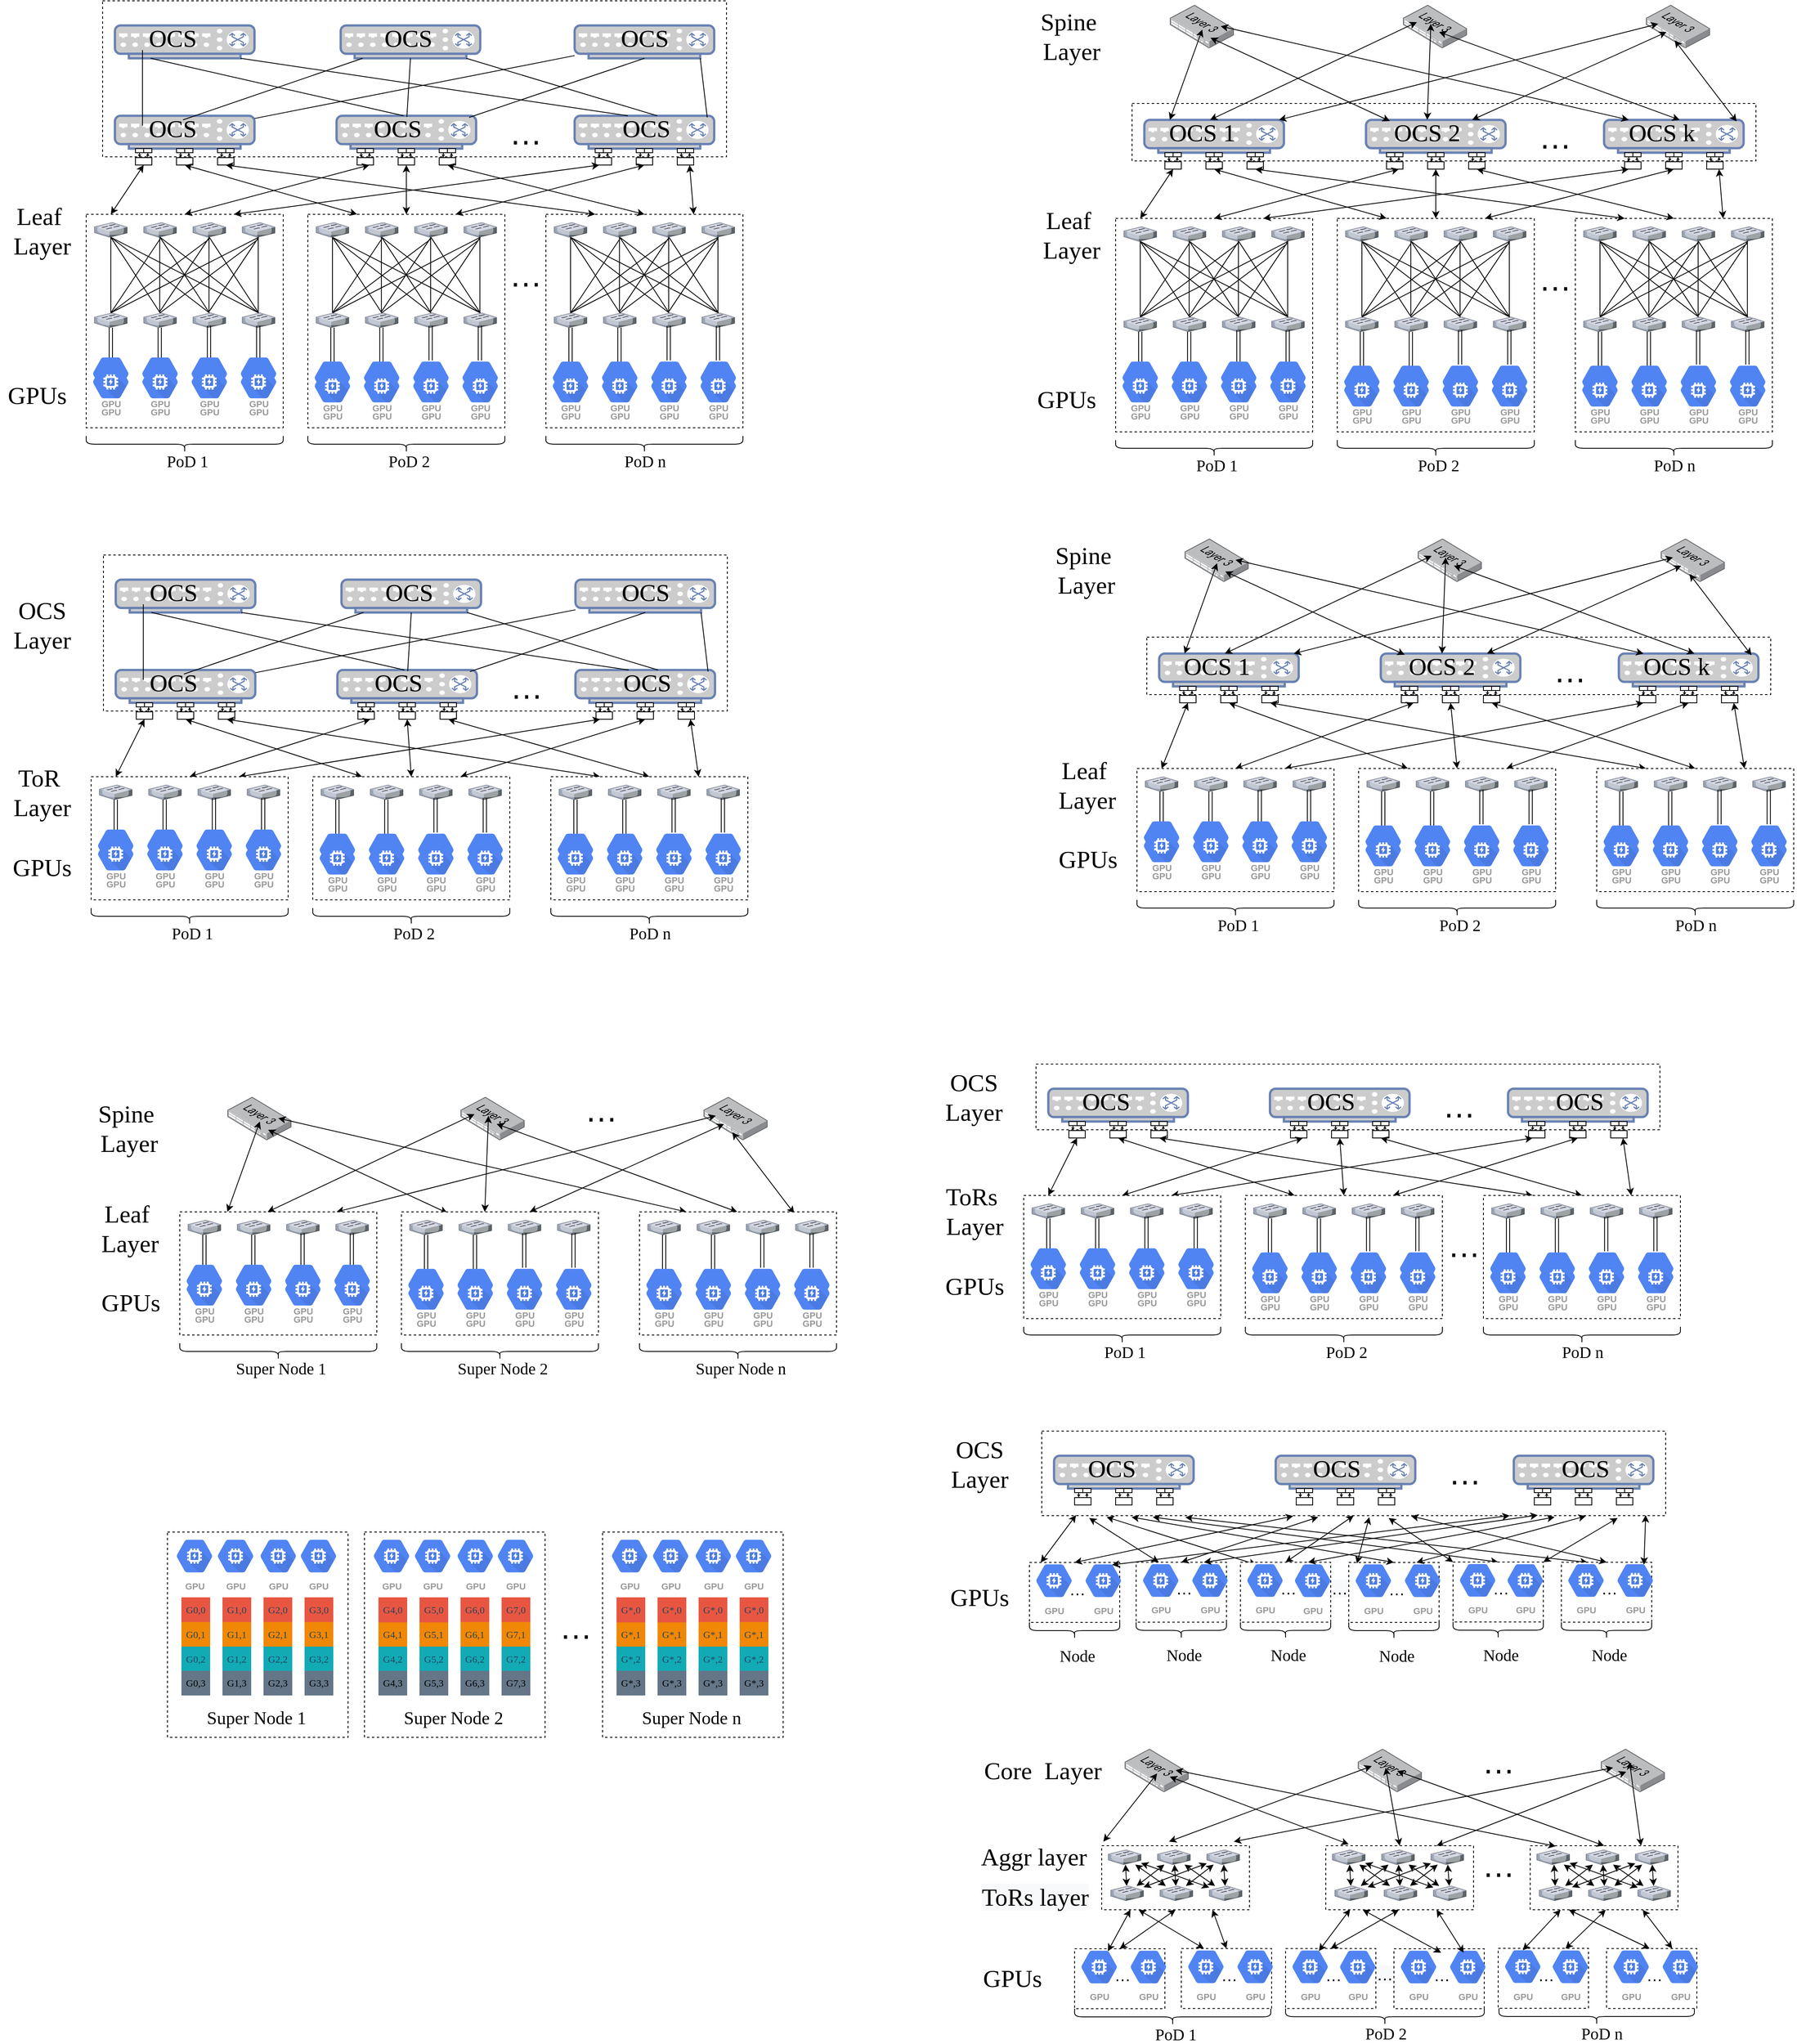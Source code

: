 <mxfile version="13.3.1" type="device"><diagram id="y1kWOpUGHuxIJ3yEuqZ7" name="Page-1"><mxGraphModel dx="4019" dy="2729" grid="1" gridSize="10" guides="1" tooltips="1" connect="1" arrows="1" fold="1" page="1" pageScale="1" pageWidth="827" pageHeight="1169" math="0" shadow="0"><root><mxCell id="0"/><mxCell id="1" parent="0"/><mxCell id="9fAqg_WPXuoNjAbW5yfK-102" value="" style="rounded=0;whiteSpace=wrap;html=1;dashed=1;shadow=0;glass=0;" parent="1" vertex="1"><mxGeometry x="370" y="1082" width="180" height="78" as="geometry"/></mxCell><mxCell id="rLoegdF59TgYcEcmEnVo-97" value="" style="rounded=0;whiteSpace=wrap;html=1;dashed=1;" parent="1" vertex="1"><mxGeometry x="-115" y="-1040" width="760" height="70" as="geometry"/></mxCell><mxCell id="LMLSj2MRwrwGWkM6ZcZf-3" value="" style="fontColor=#0066CC;verticalAlign=top;verticalLabelPosition=bottom;labelPosition=center;align=center;html=1;outlineConnect=0;fillColor=#CCCCCC;strokeColor=#6881B3;gradientDirection=north;strokeWidth=2;shape=mxgraph.networks.switch;" parent="1" vertex="1"><mxGeometry x="-100" y="-1020" width="170" height="40" as="geometry"/></mxCell><mxCell id="LMLSj2MRwrwGWkM6ZcZf-53" value="" style="group" parent="1" vertex="1" connectable="0" treatAsSingle="0"><mxGeometry x="-135" y="-900" width="243" height="260" as="geometry"/></mxCell><mxCell id="LMLSj2MRwrwGWkM6ZcZf-52" value="" style="rounded=0;whiteSpace=wrap;html=1;dashed=1;shadow=0;glass=0;" parent="LMLSj2MRwrwGWkM6ZcZf-53" vertex="1"><mxGeometry width="240" height="260" as="geometry"/></mxCell><mxCell id="LMLSj2MRwrwGWkM6ZcZf-4" value="" style="verticalLabelPosition=bottom;aspect=fixed;html=1;verticalAlign=top;strokeColor=none;align=center;outlineConnect=0;shape=mxgraph.citrix.switch;" parent="LMLSj2MRwrwGWkM6ZcZf-53" vertex="1"><mxGeometry x="10" y="120" width="40" height="18.04" as="geometry"/></mxCell><mxCell id="LMLSj2MRwrwGWkM6ZcZf-24" value="" style="verticalLabelPosition=bottom;aspect=fixed;html=1;verticalAlign=top;strokeColor=none;align=center;outlineConnect=0;shape=mxgraph.citrix.switch;" parent="LMLSj2MRwrwGWkM6ZcZf-53" vertex="1"><mxGeometry x="70" y="120" width="40" height="18.04" as="geometry"/></mxCell><mxCell id="LMLSj2MRwrwGWkM6ZcZf-25" value="" style="verticalLabelPosition=bottom;aspect=fixed;html=1;verticalAlign=top;strokeColor=none;align=center;outlineConnect=0;shape=mxgraph.citrix.switch;" parent="LMLSj2MRwrwGWkM6ZcZf-53" vertex="1"><mxGeometry x="130" y="120" width="40" height="18.04" as="geometry"/></mxCell><mxCell id="LMLSj2MRwrwGWkM6ZcZf-26" value="" style="verticalLabelPosition=bottom;aspect=fixed;html=1;verticalAlign=top;strokeColor=none;align=center;outlineConnect=0;shape=mxgraph.citrix.switch;" parent="LMLSj2MRwrwGWkM6ZcZf-53" vertex="1"><mxGeometry x="190" y="120" width="40" height="18.04" as="geometry"/></mxCell><mxCell id="LMLSj2MRwrwGWkM6ZcZf-27" value="" style="verticalLabelPosition=bottom;aspect=fixed;html=1;verticalAlign=top;strokeColor=none;align=center;outlineConnect=0;shape=mxgraph.citrix.switch;" parent="LMLSj2MRwrwGWkM6ZcZf-53" vertex="1"><mxGeometry x="10" y="10" width="40" height="18.04" as="geometry"/></mxCell><mxCell id="LMLSj2MRwrwGWkM6ZcZf-28" value="" style="verticalLabelPosition=bottom;aspect=fixed;html=1;verticalAlign=top;strokeColor=none;align=center;outlineConnect=0;shape=mxgraph.citrix.switch;" parent="LMLSj2MRwrwGWkM6ZcZf-53" vertex="1"><mxGeometry x="70" y="10" width="40" height="18.04" as="geometry"/></mxCell><mxCell id="LMLSj2MRwrwGWkM6ZcZf-29" value="" style="verticalLabelPosition=bottom;aspect=fixed;html=1;verticalAlign=top;strokeColor=none;align=center;outlineConnect=0;shape=mxgraph.citrix.switch;" parent="LMLSj2MRwrwGWkM6ZcZf-53" vertex="1"><mxGeometry x="130" y="10" width="40" height="18.04" as="geometry"/></mxCell><mxCell id="LMLSj2MRwrwGWkM6ZcZf-30" value="" style="verticalLabelPosition=bottom;aspect=fixed;html=1;verticalAlign=top;strokeColor=none;align=center;outlineConnect=0;shape=mxgraph.citrix.switch;" parent="LMLSj2MRwrwGWkM6ZcZf-53" vertex="1"><mxGeometry x="190" y="10" width="40" height="18.04" as="geometry"/></mxCell><mxCell id="LMLSj2MRwrwGWkM6ZcZf-32" value="" style="endArrow=none;html=1;" parent="LMLSj2MRwrwGWkM6ZcZf-53" source="LMLSj2MRwrwGWkM6ZcZf-4" edge="1"><mxGeometry width="50" height="50" relative="1" as="geometry"><mxPoint x="-20" y="78.04" as="sourcePoint"/><mxPoint x="30" y="28.04" as="targetPoint"/></mxGeometry></mxCell><mxCell id="LMLSj2MRwrwGWkM6ZcZf-33" value="" style="endArrow=none;html=1;" parent="LMLSj2MRwrwGWkM6ZcZf-53" edge="1"><mxGeometry width="50" height="50" relative="1" as="geometry"><mxPoint x="89.58" y="120" as="sourcePoint"/><mxPoint x="89.58" y="28.04" as="targetPoint"/></mxGeometry></mxCell><mxCell id="LMLSj2MRwrwGWkM6ZcZf-34" value="" style="endArrow=none;html=1;" parent="LMLSj2MRwrwGWkM6ZcZf-53" edge="1"><mxGeometry width="50" height="50" relative="1" as="geometry"><mxPoint x="149.58" y="120" as="sourcePoint"/><mxPoint x="149.58" y="28.04" as="targetPoint"/></mxGeometry></mxCell><mxCell id="LMLSj2MRwrwGWkM6ZcZf-35" value="" style="endArrow=none;html=1;" parent="LMLSj2MRwrwGWkM6ZcZf-53" edge="1"><mxGeometry width="50" height="50" relative="1" as="geometry"><mxPoint x="209.58" y="120" as="sourcePoint"/><mxPoint x="209.58" y="28.04" as="targetPoint"/></mxGeometry></mxCell><mxCell id="LMLSj2MRwrwGWkM6ZcZf-36" value="" style="endArrow=none;html=1;" parent="LMLSj2MRwrwGWkM6ZcZf-53" edge="1"><mxGeometry width="50" height="50" relative="1" as="geometry"><mxPoint x="90" y="120" as="sourcePoint"/><mxPoint x="30" y="28.04" as="targetPoint"/></mxGeometry></mxCell><mxCell id="LMLSj2MRwrwGWkM6ZcZf-37" value="" style="endArrow=none;html=1;" parent="LMLSj2MRwrwGWkM6ZcZf-53" edge="1"><mxGeometry width="50" height="50" relative="1" as="geometry"><mxPoint x="150" y="120" as="sourcePoint"/><mxPoint x="90" y="28.04" as="targetPoint"/></mxGeometry></mxCell><mxCell id="LMLSj2MRwrwGWkM6ZcZf-38" value="" style="endArrow=none;html=1;" parent="LMLSj2MRwrwGWkM6ZcZf-53" edge="1"><mxGeometry width="50" height="50" relative="1" as="geometry"><mxPoint x="210" y="120" as="sourcePoint"/><mxPoint x="150" y="28.04" as="targetPoint"/></mxGeometry></mxCell><mxCell id="LMLSj2MRwrwGWkM6ZcZf-39" value="" style="endArrow=none;html=1;" parent="LMLSj2MRwrwGWkM6ZcZf-53" edge="1"><mxGeometry width="50" height="50" relative="1" as="geometry"><mxPoint x="30" y="120" as="sourcePoint"/><mxPoint x="90" y="30" as="targetPoint"/></mxGeometry></mxCell><mxCell id="LMLSj2MRwrwGWkM6ZcZf-40" value="" style="endArrow=none;html=1;" parent="LMLSj2MRwrwGWkM6ZcZf-53" edge="1"><mxGeometry width="50" height="50" relative="1" as="geometry"><mxPoint x="90" y="118.04" as="sourcePoint"/><mxPoint x="150" y="28.04" as="targetPoint"/></mxGeometry></mxCell><mxCell id="LMLSj2MRwrwGWkM6ZcZf-41" value="" style="endArrow=none;html=1;" parent="LMLSj2MRwrwGWkM6ZcZf-53" edge="1"><mxGeometry width="50" height="50" relative="1" as="geometry"><mxPoint x="150" y="118.04" as="sourcePoint"/><mxPoint x="210" y="28.04" as="targetPoint"/></mxGeometry></mxCell><mxCell id="LMLSj2MRwrwGWkM6ZcZf-42" value="" style="endArrow=none;html=1;exitX=0.5;exitY=0;exitDx=0;exitDy=0;exitPerimeter=0;" parent="LMLSj2MRwrwGWkM6ZcZf-53" source="LMLSj2MRwrwGWkM6ZcZf-25" edge="1"><mxGeometry width="50" height="50" relative="1" as="geometry"><mxPoint x="-20" y="78.04" as="sourcePoint"/><mxPoint x="30" y="28.04" as="targetPoint"/></mxGeometry></mxCell><mxCell id="LMLSj2MRwrwGWkM6ZcZf-43" value="" style="endArrow=none;html=1;exitX=0.5;exitY=0;exitDx=0;exitDy=0;exitPerimeter=0;" parent="LMLSj2MRwrwGWkM6ZcZf-53" edge="1"><mxGeometry width="50" height="50" relative="1" as="geometry"><mxPoint x="210" y="120" as="sourcePoint"/><mxPoint x="90" y="28.04" as="targetPoint"/></mxGeometry></mxCell><mxCell id="LMLSj2MRwrwGWkM6ZcZf-44" value="" style="endArrow=none;html=1;" parent="LMLSj2MRwrwGWkM6ZcZf-53" edge="1"><mxGeometry width="50" height="50" relative="1" as="geometry"><mxPoint x="30" y="120" as="sourcePoint"/><mxPoint x="150" y="30" as="targetPoint"/></mxGeometry></mxCell><mxCell id="LMLSj2MRwrwGWkM6ZcZf-45" value="" style="endArrow=none;html=1;" parent="LMLSj2MRwrwGWkM6ZcZf-53" edge="1"><mxGeometry width="50" height="50" relative="1" as="geometry"><mxPoint x="90" y="120" as="sourcePoint"/><mxPoint x="210" y="30" as="targetPoint"/></mxGeometry></mxCell><mxCell id="LMLSj2MRwrwGWkM6ZcZf-46" value="" style="endArrow=none;html=1;" parent="LMLSj2MRwrwGWkM6ZcZf-53" edge="1"><mxGeometry width="50" height="50" relative="1" as="geometry"><mxPoint x="210" y="120" as="sourcePoint"/><mxPoint x="30" y="28.04" as="targetPoint"/></mxGeometry></mxCell><mxCell id="LMLSj2MRwrwGWkM6ZcZf-47" value="" style="endArrow=none;html=1;" parent="LMLSj2MRwrwGWkM6ZcZf-53" edge="1"><mxGeometry width="50" height="50" relative="1" as="geometry"><mxPoint x="30" y="120" as="sourcePoint"/><mxPoint x="210" y="28.04" as="targetPoint"/></mxGeometry></mxCell><mxCell id="LMLSj2MRwrwGWkM6ZcZf-48" value="" style="shape=link;html=1;exitX=0.5;exitY=0;exitDx=0;exitDy=0;exitPerimeter=0;" parent="LMLSj2MRwrwGWkM6ZcZf-53" edge="1"><mxGeometry width="50" height="50" relative="1" as="geometry"><mxPoint x="30" y="180" as="sourcePoint"/><mxPoint x="30" y="138.04" as="targetPoint"/></mxGeometry></mxCell><mxCell id="LMLSj2MRwrwGWkM6ZcZf-49" value="" style="shape=link;html=1;exitX=0.5;exitY=0;exitDx=0;exitDy=0;exitPerimeter=0;" parent="LMLSj2MRwrwGWkM6ZcZf-53" edge="1"><mxGeometry width="50" height="50" relative="1" as="geometry"><mxPoint x="89.58" y="180" as="sourcePoint"/><mxPoint x="89.58" y="138.04" as="targetPoint"/></mxGeometry></mxCell><mxCell id="LMLSj2MRwrwGWkM6ZcZf-50" value="" style="shape=link;html=1;exitX=0.5;exitY=0;exitDx=0;exitDy=0;exitPerimeter=0;" parent="LMLSj2MRwrwGWkM6ZcZf-53" edge="1"><mxGeometry width="50" height="50" relative="1" as="geometry"><mxPoint x="149.58" y="178" as="sourcePoint"/><mxPoint x="149.58" y="136.04" as="targetPoint"/></mxGeometry></mxCell><mxCell id="LMLSj2MRwrwGWkM6ZcZf-51" value="" style="shape=link;html=1;exitX=0.5;exitY=0;exitDx=0;exitDy=0;exitPerimeter=0;" parent="LMLSj2MRwrwGWkM6ZcZf-53" edge="1"><mxGeometry width="50" height="50" relative="1" as="geometry"><mxPoint x="209.58" y="178" as="sourcePoint"/><mxPoint x="209.58" y="136.04" as="targetPoint"/></mxGeometry></mxCell><mxCell id="jtC0os_tgTjXyEuSvt5n-46" value="GPU" style="html=1;fillColor=#5184F3;strokeColor=none;verticalAlign=top;labelPosition=center;verticalLabelPosition=bottom;align=center;spacingTop=-6;fontSize=11;fontStyle=1;fontColor=#999999;shape=mxgraph.gcp2.hexIcon;prIcon=gpu" parent="LMLSj2MRwrwGWkM6ZcZf-53" vertex="1"><mxGeometry x="117" y="165" width="66" height="58.5" as="geometry"/></mxCell><mxCell id="jtC0os_tgTjXyEuSvt5n-47" value="GPU" style="html=1;fillColor=#5184F3;strokeColor=none;verticalAlign=top;labelPosition=center;verticalLabelPosition=bottom;align=center;spacingTop=-6;fontSize=11;fontStyle=1;fontColor=#999999;shape=mxgraph.gcp2.hexIcon;prIcon=gpu" parent="LMLSj2MRwrwGWkM6ZcZf-53" vertex="1"><mxGeometry x="117" y="175" width="66" height="58.5" as="geometry"/></mxCell><mxCell id="jtC0os_tgTjXyEuSvt5n-50" value="GPU" style="html=1;fillColor=#5184F3;strokeColor=none;verticalAlign=top;labelPosition=center;verticalLabelPosition=bottom;align=center;spacingTop=-6;fontSize=11;fontStyle=1;fontColor=#999999;shape=mxgraph.gcp2.hexIcon;prIcon=gpu" parent="LMLSj2MRwrwGWkM6ZcZf-53" vertex="1"><mxGeometry x="57" y="165" width="66" height="58.5" as="geometry"/></mxCell><mxCell id="jtC0os_tgTjXyEuSvt5n-51" value="GPU" style="html=1;fillColor=#5184F3;strokeColor=none;verticalAlign=top;labelPosition=center;verticalLabelPosition=bottom;align=center;spacingTop=-6;fontSize=11;fontStyle=1;fontColor=#999999;shape=mxgraph.gcp2.hexIcon;prIcon=gpu" parent="LMLSj2MRwrwGWkM6ZcZf-53" vertex="1"><mxGeometry x="57" y="175" width="66" height="58.5" as="geometry"/></mxCell><mxCell id="jtC0os_tgTjXyEuSvt5n-52" value="GPU" style="html=1;fillColor=#5184F3;strokeColor=none;verticalAlign=top;labelPosition=center;verticalLabelPosition=bottom;align=center;spacingTop=-6;fontSize=11;fontStyle=1;fontColor=#999999;shape=mxgraph.gcp2.hexIcon;prIcon=gpu" parent="LMLSj2MRwrwGWkM6ZcZf-53" vertex="1"><mxGeometry x="-3" y="165" width="66" height="58.5" as="geometry"/></mxCell><mxCell id="jtC0os_tgTjXyEuSvt5n-53" value="GPU" style="html=1;fillColor=#5184F3;strokeColor=none;verticalAlign=top;labelPosition=center;verticalLabelPosition=bottom;align=center;spacingTop=-6;fontSize=11;fontStyle=1;fontColor=#999999;shape=mxgraph.gcp2.hexIcon;prIcon=gpu" parent="LMLSj2MRwrwGWkM6ZcZf-53" vertex="1"><mxGeometry x="-3" y="175" width="66" height="58.5" as="geometry"/></mxCell><mxCell id="jtC0os_tgTjXyEuSvt5n-54" value="GPU" style="html=1;fillColor=#5184F3;strokeColor=none;verticalAlign=top;labelPosition=center;verticalLabelPosition=bottom;align=center;spacingTop=-6;fontSize=11;fontStyle=1;fontColor=#999999;shape=mxgraph.gcp2.hexIcon;prIcon=gpu" parent="LMLSj2MRwrwGWkM6ZcZf-53" vertex="1"><mxGeometry x="177" y="165" width="66" height="58.5" as="geometry"/></mxCell><mxCell id="jtC0os_tgTjXyEuSvt5n-55" value="GPU" style="html=1;fillColor=#5184F3;strokeColor=none;verticalAlign=top;labelPosition=center;verticalLabelPosition=bottom;align=center;spacingTop=-6;fontSize=11;fontStyle=1;fontColor=#999999;shape=mxgraph.gcp2.hexIcon;prIcon=gpu" parent="LMLSj2MRwrwGWkM6ZcZf-53" vertex="1"><mxGeometry x="177" y="175" width="66" height="58.5" as="geometry"/></mxCell><mxCell id="rLoegdF59TgYcEcmEnVo-1" value="" style="group" parent="1" vertex="1" connectable="0" treatAsSingle="0"><mxGeometry x="135" y="-900" width="243" height="260" as="geometry"/></mxCell><mxCell id="rLoegdF59TgYcEcmEnVo-2" value="" style="rounded=0;whiteSpace=wrap;html=1;dashed=1;shadow=0;glass=0;" parent="rLoegdF59TgYcEcmEnVo-1" vertex="1"><mxGeometry width="240" height="260" as="geometry"/></mxCell><mxCell id="rLoegdF59TgYcEcmEnVo-3" value="" style="verticalLabelPosition=bottom;aspect=fixed;html=1;verticalAlign=top;strokeColor=none;align=center;outlineConnect=0;shape=mxgraph.citrix.switch;" parent="rLoegdF59TgYcEcmEnVo-1" vertex="1"><mxGeometry x="10" y="120" width="40" height="18.04" as="geometry"/></mxCell><mxCell id="rLoegdF59TgYcEcmEnVo-8" value="" style="verticalLabelPosition=bottom;aspect=fixed;html=1;verticalAlign=top;strokeColor=none;align=center;outlineConnect=0;shape=mxgraph.citrix.switch;" parent="rLoegdF59TgYcEcmEnVo-1" vertex="1"><mxGeometry x="70" y="120" width="40" height="18.04" as="geometry"/></mxCell><mxCell id="rLoegdF59TgYcEcmEnVo-9" value="" style="verticalLabelPosition=bottom;aspect=fixed;html=1;verticalAlign=top;strokeColor=none;align=center;outlineConnect=0;shape=mxgraph.citrix.switch;" parent="rLoegdF59TgYcEcmEnVo-1" vertex="1"><mxGeometry x="130" y="120" width="40" height="18.04" as="geometry"/></mxCell><mxCell id="rLoegdF59TgYcEcmEnVo-10" value="" style="verticalLabelPosition=bottom;aspect=fixed;html=1;verticalAlign=top;strokeColor=none;align=center;outlineConnect=0;shape=mxgraph.citrix.switch;" parent="rLoegdF59TgYcEcmEnVo-1" vertex="1"><mxGeometry x="190" y="120" width="40" height="18.04" as="geometry"/></mxCell><mxCell id="rLoegdF59TgYcEcmEnVo-11" value="" style="verticalLabelPosition=bottom;aspect=fixed;html=1;verticalAlign=top;strokeColor=none;align=center;outlineConnect=0;shape=mxgraph.citrix.switch;" parent="rLoegdF59TgYcEcmEnVo-1" vertex="1"><mxGeometry x="10" y="10" width="40" height="18.04" as="geometry"/></mxCell><mxCell id="rLoegdF59TgYcEcmEnVo-12" value="" style="verticalLabelPosition=bottom;aspect=fixed;html=1;verticalAlign=top;strokeColor=none;align=center;outlineConnect=0;shape=mxgraph.citrix.switch;" parent="rLoegdF59TgYcEcmEnVo-1" vertex="1"><mxGeometry x="70" y="10" width="40" height="18.04" as="geometry"/></mxCell><mxCell id="rLoegdF59TgYcEcmEnVo-13" value="" style="verticalLabelPosition=bottom;aspect=fixed;html=1;verticalAlign=top;strokeColor=none;align=center;outlineConnect=0;shape=mxgraph.citrix.switch;" parent="rLoegdF59TgYcEcmEnVo-1" vertex="1"><mxGeometry x="130" y="10" width="40" height="18.04" as="geometry"/></mxCell><mxCell id="rLoegdF59TgYcEcmEnVo-14" value="" style="verticalLabelPosition=bottom;aspect=fixed;html=1;verticalAlign=top;strokeColor=none;align=center;outlineConnect=0;shape=mxgraph.citrix.switch;" parent="rLoegdF59TgYcEcmEnVo-1" vertex="1"><mxGeometry x="190" y="10" width="40" height="18.04" as="geometry"/></mxCell><mxCell id="rLoegdF59TgYcEcmEnVo-15" value="" style="endArrow=none;html=1;" parent="rLoegdF59TgYcEcmEnVo-1" source="rLoegdF59TgYcEcmEnVo-3" edge="1"><mxGeometry width="50" height="50" relative="1" as="geometry"><mxPoint x="-20" y="78.04" as="sourcePoint"/><mxPoint x="30" y="28.04" as="targetPoint"/></mxGeometry></mxCell><mxCell id="rLoegdF59TgYcEcmEnVo-16" value="" style="endArrow=none;html=1;" parent="rLoegdF59TgYcEcmEnVo-1" edge="1"><mxGeometry width="50" height="50" relative="1" as="geometry"><mxPoint x="89.58" y="120" as="sourcePoint"/><mxPoint x="89.58" y="28.04" as="targetPoint"/></mxGeometry></mxCell><mxCell id="rLoegdF59TgYcEcmEnVo-17" value="" style="endArrow=none;html=1;" parent="rLoegdF59TgYcEcmEnVo-1" edge="1"><mxGeometry width="50" height="50" relative="1" as="geometry"><mxPoint x="149.58" y="120" as="sourcePoint"/><mxPoint x="149.58" y="28.04" as="targetPoint"/></mxGeometry></mxCell><mxCell id="rLoegdF59TgYcEcmEnVo-18" value="" style="endArrow=none;html=1;" parent="rLoegdF59TgYcEcmEnVo-1" edge="1"><mxGeometry width="50" height="50" relative="1" as="geometry"><mxPoint x="209.58" y="120" as="sourcePoint"/><mxPoint x="209.58" y="28.04" as="targetPoint"/></mxGeometry></mxCell><mxCell id="rLoegdF59TgYcEcmEnVo-19" value="" style="endArrow=none;html=1;" parent="rLoegdF59TgYcEcmEnVo-1" edge="1"><mxGeometry width="50" height="50" relative="1" as="geometry"><mxPoint x="90" y="120" as="sourcePoint"/><mxPoint x="30" y="28.04" as="targetPoint"/></mxGeometry></mxCell><mxCell id="rLoegdF59TgYcEcmEnVo-20" value="" style="endArrow=none;html=1;" parent="rLoegdF59TgYcEcmEnVo-1" edge="1"><mxGeometry width="50" height="50" relative="1" as="geometry"><mxPoint x="150" y="120" as="sourcePoint"/><mxPoint x="90" y="28.04" as="targetPoint"/></mxGeometry></mxCell><mxCell id="rLoegdF59TgYcEcmEnVo-21" value="" style="endArrow=none;html=1;" parent="rLoegdF59TgYcEcmEnVo-1" edge="1"><mxGeometry width="50" height="50" relative="1" as="geometry"><mxPoint x="210" y="120" as="sourcePoint"/><mxPoint x="150" y="28.04" as="targetPoint"/></mxGeometry></mxCell><mxCell id="rLoegdF59TgYcEcmEnVo-22" value="" style="endArrow=none;html=1;" parent="rLoegdF59TgYcEcmEnVo-1" edge="1"><mxGeometry width="50" height="50" relative="1" as="geometry"><mxPoint x="30" y="120" as="sourcePoint"/><mxPoint x="90" y="30" as="targetPoint"/></mxGeometry></mxCell><mxCell id="rLoegdF59TgYcEcmEnVo-23" value="" style="endArrow=none;html=1;" parent="rLoegdF59TgYcEcmEnVo-1" edge="1"><mxGeometry width="50" height="50" relative="1" as="geometry"><mxPoint x="90" y="118.04" as="sourcePoint"/><mxPoint x="150" y="28.04" as="targetPoint"/></mxGeometry></mxCell><mxCell id="rLoegdF59TgYcEcmEnVo-24" value="" style="endArrow=none;html=1;" parent="rLoegdF59TgYcEcmEnVo-1" edge="1"><mxGeometry width="50" height="50" relative="1" as="geometry"><mxPoint x="150" y="118.04" as="sourcePoint"/><mxPoint x="210" y="28.04" as="targetPoint"/></mxGeometry></mxCell><mxCell id="rLoegdF59TgYcEcmEnVo-25" value="" style="endArrow=none;html=1;exitX=0.5;exitY=0;exitDx=0;exitDy=0;exitPerimeter=0;" parent="rLoegdF59TgYcEcmEnVo-1" source="rLoegdF59TgYcEcmEnVo-9" edge="1"><mxGeometry width="50" height="50" relative="1" as="geometry"><mxPoint x="-20" y="78.04" as="sourcePoint"/><mxPoint x="30" y="28.04" as="targetPoint"/></mxGeometry></mxCell><mxCell id="rLoegdF59TgYcEcmEnVo-26" value="" style="endArrow=none;html=1;exitX=0.5;exitY=0;exitDx=0;exitDy=0;exitPerimeter=0;" parent="rLoegdF59TgYcEcmEnVo-1" edge="1"><mxGeometry width="50" height="50" relative="1" as="geometry"><mxPoint x="210" y="120" as="sourcePoint"/><mxPoint x="90" y="28.04" as="targetPoint"/></mxGeometry></mxCell><mxCell id="rLoegdF59TgYcEcmEnVo-27" value="" style="endArrow=none;html=1;" parent="rLoegdF59TgYcEcmEnVo-1" edge="1"><mxGeometry width="50" height="50" relative="1" as="geometry"><mxPoint x="30" y="120" as="sourcePoint"/><mxPoint x="150" y="30" as="targetPoint"/></mxGeometry></mxCell><mxCell id="rLoegdF59TgYcEcmEnVo-28" value="" style="endArrow=none;html=1;" parent="rLoegdF59TgYcEcmEnVo-1" edge="1"><mxGeometry width="50" height="50" relative="1" as="geometry"><mxPoint x="90" y="120" as="sourcePoint"/><mxPoint x="210" y="30" as="targetPoint"/></mxGeometry></mxCell><mxCell id="rLoegdF59TgYcEcmEnVo-29" value="" style="endArrow=none;html=1;" parent="rLoegdF59TgYcEcmEnVo-1" edge="1"><mxGeometry width="50" height="50" relative="1" as="geometry"><mxPoint x="210" y="120" as="sourcePoint"/><mxPoint x="30" y="28.04" as="targetPoint"/></mxGeometry></mxCell><mxCell id="rLoegdF59TgYcEcmEnVo-30" value="" style="endArrow=none;html=1;" parent="rLoegdF59TgYcEcmEnVo-1" edge="1"><mxGeometry width="50" height="50" relative="1" as="geometry"><mxPoint x="30" y="120" as="sourcePoint"/><mxPoint x="210" y="28.04" as="targetPoint"/></mxGeometry></mxCell><mxCell id="rLoegdF59TgYcEcmEnVo-31" value="" style="shape=link;html=1;exitX=0.5;exitY=0;exitDx=0;exitDy=0;exitPerimeter=0;" parent="rLoegdF59TgYcEcmEnVo-1" edge="1"><mxGeometry width="50" height="50" relative="1" as="geometry"><mxPoint x="30" y="180" as="sourcePoint"/><mxPoint x="30" y="138.04" as="targetPoint"/></mxGeometry></mxCell><mxCell id="rLoegdF59TgYcEcmEnVo-32" value="" style="shape=link;html=1;exitX=0.5;exitY=0;exitDx=0;exitDy=0;exitPerimeter=0;" parent="rLoegdF59TgYcEcmEnVo-1" edge="1"><mxGeometry width="50" height="50" relative="1" as="geometry"><mxPoint x="89.58" y="180" as="sourcePoint"/><mxPoint x="89.58" y="138.04" as="targetPoint"/></mxGeometry></mxCell><mxCell id="rLoegdF59TgYcEcmEnVo-33" value="" style="shape=link;html=1;exitX=0.5;exitY=0;exitDx=0;exitDy=0;exitPerimeter=0;" parent="rLoegdF59TgYcEcmEnVo-1" edge="1"><mxGeometry width="50" height="50" relative="1" as="geometry"><mxPoint x="149.58" y="178" as="sourcePoint"/><mxPoint x="149.58" y="136.04" as="targetPoint"/></mxGeometry></mxCell><mxCell id="rLoegdF59TgYcEcmEnVo-34" value="" style="shape=link;html=1;exitX=0.5;exitY=0;exitDx=0;exitDy=0;exitPerimeter=0;" parent="rLoegdF59TgYcEcmEnVo-1" edge="1"><mxGeometry width="50" height="50" relative="1" as="geometry"><mxPoint x="209.58" y="178" as="sourcePoint"/><mxPoint x="209.58" y="136.04" as="targetPoint"/></mxGeometry></mxCell><mxCell id="jtC0os_tgTjXyEuSvt5n-56" value="GPU" style="html=1;fillColor=#5184F3;strokeColor=none;verticalAlign=top;labelPosition=center;verticalLabelPosition=bottom;align=center;spacingTop=-6;fontSize=11;fontStyle=1;fontColor=#999999;shape=mxgraph.gcp2.hexIcon;prIcon=gpu" parent="rLoegdF59TgYcEcmEnVo-1" vertex="1"><mxGeometry x="-3" y="170" width="66" height="58.5" as="geometry"/></mxCell><mxCell id="jtC0os_tgTjXyEuSvt5n-57" value="GPU" style="html=1;fillColor=#5184F3;strokeColor=none;verticalAlign=top;labelPosition=center;verticalLabelPosition=bottom;align=center;spacingTop=-6;fontSize=11;fontStyle=1;fontColor=#999999;shape=mxgraph.gcp2.hexIcon;prIcon=gpu" parent="rLoegdF59TgYcEcmEnVo-1" vertex="1"><mxGeometry x="-3" y="180" width="66" height="58.5" as="geometry"/></mxCell><mxCell id="jtC0os_tgTjXyEuSvt5n-58" value="GPU" style="html=1;fillColor=#5184F3;strokeColor=none;verticalAlign=top;labelPosition=center;verticalLabelPosition=bottom;align=center;spacingTop=-6;fontSize=11;fontStyle=1;fontColor=#999999;shape=mxgraph.gcp2.hexIcon;prIcon=gpu" parent="rLoegdF59TgYcEcmEnVo-1" vertex="1"><mxGeometry x="57" y="170" width="66" height="58.5" as="geometry"/></mxCell><mxCell id="jtC0os_tgTjXyEuSvt5n-59" value="GPU" style="html=1;fillColor=#5184F3;strokeColor=none;verticalAlign=top;labelPosition=center;verticalLabelPosition=bottom;align=center;spacingTop=-6;fontSize=11;fontStyle=1;fontColor=#999999;shape=mxgraph.gcp2.hexIcon;prIcon=gpu" parent="rLoegdF59TgYcEcmEnVo-1" vertex="1"><mxGeometry x="57" y="180" width="66" height="58.5" as="geometry"/></mxCell><mxCell id="jtC0os_tgTjXyEuSvt5n-60" value="GPU" style="html=1;fillColor=#5184F3;strokeColor=none;verticalAlign=top;labelPosition=center;verticalLabelPosition=bottom;align=center;spacingTop=-6;fontSize=11;fontStyle=1;fontColor=#999999;shape=mxgraph.gcp2.hexIcon;prIcon=gpu" parent="rLoegdF59TgYcEcmEnVo-1" vertex="1"><mxGeometry x="117" y="170" width="66" height="58.5" as="geometry"/></mxCell><mxCell id="jtC0os_tgTjXyEuSvt5n-61" value="GPU" style="html=1;fillColor=#5184F3;strokeColor=none;verticalAlign=top;labelPosition=center;verticalLabelPosition=bottom;align=center;spacingTop=-6;fontSize=11;fontStyle=1;fontColor=#999999;shape=mxgraph.gcp2.hexIcon;prIcon=gpu" parent="rLoegdF59TgYcEcmEnVo-1" vertex="1"><mxGeometry x="117" y="180" width="66" height="58.5" as="geometry"/></mxCell><mxCell id="jtC0os_tgTjXyEuSvt5n-62" value="GPU" style="html=1;fillColor=#5184F3;strokeColor=none;verticalAlign=top;labelPosition=center;verticalLabelPosition=bottom;align=center;spacingTop=-6;fontSize=11;fontStyle=1;fontColor=#999999;shape=mxgraph.gcp2.hexIcon;prIcon=gpu" parent="rLoegdF59TgYcEcmEnVo-1" vertex="1"><mxGeometry x="177" y="170" width="66" height="58.5" as="geometry"/></mxCell><mxCell id="jtC0os_tgTjXyEuSvt5n-63" value="GPU" style="html=1;fillColor=#5184F3;strokeColor=none;verticalAlign=top;labelPosition=center;verticalLabelPosition=bottom;align=center;spacingTop=-6;fontSize=11;fontStyle=1;fontColor=#999999;shape=mxgraph.gcp2.hexIcon;prIcon=gpu" parent="rLoegdF59TgYcEcmEnVo-1" vertex="1"><mxGeometry x="177" y="180" width="66" height="58.5" as="geometry"/></mxCell><mxCell id="rLoegdF59TgYcEcmEnVo-35" value="" style="group" parent="1" vertex="1" connectable="0" treatAsSingle="0"><mxGeometry x="425" y="-900" width="243" height="260" as="geometry"/></mxCell><mxCell id="rLoegdF59TgYcEcmEnVo-36" value="" style="rounded=0;whiteSpace=wrap;html=1;dashed=1;shadow=0;glass=0;" parent="rLoegdF59TgYcEcmEnVo-35" vertex="1"><mxGeometry width="240" height="260" as="geometry"/></mxCell><mxCell id="rLoegdF59TgYcEcmEnVo-37" value="" style="verticalLabelPosition=bottom;aspect=fixed;html=1;verticalAlign=top;strokeColor=none;align=center;outlineConnect=0;shape=mxgraph.citrix.switch;" parent="rLoegdF59TgYcEcmEnVo-35" vertex="1"><mxGeometry x="10" y="120" width="40" height="18.04" as="geometry"/></mxCell><mxCell id="rLoegdF59TgYcEcmEnVo-42" value="" style="verticalLabelPosition=bottom;aspect=fixed;html=1;verticalAlign=top;strokeColor=none;align=center;outlineConnect=0;shape=mxgraph.citrix.switch;" parent="rLoegdF59TgYcEcmEnVo-35" vertex="1"><mxGeometry x="70" y="120" width="40" height="18.04" as="geometry"/></mxCell><mxCell id="rLoegdF59TgYcEcmEnVo-43" value="" style="verticalLabelPosition=bottom;aspect=fixed;html=1;verticalAlign=top;strokeColor=none;align=center;outlineConnect=0;shape=mxgraph.citrix.switch;" parent="rLoegdF59TgYcEcmEnVo-35" vertex="1"><mxGeometry x="130" y="120" width="40" height="18.04" as="geometry"/></mxCell><mxCell id="rLoegdF59TgYcEcmEnVo-44" value="" style="verticalLabelPosition=bottom;aspect=fixed;html=1;verticalAlign=top;strokeColor=none;align=center;outlineConnect=0;shape=mxgraph.citrix.switch;" parent="rLoegdF59TgYcEcmEnVo-35" vertex="1"><mxGeometry x="190" y="120" width="40" height="18.04" as="geometry"/></mxCell><mxCell id="rLoegdF59TgYcEcmEnVo-45" value="" style="verticalLabelPosition=bottom;aspect=fixed;html=1;verticalAlign=top;strokeColor=none;align=center;outlineConnect=0;shape=mxgraph.citrix.switch;" parent="rLoegdF59TgYcEcmEnVo-35" vertex="1"><mxGeometry x="10" y="10" width="40" height="18.04" as="geometry"/></mxCell><mxCell id="rLoegdF59TgYcEcmEnVo-46" value="" style="verticalLabelPosition=bottom;aspect=fixed;html=1;verticalAlign=top;strokeColor=none;align=center;outlineConnect=0;shape=mxgraph.citrix.switch;" parent="rLoegdF59TgYcEcmEnVo-35" vertex="1"><mxGeometry x="70" y="10" width="40" height="18.04" as="geometry"/></mxCell><mxCell id="rLoegdF59TgYcEcmEnVo-47" value="" style="verticalLabelPosition=bottom;aspect=fixed;html=1;verticalAlign=top;strokeColor=none;align=center;outlineConnect=0;shape=mxgraph.citrix.switch;" parent="rLoegdF59TgYcEcmEnVo-35" vertex="1"><mxGeometry x="130" y="10" width="40" height="18.04" as="geometry"/></mxCell><mxCell id="rLoegdF59TgYcEcmEnVo-48" value="" style="verticalLabelPosition=bottom;aspect=fixed;html=1;verticalAlign=top;strokeColor=none;align=center;outlineConnect=0;shape=mxgraph.citrix.switch;" parent="rLoegdF59TgYcEcmEnVo-35" vertex="1"><mxGeometry x="190" y="10" width="40" height="18.04" as="geometry"/></mxCell><mxCell id="rLoegdF59TgYcEcmEnVo-49" value="" style="endArrow=none;html=1;" parent="rLoegdF59TgYcEcmEnVo-35" source="rLoegdF59TgYcEcmEnVo-37" edge="1"><mxGeometry width="50" height="50" relative="1" as="geometry"><mxPoint x="-20" y="78.04" as="sourcePoint"/><mxPoint x="30" y="28.04" as="targetPoint"/></mxGeometry></mxCell><mxCell id="rLoegdF59TgYcEcmEnVo-50" value="" style="endArrow=none;html=1;" parent="rLoegdF59TgYcEcmEnVo-35" edge="1"><mxGeometry width="50" height="50" relative="1" as="geometry"><mxPoint x="89.58" y="120" as="sourcePoint"/><mxPoint x="89.58" y="28.04" as="targetPoint"/></mxGeometry></mxCell><mxCell id="rLoegdF59TgYcEcmEnVo-51" value="" style="endArrow=none;html=1;" parent="rLoegdF59TgYcEcmEnVo-35" edge="1"><mxGeometry width="50" height="50" relative="1" as="geometry"><mxPoint x="149.58" y="120" as="sourcePoint"/><mxPoint x="149.58" y="28.04" as="targetPoint"/></mxGeometry></mxCell><mxCell id="rLoegdF59TgYcEcmEnVo-52" value="" style="endArrow=none;html=1;" parent="rLoegdF59TgYcEcmEnVo-35" edge="1"><mxGeometry width="50" height="50" relative="1" as="geometry"><mxPoint x="209.58" y="120" as="sourcePoint"/><mxPoint x="209.58" y="28.04" as="targetPoint"/></mxGeometry></mxCell><mxCell id="rLoegdF59TgYcEcmEnVo-53" value="" style="endArrow=none;html=1;" parent="rLoegdF59TgYcEcmEnVo-35" edge="1"><mxGeometry width="50" height="50" relative="1" as="geometry"><mxPoint x="90" y="120" as="sourcePoint"/><mxPoint x="30" y="28.04" as="targetPoint"/></mxGeometry></mxCell><mxCell id="rLoegdF59TgYcEcmEnVo-54" value="" style="endArrow=none;html=1;" parent="rLoegdF59TgYcEcmEnVo-35" edge="1"><mxGeometry width="50" height="50" relative="1" as="geometry"><mxPoint x="150" y="120" as="sourcePoint"/><mxPoint x="90" y="28.04" as="targetPoint"/></mxGeometry></mxCell><mxCell id="rLoegdF59TgYcEcmEnVo-55" value="" style="endArrow=none;html=1;" parent="rLoegdF59TgYcEcmEnVo-35" edge="1"><mxGeometry width="50" height="50" relative="1" as="geometry"><mxPoint x="210" y="120" as="sourcePoint"/><mxPoint x="150" y="28.04" as="targetPoint"/></mxGeometry></mxCell><mxCell id="rLoegdF59TgYcEcmEnVo-56" value="" style="endArrow=none;html=1;" parent="rLoegdF59TgYcEcmEnVo-35" edge="1"><mxGeometry width="50" height="50" relative="1" as="geometry"><mxPoint x="30" y="120" as="sourcePoint"/><mxPoint x="90" y="30" as="targetPoint"/></mxGeometry></mxCell><mxCell id="rLoegdF59TgYcEcmEnVo-57" value="" style="endArrow=none;html=1;" parent="rLoegdF59TgYcEcmEnVo-35" edge="1"><mxGeometry width="50" height="50" relative="1" as="geometry"><mxPoint x="90" y="118.04" as="sourcePoint"/><mxPoint x="150" y="28.04" as="targetPoint"/></mxGeometry></mxCell><mxCell id="rLoegdF59TgYcEcmEnVo-58" value="" style="endArrow=none;html=1;" parent="rLoegdF59TgYcEcmEnVo-35" edge="1"><mxGeometry width="50" height="50" relative="1" as="geometry"><mxPoint x="150" y="118.04" as="sourcePoint"/><mxPoint x="210" y="28.04" as="targetPoint"/></mxGeometry></mxCell><mxCell id="rLoegdF59TgYcEcmEnVo-59" value="" style="endArrow=none;html=1;exitX=0.5;exitY=0;exitDx=0;exitDy=0;exitPerimeter=0;" parent="rLoegdF59TgYcEcmEnVo-35" source="rLoegdF59TgYcEcmEnVo-43" edge="1"><mxGeometry width="50" height="50" relative="1" as="geometry"><mxPoint x="-20" y="78.04" as="sourcePoint"/><mxPoint x="30" y="28.04" as="targetPoint"/></mxGeometry></mxCell><mxCell id="rLoegdF59TgYcEcmEnVo-60" value="" style="endArrow=none;html=1;exitX=0.5;exitY=0;exitDx=0;exitDy=0;exitPerimeter=0;" parent="rLoegdF59TgYcEcmEnVo-35" edge="1"><mxGeometry width="50" height="50" relative="1" as="geometry"><mxPoint x="210" y="120" as="sourcePoint"/><mxPoint x="90" y="28.04" as="targetPoint"/></mxGeometry></mxCell><mxCell id="rLoegdF59TgYcEcmEnVo-61" value="" style="endArrow=none;html=1;" parent="rLoegdF59TgYcEcmEnVo-35" edge="1"><mxGeometry width="50" height="50" relative="1" as="geometry"><mxPoint x="30" y="120" as="sourcePoint"/><mxPoint x="150" y="30" as="targetPoint"/></mxGeometry></mxCell><mxCell id="rLoegdF59TgYcEcmEnVo-62" value="" style="endArrow=none;html=1;" parent="rLoegdF59TgYcEcmEnVo-35" edge="1"><mxGeometry width="50" height="50" relative="1" as="geometry"><mxPoint x="90" y="120" as="sourcePoint"/><mxPoint x="210" y="30" as="targetPoint"/></mxGeometry></mxCell><mxCell id="rLoegdF59TgYcEcmEnVo-63" value="" style="endArrow=none;html=1;" parent="rLoegdF59TgYcEcmEnVo-35" edge="1"><mxGeometry width="50" height="50" relative="1" as="geometry"><mxPoint x="210" y="120" as="sourcePoint"/><mxPoint x="30" y="28.04" as="targetPoint"/></mxGeometry></mxCell><mxCell id="rLoegdF59TgYcEcmEnVo-64" value="" style="endArrow=none;html=1;" parent="rLoegdF59TgYcEcmEnVo-35" edge="1"><mxGeometry width="50" height="50" relative="1" as="geometry"><mxPoint x="30" y="120" as="sourcePoint"/><mxPoint x="210" y="28.04" as="targetPoint"/></mxGeometry></mxCell><mxCell id="rLoegdF59TgYcEcmEnVo-65" value="" style="shape=link;html=1;exitX=0.5;exitY=0;exitDx=0;exitDy=0;exitPerimeter=0;" parent="rLoegdF59TgYcEcmEnVo-35" edge="1"><mxGeometry width="50" height="50" relative="1" as="geometry"><mxPoint x="30" y="180" as="sourcePoint"/><mxPoint x="30" y="138.04" as="targetPoint"/></mxGeometry></mxCell><mxCell id="rLoegdF59TgYcEcmEnVo-66" value="" style="shape=link;html=1;exitX=0.5;exitY=0;exitDx=0;exitDy=0;exitPerimeter=0;" parent="rLoegdF59TgYcEcmEnVo-35" edge="1"><mxGeometry width="50" height="50" relative="1" as="geometry"><mxPoint x="89.58" y="180" as="sourcePoint"/><mxPoint x="89.58" y="138.04" as="targetPoint"/></mxGeometry></mxCell><mxCell id="rLoegdF59TgYcEcmEnVo-67" value="" style="shape=link;html=1;exitX=0.5;exitY=0;exitDx=0;exitDy=0;exitPerimeter=0;" parent="rLoegdF59TgYcEcmEnVo-35" edge="1"><mxGeometry width="50" height="50" relative="1" as="geometry"><mxPoint x="149.58" y="178" as="sourcePoint"/><mxPoint x="149.58" y="136.04" as="targetPoint"/></mxGeometry></mxCell><mxCell id="rLoegdF59TgYcEcmEnVo-68" value="" style="shape=link;html=1;exitX=0.5;exitY=0;exitDx=0;exitDy=0;exitPerimeter=0;" parent="rLoegdF59TgYcEcmEnVo-35" edge="1"><mxGeometry width="50" height="50" relative="1" as="geometry"><mxPoint x="209.58" y="178" as="sourcePoint"/><mxPoint x="209.58" y="136.04" as="targetPoint"/></mxGeometry></mxCell><mxCell id="jtC0os_tgTjXyEuSvt5n-64" value="GPU" style="html=1;fillColor=#5184F3;strokeColor=none;verticalAlign=top;labelPosition=center;verticalLabelPosition=bottom;align=center;spacingTop=-6;fontSize=11;fontStyle=1;fontColor=#999999;shape=mxgraph.gcp2.hexIcon;prIcon=gpu" parent="rLoegdF59TgYcEcmEnVo-35" vertex="1"><mxGeometry x="-3" y="170" width="66" height="58.5" as="geometry"/></mxCell><mxCell id="jtC0os_tgTjXyEuSvt5n-65" value="GPU" style="html=1;fillColor=#5184F3;strokeColor=none;verticalAlign=top;labelPosition=center;verticalLabelPosition=bottom;align=center;spacingTop=-6;fontSize=11;fontStyle=1;fontColor=#999999;shape=mxgraph.gcp2.hexIcon;prIcon=gpu" parent="rLoegdF59TgYcEcmEnVo-35" vertex="1"><mxGeometry x="-3" y="180" width="66" height="58.5" as="geometry"/></mxCell><mxCell id="jtC0os_tgTjXyEuSvt5n-66" value="GPU" style="html=1;fillColor=#5184F3;strokeColor=none;verticalAlign=top;labelPosition=center;verticalLabelPosition=bottom;align=center;spacingTop=-6;fontSize=11;fontStyle=1;fontColor=#999999;shape=mxgraph.gcp2.hexIcon;prIcon=gpu" parent="rLoegdF59TgYcEcmEnVo-35" vertex="1"><mxGeometry x="57" y="170" width="66" height="58.5" as="geometry"/></mxCell><mxCell id="jtC0os_tgTjXyEuSvt5n-67" value="GPU" style="html=1;fillColor=#5184F3;strokeColor=none;verticalAlign=top;labelPosition=center;verticalLabelPosition=bottom;align=center;spacingTop=-6;fontSize=11;fontStyle=1;fontColor=#999999;shape=mxgraph.gcp2.hexIcon;prIcon=gpu" parent="rLoegdF59TgYcEcmEnVo-35" vertex="1"><mxGeometry x="57" y="180" width="66" height="58.5" as="geometry"/></mxCell><mxCell id="jtC0os_tgTjXyEuSvt5n-68" value="GPU" style="html=1;fillColor=#5184F3;strokeColor=none;verticalAlign=top;labelPosition=center;verticalLabelPosition=bottom;align=center;spacingTop=-6;fontSize=11;fontStyle=1;fontColor=#999999;shape=mxgraph.gcp2.hexIcon;prIcon=gpu" parent="rLoegdF59TgYcEcmEnVo-35" vertex="1"><mxGeometry x="117" y="170" width="66" height="58.5" as="geometry"/></mxCell><mxCell id="jtC0os_tgTjXyEuSvt5n-69" value="GPU" style="html=1;fillColor=#5184F3;strokeColor=none;verticalAlign=top;labelPosition=center;verticalLabelPosition=bottom;align=center;spacingTop=-6;fontSize=11;fontStyle=1;fontColor=#999999;shape=mxgraph.gcp2.hexIcon;prIcon=gpu" parent="rLoegdF59TgYcEcmEnVo-35" vertex="1"><mxGeometry x="117" y="180" width="66" height="58.5" as="geometry"/></mxCell><mxCell id="jtC0os_tgTjXyEuSvt5n-70" value="GPU" style="html=1;fillColor=#5184F3;strokeColor=none;verticalAlign=top;labelPosition=center;verticalLabelPosition=bottom;align=center;spacingTop=-6;fontSize=11;fontStyle=1;fontColor=#999999;shape=mxgraph.gcp2.hexIcon;prIcon=gpu" parent="rLoegdF59TgYcEcmEnVo-35" vertex="1"><mxGeometry x="177" y="170" width="66" height="58.5" as="geometry"/></mxCell><mxCell id="jtC0os_tgTjXyEuSvt5n-71" value="GPU" style="html=1;fillColor=#5184F3;strokeColor=none;verticalAlign=top;labelPosition=center;verticalLabelPosition=bottom;align=center;spacingTop=-6;fontSize=11;fontStyle=1;fontColor=#999999;shape=mxgraph.gcp2.hexIcon;prIcon=gpu" parent="rLoegdF59TgYcEcmEnVo-35" vertex="1"><mxGeometry x="177" y="180" width="66" height="58.5" as="geometry"/></mxCell><mxCell id="rLoegdF59TgYcEcmEnVo-70" value="&lt;font style=&quot;font-size: 40px&quot;&gt;…&lt;/font&gt;" style="text;html=1;align=center;verticalAlign=middle;resizable=0;points=[];autosize=1;" parent="1" vertex="1"><mxGeometry x="370" y="-842" width="60" height="30" as="geometry"/></mxCell><mxCell id="rLoegdF59TgYcEcmEnVo-71" value="" style="fontColor=#0066CC;verticalAlign=top;verticalLabelPosition=bottom;labelPosition=center;align=center;html=1;outlineConnect=0;fillColor=#CCCCCC;strokeColor=#6881B3;gradientDirection=north;strokeWidth=2;shape=mxgraph.networks.switch;" parent="1" vertex="1"><mxGeometry x="170" y="-1020" width="170" height="40" as="geometry"/></mxCell><mxCell id="rLoegdF59TgYcEcmEnVo-72" value="" style="fontColor=#0066CC;verticalAlign=top;verticalLabelPosition=bottom;labelPosition=center;align=center;html=1;outlineConnect=0;fillColor=#CCCCCC;strokeColor=#6881B3;gradientDirection=north;strokeWidth=2;shape=mxgraph.networks.switch;" parent="1" vertex="1"><mxGeometry x="460" y="-1020" width="170" height="40" as="geometry"/></mxCell><mxCell id="rLoegdF59TgYcEcmEnVo-73" value="&lt;font style=&quot;font-size: 40px&quot;&gt;…&lt;/font&gt;" style="text;html=1;align=center;verticalAlign=middle;resizable=0;points=[];autosize=1;" parent="1" vertex="1"><mxGeometry x="370" y="-1015" width="60" height="30" as="geometry"/></mxCell><mxCell id="rLoegdF59TgYcEcmEnVo-85" value="&lt;div style=&quot;font-size: 30px&quot;&gt;&lt;font style=&quot;font-size: 30px&quot; face=&quot;Times New Roman&quot;&gt;Spine&amp;nbsp;&lt;br&gt;&lt;/font&gt;&lt;/div&gt;&lt;div style=&quot;font-size: 30px&quot;&gt;&lt;font style=&quot;font-size: 30px&quot; face=&quot;Times New Roman&quot;&gt;Layer&lt;/font&gt;&lt;/div&gt;" style="text;html=1;align=center;verticalAlign=middle;resizable=0;points=[];autosize=1;" parent="1" vertex="1"><mxGeometry x="-234" y="-1137.2" width="90" height="30" as="geometry"/></mxCell><mxCell id="rLoegdF59TgYcEcmEnVo-86" value="&lt;div style=&quot;font-size: 30px&quot;&gt;&lt;font face=&quot;Times New Roman&quot;&gt;Leaf&amp;nbsp;&lt;/font&gt;&lt;/div&gt;&lt;div style=&quot;font-size: 30px&quot;&gt;&lt;font face=&quot;Times New Roman&quot;&gt;Layer&lt;/font&gt;&lt;/div&gt;" style="text;html=1;align=center;verticalAlign=middle;resizable=0;points=[];autosize=1;" parent="1" vertex="1"><mxGeometry x="-234" y="-895" width="90" height="30" as="geometry"/></mxCell><mxCell id="rLoegdF59TgYcEcmEnVo-89" value="&lt;font face=&quot;Times New Roman&quot;&gt;&lt;span style=&quot;font-size: 30px&quot;&gt;GPUs&lt;/span&gt;&lt;/font&gt;" style="text;html=1;align=center;verticalAlign=middle;resizable=0;points=[];autosize=1;" parent="1" vertex="1"><mxGeometry x="-240" y="-695" width="90" height="30" as="geometry"/></mxCell><mxCell id="rLoegdF59TgYcEcmEnVo-90" value="" style="shape=curlyBracket;whiteSpace=wrap;html=1;rounded=1;direction=north;" parent="1" vertex="1"><mxGeometry x="-135" y="-630" width="240" height="20" as="geometry"/></mxCell><mxCell id="rLoegdF59TgYcEcmEnVo-91" value="&lt;div style=&quot;font-size: 20px&quot;&gt;&lt;font style=&quot;font-size: 20px&quot; face=&quot;Times New Roman&quot;&gt;PoD 1 &lt;br&gt;&lt;/font&gt;&lt;/div&gt;" style="text;html=1;align=center;verticalAlign=middle;resizable=0;points=[];autosize=1;" parent="1" vertex="1"><mxGeometry x="-47" y="-610" width="70" height="20" as="geometry"/></mxCell><mxCell id="rLoegdF59TgYcEcmEnVo-92" value="" style="shape=curlyBracket;whiteSpace=wrap;html=1;rounded=1;direction=north;" parent="1" vertex="1"><mxGeometry x="135" y="-630" width="240" height="20" as="geometry"/></mxCell><mxCell id="rLoegdF59TgYcEcmEnVo-93" value="&lt;div style=&quot;font-size: 20px&quot;&gt;&lt;font style=&quot;font-size: 20px&quot; face=&quot;Times New Roman&quot;&gt;PoD 2 &lt;/font&gt;&lt;/div&gt;" style="text;html=1;align=center;verticalAlign=middle;resizable=0;points=[];autosize=1;" parent="1" vertex="1"><mxGeometry x="223" y="-610" width="70" height="20" as="geometry"/></mxCell><mxCell id="rLoegdF59TgYcEcmEnVo-94" value="" style="shape=curlyBracket;whiteSpace=wrap;html=1;rounded=1;direction=north;" parent="1" vertex="1"><mxGeometry x="425" y="-630" width="240" height="20" as="geometry"/></mxCell><mxCell id="rLoegdF59TgYcEcmEnVo-95" value="&lt;div style=&quot;font-size: 20px&quot;&gt;&lt;font style=&quot;font-size: 20px&quot; face=&quot;Times New Roman&quot;&gt;PoD n&amp;nbsp;&lt;br&gt;&lt;/font&gt;&lt;/div&gt;" style="text;html=1;align=center;verticalAlign=middle;resizable=0;points=[];autosize=1;" parent="1" vertex="1"><mxGeometry x="513" y="-610" width="70" height="20" as="geometry"/></mxCell><mxCell id="J0p1aXLXKknTJxo1F-6p-1" value="&lt;div&gt;&lt;font face=&quot;Times New Roman&quot; style=&quot;font-size: 30px&quot;&gt;OCS 1&lt;/font&gt;&lt;/div&gt;" style="text;html=1;align=center;verticalAlign=middle;resizable=0;points=[];autosize=1;" parent="1" vertex="1"><mxGeometry x="-80" y="-1020" width="100" height="30" as="geometry"/></mxCell><mxCell id="J0p1aXLXKknTJxo1F-6p-2" value="&lt;div&gt;&lt;font face=&quot;Times New Roman&quot; style=&quot;font-size: 30px&quot;&gt;OCS 2&lt;/font&gt;&lt;/div&gt;" style="text;html=1;align=center;verticalAlign=middle;resizable=0;points=[];autosize=1;" parent="1" vertex="1"><mxGeometry x="194" y="-1020" width="100" height="30" as="geometry"/></mxCell><mxCell id="J0p1aXLXKknTJxo1F-6p-3" value="&lt;div&gt;&lt;font face=&quot;Times New Roman&quot; style=&quot;font-size: 30px&quot;&gt;OCS k&lt;/font&gt;&lt;/div&gt;" style="text;html=1;align=center;verticalAlign=middle;resizable=0;points=[];autosize=1;" parent="1" vertex="1"><mxGeometry x="480" y="-1020" width="100" height="30" as="geometry"/></mxCell><mxCell id="9XSjgnELGqiL13iphQyL-166" value="" style="endArrow=classic;html=1;strokeWidth=1;startArrow=classic;startFill=1;entryX=0.5;entryY=1;entryDx=0;entryDy=0;exitX=0.125;exitY=0;exitDx=0;exitDy=0;exitPerimeter=0;" parent="1" source="LMLSj2MRwrwGWkM6ZcZf-52" target="xZ4NWWlWtNFby_w6AUAY-10" edge="1"><mxGeometry width="50" height="50" relative="1" as="geometry"><mxPoint x="-95" y="-903" as="sourcePoint"/><mxPoint x="-115" y="-1065" as="targetPoint"/></mxGeometry></mxCell><mxCell id="xZ4NWWlWtNFby_w6AUAY-9" value="" style="rounded=0;whiteSpace=wrap;html=1;" parent="1" vertex="1"><mxGeometry x="-75" y="-980" width="10" height="5" as="geometry"/></mxCell><mxCell id="xZ4NWWlWtNFby_w6AUAY-10" value="" style="rounded=0;whiteSpace=wrap;html=1;" parent="1" vertex="1"><mxGeometry x="-75" y="-969" width="20" height="9" as="geometry"/></mxCell><mxCell id="xZ4NWWlWtNFby_w6AUAY-11" value="" style="rounded=0;whiteSpace=wrap;html=1;" parent="1" vertex="1"><mxGeometry x="-65" y="-980" width="10" height="5" as="geometry"/></mxCell><mxCell id="xZ4NWWlWtNFby_w6AUAY-12" value="" style="endArrow=classic;html=1;rounded=1;strokeWidth=1;fontSize=4;endSize=1;startSize=3;entryX=0.25;entryY=0;entryDx=0;entryDy=0;exitX=0.5;exitY=1;exitDx=0;exitDy=0;" parent="1" source="xZ4NWWlWtNFby_w6AUAY-9" target="xZ4NWWlWtNFby_w6AUAY-10" edge="1"><mxGeometry width="50" height="50" relative="1" as="geometry"><mxPoint x="-69" y="-1000" as="sourcePoint"/><mxPoint x="-69" y="-990" as="targetPoint"/></mxGeometry></mxCell><mxCell id="xZ4NWWlWtNFby_w6AUAY-13" value="" style="endArrow=classic;html=1;rounded=1;strokeWidth=1;fontSize=4;endSize=1;startSize=3;entryX=0.25;entryY=0;entryDx=0;entryDy=0;exitX=0.5;exitY=1;exitDx=0;exitDy=0;" parent="1" edge="1"><mxGeometry width="50" height="50" relative="1" as="geometry"><mxPoint x="-60" y="-969.0" as="sourcePoint"/><mxPoint x="-60" y="-975" as="targetPoint"/></mxGeometry></mxCell><mxCell id="xZ4NWWlWtNFby_w6AUAY-14" value="" style="group" parent="1" vertex="1" connectable="0" treatAsSingle="0"><mxGeometry x="-45" y="-1000" width="42" height="25" as="geometry"/></mxCell><mxCell id="xZ4NWWlWtNFby_w6AUAY-15" value="" style="group" parent="xZ4NWWlWtNFby_w6AUAY-14" vertex="1" connectable="0" treatAsSingle="0"><mxGeometry width="42" height="25" as="geometry"/></mxCell><mxCell id="xZ4NWWlWtNFby_w6AUAY-16" value="" style="group" parent="xZ4NWWlWtNFby_w6AUAY-15" vertex="1" connectable="0" treatAsSingle="0"><mxGeometry width="42" height="25" as="geometry"/></mxCell><mxCell id="xZ4NWWlWtNFby_w6AUAY-17" value="" style="group" parent="xZ4NWWlWtNFby_w6AUAY-16" vertex="1" connectable="0" treatAsSingle="0"><mxGeometry width="42" height="25" as="geometry"/></mxCell><mxCell id="xZ4NWWlWtNFby_w6AUAY-18" value="" style="group" parent="xZ4NWWlWtNFby_w6AUAY-17" vertex="1" connectable="0" treatAsSingle="0"><mxGeometry width="42" height="25" as="geometry"/></mxCell><mxCell id="xZ4NWWlWtNFby_w6AUAY-19" value="" style="group" parent="xZ4NWWlWtNFby_w6AUAY-18" vertex="1" connectable="0" treatAsSingle="0"><mxGeometry width="42" height="25" as="geometry"/></mxCell><mxCell id="xZ4NWWlWtNFby_w6AUAY-20" value="" style="rounded=0;whiteSpace=wrap;html=1;" parent="xZ4NWWlWtNFby_w6AUAY-19" vertex="1"><mxGeometry x="20" y="20" width="10" height="5" as="geometry"/></mxCell><mxCell id="xZ4NWWlWtNFby_w6AUAY-21" value="" style="rounded=0;whiteSpace=wrap;html=1;" parent="1" vertex="1"><mxGeometry x="-25" y="-969" width="20" height="9" as="geometry"/></mxCell><mxCell id="xZ4NWWlWtNFby_w6AUAY-22" value="" style="rounded=0;whiteSpace=wrap;html=1;" parent="1" vertex="1"><mxGeometry x="-15" y="-980" width="10" height="5" as="geometry"/></mxCell><mxCell id="xZ4NWWlWtNFby_w6AUAY-23" value="" style="endArrow=classic;html=1;rounded=1;strokeWidth=1;fontSize=4;endSize=1;startSize=3;entryX=0.25;entryY=0;entryDx=0;entryDy=0;exitX=0.5;exitY=1;exitDx=0;exitDy=0;" parent="1" source="xZ4NWWlWtNFby_w6AUAY-20" target="xZ4NWWlWtNFby_w6AUAY-21" edge="1"><mxGeometry width="50" height="50" relative="1" as="geometry"><mxPoint x="-19" y="-1000" as="sourcePoint"/><mxPoint x="-19" y="-990" as="targetPoint"/></mxGeometry></mxCell><mxCell id="xZ4NWWlWtNFby_w6AUAY-24" value="" style="endArrow=classic;html=1;rounded=1;strokeWidth=1;fontSize=4;endSize=1;startSize=3;entryX=0.25;entryY=0;entryDx=0;entryDy=0;exitX=0.5;exitY=1;exitDx=0;exitDy=0;" parent="1" edge="1"><mxGeometry width="50" height="50" relative="1" as="geometry"><mxPoint x="-10" y="-969.0" as="sourcePoint"/><mxPoint x="-10" y="-975" as="targetPoint"/></mxGeometry></mxCell><mxCell id="xZ4NWWlWtNFby_w6AUAY-25" value="" style="rounded=0;whiteSpace=wrap;html=1;" parent="1" vertex="1"><mxGeometry x="25" y="-980" width="10" height="5" as="geometry"/></mxCell><mxCell id="xZ4NWWlWtNFby_w6AUAY-26" value="" style="rounded=0;whiteSpace=wrap;html=1;" parent="1" vertex="1"><mxGeometry x="25" y="-969" width="20" height="9" as="geometry"/></mxCell><mxCell id="xZ4NWWlWtNFby_w6AUAY-27" value="" style="rounded=0;whiteSpace=wrap;html=1;" parent="1" vertex="1"><mxGeometry x="35" y="-980" width="10" height="5" as="geometry"/></mxCell><mxCell id="xZ4NWWlWtNFby_w6AUAY-28" value="" style="endArrow=classic;html=1;rounded=1;strokeWidth=1;fontSize=4;endSize=1;startSize=3;entryX=0.25;entryY=0;entryDx=0;entryDy=0;exitX=0.5;exitY=1;exitDx=0;exitDy=0;" parent="1" source="xZ4NWWlWtNFby_w6AUAY-25" target="xZ4NWWlWtNFby_w6AUAY-26" edge="1"><mxGeometry width="50" height="50" relative="1" as="geometry"><mxPoint x="31" y="-1000" as="sourcePoint"/><mxPoint x="31" y="-990" as="targetPoint"/></mxGeometry></mxCell><mxCell id="xZ4NWWlWtNFby_w6AUAY-29" value="" style="endArrow=classic;html=1;rounded=1;strokeWidth=1;fontSize=4;endSize=1;startSize=3;entryX=0.25;entryY=0;entryDx=0;entryDy=0;exitX=0.5;exitY=1;exitDx=0;exitDy=0;" parent="1" edge="1"><mxGeometry width="50" height="50" relative="1" as="geometry"><mxPoint x="40" y="-969.0" as="sourcePoint"/><mxPoint x="40" y="-975" as="targetPoint"/></mxGeometry></mxCell><mxCell id="xZ4NWWlWtNFby_w6AUAY-30" value="" style="endArrow=classic;html=1;strokeWidth=1;startArrow=classic;startFill=1;entryX=0.5;entryY=1;entryDx=0;entryDy=0;exitX=0.25;exitY=0;exitDx=0;exitDy=0;" parent="1" source="rLoegdF59TgYcEcmEnVo-2" target="xZ4NWWlWtNFby_w6AUAY-21" edge="1"><mxGeometry width="50" height="50" relative="1" as="geometry"><mxPoint x="-85" y="-893" as="sourcePoint"/><mxPoint x="-75" y="-950" as="targetPoint"/></mxGeometry></mxCell><mxCell id="xZ4NWWlWtNFby_w6AUAY-31" value="" style="endArrow=classic;html=1;strokeWidth=1;startArrow=classic;startFill=1;entryX=0.5;entryY=1;entryDx=0;entryDy=0;exitX=0.25;exitY=0;exitDx=0;exitDy=0;" parent="1" source="rLoegdF59TgYcEcmEnVo-36" target="xZ4NWWlWtNFby_w6AUAY-26" edge="1"><mxGeometry width="50" height="50" relative="1" as="geometry"><mxPoint x="205" y="-890" as="sourcePoint"/><mxPoint x="-25" y="-950" as="targetPoint"/></mxGeometry></mxCell><mxCell id="xZ4NWWlWtNFby_w6AUAY-36" value="" style="rounded=0;whiteSpace=wrap;html=1;" parent="1" vertex="1"><mxGeometry x="195" y="-980" width="10" height="5" as="geometry"/></mxCell><mxCell id="xZ4NWWlWtNFby_w6AUAY-37" value="" style="rounded=0;whiteSpace=wrap;html=1;" parent="1" vertex="1"><mxGeometry x="195" y="-969" width="20" height="9" as="geometry"/></mxCell><mxCell id="xZ4NWWlWtNFby_w6AUAY-38" value="" style="rounded=0;whiteSpace=wrap;html=1;" parent="1" vertex="1"><mxGeometry x="205" y="-980" width="10" height="5" as="geometry"/></mxCell><mxCell id="xZ4NWWlWtNFby_w6AUAY-39" value="" style="endArrow=classic;html=1;rounded=1;strokeWidth=1;fontSize=4;endSize=1;startSize=3;entryX=0.25;entryY=0;entryDx=0;entryDy=0;exitX=0.5;exitY=1;exitDx=0;exitDy=0;" parent="1" source="xZ4NWWlWtNFby_w6AUAY-36" target="xZ4NWWlWtNFby_w6AUAY-37" edge="1"><mxGeometry width="50" height="50" relative="1" as="geometry"><mxPoint x="201" y="-1000" as="sourcePoint"/><mxPoint x="201" y="-990" as="targetPoint"/></mxGeometry></mxCell><mxCell id="xZ4NWWlWtNFby_w6AUAY-40" value="" style="endArrow=classic;html=1;rounded=1;strokeWidth=1;fontSize=4;endSize=1;startSize=3;entryX=0.25;entryY=0;entryDx=0;entryDy=0;exitX=0.5;exitY=1;exitDx=0;exitDy=0;" parent="1" edge="1"><mxGeometry width="50" height="50" relative="1" as="geometry"><mxPoint x="210" y="-969.0" as="sourcePoint"/><mxPoint x="210" y="-975" as="targetPoint"/></mxGeometry></mxCell><mxCell id="xZ4NWWlWtNFby_w6AUAY-41" value="" style="rounded=0;whiteSpace=wrap;html=1;" parent="1" vertex="1"><mxGeometry x="245" y="-980" width="10" height="5" as="geometry"/></mxCell><mxCell id="xZ4NWWlWtNFby_w6AUAY-42" value="" style="rounded=0;whiteSpace=wrap;html=1;" parent="1" vertex="1"><mxGeometry x="245" y="-969" width="20" height="9" as="geometry"/></mxCell><mxCell id="xZ4NWWlWtNFby_w6AUAY-43" value="" style="rounded=0;whiteSpace=wrap;html=1;" parent="1" vertex="1"><mxGeometry x="255" y="-980" width="10" height="5" as="geometry"/></mxCell><mxCell id="xZ4NWWlWtNFby_w6AUAY-44" value="" style="endArrow=classic;html=1;rounded=1;strokeWidth=1;fontSize=4;endSize=1;startSize=3;entryX=0.25;entryY=0;entryDx=0;entryDy=0;exitX=0.5;exitY=1;exitDx=0;exitDy=0;" parent="1" source="xZ4NWWlWtNFby_w6AUAY-41" target="xZ4NWWlWtNFby_w6AUAY-42" edge="1"><mxGeometry width="50" height="50" relative="1" as="geometry"><mxPoint x="251" y="-1000" as="sourcePoint"/><mxPoint x="251" y="-990" as="targetPoint"/></mxGeometry></mxCell><mxCell id="xZ4NWWlWtNFby_w6AUAY-45" value="" style="endArrow=classic;html=1;rounded=1;strokeWidth=1;fontSize=4;endSize=1;startSize=3;entryX=0.25;entryY=0;entryDx=0;entryDy=0;exitX=0.5;exitY=1;exitDx=0;exitDy=0;" parent="1" edge="1"><mxGeometry width="50" height="50" relative="1" as="geometry"><mxPoint x="260" y="-969.0" as="sourcePoint"/><mxPoint x="260" y="-975" as="targetPoint"/></mxGeometry></mxCell><mxCell id="xZ4NWWlWtNFby_w6AUAY-46" value="" style="rounded=0;whiteSpace=wrap;html=1;" parent="1" vertex="1"><mxGeometry x="295" y="-980" width="10" height="5" as="geometry"/></mxCell><mxCell id="xZ4NWWlWtNFby_w6AUAY-47" value="" style="rounded=0;whiteSpace=wrap;html=1;" parent="1" vertex="1"><mxGeometry x="295" y="-969" width="20" height="9" as="geometry"/></mxCell><mxCell id="xZ4NWWlWtNFby_w6AUAY-48" value="" style="rounded=0;whiteSpace=wrap;html=1;" parent="1" vertex="1"><mxGeometry x="305" y="-980" width="10" height="5" as="geometry"/></mxCell><mxCell id="xZ4NWWlWtNFby_w6AUAY-49" value="" style="endArrow=classic;html=1;rounded=1;strokeWidth=1;fontSize=4;endSize=1;startSize=3;entryX=0.25;entryY=0;entryDx=0;entryDy=0;exitX=0.5;exitY=1;exitDx=0;exitDy=0;" parent="1" source="xZ4NWWlWtNFby_w6AUAY-46" target="xZ4NWWlWtNFby_w6AUAY-47" edge="1"><mxGeometry width="50" height="50" relative="1" as="geometry"><mxPoint x="301" y="-1000" as="sourcePoint"/><mxPoint x="301" y="-990" as="targetPoint"/></mxGeometry></mxCell><mxCell id="xZ4NWWlWtNFby_w6AUAY-50" value="" style="endArrow=classic;html=1;rounded=1;strokeWidth=1;fontSize=4;endSize=1;startSize=3;entryX=0.25;entryY=0;entryDx=0;entryDy=0;exitX=0.5;exitY=1;exitDx=0;exitDy=0;" parent="1" edge="1"><mxGeometry width="50" height="50" relative="1" as="geometry"><mxPoint x="310" y="-969.0" as="sourcePoint"/><mxPoint x="310" y="-975" as="targetPoint"/></mxGeometry></mxCell><mxCell id="xZ4NWWlWtNFby_w6AUAY-51" value="" style="rounded=0;whiteSpace=wrap;html=1;" parent="1" vertex="1"><mxGeometry x="485" y="-980" width="10" height="5" as="geometry"/></mxCell><mxCell id="xZ4NWWlWtNFby_w6AUAY-52" value="" style="rounded=0;whiteSpace=wrap;html=1;" parent="1" vertex="1"><mxGeometry x="485" y="-969" width="20" height="9" as="geometry"/></mxCell><mxCell id="xZ4NWWlWtNFby_w6AUAY-53" value="" style="rounded=0;whiteSpace=wrap;html=1;" parent="1" vertex="1"><mxGeometry x="495" y="-980" width="10" height="5" as="geometry"/></mxCell><mxCell id="xZ4NWWlWtNFby_w6AUAY-54" value="" style="endArrow=classic;html=1;rounded=1;strokeWidth=1;fontSize=4;endSize=1;startSize=3;entryX=0.25;entryY=0;entryDx=0;entryDy=0;exitX=0.5;exitY=1;exitDx=0;exitDy=0;" parent="1" source="xZ4NWWlWtNFby_w6AUAY-51" target="xZ4NWWlWtNFby_w6AUAY-52" edge="1"><mxGeometry width="50" height="50" relative="1" as="geometry"><mxPoint x="491" y="-1000" as="sourcePoint"/><mxPoint x="491" y="-990" as="targetPoint"/></mxGeometry></mxCell><mxCell id="xZ4NWWlWtNFby_w6AUAY-55" value="" style="endArrow=classic;html=1;rounded=1;strokeWidth=1;fontSize=4;endSize=1;startSize=3;entryX=0.25;entryY=0;entryDx=0;entryDy=0;exitX=0.5;exitY=1;exitDx=0;exitDy=0;" parent="1" edge="1"><mxGeometry width="50" height="50" relative="1" as="geometry"><mxPoint x="500" y="-969.0" as="sourcePoint"/><mxPoint x="500" y="-975" as="targetPoint"/></mxGeometry></mxCell><mxCell id="xZ4NWWlWtNFby_w6AUAY-56" value="" style="rounded=0;whiteSpace=wrap;html=1;" parent="1" vertex="1"><mxGeometry x="535" y="-980" width="10" height="5" as="geometry"/></mxCell><mxCell id="xZ4NWWlWtNFby_w6AUAY-57" value="" style="rounded=0;whiteSpace=wrap;html=1;" parent="1" vertex="1"><mxGeometry x="535" y="-969" width="20" height="9" as="geometry"/></mxCell><mxCell id="xZ4NWWlWtNFby_w6AUAY-58" value="" style="rounded=0;whiteSpace=wrap;html=1;" parent="1" vertex="1"><mxGeometry x="545" y="-980" width="10" height="5" as="geometry"/></mxCell><mxCell id="xZ4NWWlWtNFby_w6AUAY-59" value="" style="endArrow=classic;html=1;rounded=1;strokeWidth=1;fontSize=4;endSize=1;startSize=3;entryX=0.25;entryY=0;entryDx=0;entryDy=0;exitX=0.5;exitY=1;exitDx=0;exitDy=0;" parent="1" source="xZ4NWWlWtNFby_w6AUAY-56" target="xZ4NWWlWtNFby_w6AUAY-57" edge="1"><mxGeometry width="50" height="50" relative="1" as="geometry"><mxPoint x="541" y="-1000" as="sourcePoint"/><mxPoint x="541" y="-990" as="targetPoint"/></mxGeometry></mxCell><mxCell id="xZ4NWWlWtNFby_w6AUAY-60" value="" style="endArrow=classic;html=1;rounded=1;strokeWidth=1;fontSize=4;endSize=1;startSize=3;entryX=0.25;entryY=0;entryDx=0;entryDy=0;exitX=0.5;exitY=1;exitDx=0;exitDy=0;" parent="1" edge="1"><mxGeometry width="50" height="50" relative="1" as="geometry"><mxPoint x="550" y="-969.0" as="sourcePoint"/><mxPoint x="550" y="-975" as="targetPoint"/></mxGeometry></mxCell><mxCell id="xZ4NWWlWtNFby_w6AUAY-61" value="" style="rounded=0;whiteSpace=wrap;html=1;" parent="1" vertex="1"><mxGeometry x="585" y="-980" width="10" height="5" as="geometry"/></mxCell><mxCell id="xZ4NWWlWtNFby_w6AUAY-62" value="" style="rounded=0;whiteSpace=wrap;html=1;" parent="1" vertex="1"><mxGeometry x="585" y="-969" width="20" height="9" as="geometry"/></mxCell><mxCell id="xZ4NWWlWtNFby_w6AUAY-63" value="" style="rounded=0;whiteSpace=wrap;html=1;" parent="1" vertex="1"><mxGeometry x="595" y="-980" width="10" height="5" as="geometry"/></mxCell><mxCell id="xZ4NWWlWtNFby_w6AUAY-64" value="" style="endArrow=classic;html=1;rounded=1;strokeWidth=1;fontSize=4;endSize=1;startSize=3;entryX=0.25;entryY=0;entryDx=0;entryDy=0;exitX=0.5;exitY=1;exitDx=0;exitDy=0;" parent="1" source="xZ4NWWlWtNFby_w6AUAY-61" target="xZ4NWWlWtNFby_w6AUAY-62" edge="1"><mxGeometry width="50" height="50" relative="1" as="geometry"><mxPoint x="591" y="-1000" as="sourcePoint"/><mxPoint x="591" y="-990" as="targetPoint"/></mxGeometry></mxCell><mxCell id="xZ4NWWlWtNFby_w6AUAY-65" value="" style="endArrow=classic;html=1;rounded=1;strokeWidth=1;fontSize=4;endSize=1;startSize=3;entryX=0.25;entryY=0;entryDx=0;entryDy=0;exitX=0.5;exitY=1;exitDx=0;exitDy=0;" parent="1" edge="1"><mxGeometry width="50" height="50" relative="1" as="geometry"><mxPoint x="600" y="-969.0" as="sourcePoint"/><mxPoint x="600" y="-975" as="targetPoint"/></mxGeometry></mxCell><mxCell id="xZ4NWWlWtNFby_w6AUAY-66" value="" style="endArrow=classic;html=1;strokeWidth=1;startArrow=classic;startFill=1;entryX=0.75;entryY=1;entryDx=0;entryDy=0;exitX=0.5;exitY=0;exitDx=0;exitDy=0;" parent="1" source="LMLSj2MRwrwGWkM6ZcZf-52" target="xZ4NWWlWtNFby_w6AUAY-37" edge="1"><mxGeometry width="50" height="50" relative="1" as="geometry"><mxPoint x="-65" y="-893" as="sourcePoint"/><mxPoint x="-55" y="-950" as="targetPoint"/></mxGeometry></mxCell><mxCell id="xZ4NWWlWtNFby_w6AUAY-67" value="" style="endArrow=classic;html=1;strokeWidth=1;startArrow=classic;startFill=1;entryX=0.5;entryY=1;entryDx=0;entryDy=0;exitX=0.5;exitY=0;exitDx=0;exitDy=0;" parent="1" source="rLoegdF59TgYcEcmEnVo-2" target="xZ4NWWlWtNFby_w6AUAY-42" edge="1"><mxGeometry width="50" height="50" relative="1" as="geometry"><mxPoint x="-55" y="-883" as="sourcePoint"/><mxPoint x="-45" y="-940" as="targetPoint"/></mxGeometry></mxCell><mxCell id="xZ4NWWlWtNFby_w6AUAY-68" value="" style="endArrow=classic;html=1;strokeWidth=1;startArrow=classic;startFill=1;entryX=0.5;entryY=1;entryDx=0;entryDy=0;exitX=0.5;exitY=0;exitDx=0;exitDy=0;" parent="1" source="rLoegdF59TgYcEcmEnVo-36" target="xZ4NWWlWtNFby_w6AUAY-47" edge="1"><mxGeometry width="50" height="50" relative="1" as="geometry"><mxPoint x="-45" y="-873" as="sourcePoint"/><mxPoint x="-35" y="-930" as="targetPoint"/></mxGeometry></mxCell><mxCell id="xZ4NWWlWtNFby_w6AUAY-69" value="" style="endArrow=classic;html=1;strokeWidth=1;startArrow=classic;startFill=1;entryX=0.75;entryY=1;entryDx=0;entryDy=0;exitX=0.75;exitY=0;exitDx=0;exitDy=0;" parent="1" source="rLoegdF59TgYcEcmEnVo-36" target="xZ4NWWlWtNFby_w6AUAY-62" edge="1"><mxGeometry width="50" height="50" relative="1" as="geometry"><mxPoint x="615" y="-890" as="sourcePoint"/><mxPoint x="315" y="-950" as="targetPoint"/></mxGeometry></mxCell><mxCell id="xZ4NWWlWtNFby_w6AUAY-70" value="" style="endArrow=classic;html=1;strokeWidth=1;startArrow=classic;startFill=1;entryX=0.5;entryY=1;entryDx=0;entryDy=0;exitX=0.75;exitY=0;exitDx=0;exitDy=0;" parent="1" source="rLoegdF59TgYcEcmEnVo-2" target="xZ4NWWlWtNFby_w6AUAY-57" edge="1"><mxGeometry width="50" height="50" relative="1" as="geometry"><mxPoint x="615" y="-890" as="sourcePoint"/><mxPoint x="610" y="-950" as="targetPoint"/></mxGeometry></mxCell><mxCell id="xZ4NWWlWtNFby_w6AUAY-71" value="" style="endArrow=classic;html=1;strokeWidth=1;startArrow=classic;startFill=1;entryX=0.25;entryY=1;entryDx=0;entryDy=0;exitX=0.75;exitY=0;exitDx=0;exitDy=0;" parent="1" source="LMLSj2MRwrwGWkM6ZcZf-52" target="xZ4NWWlWtNFby_w6AUAY-52" edge="1"><mxGeometry width="50" height="50" relative="1" as="geometry"><mxPoint x="625" y="-880" as="sourcePoint"/><mxPoint x="620" y="-940" as="targetPoint"/></mxGeometry></mxCell><mxCell id="jtC0os_tgTjXyEuSvt5n-72" value="" style="points=[];aspect=fixed;html=1;align=center;shadow=0;dashed=0;image;image=img/lib/allied_telesis/switch/Switch_52_port_L3.svg;" parent="1" vertex="1"><mxGeometry x="-69" y="-1160" width="78" height="52.8" as="geometry"/></mxCell><mxCell id="jtC0os_tgTjXyEuSvt5n-73" value="" style="points=[];aspect=fixed;html=1;align=center;shadow=0;dashed=0;image;image=img/lib/allied_telesis/switch/Switch_52_port_L3.svg;" parent="1" vertex="1"><mxGeometry x="215" y="-1160" width="78" height="52.8" as="geometry"/></mxCell><mxCell id="jtC0os_tgTjXyEuSvt5n-74" value="" style="points=[];aspect=fixed;html=1;align=center;shadow=0;dashed=0;image;image=img/lib/allied_telesis/switch/Switch_52_port_L3.svg;" parent="1" vertex="1"><mxGeometry x="511" y="-1160" width="78" height="52.8" as="geometry"/></mxCell><mxCell id="jtC0os_tgTjXyEuSvt5n-75" value="" style="endArrow=classic;html=1;strokeWidth=1;startArrow=classic;startFill=1;entryX=0.507;entryY=0.568;entryDx=0;entryDy=0;exitX=0.125;exitY=0;exitDx=0;exitDy=0;exitPerimeter=0;entryPerimeter=0;" parent="1" target="jtC0os_tgTjXyEuSvt5n-72" edge="1"><mxGeometry width="50" height="50" relative="1" as="geometry"><mxPoint x="-69" y="-1020" as="sourcePoint"/><mxPoint x="-29" y="-1080" as="targetPoint"/></mxGeometry></mxCell><mxCell id="jtC0os_tgTjXyEuSvt5n-76" value="" style="endArrow=classic;html=1;strokeWidth=1;startArrow=classic;startFill=1;entryX=0.507;entryY=0.568;entryDx=0;entryDy=0;exitX=0.051;exitY=0.048;exitDx=0;exitDy=0;exitPerimeter=0;entryPerimeter=0;" parent="1" source="J0p1aXLXKknTJxo1F-6p-2" edge="1"><mxGeometry width="50" height="50" relative="1" as="geometry"><mxPoint x="-59" y="-1010" as="sourcePoint"/><mxPoint x="-19.454" y="-1120.01" as="targetPoint"/></mxGeometry></mxCell><mxCell id="jtC0os_tgTjXyEuSvt5n-77" value="" style="endArrow=classic;html=1;strokeWidth=1;startArrow=classic;startFill=1;entryX=0.795;entryY=0.492;entryDx=0;entryDy=0;exitX=0.1;exitY=0;exitDx=0;exitDy=0;exitPerimeter=0;entryPerimeter=0;" parent="1" source="J0p1aXLXKknTJxo1F-6p-3" target="jtC0os_tgTjXyEuSvt5n-72" edge="1"><mxGeometry width="50" height="50" relative="1" as="geometry"><mxPoint x="209.1" y="-1008.56" as="sourcePoint"/><mxPoint x="-9.454" y="-1110.01" as="targetPoint"/></mxGeometry></mxCell><mxCell id="jtC0os_tgTjXyEuSvt5n-78" value="" style="endArrow=classic;html=1;strokeWidth=1;startArrow=classic;startFill=1;entryX=0.436;entryY=0.436;entryDx=0;entryDy=0;entryPerimeter=0;" parent="1" source="J0p1aXLXKknTJxo1F-6p-2" target="jtC0os_tgTjXyEuSvt5n-73" edge="1"><mxGeometry width="50" height="50" relative="1" as="geometry"><mxPoint x="-59" y="-1010" as="sourcePoint"/><mxPoint x="-19.454" y="-1120.01" as="targetPoint"/></mxGeometry></mxCell><mxCell id="jtC0os_tgTjXyEuSvt5n-79" value="" style="endArrow=classic;html=1;strokeWidth=1;startArrow=classic;startFill=1;entryX=0.218;entryY=0.398;entryDx=0;entryDy=0;entryPerimeter=0;exitX=0.6;exitY=0;exitDx=0;exitDy=0;exitPerimeter=0;" parent="1" source="J0p1aXLXKknTJxo1F-6p-1" target="jtC0os_tgTjXyEuSvt5n-73" edge="1"><mxGeometry width="50" height="50" relative="1" as="geometry"><mxPoint x="254.569" y="-1010" as="sourcePoint"/><mxPoint x="259.008" y="-1126.979" as="targetPoint"/></mxGeometry></mxCell><mxCell id="jtC0os_tgTjXyEuSvt5n-80" value="" style="endArrow=classic;html=1;strokeWidth=1;startArrow=classic;startFill=1;entryX=0.436;entryY=0.436;entryDx=0;entryDy=0;entryPerimeter=0;exitX=0.72;exitY=0;exitDx=0;exitDy=0;exitPerimeter=0;" parent="1" source="J0p1aXLXKknTJxo1F-6p-3" edge="1"><mxGeometry width="50" height="50" relative="1" as="geometry"><mxPoint x="254.569" y="-1010" as="sourcePoint"/><mxPoint x="259.008" y="-1126.979" as="targetPoint"/></mxGeometry></mxCell><mxCell id="jtC0os_tgTjXyEuSvt5n-81" value="" style="endArrow=classic;html=1;strokeWidth=1;startArrow=classic;startFill=1;entryX=0.192;entryY=0.436;entryDx=0;entryDy=0;entryPerimeter=0;" parent="1" source="LMLSj2MRwrwGWkM6ZcZf-3" target="jtC0os_tgTjXyEuSvt5n-74" edge="1"><mxGeometry width="50" height="50" relative="1" as="geometry"><mxPoint x="562" y="-1010" as="sourcePoint"/><mxPoint x="269.008" y="-1116.979" as="targetPoint"/></mxGeometry></mxCell><mxCell id="jtC0os_tgTjXyEuSvt5n-82" value="" style="endArrow=classic;html=1;strokeWidth=1;startArrow=classic;startFill=1;entryX=0.192;entryY=0.436;entryDx=0;entryDy=0;entryPerimeter=0;" parent="1" source="rLoegdF59TgYcEcmEnVo-71" edge="1"><mxGeometry width="50" height="50" relative="1" as="geometry"><mxPoint x="73.987" y="-1010" as="sourcePoint"/><mxPoint x="535.976" y="-1126.979" as="targetPoint"/></mxGeometry></mxCell><mxCell id="jtC0os_tgTjXyEuSvt5n-83" value="" style="endArrow=classic;html=1;strokeWidth=1;startArrow=classic;startFill=1;entryX=0.192;entryY=0.436;entryDx=0;entryDy=0;entryPerimeter=0;exitX=0.95;exitY=0.05;exitDx=0;exitDy=0;exitPerimeter=0;" parent="1" source="rLoegdF59TgYcEcmEnVo-72" edge="1"><mxGeometry width="50" height="50" relative="1" as="geometry"><mxPoint x="309.255" y="-1010" as="sourcePoint"/><mxPoint x="545.976" y="-1116.979" as="targetPoint"/></mxGeometry></mxCell><mxCell id="jtC0os_tgTjXyEuSvt5n-84" value="" style="rounded=0;whiteSpace=wrap;html=1;dashed=1;" parent="1" vertex="1"><mxGeometry x="-1369" y="-1165" width="760" height="190" as="geometry"/></mxCell><mxCell id="jtC0os_tgTjXyEuSvt5n-85" value="" style="fontColor=#0066CC;verticalAlign=top;verticalLabelPosition=bottom;labelPosition=center;align=center;html=1;outlineConnect=0;fillColor=#CCCCCC;strokeColor=#6881B3;gradientDirection=north;strokeWidth=2;shape=mxgraph.networks.switch;" parent="1" vertex="1"><mxGeometry x="-1354" y="-1025" width="170" height="40" as="geometry"/></mxCell><mxCell id="jtC0os_tgTjXyEuSvt5n-86" value="" style="group" parent="1" vertex="1" connectable="0" treatAsSingle="0"><mxGeometry x="-1389" y="-905" width="243" height="260" as="geometry"/></mxCell><mxCell id="jtC0os_tgTjXyEuSvt5n-87" value="" style="rounded=0;whiteSpace=wrap;html=1;dashed=1;shadow=0;glass=0;" parent="jtC0os_tgTjXyEuSvt5n-86" vertex="1"><mxGeometry width="240" height="260" as="geometry"/></mxCell><mxCell id="jtC0os_tgTjXyEuSvt5n-88" value="" style="verticalLabelPosition=bottom;aspect=fixed;html=1;verticalAlign=top;strokeColor=none;align=center;outlineConnect=0;shape=mxgraph.citrix.switch;" parent="jtC0os_tgTjXyEuSvt5n-86" vertex="1"><mxGeometry x="10" y="120" width="40" height="18.04" as="geometry"/></mxCell><mxCell id="jtC0os_tgTjXyEuSvt5n-89" value="" style="verticalLabelPosition=bottom;aspect=fixed;html=1;verticalAlign=top;strokeColor=none;align=center;outlineConnect=0;shape=mxgraph.citrix.switch;" parent="jtC0os_tgTjXyEuSvt5n-86" vertex="1"><mxGeometry x="70" y="120" width="40" height="18.04" as="geometry"/></mxCell><mxCell id="jtC0os_tgTjXyEuSvt5n-90" value="" style="verticalLabelPosition=bottom;aspect=fixed;html=1;verticalAlign=top;strokeColor=none;align=center;outlineConnect=0;shape=mxgraph.citrix.switch;" parent="jtC0os_tgTjXyEuSvt5n-86" vertex="1"><mxGeometry x="130" y="120" width="40" height="18.04" as="geometry"/></mxCell><mxCell id="jtC0os_tgTjXyEuSvt5n-91" value="" style="verticalLabelPosition=bottom;aspect=fixed;html=1;verticalAlign=top;strokeColor=none;align=center;outlineConnect=0;shape=mxgraph.citrix.switch;" parent="jtC0os_tgTjXyEuSvt5n-86" vertex="1"><mxGeometry x="190" y="120" width="40" height="18.04" as="geometry"/></mxCell><mxCell id="jtC0os_tgTjXyEuSvt5n-92" value="" style="verticalLabelPosition=bottom;aspect=fixed;html=1;verticalAlign=top;strokeColor=none;align=center;outlineConnect=0;shape=mxgraph.citrix.switch;" parent="jtC0os_tgTjXyEuSvt5n-86" vertex="1"><mxGeometry x="10" y="10" width="40" height="18.04" as="geometry"/></mxCell><mxCell id="jtC0os_tgTjXyEuSvt5n-93" value="" style="verticalLabelPosition=bottom;aspect=fixed;html=1;verticalAlign=top;strokeColor=none;align=center;outlineConnect=0;shape=mxgraph.citrix.switch;" parent="jtC0os_tgTjXyEuSvt5n-86" vertex="1"><mxGeometry x="70" y="10" width="40" height="18.04" as="geometry"/></mxCell><mxCell id="jtC0os_tgTjXyEuSvt5n-94" value="" style="verticalLabelPosition=bottom;aspect=fixed;html=1;verticalAlign=top;strokeColor=none;align=center;outlineConnect=0;shape=mxgraph.citrix.switch;" parent="jtC0os_tgTjXyEuSvt5n-86" vertex="1"><mxGeometry x="130" y="10" width="40" height="18.04" as="geometry"/></mxCell><mxCell id="jtC0os_tgTjXyEuSvt5n-95" value="" style="verticalLabelPosition=bottom;aspect=fixed;html=1;verticalAlign=top;strokeColor=none;align=center;outlineConnect=0;shape=mxgraph.citrix.switch;" parent="jtC0os_tgTjXyEuSvt5n-86" vertex="1"><mxGeometry x="190" y="10" width="40" height="18.04" as="geometry"/></mxCell><mxCell id="jtC0os_tgTjXyEuSvt5n-96" value="" style="endArrow=none;html=1;" parent="jtC0os_tgTjXyEuSvt5n-86" source="jtC0os_tgTjXyEuSvt5n-88" edge="1"><mxGeometry width="50" height="50" relative="1" as="geometry"><mxPoint x="-20" y="78.04" as="sourcePoint"/><mxPoint x="30" y="28.04" as="targetPoint"/></mxGeometry></mxCell><mxCell id="jtC0os_tgTjXyEuSvt5n-97" value="" style="endArrow=none;html=1;" parent="jtC0os_tgTjXyEuSvt5n-86" edge="1"><mxGeometry width="50" height="50" relative="1" as="geometry"><mxPoint x="89.58" y="120" as="sourcePoint"/><mxPoint x="89.58" y="28.04" as="targetPoint"/></mxGeometry></mxCell><mxCell id="jtC0os_tgTjXyEuSvt5n-98" value="" style="endArrow=none;html=1;" parent="jtC0os_tgTjXyEuSvt5n-86" edge="1"><mxGeometry width="50" height="50" relative="1" as="geometry"><mxPoint x="149.58" y="120" as="sourcePoint"/><mxPoint x="149.58" y="28.04" as="targetPoint"/></mxGeometry></mxCell><mxCell id="jtC0os_tgTjXyEuSvt5n-99" value="" style="endArrow=none;html=1;" parent="jtC0os_tgTjXyEuSvt5n-86" edge="1"><mxGeometry width="50" height="50" relative="1" as="geometry"><mxPoint x="209.58" y="120" as="sourcePoint"/><mxPoint x="209.58" y="28.04" as="targetPoint"/></mxGeometry></mxCell><mxCell id="jtC0os_tgTjXyEuSvt5n-100" value="" style="endArrow=none;html=1;" parent="jtC0os_tgTjXyEuSvt5n-86" edge="1"><mxGeometry width="50" height="50" relative="1" as="geometry"><mxPoint x="90" y="120" as="sourcePoint"/><mxPoint x="30" y="28.04" as="targetPoint"/></mxGeometry></mxCell><mxCell id="jtC0os_tgTjXyEuSvt5n-101" value="" style="endArrow=none;html=1;" parent="jtC0os_tgTjXyEuSvt5n-86" edge="1"><mxGeometry width="50" height="50" relative="1" as="geometry"><mxPoint x="150" y="120" as="sourcePoint"/><mxPoint x="90" y="28.04" as="targetPoint"/></mxGeometry></mxCell><mxCell id="jtC0os_tgTjXyEuSvt5n-102" value="" style="endArrow=none;html=1;" parent="jtC0os_tgTjXyEuSvt5n-86" edge="1"><mxGeometry width="50" height="50" relative="1" as="geometry"><mxPoint x="210" y="120" as="sourcePoint"/><mxPoint x="150" y="28.04" as="targetPoint"/></mxGeometry></mxCell><mxCell id="jtC0os_tgTjXyEuSvt5n-103" value="" style="endArrow=none;html=1;" parent="jtC0os_tgTjXyEuSvt5n-86" edge="1"><mxGeometry width="50" height="50" relative="1" as="geometry"><mxPoint x="30" y="120" as="sourcePoint"/><mxPoint x="90" y="30" as="targetPoint"/></mxGeometry></mxCell><mxCell id="jtC0os_tgTjXyEuSvt5n-104" value="" style="endArrow=none;html=1;" parent="jtC0os_tgTjXyEuSvt5n-86" edge="1"><mxGeometry width="50" height="50" relative="1" as="geometry"><mxPoint x="90" y="118.04" as="sourcePoint"/><mxPoint x="150" y="28.04" as="targetPoint"/></mxGeometry></mxCell><mxCell id="jtC0os_tgTjXyEuSvt5n-105" value="" style="endArrow=none;html=1;" parent="jtC0os_tgTjXyEuSvt5n-86" edge="1"><mxGeometry width="50" height="50" relative="1" as="geometry"><mxPoint x="150" y="118.04" as="sourcePoint"/><mxPoint x="210" y="28.04" as="targetPoint"/></mxGeometry></mxCell><mxCell id="jtC0os_tgTjXyEuSvt5n-106" value="" style="endArrow=none;html=1;exitX=0.5;exitY=0;exitDx=0;exitDy=0;exitPerimeter=0;" parent="jtC0os_tgTjXyEuSvt5n-86" source="jtC0os_tgTjXyEuSvt5n-90" edge="1"><mxGeometry width="50" height="50" relative="1" as="geometry"><mxPoint x="-20" y="78.04" as="sourcePoint"/><mxPoint x="30" y="28.04" as="targetPoint"/></mxGeometry></mxCell><mxCell id="jtC0os_tgTjXyEuSvt5n-107" value="" style="endArrow=none;html=1;exitX=0.5;exitY=0;exitDx=0;exitDy=0;exitPerimeter=0;" parent="jtC0os_tgTjXyEuSvt5n-86" edge="1"><mxGeometry width="50" height="50" relative="1" as="geometry"><mxPoint x="210" y="120" as="sourcePoint"/><mxPoint x="90" y="28.04" as="targetPoint"/></mxGeometry></mxCell><mxCell id="jtC0os_tgTjXyEuSvt5n-108" value="" style="endArrow=none;html=1;" parent="jtC0os_tgTjXyEuSvt5n-86" edge="1"><mxGeometry width="50" height="50" relative="1" as="geometry"><mxPoint x="30" y="120" as="sourcePoint"/><mxPoint x="150" y="30" as="targetPoint"/></mxGeometry></mxCell><mxCell id="jtC0os_tgTjXyEuSvt5n-109" value="" style="endArrow=none;html=1;" parent="jtC0os_tgTjXyEuSvt5n-86" edge="1"><mxGeometry width="50" height="50" relative="1" as="geometry"><mxPoint x="90" y="120" as="sourcePoint"/><mxPoint x="210" y="30" as="targetPoint"/></mxGeometry></mxCell><mxCell id="jtC0os_tgTjXyEuSvt5n-110" value="" style="endArrow=none;html=1;" parent="jtC0os_tgTjXyEuSvt5n-86" edge="1"><mxGeometry width="50" height="50" relative="1" as="geometry"><mxPoint x="210" y="120" as="sourcePoint"/><mxPoint x="30" y="28.04" as="targetPoint"/></mxGeometry></mxCell><mxCell id="jtC0os_tgTjXyEuSvt5n-111" value="" style="endArrow=none;html=1;" parent="jtC0os_tgTjXyEuSvt5n-86" edge="1"><mxGeometry width="50" height="50" relative="1" as="geometry"><mxPoint x="30" y="120" as="sourcePoint"/><mxPoint x="210" y="28.04" as="targetPoint"/></mxGeometry></mxCell><mxCell id="jtC0os_tgTjXyEuSvt5n-112" value="" style="shape=link;html=1;exitX=0.5;exitY=0;exitDx=0;exitDy=0;exitPerimeter=0;" parent="jtC0os_tgTjXyEuSvt5n-86" edge="1"><mxGeometry width="50" height="50" relative="1" as="geometry"><mxPoint x="30" y="180" as="sourcePoint"/><mxPoint x="30" y="138.04" as="targetPoint"/></mxGeometry></mxCell><mxCell id="jtC0os_tgTjXyEuSvt5n-113" value="" style="shape=link;html=1;exitX=0.5;exitY=0;exitDx=0;exitDy=0;exitPerimeter=0;" parent="jtC0os_tgTjXyEuSvt5n-86" edge="1"><mxGeometry width="50" height="50" relative="1" as="geometry"><mxPoint x="89.58" y="180" as="sourcePoint"/><mxPoint x="89.58" y="138.04" as="targetPoint"/></mxGeometry></mxCell><mxCell id="jtC0os_tgTjXyEuSvt5n-114" value="" style="shape=link;html=1;exitX=0.5;exitY=0;exitDx=0;exitDy=0;exitPerimeter=0;" parent="jtC0os_tgTjXyEuSvt5n-86" edge="1"><mxGeometry width="50" height="50" relative="1" as="geometry"><mxPoint x="149.58" y="178" as="sourcePoint"/><mxPoint x="149.58" y="136.04" as="targetPoint"/></mxGeometry></mxCell><mxCell id="jtC0os_tgTjXyEuSvt5n-115" value="" style="shape=link;html=1;exitX=0.5;exitY=0;exitDx=0;exitDy=0;exitPerimeter=0;" parent="jtC0os_tgTjXyEuSvt5n-86" edge="1"><mxGeometry width="50" height="50" relative="1" as="geometry"><mxPoint x="209.58" y="178" as="sourcePoint"/><mxPoint x="209.58" y="136.04" as="targetPoint"/></mxGeometry></mxCell><mxCell id="jtC0os_tgTjXyEuSvt5n-116" value="GPU" style="html=1;fillColor=#5184F3;strokeColor=none;verticalAlign=top;labelPosition=center;verticalLabelPosition=bottom;align=center;spacingTop=-6;fontSize=11;fontStyle=1;fontColor=#999999;shape=mxgraph.gcp2.hexIcon;prIcon=gpu" parent="jtC0os_tgTjXyEuSvt5n-86" vertex="1"><mxGeometry x="117" y="165" width="66" height="58.5" as="geometry"/></mxCell><mxCell id="jtC0os_tgTjXyEuSvt5n-117" value="GPU" style="html=1;fillColor=#5184F3;strokeColor=none;verticalAlign=top;labelPosition=center;verticalLabelPosition=bottom;align=center;spacingTop=-6;fontSize=11;fontStyle=1;fontColor=#999999;shape=mxgraph.gcp2.hexIcon;prIcon=gpu" parent="jtC0os_tgTjXyEuSvt5n-86" vertex="1"><mxGeometry x="117" y="175" width="66" height="58.5" as="geometry"/></mxCell><mxCell id="jtC0os_tgTjXyEuSvt5n-118" value="GPU" style="html=1;fillColor=#5184F3;strokeColor=none;verticalAlign=top;labelPosition=center;verticalLabelPosition=bottom;align=center;spacingTop=-6;fontSize=11;fontStyle=1;fontColor=#999999;shape=mxgraph.gcp2.hexIcon;prIcon=gpu" parent="jtC0os_tgTjXyEuSvt5n-86" vertex="1"><mxGeometry x="57" y="165" width="66" height="58.5" as="geometry"/></mxCell><mxCell id="jtC0os_tgTjXyEuSvt5n-119" value="GPU" style="html=1;fillColor=#5184F3;strokeColor=none;verticalAlign=top;labelPosition=center;verticalLabelPosition=bottom;align=center;spacingTop=-6;fontSize=11;fontStyle=1;fontColor=#999999;shape=mxgraph.gcp2.hexIcon;prIcon=gpu" parent="jtC0os_tgTjXyEuSvt5n-86" vertex="1"><mxGeometry x="57" y="175" width="66" height="58.5" as="geometry"/></mxCell><mxCell id="jtC0os_tgTjXyEuSvt5n-120" value="GPU" style="html=1;fillColor=#5184F3;strokeColor=none;verticalAlign=top;labelPosition=center;verticalLabelPosition=bottom;align=center;spacingTop=-6;fontSize=11;fontStyle=1;fontColor=#999999;shape=mxgraph.gcp2.hexIcon;prIcon=gpu" parent="jtC0os_tgTjXyEuSvt5n-86" vertex="1"><mxGeometry x="-3" y="165" width="66" height="58.5" as="geometry"/></mxCell><mxCell id="jtC0os_tgTjXyEuSvt5n-121" value="GPU" style="html=1;fillColor=#5184F3;strokeColor=none;verticalAlign=top;labelPosition=center;verticalLabelPosition=bottom;align=center;spacingTop=-6;fontSize=11;fontStyle=1;fontColor=#999999;shape=mxgraph.gcp2.hexIcon;prIcon=gpu" parent="jtC0os_tgTjXyEuSvt5n-86" vertex="1"><mxGeometry x="-3" y="175" width="66" height="58.5" as="geometry"/></mxCell><mxCell id="jtC0os_tgTjXyEuSvt5n-122" value="GPU" style="html=1;fillColor=#5184F3;strokeColor=none;verticalAlign=top;labelPosition=center;verticalLabelPosition=bottom;align=center;spacingTop=-6;fontSize=11;fontStyle=1;fontColor=#999999;shape=mxgraph.gcp2.hexIcon;prIcon=gpu" parent="jtC0os_tgTjXyEuSvt5n-86" vertex="1"><mxGeometry x="177" y="165" width="66" height="58.5" as="geometry"/></mxCell><mxCell id="jtC0os_tgTjXyEuSvt5n-123" value="GPU" style="html=1;fillColor=#5184F3;strokeColor=none;verticalAlign=top;labelPosition=center;verticalLabelPosition=bottom;align=center;spacingTop=-6;fontSize=11;fontStyle=1;fontColor=#999999;shape=mxgraph.gcp2.hexIcon;prIcon=gpu" parent="jtC0os_tgTjXyEuSvt5n-86" vertex="1"><mxGeometry x="177" y="175" width="66" height="58.5" as="geometry"/></mxCell><mxCell id="jtC0os_tgTjXyEuSvt5n-124" value="" style="group" parent="1" vertex="1" connectable="0" treatAsSingle="0"><mxGeometry x="-1119" y="-905" width="243" height="260" as="geometry"/></mxCell><mxCell id="jtC0os_tgTjXyEuSvt5n-125" value="" style="rounded=0;whiteSpace=wrap;html=1;dashed=1;shadow=0;glass=0;" parent="jtC0os_tgTjXyEuSvt5n-124" vertex="1"><mxGeometry width="240" height="260" as="geometry"/></mxCell><mxCell id="jtC0os_tgTjXyEuSvt5n-126" value="" style="verticalLabelPosition=bottom;aspect=fixed;html=1;verticalAlign=top;strokeColor=none;align=center;outlineConnect=0;shape=mxgraph.citrix.switch;" parent="jtC0os_tgTjXyEuSvt5n-124" vertex="1"><mxGeometry x="10" y="120" width="40" height="18.04" as="geometry"/></mxCell><mxCell id="jtC0os_tgTjXyEuSvt5n-127" value="" style="verticalLabelPosition=bottom;aspect=fixed;html=1;verticalAlign=top;strokeColor=none;align=center;outlineConnect=0;shape=mxgraph.citrix.switch;" parent="jtC0os_tgTjXyEuSvt5n-124" vertex="1"><mxGeometry x="70" y="120" width="40" height="18.04" as="geometry"/></mxCell><mxCell id="jtC0os_tgTjXyEuSvt5n-128" value="" style="verticalLabelPosition=bottom;aspect=fixed;html=1;verticalAlign=top;strokeColor=none;align=center;outlineConnect=0;shape=mxgraph.citrix.switch;" parent="jtC0os_tgTjXyEuSvt5n-124" vertex="1"><mxGeometry x="130" y="120" width="40" height="18.04" as="geometry"/></mxCell><mxCell id="jtC0os_tgTjXyEuSvt5n-129" value="" style="verticalLabelPosition=bottom;aspect=fixed;html=1;verticalAlign=top;strokeColor=none;align=center;outlineConnect=0;shape=mxgraph.citrix.switch;" parent="jtC0os_tgTjXyEuSvt5n-124" vertex="1"><mxGeometry x="190" y="120" width="40" height="18.04" as="geometry"/></mxCell><mxCell id="jtC0os_tgTjXyEuSvt5n-130" value="" style="verticalLabelPosition=bottom;aspect=fixed;html=1;verticalAlign=top;strokeColor=none;align=center;outlineConnect=0;shape=mxgraph.citrix.switch;" parent="jtC0os_tgTjXyEuSvt5n-124" vertex="1"><mxGeometry x="10" y="10" width="40" height="18.04" as="geometry"/></mxCell><mxCell id="jtC0os_tgTjXyEuSvt5n-131" value="" style="verticalLabelPosition=bottom;aspect=fixed;html=1;verticalAlign=top;strokeColor=none;align=center;outlineConnect=0;shape=mxgraph.citrix.switch;" parent="jtC0os_tgTjXyEuSvt5n-124" vertex="1"><mxGeometry x="70" y="10" width="40" height="18.04" as="geometry"/></mxCell><mxCell id="jtC0os_tgTjXyEuSvt5n-132" value="" style="verticalLabelPosition=bottom;aspect=fixed;html=1;verticalAlign=top;strokeColor=none;align=center;outlineConnect=0;shape=mxgraph.citrix.switch;" parent="jtC0os_tgTjXyEuSvt5n-124" vertex="1"><mxGeometry x="130" y="10" width="40" height="18.04" as="geometry"/></mxCell><mxCell id="jtC0os_tgTjXyEuSvt5n-133" value="" style="verticalLabelPosition=bottom;aspect=fixed;html=1;verticalAlign=top;strokeColor=none;align=center;outlineConnect=0;shape=mxgraph.citrix.switch;" parent="jtC0os_tgTjXyEuSvt5n-124" vertex="1"><mxGeometry x="190" y="10" width="40" height="18.04" as="geometry"/></mxCell><mxCell id="jtC0os_tgTjXyEuSvt5n-134" value="" style="endArrow=none;html=1;" parent="jtC0os_tgTjXyEuSvt5n-124" source="jtC0os_tgTjXyEuSvt5n-126" edge="1"><mxGeometry width="50" height="50" relative="1" as="geometry"><mxPoint x="-20" y="78.04" as="sourcePoint"/><mxPoint x="30" y="28.04" as="targetPoint"/></mxGeometry></mxCell><mxCell id="jtC0os_tgTjXyEuSvt5n-135" value="" style="endArrow=none;html=1;" parent="jtC0os_tgTjXyEuSvt5n-124" edge="1"><mxGeometry width="50" height="50" relative="1" as="geometry"><mxPoint x="89.58" y="120" as="sourcePoint"/><mxPoint x="89.58" y="28.04" as="targetPoint"/></mxGeometry></mxCell><mxCell id="jtC0os_tgTjXyEuSvt5n-136" value="" style="endArrow=none;html=1;" parent="jtC0os_tgTjXyEuSvt5n-124" edge="1"><mxGeometry width="50" height="50" relative="1" as="geometry"><mxPoint x="149.58" y="120" as="sourcePoint"/><mxPoint x="149.58" y="28.04" as="targetPoint"/></mxGeometry></mxCell><mxCell id="jtC0os_tgTjXyEuSvt5n-137" value="" style="endArrow=none;html=1;" parent="jtC0os_tgTjXyEuSvt5n-124" edge="1"><mxGeometry width="50" height="50" relative="1" as="geometry"><mxPoint x="209.58" y="120" as="sourcePoint"/><mxPoint x="209.58" y="28.04" as="targetPoint"/></mxGeometry></mxCell><mxCell id="jtC0os_tgTjXyEuSvt5n-138" value="" style="endArrow=none;html=1;" parent="jtC0os_tgTjXyEuSvt5n-124" edge="1"><mxGeometry width="50" height="50" relative="1" as="geometry"><mxPoint x="90" y="120" as="sourcePoint"/><mxPoint x="30" y="28.04" as="targetPoint"/></mxGeometry></mxCell><mxCell id="jtC0os_tgTjXyEuSvt5n-139" value="" style="endArrow=none;html=1;" parent="jtC0os_tgTjXyEuSvt5n-124" edge="1"><mxGeometry width="50" height="50" relative="1" as="geometry"><mxPoint x="150" y="120" as="sourcePoint"/><mxPoint x="90" y="28.04" as="targetPoint"/></mxGeometry></mxCell><mxCell id="jtC0os_tgTjXyEuSvt5n-140" value="" style="endArrow=none;html=1;" parent="jtC0os_tgTjXyEuSvt5n-124" edge="1"><mxGeometry width="50" height="50" relative="1" as="geometry"><mxPoint x="210" y="120" as="sourcePoint"/><mxPoint x="150" y="28.04" as="targetPoint"/></mxGeometry></mxCell><mxCell id="jtC0os_tgTjXyEuSvt5n-141" value="" style="endArrow=none;html=1;" parent="jtC0os_tgTjXyEuSvt5n-124" edge="1"><mxGeometry width="50" height="50" relative="1" as="geometry"><mxPoint x="30" y="120" as="sourcePoint"/><mxPoint x="90" y="30" as="targetPoint"/></mxGeometry></mxCell><mxCell id="jtC0os_tgTjXyEuSvt5n-142" value="" style="endArrow=none;html=1;" parent="jtC0os_tgTjXyEuSvt5n-124" edge="1"><mxGeometry width="50" height="50" relative="1" as="geometry"><mxPoint x="90" y="118.04" as="sourcePoint"/><mxPoint x="150" y="28.04" as="targetPoint"/></mxGeometry></mxCell><mxCell id="jtC0os_tgTjXyEuSvt5n-143" value="" style="endArrow=none;html=1;" parent="jtC0os_tgTjXyEuSvt5n-124" edge="1"><mxGeometry width="50" height="50" relative="1" as="geometry"><mxPoint x="150" y="118.04" as="sourcePoint"/><mxPoint x="210" y="28.04" as="targetPoint"/></mxGeometry></mxCell><mxCell id="jtC0os_tgTjXyEuSvt5n-144" value="" style="endArrow=none;html=1;exitX=0.5;exitY=0;exitDx=0;exitDy=0;exitPerimeter=0;" parent="jtC0os_tgTjXyEuSvt5n-124" source="jtC0os_tgTjXyEuSvt5n-128" edge="1"><mxGeometry width="50" height="50" relative="1" as="geometry"><mxPoint x="-20" y="78.04" as="sourcePoint"/><mxPoint x="30" y="28.04" as="targetPoint"/></mxGeometry></mxCell><mxCell id="jtC0os_tgTjXyEuSvt5n-145" value="" style="endArrow=none;html=1;exitX=0.5;exitY=0;exitDx=0;exitDy=0;exitPerimeter=0;" parent="jtC0os_tgTjXyEuSvt5n-124" edge="1"><mxGeometry width="50" height="50" relative="1" as="geometry"><mxPoint x="210" y="120" as="sourcePoint"/><mxPoint x="90" y="28.04" as="targetPoint"/></mxGeometry></mxCell><mxCell id="jtC0os_tgTjXyEuSvt5n-146" value="" style="endArrow=none;html=1;" parent="jtC0os_tgTjXyEuSvt5n-124" edge="1"><mxGeometry width="50" height="50" relative="1" as="geometry"><mxPoint x="30" y="120" as="sourcePoint"/><mxPoint x="150" y="30" as="targetPoint"/></mxGeometry></mxCell><mxCell id="jtC0os_tgTjXyEuSvt5n-147" value="" style="endArrow=none;html=1;" parent="jtC0os_tgTjXyEuSvt5n-124" edge="1"><mxGeometry width="50" height="50" relative="1" as="geometry"><mxPoint x="90" y="120" as="sourcePoint"/><mxPoint x="210" y="30" as="targetPoint"/></mxGeometry></mxCell><mxCell id="jtC0os_tgTjXyEuSvt5n-148" value="" style="endArrow=none;html=1;" parent="jtC0os_tgTjXyEuSvt5n-124" edge="1"><mxGeometry width="50" height="50" relative="1" as="geometry"><mxPoint x="210" y="120" as="sourcePoint"/><mxPoint x="30" y="28.04" as="targetPoint"/></mxGeometry></mxCell><mxCell id="jtC0os_tgTjXyEuSvt5n-149" value="" style="endArrow=none;html=1;" parent="jtC0os_tgTjXyEuSvt5n-124" edge="1"><mxGeometry width="50" height="50" relative="1" as="geometry"><mxPoint x="30" y="120" as="sourcePoint"/><mxPoint x="210" y="28.04" as="targetPoint"/></mxGeometry></mxCell><mxCell id="jtC0os_tgTjXyEuSvt5n-150" value="" style="shape=link;html=1;exitX=0.5;exitY=0;exitDx=0;exitDy=0;exitPerimeter=0;" parent="jtC0os_tgTjXyEuSvt5n-124" edge="1"><mxGeometry width="50" height="50" relative="1" as="geometry"><mxPoint x="30" y="180" as="sourcePoint"/><mxPoint x="30" y="138.04" as="targetPoint"/></mxGeometry></mxCell><mxCell id="jtC0os_tgTjXyEuSvt5n-151" value="" style="shape=link;html=1;exitX=0.5;exitY=0;exitDx=0;exitDy=0;exitPerimeter=0;" parent="jtC0os_tgTjXyEuSvt5n-124" edge="1"><mxGeometry width="50" height="50" relative="1" as="geometry"><mxPoint x="89.58" y="180" as="sourcePoint"/><mxPoint x="89.58" y="138.04" as="targetPoint"/></mxGeometry></mxCell><mxCell id="jtC0os_tgTjXyEuSvt5n-152" value="" style="shape=link;html=1;exitX=0.5;exitY=0;exitDx=0;exitDy=0;exitPerimeter=0;" parent="jtC0os_tgTjXyEuSvt5n-124" edge="1"><mxGeometry width="50" height="50" relative="1" as="geometry"><mxPoint x="149.58" y="178" as="sourcePoint"/><mxPoint x="149.58" y="136.04" as="targetPoint"/></mxGeometry></mxCell><mxCell id="jtC0os_tgTjXyEuSvt5n-153" value="" style="shape=link;html=1;exitX=0.5;exitY=0;exitDx=0;exitDy=0;exitPerimeter=0;" parent="jtC0os_tgTjXyEuSvt5n-124" edge="1"><mxGeometry width="50" height="50" relative="1" as="geometry"><mxPoint x="209.58" y="178" as="sourcePoint"/><mxPoint x="209.58" y="136.04" as="targetPoint"/></mxGeometry></mxCell><mxCell id="jtC0os_tgTjXyEuSvt5n-154" value="GPU" style="html=1;fillColor=#5184F3;strokeColor=none;verticalAlign=top;labelPosition=center;verticalLabelPosition=bottom;align=center;spacingTop=-6;fontSize=11;fontStyle=1;fontColor=#999999;shape=mxgraph.gcp2.hexIcon;prIcon=gpu" parent="jtC0os_tgTjXyEuSvt5n-124" vertex="1"><mxGeometry x="-3" y="170" width="66" height="58.5" as="geometry"/></mxCell><mxCell id="jtC0os_tgTjXyEuSvt5n-155" value="GPU" style="html=1;fillColor=#5184F3;strokeColor=none;verticalAlign=top;labelPosition=center;verticalLabelPosition=bottom;align=center;spacingTop=-6;fontSize=11;fontStyle=1;fontColor=#999999;shape=mxgraph.gcp2.hexIcon;prIcon=gpu" parent="jtC0os_tgTjXyEuSvt5n-124" vertex="1"><mxGeometry x="-3" y="180" width="66" height="58.5" as="geometry"/></mxCell><mxCell id="jtC0os_tgTjXyEuSvt5n-156" value="GPU" style="html=1;fillColor=#5184F3;strokeColor=none;verticalAlign=top;labelPosition=center;verticalLabelPosition=bottom;align=center;spacingTop=-6;fontSize=11;fontStyle=1;fontColor=#999999;shape=mxgraph.gcp2.hexIcon;prIcon=gpu" parent="jtC0os_tgTjXyEuSvt5n-124" vertex="1"><mxGeometry x="57" y="170" width="66" height="58.5" as="geometry"/></mxCell><mxCell id="jtC0os_tgTjXyEuSvt5n-157" value="GPU" style="html=1;fillColor=#5184F3;strokeColor=none;verticalAlign=top;labelPosition=center;verticalLabelPosition=bottom;align=center;spacingTop=-6;fontSize=11;fontStyle=1;fontColor=#999999;shape=mxgraph.gcp2.hexIcon;prIcon=gpu" parent="jtC0os_tgTjXyEuSvt5n-124" vertex="1"><mxGeometry x="57" y="180" width="66" height="58.5" as="geometry"/></mxCell><mxCell id="jtC0os_tgTjXyEuSvt5n-158" value="GPU" style="html=1;fillColor=#5184F3;strokeColor=none;verticalAlign=top;labelPosition=center;verticalLabelPosition=bottom;align=center;spacingTop=-6;fontSize=11;fontStyle=1;fontColor=#999999;shape=mxgraph.gcp2.hexIcon;prIcon=gpu" parent="jtC0os_tgTjXyEuSvt5n-124" vertex="1"><mxGeometry x="117" y="170" width="66" height="58.5" as="geometry"/></mxCell><mxCell id="jtC0os_tgTjXyEuSvt5n-159" value="GPU" style="html=1;fillColor=#5184F3;strokeColor=none;verticalAlign=top;labelPosition=center;verticalLabelPosition=bottom;align=center;spacingTop=-6;fontSize=11;fontStyle=1;fontColor=#999999;shape=mxgraph.gcp2.hexIcon;prIcon=gpu" parent="jtC0os_tgTjXyEuSvt5n-124" vertex="1"><mxGeometry x="117" y="180" width="66" height="58.5" as="geometry"/></mxCell><mxCell id="jtC0os_tgTjXyEuSvt5n-160" value="GPU" style="html=1;fillColor=#5184F3;strokeColor=none;verticalAlign=top;labelPosition=center;verticalLabelPosition=bottom;align=center;spacingTop=-6;fontSize=11;fontStyle=1;fontColor=#999999;shape=mxgraph.gcp2.hexIcon;prIcon=gpu" parent="jtC0os_tgTjXyEuSvt5n-124" vertex="1"><mxGeometry x="177" y="170" width="66" height="58.5" as="geometry"/></mxCell><mxCell id="jtC0os_tgTjXyEuSvt5n-161" value="GPU" style="html=1;fillColor=#5184F3;strokeColor=none;verticalAlign=top;labelPosition=center;verticalLabelPosition=bottom;align=center;spacingTop=-6;fontSize=11;fontStyle=1;fontColor=#999999;shape=mxgraph.gcp2.hexIcon;prIcon=gpu" parent="jtC0os_tgTjXyEuSvt5n-124" vertex="1"><mxGeometry x="177" y="180" width="66" height="58.5" as="geometry"/></mxCell><mxCell id="jtC0os_tgTjXyEuSvt5n-162" value="" style="group" parent="1" vertex="1" connectable="0" treatAsSingle="0"><mxGeometry x="-829" y="-905" width="243" height="260" as="geometry"/></mxCell><mxCell id="jtC0os_tgTjXyEuSvt5n-163" value="" style="rounded=0;whiteSpace=wrap;html=1;dashed=1;shadow=0;glass=0;" parent="jtC0os_tgTjXyEuSvt5n-162" vertex="1"><mxGeometry width="240" height="260" as="geometry"/></mxCell><mxCell id="jtC0os_tgTjXyEuSvt5n-164" value="" style="verticalLabelPosition=bottom;aspect=fixed;html=1;verticalAlign=top;strokeColor=none;align=center;outlineConnect=0;shape=mxgraph.citrix.switch;" parent="jtC0os_tgTjXyEuSvt5n-162" vertex="1"><mxGeometry x="10" y="120" width="40" height="18.04" as="geometry"/></mxCell><mxCell id="jtC0os_tgTjXyEuSvt5n-165" value="" style="verticalLabelPosition=bottom;aspect=fixed;html=1;verticalAlign=top;strokeColor=none;align=center;outlineConnect=0;shape=mxgraph.citrix.switch;" parent="jtC0os_tgTjXyEuSvt5n-162" vertex="1"><mxGeometry x="70" y="120" width="40" height="18.04" as="geometry"/></mxCell><mxCell id="jtC0os_tgTjXyEuSvt5n-166" value="" style="verticalLabelPosition=bottom;aspect=fixed;html=1;verticalAlign=top;strokeColor=none;align=center;outlineConnect=0;shape=mxgraph.citrix.switch;" parent="jtC0os_tgTjXyEuSvt5n-162" vertex="1"><mxGeometry x="130" y="120" width="40" height="18.04" as="geometry"/></mxCell><mxCell id="jtC0os_tgTjXyEuSvt5n-167" value="" style="verticalLabelPosition=bottom;aspect=fixed;html=1;verticalAlign=top;strokeColor=none;align=center;outlineConnect=0;shape=mxgraph.citrix.switch;" parent="jtC0os_tgTjXyEuSvt5n-162" vertex="1"><mxGeometry x="190" y="120" width="40" height="18.04" as="geometry"/></mxCell><mxCell id="jtC0os_tgTjXyEuSvt5n-168" value="" style="verticalLabelPosition=bottom;aspect=fixed;html=1;verticalAlign=top;strokeColor=none;align=center;outlineConnect=0;shape=mxgraph.citrix.switch;" parent="jtC0os_tgTjXyEuSvt5n-162" vertex="1"><mxGeometry x="10" y="10" width="40" height="18.04" as="geometry"/></mxCell><mxCell id="jtC0os_tgTjXyEuSvt5n-169" value="" style="verticalLabelPosition=bottom;aspect=fixed;html=1;verticalAlign=top;strokeColor=none;align=center;outlineConnect=0;shape=mxgraph.citrix.switch;" parent="jtC0os_tgTjXyEuSvt5n-162" vertex="1"><mxGeometry x="70" y="10" width="40" height="18.04" as="geometry"/></mxCell><mxCell id="jtC0os_tgTjXyEuSvt5n-170" value="" style="verticalLabelPosition=bottom;aspect=fixed;html=1;verticalAlign=top;strokeColor=none;align=center;outlineConnect=0;shape=mxgraph.citrix.switch;" parent="jtC0os_tgTjXyEuSvt5n-162" vertex="1"><mxGeometry x="130" y="10" width="40" height="18.04" as="geometry"/></mxCell><mxCell id="jtC0os_tgTjXyEuSvt5n-171" value="" style="verticalLabelPosition=bottom;aspect=fixed;html=1;verticalAlign=top;strokeColor=none;align=center;outlineConnect=0;shape=mxgraph.citrix.switch;" parent="jtC0os_tgTjXyEuSvt5n-162" vertex="1"><mxGeometry x="190" y="10" width="40" height="18.04" as="geometry"/></mxCell><mxCell id="jtC0os_tgTjXyEuSvt5n-172" value="" style="endArrow=none;html=1;" parent="jtC0os_tgTjXyEuSvt5n-162" source="jtC0os_tgTjXyEuSvt5n-164" edge="1"><mxGeometry width="50" height="50" relative="1" as="geometry"><mxPoint x="-20" y="78.04" as="sourcePoint"/><mxPoint x="30" y="28.04" as="targetPoint"/></mxGeometry></mxCell><mxCell id="jtC0os_tgTjXyEuSvt5n-173" value="" style="endArrow=none;html=1;" parent="jtC0os_tgTjXyEuSvt5n-162" edge="1"><mxGeometry width="50" height="50" relative="1" as="geometry"><mxPoint x="89.58" y="120" as="sourcePoint"/><mxPoint x="89.58" y="28.04" as="targetPoint"/></mxGeometry></mxCell><mxCell id="jtC0os_tgTjXyEuSvt5n-174" value="" style="endArrow=none;html=1;" parent="jtC0os_tgTjXyEuSvt5n-162" edge="1"><mxGeometry width="50" height="50" relative="1" as="geometry"><mxPoint x="149.58" y="120" as="sourcePoint"/><mxPoint x="149.58" y="28.04" as="targetPoint"/></mxGeometry></mxCell><mxCell id="jtC0os_tgTjXyEuSvt5n-175" value="" style="endArrow=none;html=1;" parent="jtC0os_tgTjXyEuSvt5n-162" edge="1"><mxGeometry width="50" height="50" relative="1" as="geometry"><mxPoint x="209.58" y="120" as="sourcePoint"/><mxPoint x="209.58" y="28.04" as="targetPoint"/></mxGeometry></mxCell><mxCell id="jtC0os_tgTjXyEuSvt5n-176" value="" style="endArrow=none;html=1;" parent="jtC0os_tgTjXyEuSvt5n-162" edge="1"><mxGeometry width="50" height="50" relative="1" as="geometry"><mxPoint x="90" y="120" as="sourcePoint"/><mxPoint x="30" y="28.04" as="targetPoint"/></mxGeometry></mxCell><mxCell id="jtC0os_tgTjXyEuSvt5n-177" value="" style="endArrow=none;html=1;" parent="jtC0os_tgTjXyEuSvt5n-162" edge="1"><mxGeometry width="50" height="50" relative="1" as="geometry"><mxPoint x="150" y="120" as="sourcePoint"/><mxPoint x="90" y="28.04" as="targetPoint"/></mxGeometry></mxCell><mxCell id="jtC0os_tgTjXyEuSvt5n-178" value="" style="endArrow=none;html=1;" parent="jtC0os_tgTjXyEuSvt5n-162" edge="1"><mxGeometry width="50" height="50" relative="1" as="geometry"><mxPoint x="210" y="120" as="sourcePoint"/><mxPoint x="150" y="28.04" as="targetPoint"/></mxGeometry></mxCell><mxCell id="jtC0os_tgTjXyEuSvt5n-179" value="" style="endArrow=none;html=1;" parent="jtC0os_tgTjXyEuSvt5n-162" edge="1"><mxGeometry width="50" height="50" relative="1" as="geometry"><mxPoint x="30" y="120" as="sourcePoint"/><mxPoint x="90" y="30" as="targetPoint"/></mxGeometry></mxCell><mxCell id="jtC0os_tgTjXyEuSvt5n-180" value="" style="endArrow=none;html=1;" parent="jtC0os_tgTjXyEuSvt5n-162" edge="1"><mxGeometry width="50" height="50" relative="1" as="geometry"><mxPoint x="90" y="118.04" as="sourcePoint"/><mxPoint x="150" y="28.04" as="targetPoint"/></mxGeometry></mxCell><mxCell id="jtC0os_tgTjXyEuSvt5n-181" value="" style="endArrow=none;html=1;" parent="jtC0os_tgTjXyEuSvt5n-162" edge="1"><mxGeometry width="50" height="50" relative="1" as="geometry"><mxPoint x="150" y="118.04" as="sourcePoint"/><mxPoint x="210" y="28.04" as="targetPoint"/></mxGeometry></mxCell><mxCell id="jtC0os_tgTjXyEuSvt5n-182" value="" style="endArrow=none;html=1;exitX=0.5;exitY=0;exitDx=0;exitDy=0;exitPerimeter=0;" parent="jtC0os_tgTjXyEuSvt5n-162" source="jtC0os_tgTjXyEuSvt5n-166" edge="1"><mxGeometry width="50" height="50" relative="1" as="geometry"><mxPoint x="-20" y="78.04" as="sourcePoint"/><mxPoint x="30" y="28.04" as="targetPoint"/></mxGeometry></mxCell><mxCell id="jtC0os_tgTjXyEuSvt5n-183" value="" style="endArrow=none;html=1;exitX=0.5;exitY=0;exitDx=0;exitDy=0;exitPerimeter=0;" parent="jtC0os_tgTjXyEuSvt5n-162" edge="1"><mxGeometry width="50" height="50" relative="1" as="geometry"><mxPoint x="210" y="120" as="sourcePoint"/><mxPoint x="90" y="28.04" as="targetPoint"/></mxGeometry></mxCell><mxCell id="jtC0os_tgTjXyEuSvt5n-184" value="" style="endArrow=none;html=1;" parent="jtC0os_tgTjXyEuSvt5n-162" edge="1"><mxGeometry width="50" height="50" relative="1" as="geometry"><mxPoint x="30" y="120" as="sourcePoint"/><mxPoint x="150" y="30" as="targetPoint"/></mxGeometry></mxCell><mxCell id="jtC0os_tgTjXyEuSvt5n-185" value="" style="endArrow=none;html=1;" parent="jtC0os_tgTjXyEuSvt5n-162" edge="1"><mxGeometry width="50" height="50" relative="1" as="geometry"><mxPoint x="90" y="120" as="sourcePoint"/><mxPoint x="210" y="30" as="targetPoint"/></mxGeometry></mxCell><mxCell id="jtC0os_tgTjXyEuSvt5n-186" value="" style="endArrow=none;html=1;" parent="jtC0os_tgTjXyEuSvt5n-162" edge="1"><mxGeometry width="50" height="50" relative="1" as="geometry"><mxPoint x="210" y="120" as="sourcePoint"/><mxPoint x="30" y="28.04" as="targetPoint"/></mxGeometry></mxCell><mxCell id="jtC0os_tgTjXyEuSvt5n-187" value="" style="endArrow=none;html=1;" parent="jtC0os_tgTjXyEuSvt5n-162" edge="1"><mxGeometry width="50" height="50" relative="1" as="geometry"><mxPoint x="30" y="120" as="sourcePoint"/><mxPoint x="210" y="28.04" as="targetPoint"/></mxGeometry></mxCell><mxCell id="jtC0os_tgTjXyEuSvt5n-188" value="" style="shape=link;html=1;exitX=0.5;exitY=0;exitDx=0;exitDy=0;exitPerimeter=0;" parent="jtC0os_tgTjXyEuSvt5n-162" edge="1"><mxGeometry width="50" height="50" relative="1" as="geometry"><mxPoint x="30" y="180" as="sourcePoint"/><mxPoint x="30" y="138.04" as="targetPoint"/></mxGeometry></mxCell><mxCell id="jtC0os_tgTjXyEuSvt5n-189" value="" style="shape=link;html=1;exitX=0.5;exitY=0;exitDx=0;exitDy=0;exitPerimeter=0;" parent="jtC0os_tgTjXyEuSvt5n-162" edge="1"><mxGeometry width="50" height="50" relative="1" as="geometry"><mxPoint x="89.58" y="180" as="sourcePoint"/><mxPoint x="89.58" y="138.04" as="targetPoint"/></mxGeometry></mxCell><mxCell id="jtC0os_tgTjXyEuSvt5n-190" value="" style="shape=link;html=1;exitX=0.5;exitY=0;exitDx=0;exitDy=0;exitPerimeter=0;" parent="jtC0os_tgTjXyEuSvt5n-162" edge="1"><mxGeometry width="50" height="50" relative="1" as="geometry"><mxPoint x="149.58" y="178" as="sourcePoint"/><mxPoint x="149.58" y="136.04" as="targetPoint"/></mxGeometry></mxCell><mxCell id="jtC0os_tgTjXyEuSvt5n-191" value="" style="shape=link;html=1;exitX=0.5;exitY=0;exitDx=0;exitDy=0;exitPerimeter=0;" parent="jtC0os_tgTjXyEuSvt5n-162" edge="1"><mxGeometry width="50" height="50" relative="1" as="geometry"><mxPoint x="209.58" y="178" as="sourcePoint"/><mxPoint x="209.58" y="136.04" as="targetPoint"/></mxGeometry></mxCell><mxCell id="jtC0os_tgTjXyEuSvt5n-192" value="GPU" style="html=1;fillColor=#5184F3;strokeColor=none;verticalAlign=top;labelPosition=center;verticalLabelPosition=bottom;align=center;spacingTop=-6;fontSize=11;fontStyle=1;fontColor=#999999;shape=mxgraph.gcp2.hexIcon;prIcon=gpu" parent="jtC0os_tgTjXyEuSvt5n-162" vertex="1"><mxGeometry x="-3" y="170" width="66" height="58.5" as="geometry"/></mxCell><mxCell id="jtC0os_tgTjXyEuSvt5n-193" value="GPU" style="html=1;fillColor=#5184F3;strokeColor=none;verticalAlign=top;labelPosition=center;verticalLabelPosition=bottom;align=center;spacingTop=-6;fontSize=11;fontStyle=1;fontColor=#999999;shape=mxgraph.gcp2.hexIcon;prIcon=gpu" parent="jtC0os_tgTjXyEuSvt5n-162" vertex="1"><mxGeometry x="-3" y="180" width="66" height="58.5" as="geometry"/></mxCell><mxCell id="jtC0os_tgTjXyEuSvt5n-194" value="GPU" style="html=1;fillColor=#5184F3;strokeColor=none;verticalAlign=top;labelPosition=center;verticalLabelPosition=bottom;align=center;spacingTop=-6;fontSize=11;fontStyle=1;fontColor=#999999;shape=mxgraph.gcp2.hexIcon;prIcon=gpu" parent="jtC0os_tgTjXyEuSvt5n-162" vertex="1"><mxGeometry x="57" y="170" width="66" height="58.5" as="geometry"/></mxCell><mxCell id="jtC0os_tgTjXyEuSvt5n-195" value="GPU" style="html=1;fillColor=#5184F3;strokeColor=none;verticalAlign=top;labelPosition=center;verticalLabelPosition=bottom;align=center;spacingTop=-6;fontSize=11;fontStyle=1;fontColor=#999999;shape=mxgraph.gcp2.hexIcon;prIcon=gpu" parent="jtC0os_tgTjXyEuSvt5n-162" vertex="1"><mxGeometry x="57" y="180" width="66" height="58.5" as="geometry"/></mxCell><mxCell id="jtC0os_tgTjXyEuSvt5n-196" value="GPU" style="html=1;fillColor=#5184F3;strokeColor=none;verticalAlign=top;labelPosition=center;verticalLabelPosition=bottom;align=center;spacingTop=-6;fontSize=11;fontStyle=1;fontColor=#999999;shape=mxgraph.gcp2.hexIcon;prIcon=gpu" parent="jtC0os_tgTjXyEuSvt5n-162" vertex="1"><mxGeometry x="117" y="170" width="66" height="58.5" as="geometry"/></mxCell><mxCell id="jtC0os_tgTjXyEuSvt5n-197" value="GPU" style="html=1;fillColor=#5184F3;strokeColor=none;verticalAlign=top;labelPosition=center;verticalLabelPosition=bottom;align=center;spacingTop=-6;fontSize=11;fontStyle=1;fontColor=#999999;shape=mxgraph.gcp2.hexIcon;prIcon=gpu" parent="jtC0os_tgTjXyEuSvt5n-162" vertex="1"><mxGeometry x="117" y="180" width="66" height="58.5" as="geometry"/></mxCell><mxCell id="jtC0os_tgTjXyEuSvt5n-198" value="GPU" style="html=1;fillColor=#5184F3;strokeColor=none;verticalAlign=top;labelPosition=center;verticalLabelPosition=bottom;align=center;spacingTop=-6;fontSize=11;fontStyle=1;fontColor=#999999;shape=mxgraph.gcp2.hexIcon;prIcon=gpu" parent="jtC0os_tgTjXyEuSvt5n-162" vertex="1"><mxGeometry x="177" y="170" width="66" height="58.5" as="geometry"/></mxCell><mxCell id="jtC0os_tgTjXyEuSvt5n-199" value="GPU" style="html=1;fillColor=#5184F3;strokeColor=none;verticalAlign=top;labelPosition=center;verticalLabelPosition=bottom;align=center;spacingTop=-6;fontSize=11;fontStyle=1;fontColor=#999999;shape=mxgraph.gcp2.hexIcon;prIcon=gpu" parent="jtC0os_tgTjXyEuSvt5n-162" vertex="1"><mxGeometry x="177" y="180" width="66" height="58.5" as="geometry"/></mxCell><mxCell id="jtC0os_tgTjXyEuSvt5n-200" value="&lt;font style=&quot;font-size: 40px&quot;&gt;…&lt;/font&gt;" style="text;html=1;align=center;verticalAlign=middle;resizable=0;points=[];autosize=1;" parent="1" vertex="1"><mxGeometry x="-884" y="-847" width="60" height="30" as="geometry"/></mxCell><mxCell id="jtC0os_tgTjXyEuSvt5n-201" value="" style="fontColor=#0066CC;verticalAlign=top;verticalLabelPosition=bottom;labelPosition=center;align=center;html=1;outlineConnect=0;fillColor=#CCCCCC;strokeColor=#6881B3;gradientDirection=north;strokeWidth=2;shape=mxgraph.networks.switch;" parent="1" vertex="1"><mxGeometry x="-1084" y="-1025" width="170" height="40" as="geometry"/></mxCell><mxCell id="jtC0os_tgTjXyEuSvt5n-202" value="" style="fontColor=#0066CC;verticalAlign=top;verticalLabelPosition=bottom;labelPosition=center;align=center;html=1;outlineConnect=0;fillColor=#CCCCCC;strokeColor=#6881B3;gradientDirection=north;strokeWidth=2;shape=mxgraph.networks.switch;" parent="1" vertex="1"><mxGeometry x="-794" y="-1025" width="170" height="40" as="geometry"/></mxCell><mxCell id="jtC0os_tgTjXyEuSvt5n-203" value="&lt;font style=&quot;font-size: 40px&quot;&gt;…&lt;/font&gt;" style="text;html=1;align=center;verticalAlign=middle;resizable=0;points=[];autosize=1;" parent="1" vertex="1"><mxGeometry x="-884" y="-1020" width="60" height="30" as="geometry"/></mxCell><mxCell id="jtC0os_tgTjXyEuSvt5n-205" value="&lt;div style=&quot;font-size: 30px&quot;&gt;&lt;font face=&quot;Times New Roman&quot;&gt;Leaf&amp;nbsp;&lt;/font&gt;&lt;/div&gt;&lt;div style=&quot;font-size: 30px&quot;&gt;&lt;font face=&quot;Times New Roman&quot;&gt;Layer&lt;/font&gt;&lt;/div&gt;" style="text;html=1;align=center;verticalAlign=middle;resizable=0;points=[];autosize=1;" parent="1" vertex="1"><mxGeometry x="-1488" y="-900" width="90" height="30" as="geometry"/></mxCell><mxCell id="jtC0os_tgTjXyEuSvt5n-206" value="&lt;font face=&quot;Times New Roman&quot;&gt;&lt;span style=&quot;font-size: 30px&quot;&gt;GPUs&lt;/span&gt;&lt;/font&gt;" style="text;html=1;align=center;verticalAlign=middle;resizable=0;points=[];autosize=1;" parent="1" vertex="1"><mxGeometry x="-1494" y="-700" width="90" height="30" as="geometry"/></mxCell><mxCell id="jtC0os_tgTjXyEuSvt5n-207" value="" style="shape=curlyBracket;whiteSpace=wrap;html=1;rounded=1;direction=north;" parent="1" vertex="1"><mxGeometry x="-1389" y="-635" width="240" height="20" as="geometry"/></mxCell><mxCell id="jtC0os_tgTjXyEuSvt5n-208" value="&lt;div style=&quot;font-size: 20px&quot;&gt;&lt;font style=&quot;font-size: 20px&quot; face=&quot;Times New Roman&quot;&gt;PoD 1 &lt;br&gt;&lt;/font&gt;&lt;/div&gt;" style="text;html=1;align=center;verticalAlign=middle;resizable=0;points=[];autosize=1;" parent="1" vertex="1"><mxGeometry x="-1301" y="-615" width="70" height="20" as="geometry"/></mxCell><mxCell id="jtC0os_tgTjXyEuSvt5n-209" value="" style="shape=curlyBracket;whiteSpace=wrap;html=1;rounded=1;direction=north;" parent="1" vertex="1"><mxGeometry x="-1119" y="-635" width="240" height="20" as="geometry"/></mxCell><mxCell id="jtC0os_tgTjXyEuSvt5n-210" value="&lt;div style=&quot;font-size: 20px&quot;&gt;&lt;font style=&quot;font-size: 20px&quot; face=&quot;Times New Roman&quot;&gt;PoD 2 &lt;/font&gt;&lt;/div&gt;" style="text;html=1;align=center;verticalAlign=middle;resizable=0;points=[];autosize=1;" parent="1" vertex="1"><mxGeometry x="-1031" y="-615" width="70" height="20" as="geometry"/></mxCell><mxCell id="jtC0os_tgTjXyEuSvt5n-211" value="" style="shape=curlyBracket;whiteSpace=wrap;html=1;rounded=1;direction=north;" parent="1" vertex="1"><mxGeometry x="-829" y="-635" width="240" height="20" as="geometry"/></mxCell><mxCell id="jtC0os_tgTjXyEuSvt5n-212" value="&lt;div style=&quot;font-size: 20px&quot;&gt;&lt;font style=&quot;font-size: 20px&quot; face=&quot;Times New Roman&quot;&gt;PoD n&amp;nbsp;&lt;br&gt;&lt;/font&gt;&lt;/div&gt;" style="text;html=1;align=center;verticalAlign=middle;resizable=0;points=[];autosize=1;" parent="1" vertex="1"><mxGeometry x="-741" y="-615" width="70" height="20" as="geometry"/></mxCell><mxCell id="jtC0os_tgTjXyEuSvt5n-213" value="&lt;div&gt;&lt;font face=&quot;Times New Roman&quot; style=&quot;font-size: 30px&quot;&gt;OCS&lt;/font&gt;&lt;/div&gt;" style="text;html=1;align=center;verticalAlign=middle;resizable=0;points=[];autosize=1;" parent="1" vertex="1"><mxGeometry x="-1319" y="-1025" width="70" height="30" as="geometry"/></mxCell><mxCell id="jtC0os_tgTjXyEuSvt5n-214" value="&lt;div&gt;&lt;font face=&quot;Times New Roman&quot; style=&quot;font-size: 30px&quot;&gt;OCS&lt;/font&gt;&lt;/div&gt;" style="text;html=1;align=center;verticalAlign=middle;resizable=0;points=[];autosize=1;" parent="1" vertex="1"><mxGeometry x="-1045" y="-1025" width="70" height="30" as="geometry"/></mxCell><mxCell id="jtC0os_tgTjXyEuSvt5n-215" value="&lt;div&gt;&lt;font face=&quot;Times New Roman&quot; style=&quot;font-size: 30px&quot;&gt;OCS&lt;/font&gt;&lt;/div&gt;" style="text;html=1;align=center;verticalAlign=middle;resizable=0;points=[];autosize=1;" parent="1" vertex="1"><mxGeometry x="-742.5" y="-1025" width="70" height="30" as="geometry"/></mxCell><mxCell id="jtC0os_tgTjXyEuSvt5n-216" value="" style="endArrow=classic;html=1;strokeWidth=1;startArrow=classic;startFill=1;entryX=0.5;entryY=1;entryDx=0;entryDy=0;exitX=0.125;exitY=0;exitDx=0;exitDy=0;exitPerimeter=0;" parent="1" source="jtC0os_tgTjXyEuSvt5n-87" target="jtC0os_tgTjXyEuSvt5n-218" edge="1"><mxGeometry width="50" height="50" relative="1" as="geometry"><mxPoint x="-1349" y="-908" as="sourcePoint"/><mxPoint x="-1369" y="-1070" as="targetPoint"/></mxGeometry></mxCell><mxCell id="jtC0os_tgTjXyEuSvt5n-217" value="" style="rounded=0;whiteSpace=wrap;html=1;" parent="1" vertex="1"><mxGeometry x="-1329" y="-985" width="10" height="5" as="geometry"/></mxCell><mxCell id="jtC0os_tgTjXyEuSvt5n-218" value="" style="rounded=0;whiteSpace=wrap;html=1;" parent="1" vertex="1"><mxGeometry x="-1329" y="-974" width="20" height="9" as="geometry"/></mxCell><mxCell id="jtC0os_tgTjXyEuSvt5n-219" value="" style="rounded=0;whiteSpace=wrap;html=1;" parent="1" vertex="1"><mxGeometry x="-1319" y="-985" width="10" height="5" as="geometry"/></mxCell><mxCell id="jtC0os_tgTjXyEuSvt5n-220" value="" style="endArrow=classic;html=1;rounded=1;strokeWidth=1;fontSize=4;endSize=1;startSize=3;entryX=0.25;entryY=0;entryDx=0;entryDy=0;exitX=0.5;exitY=1;exitDx=0;exitDy=0;" parent="1" source="jtC0os_tgTjXyEuSvt5n-217" target="jtC0os_tgTjXyEuSvt5n-218" edge="1"><mxGeometry width="50" height="50" relative="1" as="geometry"><mxPoint x="-1323" y="-1005" as="sourcePoint"/><mxPoint x="-1323" y="-995" as="targetPoint"/></mxGeometry></mxCell><mxCell id="jtC0os_tgTjXyEuSvt5n-221" value="" style="endArrow=classic;html=1;rounded=1;strokeWidth=1;fontSize=4;endSize=1;startSize=3;entryX=0.25;entryY=0;entryDx=0;entryDy=0;exitX=0.5;exitY=1;exitDx=0;exitDy=0;" parent="1" edge="1"><mxGeometry width="50" height="50" relative="1" as="geometry"><mxPoint x="-1314" y="-974.0" as="sourcePoint"/><mxPoint x="-1314" y="-980" as="targetPoint"/></mxGeometry></mxCell><mxCell id="jtC0os_tgTjXyEuSvt5n-222" value="" style="group" parent="1" vertex="1" connectable="0" treatAsSingle="0"><mxGeometry x="-1299" y="-1005" width="42" height="25" as="geometry"/></mxCell><mxCell id="jtC0os_tgTjXyEuSvt5n-223" value="" style="group" parent="jtC0os_tgTjXyEuSvt5n-222" vertex="1" connectable="0" treatAsSingle="0"><mxGeometry width="42" height="25" as="geometry"/></mxCell><mxCell id="jtC0os_tgTjXyEuSvt5n-224" value="" style="group" parent="jtC0os_tgTjXyEuSvt5n-223" vertex="1" connectable="0" treatAsSingle="0"><mxGeometry width="42" height="25" as="geometry"/></mxCell><mxCell id="jtC0os_tgTjXyEuSvt5n-225" value="" style="group" parent="jtC0os_tgTjXyEuSvt5n-224" vertex="1" connectable="0" treatAsSingle="0"><mxGeometry width="42" height="25" as="geometry"/></mxCell><mxCell id="jtC0os_tgTjXyEuSvt5n-226" value="" style="group" parent="jtC0os_tgTjXyEuSvt5n-225" vertex="1" connectable="0" treatAsSingle="0"><mxGeometry width="42" height="25" as="geometry"/></mxCell><mxCell id="jtC0os_tgTjXyEuSvt5n-227" value="" style="group" parent="jtC0os_tgTjXyEuSvt5n-226" vertex="1" connectable="0" treatAsSingle="0"><mxGeometry width="42" height="25" as="geometry"/></mxCell><mxCell id="jtC0os_tgTjXyEuSvt5n-228" value="" style="rounded=0;whiteSpace=wrap;html=1;" parent="jtC0os_tgTjXyEuSvt5n-227" vertex="1"><mxGeometry x="20" y="20" width="10" height="5" as="geometry"/></mxCell><mxCell id="jtC0os_tgTjXyEuSvt5n-229" value="" style="rounded=0;whiteSpace=wrap;html=1;" parent="1" vertex="1"><mxGeometry x="-1279" y="-974" width="20" height="9" as="geometry"/></mxCell><mxCell id="jtC0os_tgTjXyEuSvt5n-230" value="" style="rounded=0;whiteSpace=wrap;html=1;" parent="1" vertex="1"><mxGeometry x="-1269" y="-985" width="10" height="5" as="geometry"/></mxCell><mxCell id="jtC0os_tgTjXyEuSvt5n-231" value="" style="endArrow=classic;html=1;rounded=1;strokeWidth=1;fontSize=4;endSize=1;startSize=3;entryX=0.25;entryY=0;entryDx=0;entryDy=0;exitX=0.5;exitY=1;exitDx=0;exitDy=0;" parent="1" source="jtC0os_tgTjXyEuSvt5n-228" target="jtC0os_tgTjXyEuSvt5n-229" edge="1"><mxGeometry width="50" height="50" relative="1" as="geometry"><mxPoint x="-1273" y="-1005" as="sourcePoint"/><mxPoint x="-1273" y="-995" as="targetPoint"/></mxGeometry></mxCell><mxCell id="jtC0os_tgTjXyEuSvt5n-232" value="" style="endArrow=classic;html=1;rounded=1;strokeWidth=1;fontSize=4;endSize=1;startSize=3;entryX=0.25;entryY=0;entryDx=0;entryDy=0;exitX=0.5;exitY=1;exitDx=0;exitDy=0;" parent="1" edge="1"><mxGeometry width="50" height="50" relative="1" as="geometry"><mxPoint x="-1264" y="-974.0" as="sourcePoint"/><mxPoint x="-1264" y="-980" as="targetPoint"/></mxGeometry></mxCell><mxCell id="jtC0os_tgTjXyEuSvt5n-233" value="" style="rounded=0;whiteSpace=wrap;html=1;" parent="1" vertex="1"><mxGeometry x="-1229" y="-985" width="10" height="5" as="geometry"/></mxCell><mxCell id="jtC0os_tgTjXyEuSvt5n-234" value="" style="rounded=0;whiteSpace=wrap;html=1;" parent="1" vertex="1"><mxGeometry x="-1229" y="-974" width="20" height="9" as="geometry"/></mxCell><mxCell id="jtC0os_tgTjXyEuSvt5n-235" value="" style="rounded=0;whiteSpace=wrap;html=1;" parent="1" vertex="1"><mxGeometry x="-1219" y="-985" width="10" height="5" as="geometry"/></mxCell><mxCell id="jtC0os_tgTjXyEuSvt5n-236" value="" style="endArrow=classic;html=1;rounded=1;strokeWidth=1;fontSize=4;endSize=1;startSize=3;entryX=0.25;entryY=0;entryDx=0;entryDy=0;exitX=0.5;exitY=1;exitDx=0;exitDy=0;" parent="1" source="jtC0os_tgTjXyEuSvt5n-233" target="jtC0os_tgTjXyEuSvt5n-234" edge="1"><mxGeometry width="50" height="50" relative="1" as="geometry"><mxPoint x="-1223" y="-1005" as="sourcePoint"/><mxPoint x="-1223" y="-995" as="targetPoint"/></mxGeometry></mxCell><mxCell id="jtC0os_tgTjXyEuSvt5n-237" value="" style="endArrow=classic;html=1;rounded=1;strokeWidth=1;fontSize=4;endSize=1;startSize=3;entryX=0.25;entryY=0;entryDx=0;entryDy=0;exitX=0.5;exitY=1;exitDx=0;exitDy=0;" parent="1" edge="1"><mxGeometry width="50" height="50" relative="1" as="geometry"><mxPoint x="-1214" y="-974.0" as="sourcePoint"/><mxPoint x="-1214" y="-980" as="targetPoint"/></mxGeometry></mxCell><mxCell id="jtC0os_tgTjXyEuSvt5n-238" value="" style="endArrow=classic;html=1;strokeWidth=1;startArrow=classic;startFill=1;entryX=0.5;entryY=1;entryDx=0;entryDy=0;exitX=0.25;exitY=0;exitDx=0;exitDy=0;" parent="1" source="jtC0os_tgTjXyEuSvt5n-125" target="jtC0os_tgTjXyEuSvt5n-229" edge="1"><mxGeometry width="50" height="50" relative="1" as="geometry"><mxPoint x="-1339" y="-898" as="sourcePoint"/><mxPoint x="-1329" y="-955" as="targetPoint"/></mxGeometry></mxCell><mxCell id="jtC0os_tgTjXyEuSvt5n-239" value="" style="endArrow=classic;html=1;strokeWidth=1;startArrow=classic;startFill=1;entryX=0.5;entryY=1;entryDx=0;entryDy=0;exitX=0.25;exitY=0;exitDx=0;exitDy=0;" parent="1" source="jtC0os_tgTjXyEuSvt5n-163" target="jtC0os_tgTjXyEuSvt5n-234" edge="1"><mxGeometry width="50" height="50" relative="1" as="geometry"><mxPoint x="-1049" y="-895" as="sourcePoint"/><mxPoint x="-1279" y="-955" as="targetPoint"/></mxGeometry></mxCell><mxCell id="jtC0os_tgTjXyEuSvt5n-240" value="" style="rounded=0;whiteSpace=wrap;html=1;" parent="1" vertex="1"><mxGeometry x="-1059" y="-985" width="10" height="5" as="geometry"/></mxCell><mxCell id="jtC0os_tgTjXyEuSvt5n-241" value="" style="rounded=0;whiteSpace=wrap;html=1;" parent="1" vertex="1"><mxGeometry x="-1059" y="-974" width="20" height="9" as="geometry"/></mxCell><mxCell id="jtC0os_tgTjXyEuSvt5n-242" value="" style="rounded=0;whiteSpace=wrap;html=1;" parent="1" vertex="1"><mxGeometry x="-1049" y="-985" width="10" height="5" as="geometry"/></mxCell><mxCell id="jtC0os_tgTjXyEuSvt5n-243" value="" style="endArrow=classic;html=1;rounded=1;strokeWidth=1;fontSize=4;endSize=1;startSize=3;entryX=0.25;entryY=0;entryDx=0;entryDy=0;exitX=0.5;exitY=1;exitDx=0;exitDy=0;" parent="1" source="jtC0os_tgTjXyEuSvt5n-240" target="jtC0os_tgTjXyEuSvt5n-241" edge="1"><mxGeometry width="50" height="50" relative="1" as="geometry"><mxPoint x="-1053" y="-1005" as="sourcePoint"/><mxPoint x="-1053" y="-995" as="targetPoint"/></mxGeometry></mxCell><mxCell id="jtC0os_tgTjXyEuSvt5n-244" value="" style="endArrow=classic;html=1;rounded=1;strokeWidth=1;fontSize=4;endSize=1;startSize=3;entryX=0.25;entryY=0;entryDx=0;entryDy=0;exitX=0.5;exitY=1;exitDx=0;exitDy=0;" parent="1" edge="1"><mxGeometry width="50" height="50" relative="1" as="geometry"><mxPoint x="-1044" y="-974.0" as="sourcePoint"/><mxPoint x="-1044" y="-980" as="targetPoint"/></mxGeometry></mxCell><mxCell id="jtC0os_tgTjXyEuSvt5n-245" value="" style="rounded=0;whiteSpace=wrap;html=1;" parent="1" vertex="1"><mxGeometry x="-1009" y="-985" width="10" height="5" as="geometry"/></mxCell><mxCell id="jtC0os_tgTjXyEuSvt5n-246" value="" style="rounded=0;whiteSpace=wrap;html=1;" parent="1" vertex="1"><mxGeometry x="-1009" y="-974" width="20" height="9" as="geometry"/></mxCell><mxCell id="jtC0os_tgTjXyEuSvt5n-247" value="" style="rounded=0;whiteSpace=wrap;html=1;" parent="1" vertex="1"><mxGeometry x="-999" y="-985" width="10" height="5" as="geometry"/></mxCell><mxCell id="jtC0os_tgTjXyEuSvt5n-248" value="" style="endArrow=classic;html=1;rounded=1;strokeWidth=1;fontSize=4;endSize=1;startSize=3;entryX=0.25;entryY=0;entryDx=0;entryDy=0;exitX=0.5;exitY=1;exitDx=0;exitDy=0;" parent="1" source="jtC0os_tgTjXyEuSvt5n-245" target="jtC0os_tgTjXyEuSvt5n-246" edge="1"><mxGeometry width="50" height="50" relative="1" as="geometry"><mxPoint x="-1003" y="-1005" as="sourcePoint"/><mxPoint x="-1003" y="-995" as="targetPoint"/></mxGeometry></mxCell><mxCell id="jtC0os_tgTjXyEuSvt5n-249" value="" style="endArrow=classic;html=1;rounded=1;strokeWidth=1;fontSize=4;endSize=1;startSize=3;entryX=0.25;entryY=0;entryDx=0;entryDy=0;exitX=0.5;exitY=1;exitDx=0;exitDy=0;" parent="1" edge="1"><mxGeometry width="50" height="50" relative="1" as="geometry"><mxPoint x="-994" y="-974.0" as="sourcePoint"/><mxPoint x="-994" y="-980" as="targetPoint"/></mxGeometry></mxCell><mxCell id="jtC0os_tgTjXyEuSvt5n-250" value="" style="rounded=0;whiteSpace=wrap;html=1;" parent="1" vertex="1"><mxGeometry x="-959" y="-985" width="10" height="5" as="geometry"/></mxCell><mxCell id="jtC0os_tgTjXyEuSvt5n-251" value="" style="rounded=0;whiteSpace=wrap;html=1;" parent="1" vertex="1"><mxGeometry x="-959" y="-974" width="20" height="9" as="geometry"/></mxCell><mxCell id="jtC0os_tgTjXyEuSvt5n-252" value="" style="rounded=0;whiteSpace=wrap;html=1;" parent="1" vertex="1"><mxGeometry x="-949" y="-985" width="10" height="5" as="geometry"/></mxCell><mxCell id="jtC0os_tgTjXyEuSvt5n-253" value="" style="endArrow=classic;html=1;rounded=1;strokeWidth=1;fontSize=4;endSize=1;startSize=3;entryX=0.25;entryY=0;entryDx=0;entryDy=0;exitX=0.5;exitY=1;exitDx=0;exitDy=0;" parent="1" source="jtC0os_tgTjXyEuSvt5n-250" target="jtC0os_tgTjXyEuSvt5n-251" edge="1"><mxGeometry width="50" height="50" relative="1" as="geometry"><mxPoint x="-953" y="-1005" as="sourcePoint"/><mxPoint x="-953" y="-995" as="targetPoint"/></mxGeometry></mxCell><mxCell id="jtC0os_tgTjXyEuSvt5n-254" value="" style="endArrow=classic;html=1;rounded=1;strokeWidth=1;fontSize=4;endSize=1;startSize=3;entryX=0.25;entryY=0;entryDx=0;entryDy=0;exitX=0.5;exitY=1;exitDx=0;exitDy=0;" parent="1" edge="1"><mxGeometry width="50" height="50" relative="1" as="geometry"><mxPoint x="-944" y="-974.0" as="sourcePoint"/><mxPoint x="-944" y="-980" as="targetPoint"/></mxGeometry></mxCell><mxCell id="jtC0os_tgTjXyEuSvt5n-255" value="" style="rounded=0;whiteSpace=wrap;html=1;" parent="1" vertex="1"><mxGeometry x="-769" y="-985" width="10" height="5" as="geometry"/></mxCell><mxCell id="jtC0os_tgTjXyEuSvt5n-256" value="" style="rounded=0;whiteSpace=wrap;html=1;" parent="1" vertex="1"><mxGeometry x="-769" y="-974" width="20" height="9" as="geometry"/></mxCell><mxCell id="jtC0os_tgTjXyEuSvt5n-257" value="" style="rounded=0;whiteSpace=wrap;html=1;" parent="1" vertex="1"><mxGeometry x="-759" y="-985" width="10" height="5" as="geometry"/></mxCell><mxCell id="jtC0os_tgTjXyEuSvt5n-258" value="" style="endArrow=classic;html=1;rounded=1;strokeWidth=1;fontSize=4;endSize=1;startSize=3;entryX=0.25;entryY=0;entryDx=0;entryDy=0;exitX=0.5;exitY=1;exitDx=0;exitDy=0;" parent="1" source="jtC0os_tgTjXyEuSvt5n-255" target="jtC0os_tgTjXyEuSvt5n-256" edge="1"><mxGeometry width="50" height="50" relative="1" as="geometry"><mxPoint x="-763" y="-1005" as="sourcePoint"/><mxPoint x="-763" y="-995" as="targetPoint"/></mxGeometry></mxCell><mxCell id="jtC0os_tgTjXyEuSvt5n-259" value="" style="endArrow=classic;html=1;rounded=1;strokeWidth=1;fontSize=4;endSize=1;startSize=3;entryX=0.25;entryY=0;entryDx=0;entryDy=0;exitX=0.5;exitY=1;exitDx=0;exitDy=0;" parent="1" edge="1"><mxGeometry width="50" height="50" relative="1" as="geometry"><mxPoint x="-754" y="-974.0" as="sourcePoint"/><mxPoint x="-754" y="-980" as="targetPoint"/></mxGeometry></mxCell><mxCell id="jtC0os_tgTjXyEuSvt5n-260" value="" style="rounded=0;whiteSpace=wrap;html=1;" parent="1" vertex="1"><mxGeometry x="-719" y="-985" width="10" height="5" as="geometry"/></mxCell><mxCell id="jtC0os_tgTjXyEuSvt5n-261" value="" style="rounded=0;whiteSpace=wrap;html=1;" parent="1" vertex="1"><mxGeometry x="-719" y="-974" width="20" height="9" as="geometry"/></mxCell><mxCell id="jtC0os_tgTjXyEuSvt5n-262" value="" style="rounded=0;whiteSpace=wrap;html=1;" parent="1" vertex="1"><mxGeometry x="-709" y="-985" width="10" height="5" as="geometry"/></mxCell><mxCell id="jtC0os_tgTjXyEuSvt5n-263" value="" style="endArrow=classic;html=1;rounded=1;strokeWidth=1;fontSize=4;endSize=1;startSize=3;entryX=0.25;entryY=0;entryDx=0;entryDy=0;exitX=0.5;exitY=1;exitDx=0;exitDy=0;" parent="1" source="jtC0os_tgTjXyEuSvt5n-260" target="jtC0os_tgTjXyEuSvt5n-261" edge="1"><mxGeometry width="50" height="50" relative="1" as="geometry"><mxPoint x="-713" y="-1005" as="sourcePoint"/><mxPoint x="-713" y="-995" as="targetPoint"/></mxGeometry></mxCell><mxCell id="jtC0os_tgTjXyEuSvt5n-264" value="" style="endArrow=classic;html=1;rounded=1;strokeWidth=1;fontSize=4;endSize=1;startSize=3;entryX=0.25;entryY=0;entryDx=0;entryDy=0;exitX=0.5;exitY=1;exitDx=0;exitDy=0;" parent="1" edge="1"><mxGeometry width="50" height="50" relative="1" as="geometry"><mxPoint x="-704" y="-974.0" as="sourcePoint"/><mxPoint x="-704" y="-980" as="targetPoint"/></mxGeometry></mxCell><mxCell id="jtC0os_tgTjXyEuSvt5n-265" value="" style="rounded=0;whiteSpace=wrap;html=1;" parent="1" vertex="1"><mxGeometry x="-669" y="-985" width="10" height="5" as="geometry"/></mxCell><mxCell id="jtC0os_tgTjXyEuSvt5n-266" value="" style="rounded=0;whiteSpace=wrap;html=1;" parent="1" vertex="1"><mxGeometry x="-669" y="-974" width="20" height="9" as="geometry"/></mxCell><mxCell id="jtC0os_tgTjXyEuSvt5n-267" value="" style="rounded=0;whiteSpace=wrap;html=1;" parent="1" vertex="1"><mxGeometry x="-659" y="-985" width="10" height="5" as="geometry"/></mxCell><mxCell id="jtC0os_tgTjXyEuSvt5n-268" value="" style="endArrow=classic;html=1;rounded=1;strokeWidth=1;fontSize=4;endSize=1;startSize=3;entryX=0.25;entryY=0;entryDx=0;entryDy=0;exitX=0.5;exitY=1;exitDx=0;exitDy=0;" parent="1" source="jtC0os_tgTjXyEuSvt5n-265" target="jtC0os_tgTjXyEuSvt5n-266" edge="1"><mxGeometry width="50" height="50" relative="1" as="geometry"><mxPoint x="-663" y="-1005" as="sourcePoint"/><mxPoint x="-663" y="-995" as="targetPoint"/></mxGeometry></mxCell><mxCell id="jtC0os_tgTjXyEuSvt5n-269" value="" style="endArrow=classic;html=1;rounded=1;strokeWidth=1;fontSize=4;endSize=1;startSize=3;entryX=0.25;entryY=0;entryDx=0;entryDy=0;exitX=0.5;exitY=1;exitDx=0;exitDy=0;" parent="1" edge="1"><mxGeometry width="50" height="50" relative="1" as="geometry"><mxPoint x="-654" y="-974.0" as="sourcePoint"/><mxPoint x="-654" y="-980" as="targetPoint"/></mxGeometry></mxCell><mxCell id="jtC0os_tgTjXyEuSvt5n-270" value="" style="endArrow=classic;html=1;strokeWidth=1;startArrow=classic;startFill=1;entryX=0.75;entryY=1;entryDx=0;entryDy=0;exitX=0.5;exitY=0;exitDx=0;exitDy=0;" parent="1" source="jtC0os_tgTjXyEuSvt5n-87" target="jtC0os_tgTjXyEuSvt5n-241" edge="1"><mxGeometry width="50" height="50" relative="1" as="geometry"><mxPoint x="-1319" y="-898" as="sourcePoint"/><mxPoint x="-1309" y="-955" as="targetPoint"/></mxGeometry></mxCell><mxCell id="jtC0os_tgTjXyEuSvt5n-271" value="" style="endArrow=classic;html=1;strokeWidth=1;startArrow=classic;startFill=1;entryX=0.5;entryY=1;entryDx=0;entryDy=0;exitX=0.5;exitY=0;exitDx=0;exitDy=0;" parent="1" source="jtC0os_tgTjXyEuSvt5n-125" target="jtC0os_tgTjXyEuSvt5n-246" edge="1"><mxGeometry width="50" height="50" relative="1" as="geometry"><mxPoint x="-1309" y="-888" as="sourcePoint"/><mxPoint x="-1299" y="-945" as="targetPoint"/></mxGeometry></mxCell><mxCell id="jtC0os_tgTjXyEuSvt5n-272" value="" style="endArrow=classic;html=1;strokeWidth=1;startArrow=classic;startFill=1;entryX=0.5;entryY=1;entryDx=0;entryDy=0;exitX=0.5;exitY=0;exitDx=0;exitDy=0;" parent="1" source="jtC0os_tgTjXyEuSvt5n-163" target="jtC0os_tgTjXyEuSvt5n-251" edge="1"><mxGeometry width="50" height="50" relative="1" as="geometry"><mxPoint x="-1299" y="-878" as="sourcePoint"/><mxPoint x="-1289" y="-935" as="targetPoint"/></mxGeometry></mxCell><mxCell id="jtC0os_tgTjXyEuSvt5n-273" value="" style="endArrow=classic;html=1;strokeWidth=1;startArrow=classic;startFill=1;entryX=0.75;entryY=1;entryDx=0;entryDy=0;exitX=0.75;exitY=0;exitDx=0;exitDy=0;" parent="1" source="jtC0os_tgTjXyEuSvt5n-163" target="jtC0os_tgTjXyEuSvt5n-266" edge="1"><mxGeometry width="50" height="50" relative="1" as="geometry"><mxPoint x="-639" y="-895" as="sourcePoint"/><mxPoint x="-939" y="-955" as="targetPoint"/></mxGeometry></mxCell><mxCell id="jtC0os_tgTjXyEuSvt5n-274" value="" style="endArrow=classic;html=1;strokeWidth=1;startArrow=classic;startFill=1;entryX=0.5;entryY=1;entryDx=0;entryDy=0;exitX=0.75;exitY=0;exitDx=0;exitDy=0;" parent="1" source="jtC0os_tgTjXyEuSvt5n-125" target="jtC0os_tgTjXyEuSvt5n-261" edge="1"><mxGeometry width="50" height="50" relative="1" as="geometry"><mxPoint x="-639" y="-895" as="sourcePoint"/><mxPoint x="-644" y="-955" as="targetPoint"/></mxGeometry></mxCell><mxCell id="jtC0os_tgTjXyEuSvt5n-275" value="" style="endArrow=classic;html=1;strokeWidth=1;startArrow=classic;startFill=1;entryX=0.25;entryY=1;entryDx=0;entryDy=0;exitX=0.75;exitY=0;exitDx=0;exitDy=0;" parent="1" source="jtC0os_tgTjXyEuSvt5n-87" target="jtC0os_tgTjXyEuSvt5n-256" edge="1"><mxGeometry width="50" height="50" relative="1" as="geometry"><mxPoint x="-629" y="-885" as="sourcePoint"/><mxPoint x="-634" y="-945" as="targetPoint"/></mxGeometry></mxCell><mxCell id="jtC0os_tgTjXyEuSvt5n-277" value="" style="fontColor=#0066CC;verticalAlign=top;verticalLabelPosition=bottom;labelPosition=center;align=center;html=1;outlineConnect=0;fillColor=#CCCCCC;strokeColor=#6881B3;gradientDirection=north;strokeWidth=2;shape=mxgraph.networks.switch;" parent="1" vertex="1"><mxGeometry x="-1354" y="-1135" width="170" height="40" as="geometry"/></mxCell><mxCell id="jtC0os_tgTjXyEuSvt5n-278" value="" style="fontColor=#0066CC;verticalAlign=top;verticalLabelPosition=bottom;labelPosition=center;align=center;html=1;outlineConnect=0;fillColor=#CCCCCC;strokeColor=#6881B3;gradientDirection=north;strokeWidth=2;shape=mxgraph.networks.switch;" parent="1" vertex="1"><mxGeometry x="-1079" y="-1135" width="170" height="40" as="geometry"/></mxCell><mxCell id="jtC0os_tgTjXyEuSvt5n-279" value="" style="fontColor=#0066CC;verticalAlign=top;verticalLabelPosition=bottom;labelPosition=center;align=center;html=1;outlineConnect=0;fillColor=#CCCCCC;strokeColor=#6881B3;gradientDirection=north;strokeWidth=2;shape=mxgraph.networks.switch;" parent="1" vertex="1"><mxGeometry x="-794" y="-1135" width="170" height="40" as="geometry"/></mxCell><mxCell id="jtC0os_tgTjXyEuSvt5n-280" value="" style="endArrow=none;html=1;" parent="1" edge="1"><mxGeometry width="50" height="50" relative="1" as="geometry"><mxPoint x="-1320.43" y="-1013.04" as="sourcePoint"/><mxPoint x="-1320.43" y="-1105" as="targetPoint"/></mxGeometry></mxCell><mxCell id="jtC0os_tgTjXyEuSvt5n-281" value="" style="endArrow=none;html=1;exitX=0.609;exitY=0;exitDx=0;exitDy=0;exitPerimeter=0;" parent="1" source="jtC0os_tgTjXyEuSvt5n-214" edge="1"><mxGeometry width="50" height="50" relative="1" as="geometry"><mxPoint x="-1310.43" y="-1003.04" as="sourcePoint"/><mxPoint x="-1310.43" y="-1095" as="targetPoint"/></mxGeometry></mxCell><mxCell id="jtC0os_tgTjXyEuSvt5n-282" value="" style="endArrow=none;html=1;entryX=0.9;entryY=1;entryDx=0;entryDy=0;entryPerimeter=0;exitX=0.191;exitY=0;exitDx=0;exitDy=0;exitPerimeter=0;" parent="1" source="jtC0os_tgTjXyEuSvt5n-215" target="jtC0os_tgTjXyEuSvt5n-277" edge="1"><mxGeometry width="50" height="50" relative="1" as="geometry"><mxPoint x="-1300.43" y="-993.04" as="sourcePoint"/><mxPoint x="-1300.43" y="-1085" as="targetPoint"/></mxGeometry></mxCell><mxCell id="jtC0os_tgTjXyEuSvt5n-283" value="" style="endArrow=none;html=1;" parent="1" target="jtC0os_tgTjXyEuSvt5n-278" edge="1"><mxGeometry width="50" height="50" relative="1" as="geometry"><mxPoint x="-1271.0" y="-1020.0" as="sourcePoint"/><mxPoint x="-1271.0" y="-1111.96" as="targetPoint"/></mxGeometry></mxCell><mxCell id="jtC0os_tgTjXyEuSvt5n-284" value="" style="endArrow=none;html=1;" parent="1" source="jtC0os_tgTjXyEuSvt5n-85" target="jtC0os_tgTjXyEuSvt5n-279" edge="1"><mxGeometry width="50" height="50" relative="1" as="geometry"><mxPoint x="-1261" y="-1010" as="sourcePoint"/><mxPoint x="-1042.316" y="-1085" as="targetPoint"/></mxGeometry></mxCell><mxCell id="jtC0os_tgTjXyEuSvt5n-285" value="" style="endArrow=none;html=1;entryX=0.5;entryY=1;entryDx=0;entryDy=0;entryPerimeter=0;exitX=0.666;exitY=0.048;exitDx=0;exitDy=0;exitPerimeter=0;" parent="1" source="jtC0os_tgTjXyEuSvt5n-214" target="jtC0os_tgTjXyEuSvt5n-278" edge="1"><mxGeometry width="50" height="50" relative="1" as="geometry"><mxPoint x="-1174" y="-1011.696" as="sourcePoint"/><mxPoint x="-784" y="-1088.304" as="targetPoint"/></mxGeometry></mxCell><mxCell id="jtC0os_tgTjXyEuSvt5n-286" value="" style="endArrow=none;html=1;exitX=0.7;exitY=0;exitDx=0;exitDy=0;exitPerimeter=0;entryX=0.9;entryY=1;entryDx=0;entryDy=0;entryPerimeter=0;" parent="1" source="jtC0os_tgTjXyEuSvt5n-215" target="jtC0os_tgTjXyEuSvt5n-278" edge="1"><mxGeometry width="50" height="50" relative="1" as="geometry"><mxPoint x="-983.4" y="-1013.56" as="sourcePoint"/><mxPoint x="-984" y="-1085" as="targetPoint"/></mxGeometry></mxCell><mxCell id="jtC0os_tgTjXyEuSvt5n-287" value="" style="endArrow=none;html=1;exitX=0.5;exitY=1;exitDx=0;exitDy=0;exitPerimeter=0;entryX=0.95;entryY=0.05;entryDx=0;entryDy=0;entryPerimeter=0;" parent="1" source="jtC0os_tgTjXyEuSvt5n-279" target="jtC0os_tgTjXyEuSvt5n-201" edge="1"><mxGeometry width="50" height="50" relative="1" as="geometry"><mxPoint x="-694" y="-1015" as="sourcePoint"/><mxPoint x="-916" y="-1085" as="targetPoint"/></mxGeometry></mxCell><mxCell id="jtC0os_tgTjXyEuSvt5n-288" value="" style="endArrow=none;html=1;exitX=0.9;exitY=1;exitDx=0;exitDy=0;exitPerimeter=0;entryX=0.95;entryY=0.05;entryDx=0;entryDy=0;entryPerimeter=0;" parent="1" source="jtC0os_tgTjXyEuSvt5n-279" target="jtC0os_tgTjXyEuSvt5n-202" edge="1"><mxGeometry width="50" height="50" relative="1" as="geometry"><mxPoint x="-699" y="-1085" as="sourcePoint"/><mxPoint x="-912.5" y="-1013.0" as="targetPoint"/></mxGeometry></mxCell><mxCell id="jtC0os_tgTjXyEuSvt5n-290" value="&lt;div&gt;&lt;font face=&quot;Times New Roman&quot; style=&quot;font-size: 30px&quot;&gt;OCS&lt;/font&gt;&lt;/div&gt;" style="text;html=1;align=center;verticalAlign=middle;resizable=0;points=[];autosize=1;" parent="1" vertex="1"><mxGeometry x="-1319" y="-1135" width="70" height="30" as="geometry"/></mxCell><mxCell id="jtC0os_tgTjXyEuSvt5n-291" value="&lt;div&gt;&lt;font face=&quot;Times New Roman&quot; style=&quot;font-size: 30px&quot;&gt;OCS&lt;/font&gt;&lt;/div&gt;" style="text;html=1;align=center;verticalAlign=middle;resizable=0;points=[];autosize=1;" parent="1" vertex="1"><mxGeometry x="-1032.5" y="-1135" width="70" height="30" as="geometry"/></mxCell><mxCell id="jtC0os_tgTjXyEuSvt5n-292" value="&lt;div&gt;&lt;font face=&quot;Times New Roman&quot; style=&quot;font-size: 30px&quot;&gt;OCS&lt;/font&gt;&lt;/div&gt;" style="text;html=1;align=center;verticalAlign=middle;resizable=0;points=[];autosize=1;" parent="1" vertex="1"><mxGeometry x="-744" y="-1135" width="70" height="30" as="geometry"/></mxCell><mxCell id="dGB-3faPXM6J5KQE-G-L-207" value="" style="rounded=0;whiteSpace=wrap;html=1;dashed=1;" parent="1" vertex="1"><mxGeometry x="-1368" y="-490" width="760" height="190" as="geometry"/></mxCell><mxCell id="dGB-3faPXM6J5KQE-G-L-208" value="" style="fontColor=#0066CC;verticalAlign=top;verticalLabelPosition=bottom;labelPosition=center;align=center;html=1;outlineConnect=0;fillColor=#CCCCCC;strokeColor=#6881B3;gradientDirection=north;strokeWidth=2;shape=mxgraph.networks.switch;" parent="1" vertex="1"><mxGeometry x="-1353" y="-350" width="170" height="40" as="geometry"/></mxCell><mxCell id="dGB-3faPXM6J5KQE-G-L-324" value="" style="fontColor=#0066CC;verticalAlign=top;verticalLabelPosition=bottom;labelPosition=center;align=center;html=1;outlineConnect=0;fillColor=#CCCCCC;strokeColor=#6881B3;gradientDirection=north;strokeWidth=2;shape=mxgraph.networks.switch;" parent="1" vertex="1"><mxGeometry x="-1083" y="-350" width="170" height="40" as="geometry"/></mxCell><mxCell id="dGB-3faPXM6J5KQE-G-L-325" value="" style="fontColor=#0066CC;verticalAlign=top;verticalLabelPosition=bottom;labelPosition=center;align=center;html=1;outlineConnect=0;fillColor=#CCCCCC;strokeColor=#6881B3;gradientDirection=north;strokeWidth=2;shape=mxgraph.networks.switch;" parent="1" vertex="1"><mxGeometry x="-793" y="-350" width="170" height="40" as="geometry"/></mxCell><mxCell id="dGB-3faPXM6J5KQE-G-L-326" value="&lt;font style=&quot;font-size: 40px&quot;&gt;…&lt;/font&gt;" style="text;html=1;align=center;verticalAlign=middle;resizable=0;points=[];autosize=1;" parent="1" vertex="1"><mxGeometry x="-883" y="-345" width="60" height="30" as="geometry"/></mxCell><mxCell id="dGB-3faPXM6J5KQE-G-L-327" value="&lt;div style=&quot;font-size: 30px&quot;&gt;&lt;font face=&quot;Times New Roman&quot;&gt;ToR&amp;nbsp;&lt;/font&gt;&lt;/div&gt;&lt;div style=&quot;font-size: 30px&quot;&gt;&lt;font face=&quot;Times New Roman&quot;&gt;Layer&lt;/font&gt;&lt;/div&gt;" style="text;html=1;align=center;verticalAlign=middle;resizable=0;points=[];autosize=1;" parent="1" vertex="1"><mxGeometry x="-1488" y="-215.98" width="90" height="30" as="geometry"/></mxCell><mxCell id="dGB-3faPXM6J5KQE-G-L-328" value="&lt;font face=&quot;Times New Roman&quot;&gt;&lt;span style=&quot;font-size: 30px&quot;&gt;GPUs&lt;/span&gt;&lt;/font&gt;" style="text;html=1;align=center;verticalAlign=middle;resizable=0;points=[];autosize=1;" parent="1" vertex="1"><mxGeometry x="-1488" y="-125" width="90" height="30" as="geometry"/></mxCell><mxCell id="dGB-3faPXM6J5KQE-G-L-329" value="" style="shape=curlyBracket;whiteSpace=wrap;html=1;rounded=1;direction=north;" parent="1" vertex="1"><mxGeometry x="-1383" y="-60" width="240" height="20" as="geometry"/></mxCell><mxCell id="dGB-3faPXM6J5KQE-G-L-330" value="&lt;div style=&quot;font-size: 20px&quot;&gt;&lt;font style=&quot;font-size: 20px&quot; face=&quot;Times New Roman&quot;&gt;PoD 1 &lt;br&gt;&lt;/font&gt;&lt;/div&gt;" style="text;html=1;align=center;verticalAlign=middle;resizable=0;points=[];autosize=1;" parent="1" vertex="1"><mxGeometry x="-1295" y="-40" width="70" height="20" as="geometry"/></mxCell><mxCell id="dGB-3faPXM6J5KQE-G-L-331" value="" style="shape=curlyBracket;whiteSpace=wrap;html=1;rounded=1;direction=north;" parent="1" vertex="1"><mxGeometry x="-1113" y="-60" width="240" height="20" as="geometry"/></mxCell><mxCell id="dGB-3faPXM6J5KQE-G-L-332" value="&lt;div style=&quot;font-size: 20px&quot;&gt;&lt;font style=&quot;font-size: 20px&quot; face=&quot;Times New Roman&quot;&gt;PoD 2 &lt;/font&gt;&lt;/div&gt;" style="text;html=1;align=center;verticalAlign=middle;resizable=0;points=[];autosize=1;" parent="1" vertex="1"><mxGeometry x="-1025" y="-40" width="70" height="20" as="geometry"/></mxCell><mxCell id="dGB-3faPXM6J5KQE-G-L-333" value="" style="shape=curlyBracket;whiteSpace=wrap;html=1;rounded=1;direction=north;" parent="1" vertex="1"><mxGeometry x="-823" y="-60" width="240" height="20" as="geometry"/></mxCell><mxCell id="dGB-3faPXM6J5KQE-G-L-334" value="&lt;div style=&quot;font-size: 20px&quot;&gt;&lt;font style=&quot;font-size: 20px&quot; face=&quot;Times New Roman&quot;&gt;PoD n&amp;nbsp;&lt;br&gt;&lt;/font&gt;&lt;/div&gt;" style="text;html=1;align=center;verticalAlign=middle;resizable=0;points=[];autosize=1;" parent="1" vertex="1"><mxGeometry x="-735" y="-40" width="70" height="20" as="geometry"/></mxCell><mxCell id="dGB-3faPXM6J5KQE-G-L-335" value="&lt;div&gt;&lt;font face=&quot;Times New Roman&quot; style=&quot;font-size: 30px&quot;&gt;OCS&lt;/font&gt;&lt;/div&gt;" style="text;html=1;align=center;verticalAlign=middle;resizable=0;points=[];autosize=1;" parent="1" vertex="1"><mxGeometry x="-1318" y="-350" width="70" height="30" as="geometry"/></mxCell><mxCell id="dGB-3faPXM6J5KQE-G-L-336" value="&lt;div&gt;&lt;font face=&quot;Times New Roman&quot; style=&quot;font-size: 30px&quot;&gt;OCS&lt;/font&gt;&lt;/div&gt;" style="text;html=1;align=center;verticalAlign=middle;resizable=0;points=[];autosize=1;" parent="1" vertex="1"><mxGeometry x="-1044" y="-350" width="70" height="30" as="geometry"/></mxCell><mxCell id="dGB-3faPXM6J5KQE-G-L-337" value="&lt;div&gt;&lt;font face=&quot;Times New Roman&quot; style=&quot;font-size: 30px&quot;&gt;OCS&lt;/font&gt;&lt;/div&gt;" style="text;html=1;align=center;verticalAlign=middle;resizable=0;points=[];autosize=1;" parent="1" vertex="1"><mxGeometry x="-741.5" y="-350" width="70" height="30" as="geometry"/></mxCell><mxCell id="dGB-3faPXM6J5KQE-G-L-338" value="" style="endArrow=classic;html=1;strokeWidth=1;startArrow=classic;startFill=1;entryX=0.5;entryY=1;entryDx=0;entryDy=0;exitX=0.125;exitY=0;exitDx=0;exitDy=0;exitPerimeter=0;" parent="1" source="dGB-3faPXM6J5KQE-G-L-210" target="dGB-3faPXM6J5KQE-G-L-340" edge="1"><mxGeometry width="50" height="50" relative="1" as="geometry"><mxPoint x="-1343" y="-333" as="sourcePoint"/><mxPoint x="-1363" y="-495" as="targetPoint"/></mxGeometry></mxCell><mxCell id="dGB-3faPXM6J5KQE-G-L-339" value="" style="rounded=0;whiteSpace=wrap;html=1;" parent="1" vertex="1"><mxGeometry x="-1328" y="-310" width="10" height="5" as="geometry"/></mxCell><mxCell id="dGB-3faPXM6J5KQE-G-L-340" value="" style="rounded=0;whiteSpace=wrap;html=1;" parent="1" vertex="1"><mxGeometry x="-1328" y="-299" width="20" height="9" as="geometry"/></mxCell><mxCell id="dGB-3faPXM6J5KQE-G-L-341" value="" style="rounded=0;whiteSpace=wrap;html=1;" parent="1" vertex="1"><mxGeometry x="-1318" y="-310" width="10" height="5" as="geometry"/></mxCell><mxCell id="dGB-3faPXM6J5KQE-G-L-342" value="" style="endArrow=classic;html=1;rounded=1;strokeWidth=1;fontSize=4;endSize=1;startSize=3;entryX=0.25;entryY=0;entryDx=0;entryDy=0;exitX=0.5;exitY=1;exitDx=0;exitDy=0;" parent="1" source="dGB-3faPXM6J5KQE-G-L-339" target="dGB-3faPXM6J5KQE-G-L-340" edge="1"><mxGeometry width="50" height="50" relative="1" as="geometry"><mxPoint x="-1322" y="-330" as="sourcePoint"/><mxPoint x="-1322" y="-320" as="targetPoint"/></mxGeometry></mxCell><mxCell id="dGB-3faPXM6J5KQE-G-L-343" value="" style="endArrow=classic;html=1;rounded=1;strokeWidth=1;fontSize=4;endSize=1;startSize=3;entryX=0.25;entryY=0;entryDx=0;entryDy=0;exitX=0.5;exitY=1;exitDx=0;exitDy=0;" parent="1" edge="1"><mxGeometry width="50" height="50" relative="1" as="geometry"><mxPoint x="-1313" y="-299.0" as="sourcePoint"/><mxPoint x="-1313" y="-305" as="targetPoint"/></mxGeometry></mxCell><mxCell id="dGB-3faPXM6J5KQE-G-L-344" value="" style="group" parent="1" vertex="1" connectable="0" treatAsSingle="0"><mxGeometry x="-1298" y="-330" width="42" height="25" as="geometry"/></mxCell><mxCell id="dGB-3faPXM6J5KQE-G-L-345" value="" style="group" parent="dGB-3faPXM6J5KQE-G-L-344" vertex="1" connectable="0" treatAsSingle="0"><mxGeometry width="42" height="25" as="geometry"/></mxCell><mxCell id="dGB-3faPXM6J5KQE-G-L-346" value="" style="group" parent="dGB-3faPXM6J5KQE-G-L-345" vertex="1" connectable="0" treatAsSingle="0"><mxGeometry width="42" height="25" as="geometry"/></mxCell><mxCell id="dGB-3faPXM6J5KQE-G-L-347" value="" style="group" parent="dGB-3faPXM6J5KQE-G-L-346" vertex="1" connectable="0" treatAsSingle="0"><mxGeometry width="42" height="25" as="geometry"/></mxCell><mxCell id="dGB-3faPXM6J5KQE-G-L-348" value="" style="group" parent="dGB-3faPXM6J5KQE-G-L-347" vertex="1" connectable="0" treatAsSingle="0"><mxGeometry width="42" height="25" as="geometry"/></mxCell><mxCell id="dGB-3faPXM6J5KQE-G-L-349" value="" style="group" parent="dGB-3faPXM6J5KQE-G-L-348" vertex="1" connectable="0" treatAsSingle="0"><mxGeometry width="42" height="25" as="geometry"/></mxCell><mxCell id="dGB-3faPXM6J5KQE-G-L-350" value="" style="rounded=0;whiteSpace=wrap;html=1;" parent="dGB-3faPXM6J5KQE-G-L-349" vertex="1"><mxGeometry x="20" y="20" width="10" height="5" as="geometry"/></mxCell><mxCell id="dGB-3faPXM6J5KQE-G-L-351" value="" style="rounded=0;whiteSpace=wrap;html=1;" parent="1" vertex="1"><mxGeometry x="-1278" y="-299" width="20" height="9" as="geometry"/></mxCell><mxCell id="dGB-3faPXM6J5KQE-G-L-352" value="" style="rounded=0;whiteSpace=wrap;html=1;" parent="1" vertex="1"><mxGeometry x="-1268" y="-310" width="10" height="5" as="geometry"/></mxCell><mxCell id="dGB-3faPXM6J5KQE-G-L-353" value="" style="endArrow=classic;html=1;rounded=1;strokeWidth=1;fontSize=4;endSize=1;startSize=3;entryX=0.25;entryY=0;entryDx=0;entryDy=0;exitX=0.5;exitY=1;exitDx=0;exitDy=0;" parent="1" source="dGB-3faPXM6J5KQE-G-L-350" target="dGB-3faPXM6J5KQE-G-L-351" edge="1"><mxGeometry width="50" height="50" relative="1" as="geometry"><mxPoint x="-1272" y="-330" as="sourcePoint"/><mxPoint x="-1272" y="-320" as="targetPoint"/></mxGeometry></mxCell><mxCell id="dGB-3faPXM6J5KQE-G-L-354" value="" style="endArrow=classic;html=1;rounded=1;strokeWidth=1;fontSize=4;endSize=1;startSize=3;entryX=0.25;entryY=0;entryDx=0;entryDy=0;exitX=0.5;exitY=1;exitDx=0;exitDy=0;" parent="1" edge="1"><mxGeometry width="50" height="50" relative="1" as="geometry"><mxPoint x="-1263" y="-299.0" as="sourcePoint"/><mxPoint x="-1263" y="-305" as="targetPoint"/></mxGeometry></mxCell><mxCell id="dGB-3faPXM6J5KQE-G-L-355" value="" style="rounded=0;whiteSpace=wrap;html=1;" parent="1" vertex="1"><mxGeometry x="-1228" y="-310" width="10" height="5" as="geometry"/></mxCell><mxCell id="dGB-3faPXM6J5KQE-G-L-356" value="" style="rounded=0;whiteSpace=wrap;html=1;" parent="1" vertex="1"><mxGeometry x="-1228" y="-299" width="20" height="9" as="geometry"/></mxCell><mxCell id="dGB-3faPXM6J5KQE-G-L-357" value="" style="rounded=0;whiteSpace=wrap;html=1;" parent="1" vertex="1"><mxGeometry x="-1218" y="-310" width="10" height="5" as="geometry"/></mxCell><mxCell id="dGB-3faPXM6J5KQE-G-L-358" value="" style="endArrow=classic;html=1;rounded=1;strokeWidth=1;fontSize=4;endSize=1;startSize=3;entryX=0.25;entryY=0;entryDx=0;entryDy=0;exitX=0.5;exitY=1;exitDx=0;exitDy=0;" parent="1" source="dGB-3faPXM6J5KQE-G-L-355" target="dGB-3faPXM6J5KQE-G-L-356" edge="1"><mxGeometry width="50" height="50" relative="1" as="geometry"><mxPoint x="-1222" y="-330" as="sourcePoint"/><mxPoint x="-1222" y="-320" as="targetPoint"/></mxGeometry></mxCell><mxCell id="dGB-3faPXM6J5KQE-G-L-359" value="" style="endArrow=classic;html=1;rounded=1;strokeWidth=1;fontSize=4;endSize=1;startSize=3;entryX=0.25;entryY=0;entryDx=0;entryDy=0;exitX=0.5;exitY=1;exitDx=0;exitDy=0;" parent="1" edge="1"><mxGeometry width="50" height="50" relative="1" as="geometry"><mxPoint x="-1213" y="-299.0" as="sourcePoint"/><mxPoint x="-1213" y="-305" as="targetPoint"/></mxGeometry></mxCell><mxCell id="dGB-3faPXM6J5KQE-G-L-360" value="" style="endArrow=classic;html=1;strokeWidth=1;startArrow=classic;startFill=1;entryX=0.5;entryY=1;entryDx=0;entryDy=0;exitX=0.25;exitY=0;exitDx=0;exitDy=0;" parent="1" source="dGB-3faPXM6J5KQE-G-L-248" target="dGB-3faPXM6J5KQE-G-L-351" edge="1"><mxGeometry width="50" height="50" relative="1" as="geometry"><mxPoint x="-1333" y="-323" as="sourcePoint"/><mxPoint x="-1323" y="-380" as="targetPoint"/></mxGeometry></mxCell><mxCell id="dGB-3faPXM6J5KQE-G-L-361" value="" style="endArrow=classic;html=1;strokeWidth=1;startArrow=classic;startFill=1;entryX=0.5;entryY=1;entryDx=0;entryDy=0;exitX=0.25;exitY=0;exitDx=0;exitDy=0;" parent="1" source="dGB-3faPXM6J5KQE-G-L-286" target="dGB-3faPXM6J5KQE-G-L-356" edge="1"><mxGeometry width="50" height="50" relative="1" as="geometry"><mxPoint x="-1043" y="-320" as="sourcePoint"/><mxPoint x="-1273" y="-380" as="targetPoint"/></mxGeometry></mxCell><mxCell id="dGB-3faPXM6J5KQE-G-L-362" value="" style="rounded=0;whiteSpace=wrap;html=1;" parent="1" vertex="1"><mxGeometry x="-1058" y="-310" width="10" height="5" as="geometry"/></mxCell><mxCell id="dGB-3faPXM6J5KQE-G-L-363" value="" style="rounded=0;whiteSpace=wrap;html=1;" parent="1" vertex="1"><mxGeometry x="-1058" y="-299" width="20" height="9" as="geometry"/></mxCell><mxCell id="dGB-3faPXM6J5KQE-G-L-364" value="" style="rounded=0;whiteSpace=wrap;html=1;" parent="1" vertex="1"><mxGeometry x="-1048" y="-310" width="10" height="5" as="geometry"/></mxCell><mxCell id="dGB-3faPXM6J5KQE-G-L-365" value="" style="endArrow=classic;html=1;rounded=1;strokeWidth=1;fontSize=4;endSize=1;startSize=3;entryX=0.25;entryY=0;entryDx=0;entryDy=0;exitX=0.5;exitY=1;exitDx=0;exitDy=0;" parent="1" source="dGB-3faPXM6J5KQE-G-L-362" target="dGB-3faPXM6J5KQE-G-L-363" edge="1"><mxGeometry width="50" height="50" relative="1" as="geometry"><mxPoint x="-1052" y="-330" as="sourcePoint"/><mxPoint x="-1052" y="-320" as="targetPoint"/></mxGeometry></mxCell><mxCell id="dGB-3faPXM6J5KQE-G-L-366" value="" style="endArrow=classic;html=1;rounded=1;strokeWidth=1;fontSize=4;endSize=1;startSize=3;entryX=0.25;entryY=0;entryDx=0;entryDy=0;exitX=0.5;exitY=1;exitDx=0;exitDy=0;" parent="1" edge="1"><mxGeometry width="50" height="50" relative="1" as="geometry"><mxPoint x="-1043" y="-299.0" as="sourcePoint"/><mxPoint x="-1043" y="-305" as="targetPoint"/></mxGeometry></mxCell><mxCell id="dGB-3faPXM6J5KQE-G-L-367" value="" style="rounded=0;whiteSpace=wrap;html=1;" parent="1" vertex="1"><mxGeometry x="-1008" y="-310" width="10" height="5" as="geometry"/></mxCell><mxCell id="dGB-3faPXM6J5KQE-G-L-368" value="" style="rounded=0;whiteSpace=wrap;html=1;" parent="1" vertex="1"><mxGeometry x="-1008" y="-299" width="20" height="9" as="geometry"/></mxCell><mxCell id="dGB-3faPXM6J5KQE-G-L-369" value="" style="rounded=0;whiteSpace=wrap;html=1;" parent="1" vertex="1"><mxGeometry x="-998" y="-310" width="10" height="5" as="geometry"/></mxCell><mxCell id="dGB-3faPXM6J5KQE-G-L-370" value="" style="endArrow=classic;html=1;rounded=1;strokeWidth=1;fontSize=4;endSize=1;startSize=3;entryX=0.25;entryY=0;entryDx=0;entryDy=0;exitX=0.5;exitY=1;exitDx=0;exitDy=0;" parent="1" source="dGB-3faPXM6J5KQE-G-L-367" target="dGB-3faPXM6J5KQE-G-L-368" edge="1"><mxGeometry width="50" height="50" relative="1" as="geometry"><mxPoint x="-1002" y="-330" as="sourcePoint"/><mxPoint x="-1002" y="-320" as="targetPoint"/></mxGeometry></mxCell><mxCell id="dGB-3faPXM6J5KQE-G-L-371" value="" style="endArrow=classic;html=1;rounded=1;strokeWidth=1;fontSize=4;endSize=1;startSize=3;entryX=0.25;entryY=0;entryDx=0;entryDy=0;exitX=0.5;exitY=1;exitDx=0;exitDy=0;" parent="1" edge="1"><mxGeometry width="50" height="50" relative="1" as="geometry"><mxPoint x="-993" y="-299.0" as="sourcePoint"/><mxPoint x="-993" y="-305" as="targetPoint"/></mxGeometry></mxCell><mxCell id="dGB-3faPXM6J5KQE-G-L-372" value="" style="rounded=0;whiteSpace=wrap;html=1;" parent="1" vertex="1"><mxGeometry x="-958" y="-310" width="10" height="5" as="geometry"/></mxCell><mxCell id="dGB-3faPXM6J5KQE-G-L-373" value="" style="rounded=0;whiteSpace=wrap;html=1;" parent="1" vertex="1"><mxGeometry x="-958" y="-299" width="20" height="9" as="geometry"/></mxCell><mxCell id="dGB-3faPXM6J5KQE-G-L-374" value="" style="rounded=0;whiteSpace=wrap;html=1;" parent="1" vertex="1"><mxGeometry x="-948" y="-310" width="10" height="5" as="geometry"/></mxCell><mxCell id="dGB-3faPXM6J5KQE-G-L-375" value="" style="endArrow=classic;html=1;rounded=1;strokeWidth=1;fontSize=4;endSize=1;startSize=3;entryX=0.25;entryY=0;entryDx=0;entryDy=0;exitX=0.5;exitY=1;exitDx=0;exitDy=0;" parent="1" source="dGB-3faPXM6J5KQE-G-L-372" target="dGB-3faPXM6J5KQE-G-L-373" edge="1"><mxGeometry width="50" height="50" relative="1" as="geometry"><mxPoint x="-952" y="-330" as="sourcePoint"/><mxPoint x="-952" y="-320" as="targetPoint"/></mxGeometry></mxCell><mxCell id="dGB-3faPXM6J5KQE-G-L-376" value="" style="endArrow=classic;html=1;rounded=1;strokeWidth=1;fontSize=4;endSize=1;startSize=3;entryX=0.25;entryY=0;entryDx=0;entryDy=0;exitX=0.5;exitY=1;exitDx=0;exitDy=0;" parent="1" edge="1"><mxGeometry width="50" height="50" relative="1" as="geometry"><mxPoint x="-943" y="-299.0" as="sourcePoint"/><mxPoint x="-943" y="-305" as="targetPoint"/></mxGeometry></mxCell><mxCell id="dGB-3faPXM6J5KQE-G-L-377" value="" style="rounded=0;whiteSpace=wrap;html=1;" parent="1" vertex="1"><mxGeometry x="-768" y="-310" width="10" height="5" as="geometry"/></mxCell><mxCell id="dGB-3faPXM6J5KQE-G-L-378" value="" style="rounded=0;whiteSpace=wrap;html=1;" parent="1" vertex="1"><mxGeometry x="-768" y="-299" width="20" height="9" as="geometry"/></mxCell><mxCell id="dGB-3faPXM6J5KQE-G-L-379" value="" style="rounded=0;whiteSpace=wrap;html=1;" parent="1" vertex="1"><mxGeometry x="-758" y="-310" width="10" height="5" as="geometry"/></mxCell><mxCell id="dGB-3faPXM6J5KQE-G-L-380" value="" style="endArrow=classic;html=1;rounded=1;strokeWidth=1;fontSize=4;endSize=1;startSize=3;entryX=0.25;entryY=0;entryDx=0;entryDy=0;exitX=0.5;exitY=1;exitDx=0;exitDy=0;" parent="1" source="dGB-3faPXM6J5KQE-G-L-377" target="dGB-3faPXM6J5KQE-G-L-378" edge="1"><mxGeometry width="50" height="50" relative="1" as="geometry"><mxPoint x="-762" y="-330" as="sourcePoint"/><mxPoint x="-762" y="-320" as="targetPoint"/></mxGeometry></mxCell><mxCell id="dGB-3faPXM6J5KQE-G-L-381" value="" style="endArrow=classic;html=1;rounded=1;strokeWidth=1;fontSize=4;endSize=1;startSize=3;entryX=0.25;entryY=0;entryDx=0;entryDy=0;exitX=0.5;exitY=1;exitDx=0;exitDy=0;" parent="1" edge="1"><mxGeometry width="50" height="50" relative="1" as="geometry"><mxPoint x="-753" y="-299.0" as="sourcePoint"/><mxPoint x="-753" y="-305" as="targetPoint"/></mxGeometry></mxCell><mxCell id="dGB-3faPXM6J5KQE-G-L-382" value="" style="rounded=0;whiteSpace=wrap;html=1;" parent="1" vertex="1"><mxGeometry x="-718" y="-310" width="10" height="5" as="geometry"/></mxCell><mxCell id="dGB-3faPXM6J5KQE-G-L-383" value="" style="rounded=0;whiteSpace=wrap;html=1;" parent="1" vertex="1"><mxGeometry x="-718" y="-299" width="20" height="9" as="geometry"/></mxCell><mxCell id="dGB-3faPXM6J5KQE-G-L-384" value="" style="rounded=0;whiteSpace=wrap;html=1;" parent="1" vertex="1"><mxGeometry x="-708" y="-310" width="10" height="5" as="geometry"/></mxCell><mxCell id="dGB-3faPXM6J5KQE-G-L-385" value="" style="endArrow=classic;html=1;rounded=1;strokeWidth=1;fontSize=4;endSize=1;startSize=3;entryX=0.25;entryY=0;entryDx=0;entryDy=0;exitX=0.5;exitY=1;exitDx=0;exitDy=0;" parent="1" source="dGB-3faPXM6J5KQE-G-L-382" target="dGB-3faPXM6J5KQE-G-L-383" edge="1"><mxGeometry width="50" height="50" relative="1" as="geometry"><mxPoint x="-712" y="-330" as="sourcePoint"/><mxPoint x="-712" y="-320" as="targetPoint"/></mxGeometry></mxCell><mxCell id="dGB-3faPXM6J5KQE-G-L-386" value="" style="endArrow=classic;html=1;rounded=1;strokeWidth=1;fontSize=4;endSize=1;startSize=3;entryX=0.25;entryY=0;entryDx=0;entryDy=0;exitX=0.5;exitY=1;exitDx=0;exitDy=0;" parent="1" edge="1"><mxGeometry width="50" height="50" relative="1" as="geometry"><mxPoint x="-703" y="-299.0" as="sourcePoint"/><mxPoint x="-703" y="-305" as="targetPoint"/></mxGeometry></mxCell><mxCell id="dGB-3faPXM6J5KQE-G-L-387" value="" style="rounded=0;whiteSpace=wrap;html=1;" parent="1" vertex="1"><mxGeometry x="-668" y="-310" width="10" height="5" as="geometry"/></mxCell><mxCell id="dGB-3faPXM6J5KQE-G-L-388" value="" style="rounded=0;whiteSpace=wrap;html=1;" parent="1" vertex="1"><mxGeometry x="-668" y="-299" width="20" height="9" as="geometry"/></mxCell><mxCell id="dGB-3faPXM6J5KQE-G-L-389" value="" style="rounded=0;whiteSpace=wrap;html=1;" parent="1" vertex="1"><mxGeometry x="-658" y="-310" width="10" height="5" as="geometry"/></mxCell><mxCell id="dGB-3faPXM6J5KQE-G-L-390" value="" style="endArrow=classic;html=1;rounded=1;strokeWidth=1;fontSize=4;endSize=1;startSize=3;entryX=0.25;entryY=0;entryDx=0;entryDy=0;exitX=0.5;exitY=1;exitDx=0;exitDy=0;" parent="1" source="dGB-3faPXM6J5KQE-G-L-387" target="dGB-3faPXM6J5KQE-G-L-388" edge="1"><mxGeometry width="50" height="50" relative="1" as="geometry"><mxPoint x="-662" y="-330" as="sourcePoint"/><mxPoint x="-662" y="-320" as="targetPoint"/></mxGeometry></mxCell><mxCell id="dGB-3faPXM6J5KQE-G-L-391" value="" style="endArrow=classic;html=1;rounded=1;strokeWidth=1;fontSize=4;endSize=1;startSize=3;entryX=0.25;entryY=0;entryDx=0;entryDy=0;exitX=0.5;exitY=1;exitDx=0;exitDy=0;" parent="1" edge="1"><mxGeometry width="50" height="50" relative="1" as="geometry"><mxPoint x="-653" y="-299.0" as="sourcePoint"/><mxPoint x="-653" y="-305" as="targetPoint"/></mxGeometry></mxCell><mxCell id="dGB-3faPXM6J5KQE-G-L-392" value="" style="endArrow=classic;html=1;strokeWidth=1;startArrow=classic;startFill=1;entryX=0.75;entryY=1;entryDx=0;entryDy=0;exitX=0.5;exitY=0;exitDx=0;exitDy=0;" parent="1" source="dGB-3faPXM6J5KQE-G-L-210" target="dGB-3faPXM6J5KQE-G-L-363" edge="1"><mxGeometry width="50" height="50" relative="1" as="geometry"><mxPoint x="-1313" y="-323" as="sourcePoint"/><mxPoint x="-1303" y="-380" as="targetPoint"/></mxGeometry></mxCell><mxCell id="dGB-3faPXM6J5KQE-G-L-393" value="" style="endArrow=classic;html=1;strokeWidth=1;startArrow=classic;startFill=1;entryX=0.5;entryY=1;entryDx=0;entryDy=0;exitX=0.5;exitY=0;exitDx=0;exitDy=0;" parent="1" source="dGB-3faPXM6J5KQE-G-L-248" target="dGB-3faPXM6J5KQE-G-L-368" edge="1"><mxGeometry width="50" height="50" relative="1" as="geometry"><mxPoint x="-1303" y="-313" as="sourcePoint"/><mxPoint x="-1293" y="-370" as="targetPoint"/></mxGeometry></mxCell><mxCell id="dGB-3faPXM6J5KQE-G-L-394" value="" style="endArrow=classic;html=1;strokeWidth=1;startArrow=classic;startFill=1;entryX=0.5;entryY=1;entryDx=0;entryDy=0;exitX=0.5;exitY=0;exitDx=0;exitDy=0;" parent="1" source="dGB-3faPXM6J5KQE-G-L-286" target="dGB-3faPXM6J5KQE-G-L-373" edge="1"><mxGeometry width="50" height="50" relative="1" as="geometry"><mxPoint x="-1293" y="-303" as="sourcePoint"/><mxPoint x="-1283" y="-360" as="targetPoint"/></mxGeometry></mxCell><mxCell id="dGB-3faPXM6J5KQE-G-L-395" value="" style="endArrow=classic;html=1;strokeWidth=1;startArrow=classic;startFill=1;entryX=0.75;entryY=1;entryDx=0;entryDy=0;exitX=0.75;exitY=0;exitDx=0;exitDy=0;" parent="1" source="dGB-3faPXM6J5KQE-G-L-286" target="dGB-3faPXM6J5KQE-G-L-388" edge="1"><mxGeometry width="50" height="50" relative="1" as="geometry"><mxPoint x="-633" y="-320" as="sourcePoint"/><mxPoint x="-933" y="-380" as="targetPoint"/></mxGeometry></mxCell><mxCell id="dGB-3faPXM6J5KQE-G-L-396" value="" style="endArrow=classic;html=1;strokeWidth=1;startArrow=classic;startFill=1;entryX=0.5;entryY=1;entryDx=0;entryDy=0;exitX=0.75;exitY=0;exitDx=0;exitDy=0;" parent="1" source="dGB-3faPXM6J5KQE-G-L-248" target="dGB-3faPXM6J5KQE-G-L-383" edge="1"><mxGeometry width="50" height="50" relative="1" as="geometry"><mxPoint x="-633" y="-320" as="sourcePoint"/><mxPoint x="-638" y="-380" as="targetPoint"/></mxGeometry></mxCell><mxCell id="dGB-3faPXM6J5KQE-G-L-397" value="" style="endArrow=classic;html=1;strokeWidth=1;startArrow=classic;startFill=1;entryX=0.25;entryY=1;entryDx=0;entryDy=0;exitX=0.75;exitY=0;exitDx=0;exitDy=0;" parent="1" source="dGB-3faPXM6J5KQE-G-L-210" target="dGB-3faPXM6J5KQE-G-L-378" edge="1"><mxGeometry width="50" height="50" relative="1" as="geometry"><mxPoint x="-623" y="-310" as="sourcePoint"/><mxPoint x="-628" y="-370" as="targetPoint"/></mxGeometry></mxCell><mxCell id="dGB-3faPXM6J5KQE-G-L-398" value="" style="fontColor=#0066CC;verticalAlign=top;verticalLabelPosition=bottom;labelPosition=center;align=center;html=1;outlineConnect=0;fillColor=#CCCCCC;strokeColor=#6881B3;gradientDirection=north;strokeWidth=2;shape=mxgraph.networks.switch;" parent="1" vertex="1"><mxGeometry x="-1353" y="-460" width="170" height="40" as="geometry"/></mxCell><mxCell id="dGB-3faPXM6J5KQE-G-L-399" value="" style="fontColor=#0066CC;verticalAlign=top;verticalLabelPosition=bottom;labelPosition=center;align=center;html=1;outlineConnect=0;fillColor=#CCCCCC;strokeColor=#6881B3;gradientDirection=north;strokeWidth=2;shape=mxgraph.networks.switch;" parent="1" vertex="1"><mxGeometry x="-1078" y="-460" width="170" height="40" as="geometry"/></mxCell><mxCell id="dGB-3faPXM6J5KQE-G-L-400" value="" style="fontColor=#0066CC;verticalAlign=top;verticalLabelPosition=bottom;labelPosition=center;align=center;html=1;outlineConnect=0;fillColor=#CCCCCC;strokeColor=#6881B3;gradientDirection=north;strokeWidth=2;shape=mxgraph.networks.switch;" parent="1" vertex="1"><mxGeometry x="-793" y="-460" width="170" height="40" as="geometry"/></mxCell><mxCell id="dGB-3faPXM6J5KQE-G-L-401" value="" style="endArrow=none;html=1;" parent="1" edge="1"><mxGeometry width="50" height="50" relative="1" as="geometry"><mxPoint x="-1319.43" y="-338.04" as="sourcePoint"/><mxPoint x="-1319.43" y="-430" as="targetPoint"/></mxGeometry></mxCell><mxCell id="dGB-3faPXM6J5KQE-G-L-402" value="" style="endArrow=none;html=1;exitX=0.609;exitY=0;exitDx=0;exitDy=0;exitPerimeter=0;" parent="1" source="dGB-3faPXM6J5KQE-G-L-336" edge="1"><mxGeometry width="50" height="50" relative="1" as="geometry"><mxPoint x="-1309.43" y="-328.04" as="sourcePoint"/><mxPoint x="-1309.43" y="-420" as="targetPoint"/></mxGeometry></mxCell><mxCell id="dGB-3faPXM6J5KQE-G-L-403" value="" style="endArrow=none;html=1;entryX=0.9;entryY=1;entryDx=0;entryDy=0;entryPerimeter=0;exitX=0.191;exitY=0;exitDx=0;exitDy=0;exitPerimeter=0;" parent="1" source="dGB-3faPXM6J5KQE-G-L-337" target="dGB-3faPXM6J5KQE-G-L-398" edge="1"><mxGeometry width="50" height="50" relative="1" as="geometry"><mxPoint x="-1299.43" y="-318.04" as="sourcePoint"/><mxPoint x="-1299.43" y="-410" as="targetPoint"/></mxGeometry></mxCell><mxCell id="dGB-3faPXM6J5KQE-G-L-404" value="" style="endArrow=none;html=1;" parent="1" target="dGB-3faPXM6J5KQE-G-L-399" edge="1"><mxGeometry width="50" height="50" relative="1" as="geometry"><mxPoint x="-1270.0" y="-345.0" as="sourcePoint"/><mxPoint x="-1270.0" y="-436.96" as="targetPoint"/></mxGeometry></mxCell><mxCell id="dGB-3faPXM6J5KQE-G-L-405" value="" style="endArrow=none;html=1;" parent="1" source="dGB-3faPXM6J5KQE-G-L-208" target="dGB-3faPXM6J5KQE-G-L-400" edge="1"><mxGeometry width="50" height="50" relative="1" as="geometry"><mxPoint x="-1260" y="-335" as="sourcePoint"/><mxPoint x="-1041.316" y="-410" as="targetPoint"/></mxGeometry></mxCell><mxCell id="dGB-3faPXM6J5KQE-G-L-406" value="" style="endArrow=none;html=1;entryX=0.5;entryY=1;entryDx=0;entryDy=0;entryPerimeter=0;exitX=0.666;exitY=0.048;exitDx=0;exitDy=0;exitPerimeter=0;" parent="1" source="dGB-3faPXM6J5KQE-G-L-336" target="dGB-3faPXM6J5KQE-G-L-399" edge="1"><mxGeometry width="50" height="50" relative="1" as="geometry"><mxPoint x="-1173" y="-336.696" as="sourcePoint"/><mxPoint x="-783" y="-413.304" as="targetPoint"/></mxGeometry></mxCell><mxCell id="dGB-3faPXM6J5KQE-G-L-407" value="" style="endArrow=none;html=1;exitX=0.7;exitY=0;exitDx=0;exitDy=0;exitPerimeter=0;entryX=0.9;entryY=1;entryDx=0;entryDy=0;entryPerimeter=0;" parent="1" source="dGB-3faPXM6J5KQE-G-L-337" target="dGB-3faPXM6J5KQE-G-L-399" edge="1"><mxGeometry width="50" height="50" relative="1" as="geometry"><mxPoint x="-982.4" y="-338.56" as="sourcePoint"/><mxPoint x="-983" y="-410" as="targetPoint"/></mxGeometry></mxCell><mxCell id="dGB-3faPXM6J5KQE-G-L-408" value="" style="endArrow=none;html=1;exitX=0.5;exitY=1;exitDx=0;exitDy=0;exitPerimeter=0;entryX=0.95;entryY=0.05;entryDx=0;entryDy=0;entryPerimeter=0;" parent="1" source="dGB-3faPXM6J5KQE-G-L-400" target="dGB-3faPXM6J5KQE-G-L-324" edge="1"><mxGeometry width="50" height="50" relative="1" as="geometry"><mxPoint x="-693" y="-340" as="sourcePoint"/><mxPoint x="-915" y="-410" as="targetPoint"/></mxGeometry></mxCell><mxCell id="dGB-3faPXM6J5KQE-G-L-409" value="" style="endArrow=none;html=1;exitX=0.9;exitY=1;exitDx=0;exitDy=0;exitPerimeter=0;entryX=0.95;entryY=0.05;entryDx=0;entryDy=0;entryPerimeter=0;" parent="1" source="dGB-3faPXM6J5KQE-G-L-400" target="dGB-3faPXM6J5KQE-G-L-325" edge="1"><mxGeometry width="50" height="50" relative="1" as="geometry"><mxPoint x="-698" y="-410" as="sourcePoint"/><mxPoint x="-911.5" y="-338.0" as="targetPoint"/></mxGeometry></mxCell><mxCell id="dGB-3faPXM6J5KQE-G-L-410" value="&lt;div&gt;&lt;font face=&quot;Times New Roman&quot; style=&quot;font-size: 30px&quot;&gt;OCS&lt;/font&gt;&lt;/div&gt;" style="text;html=1;align=center;verticalAlign=middle;resizable=0;points=[];autosize=1;" parent="1" vertex="1"><mxGeometry x="-1318" y="-460" width="70" height="30" as="geometry"/></mxCell><mxCell id="dGB-3faPXM6J5KQE-G-L-411" value="&lt;div&gt;&lt;font face=&quot;Times New Roman&quot; style=&quot;font-size: 30px&quot;&gt;OCS&lt;/font&gt;&lt;/div&gt;" style="text;html=1;align=center;verticalAlign=middle;resizable=0;points=[];autosize=1;" parent="1" vertex="1"><mxGeometry x="-1031.5" y="-460" width="70" height="30" as="geometry"/></mxCell><mxCell id="dGB-3faPXM6J5KQE-G-L-412" value="&lt;div&gt;&lt;font face=&quot;Times New Roman&quot; style=&quot;font-size: 30px&quot;&gt;OCS&lt;/font&gt;&lt;/div&gt;" style="text;html=1;align=center;verticalAlign=middle;resizable=0;points=[];autosize=1;" parent="1" vertex="1"><mxGeometry x="-743" y="-460" width="70" height="30" as="geometry"/></mxCell><mxCell id="dGB-3faPXM6J5KQE-G-L-210" value="" style="rounded=0;whiteSpace=wrap;html=1;dashed=1;shadow=0;glass=0;" parent="1" vertex="1"><mxGeometry x="-1383" y="-220" width="240" height="150" as="geometry"/></mxCell><mxCell id="dGB-3faPXM6J5KQE-G-L-211" value="" style="verticalLabelPosition=bottom;aspect=fixed;html=1;verticalAlign=top;strokeColor=none;align=center;outlineConnect=0;shape=mxgraph.citrix.switch;" parent="1" vertex="1"><mxGeometry x="-1373" y="-210" width="40" height="18.04" as="geometry"/></mxCell><mxCell id="dGB-3faPXM6J5KQE-G-L-212" value="" style="verticalLabelPosition=bottom;aspect=fixed;html=1;verticalAlign=top;strokeColor=none;align=center;outlineConnect=0;shape=mxgraph.citrix.switch;" parent="1" vertex="1"><mxGeometry x="-1313" y="-210" width="40" height="18.04" as="geometry"/></mxCell><mxCell id="dGB-3faPXM6J5KQE-G-L-213" value="" style="verticalLabelPosition=bottom;aspect=fixed;html=1;verticalAlign=top;strokeColor=none;align=center;outlineConnect=0;shape=mxgraph.citrix.switch;" parent="1" vertex="1"><mxGeometry x="-1253" y="-210" width="40" height="18.04" as="geometry"/></mxCell><mxCell id="dGB-3faPXM6J5KQE-G-L-214" value="" style="verticalLabelPosition=bottom;aspect=fixed;html=1;verticalAlign=top;strokeColor=none;align=center;outlineConnect=0;shape=mxgraph.citrix.switch;" parent="1" vertex="1"><mxGeometry x="-1193" y="-210" width="40" height="18.04" as="geometry"/></mxCell><mxCell id="dGB-3faPXM6J5KQE-G-L-235" value="" style="shape=link;html=1;exitX=0.5;exitY=0;exitDx=0;exitDy=0;exitPerimeter=0;" parent="1" edge="1"><mxGeometry width="50" height="50" relative="1" as="geometry"><mxPoint x="-1353" y="-150" as="sourcePoint"/><mxPoint x="-1353" y="-191.96" as="targetPoint"/></mxGeometry></mxCell><mxCell id="dGB-3faPXM6J5KQE-G-L-236" value="" style="shape=link;html=1;exitX=0.5;exitY=0;exitDx=0;exitDy=0;exitPerimeter=0;" parent="1" edge="1"><mxGeometry width="50" height="50" relative="1" as="geometry"><mxPoint x="-1293.42" y="-150" as="sourcePoint"/><mxPoint x="-1293.42" y="-191.96" as="targetPoint"/></mxGeometry></mxCell><mxCell id="dGB-3faPXM6J5KQE-G-L-237" value="" style="shape=link;html=1;exitX=0.5;exitY=0;exitDx=0;exitDy=0;exitPerimeter=0;" parent="1" edge="1"><mxGeometry width="50" height="50" relative="1" as="geometry"><mxPoint x="-1233.42" y="-152" as="sourcePoint"/><mxPoint x="-1233.42" y="-193.96" as="targetPoint"/></mxGeometry></mxCell><mxCell id="dGB-3faPXM6J5KQE-G-L-238" value="" style="shape=link;html=1;exitX=0.5;exitY=0;exitDx=0;exitDy=0;exitPerimeter=0;" parent="1" edge="1"><mxGeometry width="50" height="50" relative="1" as="geometry"><mxPoint x="-1173.42" y="-152" as="sourcePoint"/><mxPoint x="-1173.42" y="-193.96" as="targetPoint"/></mxGeometry></mxCell><mxCell id="dGB-3faPXM6J5KQE-G-L-239" value="GPU" style="html=1;fillColor=#5184F3;strokeColor=none;verticalAlign=top;labelPosition=center;verticalLabelPosition=bottom;align=center;spacingTop=-6;fontSize=11;fontStyle=1;fontColor=#999999;shape=mxgraph.gcp2.hexIcon;prIcon=gpu" parent="1" vertex="1"><mxGeometry x="-1266" y="-165" width="66" height="58.5" as="geometry"/></mxCell><mxCell id="dGB-3faPXM6J5KQE-G-L-240" value="GPU" style="html=1;fillColor=#5184F3;strokeColor=none;verticalAlign=top;labelPosition=center;verticalLabelPosition=bottom;align=center;spacingTop=-6;fontSize=11;fontStyle=1;fontColor=#999999;shape=mxgraph.gcp2.hexIcon;prIcon=gpu" parent="1" vertex="1"><mxGeometry x="-1266" y="-155" width="66" height="58.5" as="geometry"/></mxCell><mxCell id="dGB-3faPXM6J5KQE-G-L-241" value="GPU" style="html=1;fillColor=#5184F3;strokeColor=none;verticalAlign=top;labelPosition=center;verticalLabelPosition=bottom;align=center;spacingTop=-6;fontSize=11;fontStyle=1;fontColor=#999999;shape=mxgraph.gcp2.hexIcon;prIcon=gpu" parent="1" vertex="1"><mxGeometry x="-1326" y="-165" width="66" height="58.5" as="geometry"/></mxCell><mxCell id="dGB-3faPXM6J5KQE-G-L-242" value="GPU" style="html=1;fillColor=#5184F3;strokeColor=none;verticalAlign=top;labelPosition=center;verticalLabelPosition=bottom;align=center;spacingTop=-6;fontSize=11;fontStyle=1;fontColor=#999999;shape=mxgraph.gcp2.hexIcon;prIcon=gpu" parent="1" vertex="1"><mxGeometry x="-1326" y="-155" width="66" height="58.5" as="geometry"/></mxCell><mxCell id="dGB-3faPXM6J5KQE-G-L-243" value="GPU" style="html=1;fillColor=#5184F3;strokeColor=none;verticalAlign=top;labelPosition=center;verticalLabelPosition=bottom;align=center;spacingTop=-6;fontSize=11;fontStyle=1;fontColor=#999999;shape=mxgraph.gcp2.hexIcon;prIcon=gpu" parent="1" vertex="1"><mxGeometry x="-1386" y="-165" width="66" height="58.5" as="geometry"/></mxCell><mxCell id="dGB-3faPXM6J5KQE-G-L-244" value="GPU" style="html=1;fillColor=#5184F3;strokeColor=none;verticalAlign=top;labelPosition=center;verticalLabelPosition=bottom;align=center;spacingTop=-6;fontSize=11;fontStyle=1;fontColor=#999999;shape=mxgraph.gcp2.hexIcon;prIcon=gpu" parent="1" vertex="1"><mxGeometry x="-1386" y="-155" width="66" height="58.5" as="geometry"/></mxCell><mxCell id="dGB-3faPXM6J5KQE-G-L-245" value="GPU" style="html=1;fillColor=#5184F3;strokeColor=none;verticalAlign=top;labelPosition=center;verticalLabelPosition=bottom;align=center;spacingTop=-6;fontSize=11;fontStyle=1;fontColor=#999999;shape=mxgraph.gcp2.hexIcon;prIcon=gpu" parent="1" vertex="1"><mxGeometry x="-1206" y="-165" width="66" height="58.5" as="geometry"/></mxCell><mxCell id="dGB-3faPXM6J5KQE-G-L-246" value="GPU" style="html=1;fillColor=#5184F3;strokeColor=none;verticalAlign=top;labelPosition=center;verticalLabelPosition=bottom;align=center;spacingTop=-6;fontSize=11;fontStyle=1;fontColor=#999999;shape=mxgraph.gcp2.hexIcon;prIcon=gpu" parent="1" vertex="1"><mxGeometry x="-1206" y="-155" width="66" height="58.5" as="geometry"/></mxCell><mxCell id="dGB-3faPXM6J5KQE-G-L-248" value="" style="rounded=0;whiteSpace=wrap;html=1;dashed=1;shadow=0;glass=0;" parent="1" vertex="1"><mxGeometry x="-1113" y="-220" width="240" height="150" as="geometry"/></mxCell><mxCell id="dGB-3faPXM6J5KQE-G-L-249" value="" style="verticalLabelPosition=bottom;aspect=fixed;html=1;verticalAlign=top;strokeColor=none;align=center;outlineConnect=0;shape=mxgraph.citrix.switch;" parent="1" vertex="1"><mxGeometry x="-1103" y="-210" width="40" height="18.04" as="geometry"/></mxCell><mxCell id="dGB-3faPXM6J5KQE-G-L-250" value="" style="verticalLabelPosition=bottom;aspect=fixed;html=1;verticalAlign=top;strokeColor=none;align=center;outlineConnect=0;shape=mxgraph.citrix.switch;" parent="1" vertex="1"><mxGeometry x="-1043" y="-210" width="40" height="18.04" as="geometry"/></mxCell><mxCell id="dGB-3faPXM6J5KQE-G-L-251" value="" style="verticalLabelPosition=bottom;aspect=fixed;html=1;verticalAlign=top;strokeColor=none;align=center;outlineConnect=0;shape=mxgraph.citrix.switch;" parent="1" vertex="1"><mxGeometry x="-983" y="-210" width="40" height="18.04" as="geometry"/></mxCell><mxCell id="dGB-3faPXM6J5KQE-G-L-252" value="" style="verticalLabelPosition=bottom;aspect=fixed;html=1;verticalAlign=top;strokeColor=none;align=center;outlineConnect=0;shape=mxgraph.citrix.switch;" parent="1" vertex="1"><mxGeometry x="-923" y="-210" width="40" height="18.04" as="geometry"/></mxCell><mxCell id="dGB-3faPXM6J5KQE-G-L-273" value="" style="shape=link;html=1;exitX=0.5;exitY=0;exitDx=0;exitDy=0;exitPerimeter=0;" parent="1" edge="1"><mxGeometry width="50" height="50" relative="1" as="geometry"><mxPoint x="-1083" y="-150" as="sourcePoint"/><mxPoint x="-1083" y="-191.96" as="targetPoint"/></mxGeometry></mxCell><mxCell id="dGB-3faPXM6J5KQE-G-L-274" value="" style="shape=link;html=1;exitX=0.5;exitY=0;exitDx=0;exitDy=0;exitPerimeter=0;" parent="1" edge="1"><mxGeometry width="50" height="50" relative="1" as="geometry"><mxPoint x="-1023.42" y="-150" as="sourcePoint"/><mxPoint x="-1023.42" y="-191.96" as="targetPoint"/></mxGeometry></mxCell><mxCell id="dGB-3faPXM6J5KQE-G-L-275" value="" style="shape=link;html=1;exitX=0.5;exitY=0;exitDx=0;exitDy=0;exitPerimeter=0;" parent="1" edge="1"><mxGeometry width="50" height="50" relative="1" as="geometry"><mxPoint x="-963.42" y="-152" as="sourcePoint"/><mxPoint x="-963.42" y="-193.96" as="targetPoint"/></mxGeometry></mxCell><mxCell id="dGB-3faPXM6J5KQE-G-L-276" value="" style="shape=link;html=1;exitX=0.5;exitY=0;exitDx=0;exitDy=0;exitPerimeter=0;" parent="1" edge="1"><mxGeometry width="50" height="50" relative="1" as="geometry"><mxPoint x="-903.42" y="-152" as="sourcePoint"/><mxPoint x="-903.42" y="-193.96" as="targetPoint"/></mxGeometry></mxCell><mxCell id="dGB-3faPXM6J5KQE-G-L-277" value="GPU" style="html=1;fillColor=#5184F3;strokeColor=none;verticalAlign=top;labelPosition=center;verticalLabelPosition=bottom;align=center;spacingTop=-6;fontSize=11;fontStyle=1;fontColor=#999999;shape=mxgraph.gcp2.hexIcon;prIcon=gpu" parent="1" vertex="1"><mxGeometry x="-1116" y="-160" width="66" height="58.5" as="geometry"/></mxCell><mxCell id="dGB-3faPXM6J5KQE-G-L-278" value="GPU" style="html=1;fillColor=#5184F3;strokeColor=none;verticalAlign=top;labelPosition=center;verticalLabelPosition=bottom;align=center;spacingTop=-6;fontSize=11;fontStyle=1;fontColor=#999999;shape=mxgraph.gcp2.hexIcon;prIcon=gpu" parent="1" vertex="1"><mxGeometry x="-1116" y="-150" width="66" height="58.5" as="geometry"/></mxCell><mxCell id="dGB-3faPXM6J5KQE-G-L-279" value="GPU" style="html=1;fillColor=#5184F3;strokeColor=none;verticalAlign=top;labelPosition=center;verticalLabelPosition=bottom;align=center;spacingTop=-6;fontSize=11;fontStyle=1;fontColor=#999999;shape=mxgraph.gcp2.hexIcon;prIcon=gpu" parent="1" vertex="1"><mxGeometry x="-1056" y="-160" width="66" height="58.5" as="geometry"/></mxCell><mxCell id="dGB-3faPXM6J5KQE-G-L-280" value="GPU" style="html=1;fillColor=#5184F3;strokeColor=none;verticalAlign=top;labelPosition=center;verticalLabelPosition=bottom;align=center;spacingTop=-6;fontSize=11;fontStyle=1;fontColor=#999999;shape=mxgraph.gcp2.hexIcon;prIcon=gpu" parent="1" vertex="1"><mxGeometry x="-1056" y="-150" width="66" height="58.5" as="geometry"/></mxCell><mxCell id="dGB-3faPXM6J5KQE-G-L-281" value="GPU" style="html=1;fillColor=#5184F3;strokeColor=none;verticalAlign=top;labelPosition=center;verticalLabelPosition=bottom;align=center;spacingTop=-6;fontSize=11;fontStyle=1;fontColor=#999999;shape=mxgraph.gcp2.hexIcon;prIcon=gpu" parent="1" vertex="1"><mxGeometry x="-996" y="-160" width="66" height="58.5" as="geometry"/></mxCell><mxCell id="dGB-3faPXM6J5KQE-G-L-282" value="GPU" style="html=1;fillColor=#5184F3;strokeColor=none;verticalAlign=top;labelPosition=center;verticalLabelPosition=bottom;align=center;spacingTop=-6;fontSize=11;fontStyle=1;fontColor=#999999;shape=mxgraph.gcp2.hexIcon;prIcon=gpu" parent="1" vertex="1"><mxGeometry x="-996" y="-150" width="66" height="58.5" as="geometry"/></mxCell><mxCell id="dGB-3faPXM6J5KQE-G-L-283" value="GPU" style="html=1;fillColor=#5184F3;strokeColor=none;verticalAlign=top;labelPosition=center;verticalLabelPosition=bottom;align=center;spacingTop=-6;fontSize=11;fontStyle=1;fontColor=#999999;shape=mxgraph.gcp2.hexIcon;prIcon=gpu" parent="1" vertex="1"><mxGeometry x="-936" y="-160" width="66" height="58.5" as="geometry"/></mxCell><mxCell id="dGB-3faPXM6J5KQE-G-L-284" value="GPU" style="html=1;fillColor=#5184F3;strokeColor=none;verticalAlign=top;labelPosition=center;verticalLabelPosition=bottom;align=center;spacingTop=-6;fontSize=11;fontStyle=1;fontColor=#999999;shape=mxgraph.gcp2.hexIcon;prIcon=gpu" parent="1" vertex="1"><mxGeometry x="-936" y="-150" width="66" height="58.5" as="geometry"/></mxCell><mxCell id="dGB-3faPXM6J5KQE-G-L-286" value="" style="rounded=0;whiteSpace=wrap;html=1;dashed=1;shadow=0;glass=0;" parent="1" vertex="1"><mxGeometry x="-823" y="-220" width="240" height="150" as="geometry"/></mxCell><mxCell id="dGB-3faPXM6J5KQE-G-L-287" value="" style="verticalLabelPosition=bottom;aspect=fixed;html=1;verticalAlign=top;strokeColor=none;align=center;outlineConnect=0;shape=mxgraph.citrix.switch;" parent="1" vertex="1"><mxGeometry x="-813" y="-210" width="40" height="18.04" as="geometry"/></mxCell><mxCell id="dGB-3faPXM6J5KQE-G-L-288" value="" style="verticalLabelPosition=bottom;aspect=fixed;html=1;verticalAlign=top;strokeColor=none;align=center;outlineConnect=0;shape=mxgraph.citrix.switch;" parent="1" vertex="1"><mxGeometry x="-753" y="-210" width="40" height="18.04" as="geometry"/></mxCell><mxCell id="dGB-3faPXM6J5KQE-G-L-289" value="" style="verticalLabelPosition=bottom;aspect=fixed;html=1;verticalAlign=top;strokeColor=none;align=center;outlineConnect=0;shape=mxgraph.citrix.switch;" parent="1" vertex="1"><mxGeometry x="-693" y="-210" width="40" height="18.04" as="geometry"/></mxCell><mxCell id="dGB-3faPXM6J5KQE-G-L-290" value="" style="verticalLabelPosition=bottom;aspect=fixed;html=1;verticalAlign=top;strokeColor=none;align=center;outlineConnect=0;shape=mxgraph.citrix.switch;" parent="1" vertex="1"><mxGeometry x="-633" y="-210" width="40" height="18.04" as="geometry"/></mxCell><mxCell id="dGB-3faPXM6J5KQE-G-L-311" value="" style="shape=link;html=1;exitX=0.5;exitY=0;exitDx=0;exitDy=0;exitPerimeter=0;" parent="1" edge="1"><mxGeometry width="50" height="50" relative="1" as="geometry"><mxPoint x="-793" y="-150" as="sourcePoint"/><mxPoint x="-793" y="-191.96" as="targetPoint"/></mxGeometry></mxCell><mxCell id="dGB-3faPXM6J5KQE-G-L-312" value="" style="shape=link;html=1;exitX=0.5;exitY=0;exitDx=0;exitDy=0;exitPerimeter=0;" parent="1" edge="1"><mxGeometry width="50" height="50" relative="1" as="geometry"><mxPoint x="-733.42" y="-150" as="sourcePoint"/><mxPoint x="-733.42" y="-191.96" as="targetPoint"/></mxGeometry></mxCell><mxCell id="dGB-3faPXM6J5KQE-G-L-313" value="" style="shape=link;html=1;exitX=0.5;exitY=0;exitDx=0;exitDy=0;exitPerimeter=0;" parent="1" edge="1"><mxGeometry width="50" height="50" relative="1" as="geometry"><mxPoint x="-673.42" y="-152" as="sourcePoint"/><mxPoint x="-673.42" y="-193.96" as="targetPoint"/></mxGeometry></mxCell><mxCell id="dGB-3faPXM6J5KQE-G-L-314" value="" style="shape=link;html=1;exitX=0.5;exitY=0;exitDx=0;exitDy=0;exitPerimeter=0;" parent="1" edge="1"><mxGeometry width="50" height="50" relative="1" as="geometry"><mxPoint x="-613.42" y="-152" as="sourcePoint"/><mxPoint x="-613.42" y="-193.96" as="targetPoint"/></mxGeometry></mxCell><mxCell id="dGB-3faPXM6J5KQE-G-L-315" value="GPU" style="html=1;fillColor=#5184F3;strokeColor=none;verticalAlign=top;labelPosition=center;verticalLabelPosition=bottom;align=center;spacingTop=-6;fontSize=11;fontStyle=1;fontColor=#999999;shape=mxgraph.gcp2.hexIcon;prIcon=gpu" parent="1" vertex="1"><mxGeometry x="-826" y="-160" width="66" height="58.5" as="geometry"/></mxCell><mxCell id="dGB-3faPXM6J5KQE-G-L-316" value="GPU" style="html=1;fillColor=#5184F3;strokeColor=none;verticalAlign=top;labelPosition=center;verticalLabelPosition=bottom;align=center;spacingTop=-6;fontSize=11;fontStyle=1;fontColor=#999999;shape=mxgraph.gcp2.hexIcon;prIcon=gpu" parent="1" vertex="1"><mxGeometry x="-826" y="-150" width="66" height="58.5" as="geometry"/></mxCell><mxCell id="dGB-3faPXM6J5KQE-G-L-317" value="GPU" style="html=1;fillColor=#5184F3;strokeColor=none;verticalAlign=top;labelPosition=center;verticalLabelPosition=bottom;align=center;spacingTop=-6;fontSize=11;fontStyle=1;fontColor=#999999;shape=mxgraph.gcp2.hexIcon;prIcon=gpu" parent="1" vertex="1"><mxGeometry x="-766" y="-160" width="66" height="58.5" as="geometry"/></mxCell><mxCell id="dGB-3faPXM6J5KQE-G-L-318" value="GPU" style="html=1;fillColor=#5184F3;strokeColor=none;verticalAlign=top;labelPosition=center;verticalLabelPosition=bottom;align=center;spacingTop=-6;fontSize=11;fontStyle=1;fontColor=#999999;shape=mxgraph.gcp2.hexIcon;prIcon=gpu" parent="1" vertex="1"><mxGeometry x="-766" y="-150" width="66" height="58.5" as="geometry"/></mxCell><mxCell id="dGB-3faPXM6J5KQE-G-L-319" value="GPU" style="html=1;fillColor=#5184F3;strokeColor=none;verticalAlign=top;labelPosition=center;verticalLabelPosition=bottom;align=center;spacingTop=-6;fontSize=11;fontStyle=1;fontColor=#999999;shape=mxgraph.gcp2.hexIcon;prIcon=gpu" parent="1" vertex="1"><mxGeometry x="-706" y="-160" width="66" height="58.5" as="geometry"/></mxCell><mxCell id="dGB-3faPXM6J5KQE-G-L-320" value="GPU" style="html=1;fillColor=#5184F3;strokeColor=none;verticalAlign=top;labelPosition=center;verticalLabelPosition=bottom;align=center;spacingTop=-6;fontSize=11;fontStyle=1;fontColor=#999999;shape=mxgraph.gcp2.hexIcon;prIcon=gpu" parent="1" vertex="1"><mxGeometry x="-706" y="-150" width="66" height="58.5" as="geometry"/></mxCell><mxCell id="dGB-3faPXM6J5KQE-G-L-321" value="GPU" style="html=1;fillColor=#5184F3;strokeColor=none;verticalAlign=top;labelPosition=center;verticalLabelPosition=bottom;align=center;spacingTop=-6;fontSize=11;fontStyle=1;fontColor=#999999;shape=mxgraph.gcp2.hexIcon;prIcon=gpu" parent="1" vertex="1"><mxGeometry x="-646" y="-160" width="66" height="58.5" as="geometry"/></mxCell><mxCell id="dGB-3faPXM6J5KQE-G-L-322" value="GPU" style="html=1;fillColor=#5184F3;strokeColor=none;verticalAlign=top;labelPosition=center;verticalLabelPosition=bottom;align=center;spacingTop=-6;fontSize=11;fontStyle=1;fontColor=#999999;shape=mxgraph.gcp2.hexIcon;prIcon=gpu" parent="1" vertex="1"><mxGeometry x="-646" y="-150" width="66" height="58.5" as="geometry"/></mxCell><mxCell id="dGB-3faPXM6J5KQE-G-L-413" value="&lt;div style=&quot;font-size: 30px&quot;&gt;&lt;font face=&quot;Times New Roman&quot;&gt;OCS&lt;/font&gt;&lt;/div&gt;&lt;div style=&quot;font-size: 30px&quot;&gt;&lt;font face=&quot;Times New Roman&quot;&gt;Layer&lt;/font&gt;&lt;/div&gt;" style="text;html=1;align=center;verticalAlign=middle;resizable=0;points=[];autosize=1;" parent="1" vertex="1"><mxGeometry x="-1488" y="-420" width="90" height="30" as="geometry"/></mxCell><mxCell id="dGB-3faPXM6J5KQE-G-L-414" value="" style="rounded=0;whiteSpace=wrap;html=1;dashed=1;" parent="1" vertex="1"><mxGeometry x="-97" y="-390" width="760" height="70" as="geometry"/></mxCell><mxCell id="dGB-3faPXM6J5KQE-G-L-415" value="" style="fontColor=#0066CC;verticalAlign=top;verticalLabelPosition=bottom;labelPosition=center;align=center;html=1;outlineConnect=0;fillColor=#CCCCCC;strokeColor=#6881B3;gradientDirection=north;strokeWidth=2;shape=mxgraph.networks.switch;" parent="1" vertex="1"><mxGeometry x="-82" y="-370" width="170" height="40" as="geometry"/></mxCell><mxCell id="dGB-3faPXM6J5KQE-G-L-531" value="" style="fontColor=#0066CC;verticalAlign=top;verticalLabelPosition=bottom;labelPosition=center;align=center;html=1;outlineConnect=0;fillColor=#CCCCCC;strokeColor=#6881B3;gradientDirection=north;strokeWidth=2;shape=mxgraph.networks.switch;" parent="1" vertex="1"><mxGeometry x="188" y="-370" width="170" height="40" as="geometry"/></mxCell><mxCell id="dGB-3faPXM6J5KQE-G-L-532" value="" style="fontColor=#0066CC;verticalAlign=top;verticalLabelPosition=bottom;labelPosition=center;align=center;html=1;outlineConnect=0;fillColor=#CCCCCC;strokeColor=#6881B3;gradientDirection=north;strokeWidth=2;shape=mxgraph.networks.switch;" parent="1" vertex="1"><mxGeometry x="478" y="-370" width="170" height="40" as="geometry"/></mxCell><mxCell id="dGB-3faPXM6J5KQE-G-L-533" value="&lt;font style=&quot;font-size: 40px&quot;&gt;…&lt;/font&gt;" style="text;html=1;align=center;verticalAlign=middle;resizable=0;points=[];autosize=1;" parent="1" vertex="1"><mxGeometry x="388" y="-365" width="60" height="30" as="geometry"/></mxCell><mxCell id="dGB-3faPXM6J5KQE-G-L-534" value="&lt;div style=&quot;font-size: 30px&quot;&gt;&lt;font style=&quot;font-size: 30px&quot; face=&quot;Times New Roman&quot;&gt;Spine&amp;nbsp;&lt;br&gt;&lt;/font&gt;&lt;/div&gt;&lt;div style=&quot;font-size: 30px&quot;&gt;&lt;font style=&quot;font-size: 30px&quot; face=&quot;Times New Roman&quot;&gt;Layer&lt;/font&gt;&lt;/div&gt;" style="text;html=1;align=center;verticalAlign=middle;resizable=0;points=[];autosize=1;" parent="1" vertex="1"><mxGeometry x="-216" y="-487.2" width="90" height="30" as="geometry"/></mxCell><mxCell id="dGB-3faPXM6J5KQE-G-L-535" value="&lt;div style=&quot;font-size: 30px&quot;&gt;&lt;font face=&quot;Times New Roman&quot;&gt;Leaf&amp;nbsp;&lt;/font&gt;&lt;/div&gt;&lt;div style=&quot;font-size: 30px&quot;&gt;&lt;font face=&quot;Times New Roman&quot;&gt;Layer&lt;/font&gt;&lt;/div&gt;" style="text;html=1;align=center;verticalAlign=middle;resizable=0;points=[];autosize=1;" parent="1" vertex="1"><mxGeometry x="-215" y="-225" width="90" height="30" as="geometry"/></mxCell><mxCell id="dGB-3faPXM6J5KQE-G-L-536" value="&lt;font face=&quot;Times New Roman&quot;&gt;&lt;span style=&quot;font-size: 30px&quot;&gt;GPUs&lt;/span&gt;&lt;/font&gt;" style="text;html=1;align=center;verticalAlign=middle;resizable=0;points=[];autosize=1;" parent="1" vertex="1"><mxGeometry x="-214" y="-135" width="90" height="30" as="geometry"/></mxCell><mxCell id="dGB-3faPXM6J5KQE-G-L-537" value="" style="shape=curlyBracket;whiteSpace=wrap;html=1;rounded=1;direction=north;" parent="1" vertex="1"><mxGeometry x="-109" y="-70" width="240" height="20" as="geometry"/></mxCell><mxCell id="dGB-3faPXM6J5KQE-G-L-538" value="&lt;div style=&quot;font-size: 20px&quot;&gt;&lt;font style=&quot;font-size: 20px&quot; face=&quot;Times New Roman&quot;&gt;PoD 1 &lt;br&gt;&lt;/font&gt;&lt;/div&gt;" style="text;html=1;align=center;verticalAlign=middle;resizable=0;points=[];autosize=1;" parent="1" vertex="1"><mxGeometry x="-21" y="-50" width="70" height="20" as="geometry"/></mxCell><mxCell id="dGB-3faPXM6J5KQE-G-L-539" value="" style="shape=curlyBracket;whiteSpace=wrap;html=1;rounded=1;direction=north;" parent="1" vertex="1"><mxGeometry x="161" y="-70" width="240" height="20" as="geometry"/></mxCell><mxCell id="dGB-3faPXM6J5KQE-G-L-540" value="&lt;div style=&quot;font-size: 20px&quot;&gt;&lt;font style=&quot;font-size: 20px&quot; face=&quot;Times New Roman&quot;&gt;PoD 2 &lt;/font&gt;&lt;/div&gt;" style="text;html=1;align=center;verticalAlign=middle;resizable=0;points=[];autosize=1;" parent="1" vertex="1"><mxGeometry x="249" y="-50" width="70" height="20" as="geometry"/></mxCell><mxCell id="dGB-3faPXM6J5KQE-G-L-541" value="" style="shape=curlyBracket;whiteSpace=wrap;html=1;rounded=1;direction=north;" parent="1" vertex="1"><mxGeometry x="451" y="-70" width="240" height="20" as="geometry"/></mxCell><mxCell id="dGB-3faPXM6J5KQE-G-L-542" value="&lt;div style=&quot;font-size: 20px&quot;&gt;&lt;font style=&quot;font-size: 20px&quot; face=&quot;Times New Roman&quot;&gt;PoD n&amp;nbsp;&lt;br&gt;&lt;/font&gt;&lt;/div&gt;" style="text;html=1;align=center;verticalAlign=middle;resizable=0;points=[];autosize=1;" parent="1" vertex="1"><mxGeometry x="539" y="-50" width="70" height="20" as="geometry"/></mxCell><mxCell id="dGB-3faPXM6J5KQE-G-L-543" value="&lt;div&gt;&lt;font face=&quot;Times New Roman&quot; style=&quot;font-size: 30px&quot;&gt;OCS 1&lt;/font&gt;&lt;/div&gt;" style="text;html=1;align=center;verticalAlign=middle;resizable=0;points=[];autosize=1;" parent="1" vertex="1"><mxGeometry x="-62" y="-370" width="100" height="30" as="geometry"/></mxCell><mxCell id="dGB-3faPXM6J5KQE-G-L-544" value="&lt;div&gt;&lt;font face=&quot;Times New Roman&quot; style=&quot;font-size: 30px&quot;&gt;OCS 2&lt;/font&gt;&lt;/div&gt;" style="text;html=1;align=center;verticalAlign=middle;resizable=0;points=[];autosize=1;" parent="1" vertex="1"><mxGeometry x="212" y="-370" width="100" height="30" as="geometry"/></mxCell><mxCell id="dGB-3faPXM6J5KQE-G-L-545" value="&lt;div&gt;&lt;font face=&quot;Times New Roman&quot; style=&quot;font-size: 30px&quot;&gt;OCS k&lt;/font&gt;&lt;/div&gt;" style="text;html=1;align=center;verticalAlign=middle;resizable=0;points=[];autosize=1;" parent="1" vertex="1"><mxGeometry x="498" y="-370" width="100" height="30" as="geometry"/></mxCell><mxCell id="dGB-3faPXM6J5KQE-G-L-546" value="" style="endArrow=classic;html=1;strokeWidth=1;startArrow=classic;startFill=1;entryX=0.5;entryY=1;entryDx=0;entryDy=0;exitX=0.125;exitY=0;exitDx=0;exitDy=0;exitPerimeter=0;" parent="1" source="dGB-3faPXM6J5KQE-G-L-417" target="dGB-3faPXM6J5KQE-G-L-548" edge="1"><mxGeometry width="50" height="50" relative="1" as="geometry"><mxPoint x="-69" y="-343" as="sourcePoint"/><mxPoint x="-89" y="-505" as="targetPoint"/></mxGeometry></mxCell><mxCell id="dGB-3faPXM6J5KQE-G-L-547" value="" style="rounded=0;whiteSpace=wrap;html=1;" parent="1" vertex="1"><mxGeometry x="-57" y="-330" width="10" height="5" as="geometry"/></mxCell><mxCell id="dGB-3faPXM6J5KQE-G-L-548" value="" style="rounded=0;whiteSpace=wrap;html=1;" parent="1" vertex="1"><mxGeometry x="-57" y="-319" width="20" height="9" as="geometry"/></mxCell><mxCell id="dGB-3faPXM6J5KQE-G-L-549" value="" style="rounded=0;whiteSpace=wrap;html=1;" parent="1" vertex="1"><mxGeometry x="-47" y="-330" width="10" height="5" as="geometry"/></mxCell><mxCell id="dGB-3faPXM6J5KQE-G-L-550" value="" style="endArrow=classic;html=1;rounded=1;strokeWidth=1;fontSize=4;endSize=1;startSize=3;entryX=0.25;entryY=0;entryDx=0;entryDy=0;exitX=0.5;exitY=1;exitDx=0;exitDy=0;" parent="1" source="dGB-3faPXM6J5KQE-G-L-547" target="dGB-3faPXM6J5KQE-G-L-548" edge="1"><mxGeometry width="50" height="50" relative="1" as="geometry"><mxPoint x="-51" y="-350" as="sourcePoint"/><mxPoint x="-51" y="-340" as="targetPoint"/></mxGeometry></mxCell><mxCell id="dGB-3faPXM6J5KQE-G-L-551" value="" style="endArrow=classic;html=1;rounded=1;strokeWidth=1;fontSize=4;endSize=1;startSize=3;entryX=0.25;entryY=0;entryDx=0;entryDy=0;exitX=0.5;exitY=1;exitDx=0;exitDy=0;" parent="1" edge="1"><mxGeometry width="50" height="50" relative="1" as="geometry"><mxPoint x="-42" y="-319.0" as="sourcePoint"/><mxPoint x="-42" y="-325" as="targetPoint"/></mxGeometry></mxCell><mxCell id="dGB-3faPXM6J5KQE-G-L-552" value="" style="group" parent="1" vertex="1" connectable="0" treatAsSingle="0"><mxGeometry x="-27" y="-350" width="42" height="25" as="geometry"/></mxCell><mxCell id="dGB-3faPXM6J5KQE-G-L-553" value="" style="group" parent="dGB-3faPXM6J5KQE-G-L-552" vertex="1" connectable="0" treatAsSingle="0"><mxGeometry width="42" height="25" as="geometry"/></mxCell><mxCell id="dGB-3faPXM6J5KQE-G-L-554" value="" style="group" parent="dGB-3faPXM6J5KQE-G-L-553" vertex="1" connectable="0" treatAsSingle="0"><mxGeometry width="42" height="25" as="geometry"/></mxCell><mxCell id="dGB-3faPXM6J5KQE-G-L-555" value="" style="group" parent="dGB-3faPXM6J5KQE-G-L-554" vertex="1" connectable="0" treatAsSingle="0"><mxGeometry width="42" height="25" as="geometry"/></mxCell><mxCell id="dGB-3faPXM6J5KQE-G-L-556" value="" style="group" parent="dGB-3faPXM6J5KQE-G-L-555" vertex="1" connectable="0" treatAsSingle="0"><mxGeometry width="42" height="25" as="geometry"/></mxCell><mxCell id="dGB-3faPXM6J5KQE-G-L-557" value="" style="group" parent="dGB-3faPXM6J5KQE-G-L-556" vertex="1" connectable="0" treatAsSingle="0"><mxGeometry width="42" height="25" as="geometry"/></mxCell><mxCell id="dGB-3faPXM6J5KQE-G-L-558" value="" style="rounded=0;whiteSpace=wrap;html=1;" parent="dGB-3faPXM6J5KQE-G-L-557" vertex="1"><mxGeometry x="20" y="20" width="10" height="5" as="geometry"/></mxCell><mxCell id="dGB-3faPXM6J5KQE-G-L-559" value="" style="rounded=0;whiteSpace=wrap;html=1;" parent="1" vertex="1"><mxGeometry x="-7" y="-319" width="20" height="9" as="geometry"/></mxCell><mxCell id="dGB-3faPXM6J5KQE-G-L-560" value="" style="rounded=0;whiteSpace=wrap;html=1;" parent="1" vertex="1"><mxGeometry x="3" y="-330" width="10" height="5" as="geometry"/></mxCell><mxCell id="dGB-3faPXM6J5KQE-G-L-561" value="" style="endArrow=classic;html=1;rounded=1;strokeWidth=1;fontSize=4;endSize=1;startSize=3;entryX=0.25;entryY=0;entryDx=0;entryDy=0;exitX=0.5;exitY=1;exitDx=0;exitDy=0;" parent="1" source="dGB-3faPXM6J5KQE-G-L-558" target="dGB-3faPXM6J5KQE-G-L-559" edge="1"><mxGeometry width="50" height="50" relative="1" as="geometry"><mxPoint x="-1" y="-350" as="sourcePoint"/><mxPoint x="-1" y="-340" as="targetPoint"/></mxGeometry></mxCell><mxCell id="dGB-3faPXM6J5KQE-G-L-562" value="" style="endArrow=classic;html=1;rounded=1;strokeWidth=1;fontSize=4;endSize=1;startSize=3;entryX=0.25;entryY=0;entryDx=0;entryDy=0;exitX=0.5;exitY=1;exitDx=0;exitDy=0;" parent="1" edge="1"><mxGeometry width="50" height="50" relative="1" as="geometry"><mxPoint x="8" y="-319.0" as="sourcePoint"/><mxPoint x="8" y="-325" as="targetPoint"/></mxGeometry></mxCell><mxCell id="dGB-3faPXM6J5KQE-G-L-563" value="" style="rounded=0;whiteSpace=wrap;html=1;" parent="1" vertex="1"><mxGeometry x="43" y="-330" width="10" height="5" as="geometry"/></mxCell><mxCell id="dGB-3faPXM6J5KQE-G-L-564" value="" style="rounded=0;whiteSpace=wrap;html=1;" parent="1" vertex="1"><mxGeometry x="43" y="-319" width="20" height="9" as="geometry"/></mxCell><mxCell id="dGB-3faPXM6J5KQE-G-L-565" value="" style="rounded=0;whiteSpace=wrap;html=1;" parent="1" vertex="1"><mxGeometry x="53" y="-330" width="10" height="5" as="geometry"/></mxCell><mxCell id="dGB-3faPXM6J5KQE-G-L-566" value="" style="endArrow=classic;html=1;rounded=1;strokeWidth=1;fontSize=4;endSize=1;startSize=3;entryX=0.25;entryY=0;entryDx=0;entryDy=0;exitX=0.5;exitY=1;exitDx=0;exitDy=0;" parent="1" source="dGB-3faPXM6J5KQE-G-L-563" target="dGB-3faPXM6J5KQE-G-L-564" edge="1"><mxGeometry width="50" height="50" relative="1" as="geometry"><mxPoint x="49" y="-350" as="sourcePoint"/><mxPoint x="49" y="-340" as="targetPoint"/></mxGeometry></mxCell><mxCell id="dGB-3faPXM6J5KQE-G-L-567" value="" style="endArrow=classic;html=1;rounded=1;strokeWidth=1;fontSize=4;endSize=1;startSize=3;entryX=0.25;entryY=0;entryDx=0;entryDy=0;exitX=0.5;exitY=1;exitDx=0;exitDy=0;" parent="1" edge="1"><mxGeometry width="50" height="50" relative="1" as="geometry"><mxPoint x="58" y="-319.0" as="sourcePoint"/><mxPoint x="58" y="-325" as="targetPoint"/></mxGeometry></mxCell><mxCell id="dGB-3faPXM6J5KQE-G-L-568" value="" style="endArrow=classic;html=1;strokeWidth=1;startArrow=classic;startFill=1;entryX=0.5;entryY=1;entryDx=0;entryDy=0;exitX=0.25;exitY=0;exitDx=0;exitDy=0;" parent="1" source="dGB-3faPXM6J5KQE-G-L-455" target="dGB-3faPXM6J5KQE-G-L-559" edge="1"><mxGeometry width="50" height="50" relative="1" as="geometry"><mxPoint x="-59" y="-333" as="sourcePoint"/><mxPoint x="-49" y="-390" as="targetPoint"/></mxGeometry></mxCell><mxCell id="dGB-3faPXM6J5KQE-G-L-569" value="" style="endArrow=classic;html=1;strokeWidth=1;startArrow=classic;startFill=1;entryX=0.5;entryY=1;entryDx=0;entryDy=0;exitX=0.25;exitY=0;exitDx=0;exitDy=0;" parent="1" source="dGB-3faPXM6J5KQE-G-L-493" target="dGB-3faPXM6J5KQE-G-L-564" edge="1"><mxGeometry width="50" height="50" relative="1" as="geometry"><mxPoint x="231" y="-330" as="sourcePoint"/><mxPoint x="1" y="-390" as="targetPoint"/></mxGeometry></mxCell><mxCell id="dGB-3faPXM6J5KQE-G-L-570" value="" style="rounded=0;whiteSpace=wrap;html=1;" parent="1" vertex="1"><mxGeometry x="213" y="-330" width="10" height="5" as="geometry"/></mxCell><mxCell id="dGB-3faPXM6J5KQE-G-L-571" value="" style="rounded=0;whiteSpace=wrap;html=1;" parent="1" vertex="1"><mxGeometry x="213" y="-319" width="20" height="9" as="geometry"/></mxCell><mxCell id="dGB-3faPXM6J5KQE-G-L-572" value="" style="rounded=0;whiteSpace=wrap;html=1;" parent="1" vertex="1"><mxGeometry x="223" y="-330" width="10" height="5" as="geometry"/></mxCell><mxCell id="dGB-3faPXM6J5KQE-G-L-573" value="" style="endArrow=classic;html=1;rounded=1;strokeWidth=1;fontSize=4;endSize=1;startSize=3;entryX=0.25;entryY=0;entryDx=0;entryDy=0;exitX=0.5;exitY=1;exitDx=0;exitDy=0;" parent="1" source="dGB-3faPXM6J5KQE-G-L-570" target="dGB-3faPXM6J5KQE-G-L-571" edge="1"><mxGeometry width="50" height="50" relative="1" as="geometry"><mxPoint x="219" y="-350" as="sourcePoint"/><mxPoint x="219" y="-340" as="targetPoint"/></mxGeometry></mxCell><mxCell id="dGB-3faPXM6J5KQE-G-L-574" value="" style="endArrow=classic;html=1;rounded=1;strokeWidth=1;fontSize=4;endSize=1;startSize=3;entryX=0.25;entryY=0;entryDx=0;entryDy=0;exitX=0.5;exitY=1;exitDx=0;exitDy=0;" parent="1" edge="1"><mxGeometry width="50" height="50" relative="1" as="geometry"><mxPoint x="228" y="-319.0" as="sourcePoint"/><mxPoint x="228" y="-325" as="targetPoint"/></mxGeometry></mxCell><mxCell id="dGB-3faPXM6J5KQE-G-L-575" value="" style="rounded=0;whiteSpace=wrap;html=1;" parent="1" vertex="1"><mxGeometry x="263" y="-330" width="10" height="5" as="geometry"/></mxCell><mxCell id="dGB-3faPXM6J5KQE-G-L-576" value="" style="rounded=0;whiteSpace=wrap;html=1;" parent="1" vertex="1"><mxGeometry x="263" y="-319" width="20" height="9" as="geometry"/></mxCell><mxCell id="dGB-3faPXM6J5KQE-G-L-577" value="" style="rounded=0;whiteSpace=wrap;html=1;" parent="1" vertex="1"><mxGeometry x="273" y="-330" width="10" height="5" as="geometry"/></mxCell><mxCell id="dGB-3faPXM6J5KQE-G-L-578" value="" style="endArrow=classic;html=1;rounded=1;strokeWidth=1;fontSize=4;endSize=1;startSize=3;entryX=0.25;entryY=0;entryDx=0;entryDy=0;exitX=0.5;exitY=1;exitDx=0;exitDy=0;" parent="1" source="dGB-3faPXM6J5KQE-G-L-575" target="dGB-3faPXM6J5KQE-G-L-576" edge="1"><mxGeometry width="50" height="50" relative="1" as="geometry"><mxPoint x="269" y="-350" as="sourcePoint"/><mxPoint x="269" y="-340" as="targetPoint"/></mxGeometry></mxCell><mxCell id="dGB-3faPXM6J5KQE-G-L-579" value="" style="endArrow=classic;html=1;rounded=1;strokeWidth=1;fontSize=4;endSize=1;startSize=3;entryX=0.25;entryY=0;entryDx=0;entryDy=0;exitX=0.5;exitY=1;exitDx=0;exitDy=0;" parent="1" edge="1"><mxGeometry width="50" height="50" relative="1" as="geometry"><mxPoint x="278" y="-319.0" as="sourcePoint"/><mxPoint x="278" y="-325" as="targetPoint"/></mxGeometry></mxCell><mxCell id="dGB-3faPXM6J5KQE-G-L-580" value="" style="rounded=0;whiteSpace=wrap;html=1;" parent="1" vertex="1"><mxGeometry x="313" y="-330" width="10" height="5" as="geometry"/></mxCell><mxCell id="dGB-3faPXM6J5KQE-G-L-581" value="" style="rounded=0;whiteSpace=wrap;html=1;" parent="1" vertex="1"><mxGeometry x="313" y="-319" width="20" height="9" as="geometry"/></mxCell><mxCell id="dGB-3faPXM6J5KQE-G-L-582" value="" style="rounded=0;whiteSpace=wrap;html=1;" parent="1" vertex="1"><mxGeometry x="323" y="-330" width="10" height="5" as="geometry"/></mxCell><mxCell id="dGB-3faPXM6J5KQE-G-L-583" value="" style="endArrow=classic;html=1;rounded=1;strokeWidth=1;fontSize=4;endSize=1;startSize=3;entryX=0.25;entryY=0;entryDx=0;entryDy=0;exitX=0.5;exitY=1;exitDx=0;exitDy=0;" parent="1" source="dGB-3faPXM6J5KQE-G-L-580" target="dGB-3faPXM6J5KQE-G-L-581" edge="1"><mxGeometry width="50" height="50" relative="1" as="geometry"><mxPoint x="319" y="-350" as="sourcePoint"/><mxPoint x="319" y="-340" as="targetPoint"/></mxGeometry></mxCell><mxCell id="dGB-3faPXM6J5KQE-G-L-584" value="" style="endArrow=classic;html=1;rounded=1;strokeWidth=1;fontSize=4;endSize=1;startSize=3;entryX=0.25;entryY=0;entryDx=0;entryDy=0;exitX=0.5;exitY=1;exitDx=0;exitDy=0;" parent="1" edge="1"><mxGeometry width="50" height="50" relative="1" as="geometry"><mxPoint x="328" y="-319.0" as="sourcePoint"/><mxPoint x="328" y="-325" as="targetPoint"/></mxGeometry></mxCell><mxCell id="dGB-3faPXM6J5KQE-G-L-585" value="" style="rounded=0;whiteSpace=wrap;html=1;" parent="1" vertex="1"><mxGeometry x="503" y="-330" width="10" height="5" as="geometry"/></mxCell><mxCell id="dGB-3faPXM6J5KQE-G-L-586" value="" style="rounded=0;whiteSpace=wrap;html=1;" parent="1" vertex="1"><mxGeometry x="503" y="-319" width="20" height="9" as="geometry"/></mxCell><mxCell id="dGB-3faPXM6J5KQE-G-L-587" value="" style="rounded=0;whiteSpace=wrap;html=1;" parent="1" vertex="1"><mxGeometry x="513" y="-330" width="10" height="5" as="geometry"/></mxCell><mxCell id="dGB-3faPXM6J5KQE-G-L-588" value="" style="endArrow=classic;html=1;rounded=1;strokeWidth=1;fontSize=4;endSize=1;startSize=3;entryX=0.25;entryY=0;entryDx=0;entryDy=0;exitX=0.5;exitY=1;exitDx=0;exitDy=0;" parent="1" source="dGB-3faPXM6J5KQE-G-L-585" target="dGB-3faPXM6J5KQE-G-L-586" edge="1"><mxGeometry width="50" height="50" relative="1" as="geometry"><mxPoint x="509" y="-350" as="sourcePoint"/><mxPoint x="509" y="-340" as="targetPoint"/></mxGeometry></mxCell><mxCell id="dGB-3faPXM6J5KQE-G-L-589" value="" style="endArrow=classic;html=1;rounded=1;strokeWidth=1;fontSize=4;endSize=1;startSize=3;entryX=0.25;entryY=0;entryDx=0;entryDy=0;exitX=0.5;exitY=1;exitDx=0;exitDy=0;" parent="1" edge="1"><mxGeometry width="50" height="50" relative="1" as="geometry"><mxPoint x="518" y="-319.0" as="sourcePoint"/><mxPoint x="518" y="-325" as="targetPoint"/></mxGeometry></mxCell><mxCell id="dGB-3faPXM6J5KQE-G-L-590" value="" style="rounded=0;whiteSpace=wrap;html=1;" parent="1" vertex="1"><mxGeometry x="553" y="-330" width="10" height="5" as="geometry"/></mxCell><mxCell id="dGB-3faPXM6J5KQE-G-L-591" value="" style="rounded=0;whiteSpace=wrap;html=1;" parent="1" vertex="1"><mxGeometry x="553" y="-319" width="20" height="9" as="geometry"/></mxCell><mxCell id="dGB-3faPXM6J5KQE-G-L-592" value="" style="rounded=0;whiteSpace=wrap;html=1;" parent="1" vertex="1"><mxGeometry x="563" y="-330" width="10" height="5" as="geometry"/></mxCell><mxCell id="dGB-3faPXM6J5KQE-G-L-593" value="" style="endArrow=classic;html=1;rounded=1;strokeWidth=1;fontSize=4;endSize=1;startSize=3;entryX=0.25;entryY=0;entryDx=0;entryDy=0;exitX=0.5;exitY=1;exitDx=0;exitDy=0;" parent="1" source="dGB-3faPXM6J5KQE-G-L-590" target="dGB-3faPXM6J5KQE-G-L-591" edge="1"><mxGeometry width="50" height="50" relative="1" as="geometry"><mxPoint x="559" y="-350" as="sourcePoint"/><mxPoint x="559" y="-340" as="targetPoint"/></mxGeometry></mxCell><mxCell id="dGB-3faPXM6J5KQE-G-L-594" value="" style="endArrow=classic;html=1;rounded=1;strokeWidth=1;fontSize=4;endSize=1;startSize=3;entryX=0.25;entryY=0;entryDx=0;entryDy=0;exitX=0.5;exitY=1;exitDx=0;exitDy=0;" parent="1" edge="1"><mxGeometry width="50" height="50" relative="1" as="geometry"><mxPoint x="568" y="-319.0" as="sourcePoint"/><mxPoint x="568" y="-325" as="targetPoint"/></mxGeometry></mxCell><mxCell id="dGB-3faPXM6J5KQE-G-L-595" value="" style="rounded=0;whiteSpace=wrap;html=1;" parent="1" vertex="1"><mxGeometry x="603" y="-330" width="10" height="5" as="geometry"/></mxCell><mxCell id="dGB-3faPXM6J5KQE-G-L-596" value="" style="rounded=0;whiteSpace=wrap;html=1;" parent="1" vertex="1"><mxGeometry x="603" y="-319" width="20" height="9" as="geometry"/></mxCell><mxCell id="dGB-3faPXM6J5KQE-G-L-597" value="" style="rounded=0;whiteSpace=wrap;html=1;" parent="1" vertex="1"><mxGeometry x="613" y="-330" width="10" height="5" as="geometry"/></mxCell><mxCell id="dGB-3faPXM6J5KQE-G-L-598" value="" style="endArrow=classic;html=1;rounded=1;strokeWidth=1;fontSize=4;endSize=1;startSize=3;entryX=0.25;entryY=0;entryDx=0;entryDy=0;exitX=0.5;exitY=1;exitDx=0;exitDy=0;" parent="1" source="dGB-3faPXM6J5KQE-G-L-595" target="dGB-3faPXM6J5KQE-G-L-596" edge="1"><mxGeometry width="50" height="50" relative="1" as="geometry"><mxPoint x="609" y="-350" as="sourcePoint"/><mxPoint x="609" y="-340" as="targetPoint"/></mxGeometry></mxCell><mxCell id="dGB-3faPXM6J5KQE-G-L-599" value="" style="endArrow=classic;html=1;rounded=1;strokeWidth=1;fontSize=4;endSize=1;startSize=3;entryX=0.25;entryY=0;entryDx=0;entryDy=0;exitX=0.5;exitY=1;exitDx=0;exitDy=0;" parent="1" edge="1"><mxGeometry width="50" height="50" relative="1" as="geometry"><mxPoint x="618" y="-319.0" as="sourcePoint"/><mxPoint x="618" y="-325" as="targetPoint"/></mxGeometry></mxCell><mxCell id="dGB-3faPXM6J5KQE-G-L-600" value="" style="endArrow=classic;html=1;strokeWidth=1;startArrow=classic;startFill=1;entryX=0.75;entryY=1;entryDx=0;entryDy=0;exitX=0.5;exitY=0;exitDx=0;exitDy=0;" parent="1" source="dGB-3faPXM6J5KQE-G-L-417" target="dGB-3faPXM6J5KQE-G-L-571" edge="1"><mxGeometry width="50" height="50" relative="1" as="geometry"><mxPoint x="-39" y="-333" as="sourcePoint"/><mxPoint x="-29" y="-390" as="targetPoint"/></mxGeometry></mxCell><mxCell id="dGB-3faPXM6J5KQE-G-L-601" value="" style="endArrow=classic;html=1;strokeWidth=1;startArrow=classic;startFill=1;entryX=0.5;entryY=1;entryDx=0;entryDy=0;exitX=0.5;exitY=0;exitDx=0;exitDy=0;" parent="1" source="dGB-3faPXM6J5KQE-G-L-455" target="dGB-3faPXM6J5KQE-G-L-576" edge="1"><mxGeometry width="50" height="50" relative="1" as="geometry"><mxPoint x="-29" y="-323" as="sourcePoint"/><mxPoint x="-19" y="-380" as="targetPoint"/></mxGeometry></mxCell><mxCell id="dGB-3faPXM6J5KQE-G-L-602" value="" style="endArrow=classic;html=1;strokeWidth=1;startArrow=classic;startFill=1;entryX=0.5;entryY=1;entryDx=0;entryDy=0;exitX=0.5;exitY=0;exitDx=0;exitDy=0;" parent="1" source="dGB-3faPXM6J5KQE-G-L-493" target="dGB-3faPXM6J5KQE-G-L-581" edge="1"><mxGeometry width="50" height="50" relative="1" as="geometry"><mxPoint x="-19" y="-313" as="sourcePoint"/><mxPoint x="-9" y="-370" as="targetPoint"/></mxGeometry></mxCell><mxCell id="dGB-3faPXM6J5KQE-G-L-603" value="" style="endArrow=classic;html=1;strokeWidth=1;startArrow=classic;startFill=1;entryX=0.75;entryY=1;entryDx=0;entryDy=0;exitX=0.75;exitY=0;exitDx=0;exitDy=0;" parent="1" source="dGB-3faPXM6J5KQE-G-L-493" target="dGB-3faPXM6J5KQE-G-L-596" edge="1"><mxGeometry width="50" height="50" relative="1" as="geometry"><mxPoint x="641" y="-330" as="sourcePoint"/><mxPoint x="341" y="-390" as="targetPoint"/></mxGeometry></mxCell><mxCell id="dGB-3faPXM6J5KQE-G-L-604" value="" style="endArrow=classic;html=1;strokeWidth=1;startArrow=classic;startFill=1;entryX=0.5;entryY=1;entryDx=0;entryDy=0;exitX=0.75;exitY=0;exitDx=0;exitDy=0;" parent="1" source="dGB-3faPXM6J5KQE-G-L-455" target="dGB-3faPXM6J5KQE-G-L-591" edge="1"><mxGeometry width="50" height="50" relative="1" as="geometry"><mxPoint x="641" y="-330" as="sourcePoint"/><mxPoint x="636" y="-390" as="targetPoint"/></mxGeometry></mxCell><mxCell id="dGB-3faPXM6J5KQE-G-L-605" value="" style="endArrow=classic;html=1;strokeWidth=1;startArrow=classic;startFill=1;entryX=0.25;entryY=1;entryDx=0;entryDy=0;exitX=0.75;exitY=0;exitDx=0;exitDy=0;" parent="1" source="dGB-3faPXM6J5KQE-G-L-417" target="dGB-3faPXM6J5KQE-G-L-586" edge="1"><mxGeometry width="50" height="50" relative="1" as="geometry"><mxPoint x="651" y="-320" as="sourcePoint"/><mxPoint x="646" y="-380" as="targetPoint"/></mxGeometry></mxCell><mxCell id="dGB-3faPXM6J5KQE-G-L-606" value="" style="points=[];aspect=fixed;html=1;align=center;shadow=0;dashed=0;image;image=img/lib/allied_telesis/switch/Switch_52_port_L3.svg;" parent="1" vertex="1"><mxGeometry x="-51" y="-510" width="78" height="52.8" as="geometry"/></mxCell><mxCell id="dGB-3faPXM6J5KQE-G-L-607" value="" style="points=[];aspect=fixed;html=1;align=center;shadow=0;dashed=0;image;image=img/lib/allied_telesis/switch/Switch_52_port_L3.svg;" parent="1" vertex="1"><mxGeometry x="233" y="-510" width="78" height="52.8" as="geometry"/></mxCell><mxCell id="dGB-3faPXM6J5KQE-G-L-608" value="" style="points=[];aspect=fixed;html=1;align=center;shadow=0;dashed=0;image;image=img/lib/allied_telesis/switch/Switch_52_port_L3.svg;" parent="1" vertex="1"><mxGeometry x="529" y="-510" width="78" height="52.8" as="geometry"/></mxCell><mxCell id="dGB-3faPXM6J5KQE-G-L-609" value="" style="endArrow=classic;html=1;strokeWidth=1;startArrow=classic;startFill=1;entryX=0.507;entryY=0.568;entryDx=0;entryDy=0;exitX=0.125;exitY=0;exitDx=0;exitDy=0;exitPerimeter=0;entryPerimeter=0;" parent="1" target="dGB-3faPXM6J5KQE-G-L-606" edge="1"><mxGeometry width="50" height="50" relative="1" as="geometry"><mxPoint x="-51" y="-370" as="sourcePoint"/><mxPoint x="-11" y="-430" as="targetPoint"/></mxGeometry></mxCell><mxCell id="dGB-3faPXM6J5KQE-G-L-610" value="" style="endArrow=classic;html=1;strokeWidth=1;startArrow=classic;startFill=1;entryX=0.507;entryY=0.568;entryDx=0;entryDy=0;exitX=0.051;exitY=0.048;exitDx=0;exitDy=0;exitPerimeter=0;entryPerimeter=0;" parent="1" source="dGB-3faPXM6J5KQE-G-L-544" edge="1"><mxGeometry width="50" height="50" relative="1" as="geometry"><mxPoint x="-41" y="-360" as="sourcePoint"/><mxPoint x="-1.454" y="-470.01" as="targetPoint"/></mxGeometry></mxCell><mxCell id="dGB-3faPXM6J5KQE-G-L-611" value="" style="endArrow=classic;html=1;strokeWidth=1;startArrow=classic;startFill=1;entryX=0.795;entryY=0.492;entryDx=0;entryDy=0;exitX=0.1;exitY=0;exitDx=0;exitDy=0;exitPerimeter=0;entryPerimeter=0;" parent="1" source="dGB-3faPXM6J5KQE-G-L-545" target="dGB-3faPXM6J5KQE-G-L-606" edge="1"><mxGeometry width="50" height="50" relative="1" as="geometry"><mxPoint x="227.1" y="-358.56" as="sourcePoint"/><mxPoint x="8.546" y="-460.01" as="targetPoint"/></mxGeometry></mxCell><mxCell id="dGB-3faPXM6J5KQE-G-L-612" value="" style="endArrow=classic;html=1;strokeWidth=1;startArrow=classic;startFill=1;entryX=0.436;entryY=0.436;entryDx=0;entryDy=0;entryPerimeter=0;" parent="1" source="dGB-3faPXM6J5KQE-G-L-544" target="dGB-3faPXM6J5KQE-G-L-607" edge="1"><mxGeometry width="50" height="50" relative="1" as="geometry"><mxPoint x="-41" y="-360" as="sourcePoint"/><mxPoint x="-1.454" y="-470.01" as="targetPoint"/></mxGeometry></mxCell><mxCell id="dGB-3faPXM6J5KQE-G-L-613" value="" style="endArrow=classic;html=1;strokeWidth=1;startArrow=classic;startFill=1;entryX=0.218;entryY=0.398;entryDx=0;entryDy=0;entryPerimeter=0;exitX=0.6;exitY=0;exitDx=0;exitDy=0;exitPerimeter=0;" parent="1" source="dGB-3faPXM6J5KQE-G-L-543" target="dGB-3faPXM6J5KQE-G-L-607" edge="1"><mxGeometry width="50" height="50" relative="1" as="geometry"><mxPoint x="272.569" y="-360" as="sourcePoint"/><mxPoint x="277.008" y="-476.979" as="targetPoint"/></mxGeometry></mxCell><mxCell id="dGB-3faPXM6J5KQE-G-L-614" value="" style="endArrow=classic;html=1;strokeWidth=1;startArrow=classic;startFill=1;entryX=0.436;entryY=0.436;entryDx=0;entryDy=0;entryPerimeter=0;exitX=0.72;exitY=0;exitDx=0;exitDy=0;exitPerimeter=0;" parent="1" source="dGB-3faPXM6J5KQE-G-L-545" edge="1"><mxGeometry width="50" height="50" relative="1" as="geometry"><mxPoint x="272.569" y="-360" as="sourcePoint"/><mxPoint x="277.008" y="-476.979" as="targetPoint"/></mxGeometry></mxCell><mxCell id="dGB-3faPXM6J5KQE-G-L-615" value="" style="endArrow=classic;html=1;strokeWidth=1;startArrow=classic;startFill=1;entryX=0.192;entryY=0.436;entryDx=0;entryDy=0;entryPerimeter=0;" parent="1" source="dGB-3faPXM6J5KQE-G-L-415" target="dGB-3faPXM6J5KQE-G-L-608" edge="1"><mxGeometry width="50" height="50" relative="1" as="geometry"><mxPoint x="580" y="-360" as="sourcePoint"/><mxPoint x="287.008" y="-466.979" as="targetPoint"/></mxGeometry></mxCell><mxCell id="dGB-3faPXM6J5KQE-G-L-616" value="" style="endArrow=classic;html=1;strokeWidth=1;startArrow=classic;startFill=1;entryX=0.192;entryY=0.436;entryDx=0;entryDy=0;entryPerimeter=0;" parent="1" source="dGB-3faPXM6J5KQE-G-L-531" edge="1"><mxGeometry width="50" height="50" relative="1" as="geometry"><mxPoint x="91.987" y="-360" as="sourcePoint"/><mxPoint x="553.976" y="-476.979" as="targetPoint"/></mxGeometry></mxCell><mxCell id="dGB-3faPXM6J5KQE-G-L-617" value="" style="endArrow=classic;html=1;strokeWidth=1;startArrow=classic;startFill=1;entryX=0.192;entryY=0.436;entryDx=0;entryDy=0;entryPerimeter=0;exitX=0.95;exitY=0.05;exitDx=0;exitDy=0;exitPerimeter=0;" parent="1" source="dGB-3faPXM6J5KQE-G-L-532" edge="1"><mxGeometry width="50" height="50" relative="1" as="geometry"><mxPoint x="327.255" y="-360" as="sourcePoint"/><mxPoint x="563.976" y="-466.979" as="targetPoint"/></mxGeometry></mxCell><mxCell id="dGB-3faPXM6J5KQE-G-L-417" value="" style="rounded=0;whiteSpace=wrap;html=1;dashed=1;shadow=0;glass=0;" parent="1" vertex="1"><mxGeometry x="-109" y="-230" width="240" height="150" as="geometry"/></mxCell><mxCell id="dGB-3faPXM6J5KQE-G-L-418" value="" style="verticalLabelPosition=bottom;aspect=fixed;html=1;verticalAlign=top;strokeColor=none;align=center;outlineConnect=0;shape=mxgraph.citrix.switch;" parent="1" vertex="1"><mxGeometry x="-99" y="-220" width="40" height="18.04" as="geometry"/></mxCell><mxCell id="dGB-3faPXM6J5KQE-G-L-419" value="" style="verticalLabelPosition=bottom;aspect=fixed;html=1;verticalAlign=top;strokeColor=none;align=center;outlineConnect=0;shape=mxgraph.citrix.switch;" parent="1" vertex="1"><mxGeometry x="-39" y="-220" width="40" height="18.04" as="geometry"/></mxCell><mxCell id="dGB-3faPXM6J5KQE-G-L-420" value="" style="verticalLabelPosition=bottom;aspect=fixed;html=1;verticalAlign=top;strokeColor=none;align=center;outlineConnect=0;shape=mxgraph.citrix.switch;" parent="1" vertex="1"><mxGeometry x="21" y="-220" width="40" height="18.04" as="geometry"/></mxCell><mxCell id="dGB-3faPXM6J5KQE-G-L-421" value="" style="verticalLabelPosition=bottom;aspect=fixed;html=1;verticalAlign=top;strokeColor=none;align=center;outlineConnect=0;shape=mxgraph.citrix.switch;" parent="1" vertex="1"><mxGeometry x="81" y="-220" width="40" height="18.04" as="geometry"/></mxCell><mxCell id="dGB-3faPXM6J5KQE-G-L-442" value="" style="shape=link;html=1;exitX=0.5;exitY=0;exitDx=0;exitDy=0;exitPerimeter=0;" parent="1" edge="1"><mxGeometry width="50" height="50" relative="1" as="geometry"><mxPoint x="-79" y="-160" as="sourcePoint"/><mxPoint x="-79" y="-201.96" as="targetPoint"/></mxGeometry></mxCell><mxCell id="dGB-3faPXM6J5KQE-G-L-443" value="" style="shape=link;html=1;exitX=0.5;exitY=0;exitDx=0;exitDy=0;exitPerimeter=0;" parent="1" edge="1"><mxGeometry width="50" height="50" relative="1" as="geometry"><mxPoint x="-19.42" y="-160" as="sourcePoint"/><mxPoint x="-19.42" y="-201.96" as="targetPoint"/></mxGeometry></mxCell><mxCell id="dGB-3faPXM6J5KQE-G-L-444" value="" style="shape=link;html=1;exitX=0.5;exitY=0;exitDx=0;exitDy=0;exitPerimeter=0;" parent="1" edge="1"><mxGeometry width="50" height="50" relative="1" as="geometry"><mxPoint x="40.58" y="-162" as="sourcePoint"/><mxPoint x="40.58" y="-203.96" as="targetPoint"/></mxGeometry></mxCell><mxCell id="dGB-3faPXM6J5KQE-G-L-445" value="" style="shape=link;html=1;exitX=0.5;exitY=0;exitDx=0;exitDy=0;exitPerimeter=0;" parent="1" edge="1"><mxGeometry width="50" height="50" relative="1" as="geometry"><mxPoint x="100.58" y="-162" as="sourcePoint"/><mxPoint x="100.58" y="-203.96" as="targetPoint"/></mxGeometry></mxCell><mxCell id="dGB-3faPXM6J5KQE-G-L-446" value="GPU" style="html=1;fillColor=#5184F3;strokeColor=none;verticalAlign=top;labelPosition=center;verticalLabelPosition=bottom;align=center;spacingTop=-6;fontSize=11;fontStyle=1;fontColor=#999999;shape=mxgraph.gcp2.hexIcon;prIcon=gpu" parent="1" vertex="1"><mxGeometry x="8" y="-175" width="66" height="58.5" as="geometry"/></mxCell><mxCell id="dGB-3faPXM6J5KQE-G-L-447" value="GPU" style="html=1;fillColor=#5184F3;strokeColor=none;verticalAlign=top;labelPosition=center;verticalLabelPosition=bottom;align=center;spacingTop=-6;fontSize=11;fontStyle=1;fontColor=#999999;shape=mxgraph.gcp2.hexIcon;prIcon=gpu" parent="1" vertex="1"><mxGeometry x="8" y="-165" width="66" height="58.5" as="geometry"/></mxCell><mxCell id="dGB-3faPXM6J5KQE-G-L-448" value="GPU" style="html=1;fillColor=#5184F3;strokeColor=none;verticalAlign=top;labelPosition=center;verticalLabelPosition=bottom;align=center;spacingTop=-6;fontSize=11;fontStyle=1;fontColor=#999999;shape=mxgraph.gcp2.hexIcon;prIcon=gpu" parent="1" vertex="1"><mxGeometry x="-52" y="-175" width="66" height="58.5" as="geometry"/></mxCell><mxCell id="dGB-3faPXM6J5KQE-G-L-449" value="GPU" style="html=1;fillColor=#5184F3;strokeColor=none;verticalAlign=top;labelPosition=center;verticalLabelPosition=bottom;align=center;spacingTop=-6;fontSize=11;fontStyle=1;fontColor=#999999;shape=mxgraph.gcp2.hexIcon;prIcon=gpu" parent="1" vertex="1"><mxGeometry x="-52" y="-165" width="66" height="58.5" as="geometry"/></mxCell><mxCell id="dGB-3faPXM6J5KQE-G-L-450" value="GPU" style="html=1;fillColor=#5184F3;strokeColor=none;verticalAlign=top;labelPosition=center;verticalLabelPosition=bottom;align=center;spacingTop=-6;fontSize=11;fontStyle=1;fontColor=#999999;shape=mxgraph.gcp2.hexIcon;prIcon=gpu" parent="1" vertex="1"><mxGeometry x="-112" y="-175" width="66" height="58.5" as="geometry"/></mxCell><mxCell id="dGB-3faPXM6J5KQE-G-L-451" value="GPU" style="html=1;fillColor=#5184F3;strokeColor=none;verticalAlign=top;labelPosition=center;verticalLabelPosition=bottom;align=center;spacingTop=-6;fontSize=11;fontStyle=1;fontColor=#999999;shape=mxgraph.gcp2.hexIcon;prIcon=gpu" parent="1" vertex="1"><mxGeometry x="-112" y="-165" width="66" height="58.5" as="geometry"/></mxCell><mxCell id="dGB-3faPXM6J5KQE-G-L-452" value="GPU" style="html=1;fillColor=#5184F3;strokeColor=none;verticalAlign=top;labelPosition=center;verticalLabelPosition=bottom;align=center;spacingTop=-6;fontSize=11;fontStyle=1;fontColor=#999999;shape=mxgraph.gcp2.hexIcon;prIcon=gpu" parent="1" vertex="1"><mxGeometry x="68" y="-175" width="66" height="58.5" as="geometry"/></mxCell><mxCell id="dGB-3faPXM6J5KQE-G-L-453" value="GPU" style="html=1;fillColor=#5184F3;strokeColor=none;verticalAlign=top;labelPosition=center;verticalLabelPosition=bottom;align=center;spacingTop=-6;fontSize=11;fontStyle=1;fontColor=#999999;shape=mxgraph.gcp2.hexIcon;prIcon=gpu" parent="1" vertex="1"><mxGeometry x="68" y="-165" width="66" height="58.5" as="geometry"/></mxCell><mxCell id="dGB-3faPXM6J5KQE-G-L-455" value="" style="rounded=0;whiteSpace=wrap;html=1;dashed=1;shadow=0;glass=0;" parent="1" vertex="1"><mxGeometry x="161" y="-230" width="240" height="150" as="geometry"/></mxCell><mxCell id="dGB-3faPXM6J5KQE-G-L-456" value="" style="verticalLabelPosition=bottom;aspect=fixed;html=1;verticalAlign=top;strokeColor=none;align=center;outlineConnect=0;shape=mxgraph.citrix.switch;" parent="1" vertex="1"><mxGeometry x="171" y="-220" width="40" height="18.04" as="geometry"/></mxCell><mxCell id="dGB-3faPXM6J5KQE-G-L-457" value="" style="verticalLabelPosition=bottom;aspect=fixed;html=1;verticalAlign=top;strokeColor=none;align=center;outlineConnect=0;shape=mxgraph.citrix.switch;" parent="1" vertex="1"><mxGeometry x="231" y="-220" width="40" height="18.04" as="geometry"/></mxCell><mxCell id="dGB-3faPXM6J5KQE-G-L-458" value="" style="verticalLabelPosition=bottom;aspect=fixed;html=1;verticalAlign=top;strokeColor=none;align=center;outlineConnect=0;shape=mxgraph.citrix.switch;" parent="1" vertex="1"><mxGeometry x="291" y="-220" width="40" height="18.04" as="geometry"/></mxCell><mxCell id="dGB-3faPXM6J5KQE-G-L-459" value="" style="verticalLabelPosition=bottom;aspect=fixed;html=1;verticalAlign=top;strokeColor=none;align=center;outlineConnect=0;shape=mxgraph.citrix.switch;" parent="1" vertex="1"><mxGeometry x="351" y="-220" width="40" height="18.04" as="geometry"/></mxCell><mxCell id="dGB-3faPXM6J5KQE-G-L-480" value="" style="shape=link;html=1;exitX=0.5;exitY=0;exitDx=0;exitDy=0;exitPerimeter=0;" parent="1" edge="1"><mxGeometry width="50" height="50" relative="1" as="geometry"><mxPoint x="191" y="-160" as="sourcePoint"/><mxPoint x="191" y="-201.96" as="targetPoint"/></mxGeometry></mxCell><mxCell id="dGB-3faPXM6J5KQE-G-L-481" value="" style="shape=link;html=1;exitX=0.5;exitY=0;exitDx=0;exitDy=0;exitPerimeter=0;" parent="1" edge="1"><mxGeometry width="50" height="50" relative="1" as="geometry"><mxPoint x="250.58" y="-160" as="sourcePoint"/><mxPoint x="250.58" y="-201.96" as="targetPoint"/></mxGeometry></mxCell><mxCell id="dGB-3faPXM6J5KQE-G-L-482" value="" style="shape=link;html=1;exitX=0.5;exitY=0;exitDx=0;exitDy=0;exitPerimeter=0;" parent="1" edge="1"><mxGeometry width="50" height="50" relative="1" as="geometry"><mxPoint x="310.58" y="-162" as="sourcePoint"/><mxPoint x="310.58" y="-203.96" as="targetPoint"/></mxGeometry></mxCell><mxCell id="dGB-3faPXM6J5KQE-G-L-483" value="" style="shape=link;html=1;exitX=0.5;exitY=0;exitDx=0;exitDy=0;exitPerimeter=0;" parent="1" edge="1"><mxGeometry width="50" height="50" relative="1" as="geometry"><mxPoint x="370.58" y="-162" as="sourcePoint"/><mxPoint x="370.58" y="-203.96" as="targetPoint"/></mxGeometry></mxCell><mxCell id="dGB-3faPXM6J5KQE-G-L-484" value="GPU" style="html=1;fillColor=#5184F3;strokeColor=none;verticalAlign=top;labelPosition=center;verticalLabelPosition=bottom;align=center;spacingTop=-6;fontSize=11;fontStyle=1;fontColor=#999999;shape=mxgraph.gcp2.hexIcon;prIcon=gpu" parent="1" vertex="1"><mxGeometry x="158" y="-170" width="66" height="58.5" as="geometry"/></mxCell><mxCell id="dGB-3faPXM6J5KQE-G-L-485" value="GPU" style="html=1;fillColor=#5184F3;strokeColor=none;verticalAlign=top;labelPosition=center;verticalLabelPosition=bottom;align=center;spacingTop=-6;fontSize=11;fontStyle=1;fontColor=#999999;shape=mxgraph.gcp2.hexIcon;prIcon=gpu" parent="1" vertex="1"><mxGeometry x="158" y="-160" width="66" height="58.5" as="geometry"/></mxCell><mxCell id="dGB-3faPXM6J5KQE-G-L-486" value="GPU" style="html=1;fillColor=#5184F3;strokeColor=none;verticalAlign=top;labelPosition=center;verticalLabelPosition=bottom;align=center;spacingTop=-6;fontSize=11;fontStyle=1;fontColor=#999999;shape=mxgraph.gcp2.hexIcon;prIcon=gpu" parent="1" vertex="1"><mxGeometry x="218" y="-170" width="66" height="58.5" as="geometry"/></mxCell><mxCell id="dGB-3faPXM6J5KQE-G-L-487" value="GPU" style="html=1;fillColor=#5184F3;strokeColor=none;verticalAlign=top;labelPosition=center;verticalLabelPosition=bottom;align=center;spacingTop=-6;fontSize=11;fontStyle=1;fontColor=#999999;shape=mxgraph.gcp2.hexIcon;prIcon=gpu" parent="1" vertex="1"><mxGeometry x="218" y="-160" width="66" height="58.5" as="geometry"/></mxCell><mxCell id="dGB-3faPXM6J5KQE-G-L-488" value="GPU" style="html=1;fillColor=#5184F3;strokeColor=none;verticalAlign=top;labelPosition=center;verticalLabelPosition=bottom;align=center;spacingTop=-6;fontSize=11;fontStyle=1;fontColor=#999999;shape=mxgraph.gcp2.hexIcon;prIcon=gpu" parent="1" vertex="1"><mxGeometry x="278" y="-170" width="66" height="58.5" as="geometry"/></mxCell><mxCell id="dGB-3faPXM6J5KQE-G-L-489" value="GPU" style="html=1;fillColor=#5184F3;strokeColor=none;verticalAlign=top;labelPosition=center;verticalLabelPosition=bottom;align=center;spacingTop=-6;fontSize=11;fontStyle=1;fontColor=#999999;shape=mxgraph.gcp2.hexIcon;prIcon=gpu" parent="1" vertex="1"><mxGeometry x="278" y="-160" width="66" height="58.5" as="geometry"/></mxCell><mxCell id="dGB-3faPXM6J5KQE-G-L-490" value="GPU" style="html=1;fillColor=#5184F3;strokeColor=none;verticalAlign=top;labelPosition=center;verticalLabelPosition=bottom;align=center;spacingTop=-6;fontSize=11;fontStyle=1;fontColor=#999999;shape=mxgraph.gcp2.hexIcon;prIcon=gpu" parent="1" vertex="1"><mxGeometry x="338" y="-170" width="66" height="58.5" as="geometry"/></mxCell><mxCell id="dGB-3faPXM6J5KQE-G-L-491" value="GPU" style="html=1;fillColor=#5184F3;strokeColor=none;verticalAlign=top;labelPosition=center;verticalLabelPosition=bottom;align=center;spacingTop=-6;fontSize=11;fontStyle=1;fontColor=#999999;shape=mxgraph.gcp2.hexIcon;prIcon=gpu" parent="1" vertex="1"><mxGeometry x="338" y="-160" width="66" height="58.5" as="geometry"/></mxCell><mxCell id="dGB-3faPXM6J5KQE-G-L-493" value="" style="rounded=0;whiteSpace=wrap;html=1;dashed=1;shadow=0;glass=0;" parent="1" vertex="1"><mxGeometry x="451" y="-230" width="240" height="150" as="geometry"/></mxCell><mxCell id="dGB-3faPXM6J5KQE-G-L-494" value="" style="verticalLabelPosition=bottom;aspect=fixed;html=1;verticalAlign=top;strokeColor=none;align=center;outlineConnect=0;shape=mxgraph.citrix.switch;" parent="1" vertex="1"><mxGeometry x="461" y="-220" width="40" height="18.04" as="geometry"/></mxCell><mxCell id="dGB-3faPXM6J5KQE-G-L-495" value="" style="verticalLabelPosition=bottom;aspect=fixed;html=1;verticalAlign=top;strokeColor=none;align=center;outlineConnect=0;shape=mxgraph.citrix.switch;" parent="1" vertex="1"><mxGeometry x="521" y="-220" width="40" height="18.04" as="geometry"/></mxCell><mxCell id="dGB-3faPXM6J5KQE-G-L-496" value="" style="verticalLabelPosition=bottom;aspect=fixed;html=1;verticalAlign=top;strokeColor=none;align=center;outlineConnect=0;shape=mxgraph.citrix.switch;" parent="1" vertex="1"><mxGeometry x="581" y="-220" width="40" height="18.04" as="geometry"/></mxCell><mxCell id="dGB-3faPXM6J5KQE-G-L-497" value="" style="verticalLabelPosition=bottom;aspect=fixed;html=1;verticalAlign=top;strokeColor=none;align=center;outlineConnect=0;shape=mxgraph.citrix.switch;" parent="1" vertex="1"><mxGeometry x="641" y="-220" width="40" height="18.04" as="geometry"/></mxCell><mxCell id="dGB-3faPXM6J5KQE-G-L-518" value="" style="shape=link;html=1;exitX=0.5;exitY=0;exitDx=0;exitDy=0;exitPerimeter=0;" parent="1" edge="1"><mxGeometry width="50" height="50" relative="1" as="geometry"><mxPoint x="481" y="-160" as="sourcePoint"/><mxPoint x="481" y="-201.96" as="targetPoint"/></mxGeometry></mxCell><mxCell id="dGB-3faPXM6J5KQE-G-L-519" value="" style="shape=link;html=1;exitX=0.5;exitY=0;exitDx=0;exitDy=0;exitPerimeter=0;" parent="1" edge="1"><mxGeometry width="50" height="50" relative="1" as="geometry"><mxPoint x="540.58" y="-160" as="sourcePoint"/><mxPoint x="540.58" y="-201.96" as="targetPoint"/></mxGeometry></mxCell><mxCell id="dGB-3faPXM6J5KQE-G-L-520" value="" style="shape=link;html=1;exitX=0.5;exitY=0;exitDx=0;exitDy=0;exitPerimeter=0;" parent="1" edge="1"><mxGeometry width="50" height="50" relative="1" as="geometry"><mxPoint x="600.58" y="-162" as="sourcePoint"/><mxPoint x="600.58" y="-203.96" as="targetPoint"/></mxGeometry></mxCell><mxCell id="dGB-3faPXM6J5KQE-G-L-521" value="" style="shape=link;html=1;exitX=0.5;exitY=0;exitDx=0;exitDy=0;exitPerimeter=0;" parent="1" edge="1"><mxGeometry width="50" height="50" relative="1" as="geometry"><mxPoint x="660.58" y="-162" as="sourcePoint"/><mxPoint x="660.58" y="-203.96" as="targetPoint"/></mxGeometry></mxCell><mxCell id="dGB-3faPXM6J5KQE-G-L-522" value="GPU" style="html=1;fillColor=#5184F3;strokeColor=none;verticalAlign=top;labelPosition=center;verticalLabelPosition=bottom;align=center;spacingTop=-6;fontSize=11;fontStyle=1;fontColor=#999999;shape=mxgraph.gcp2.hexIcon;prIcon=gpu" parent="1" vertex="1"><mxGeometry x="448" y="-170" width="66" height="58.5" as="geometry"/></mxCell><mxCell id="dGB-3faPXM6J5KQE-G-L-523" value="GPU" style="html=1;fillColor=#5184F3;strokeColor=none;verticalAlign=top;labelPosition=center;verticalLabelPosition=bottom;align=center;spacingTop=-6;fontSize=11;fontStyle=1;fontColor=#999999;shape=mxgraph.gcp2.hexIcon;prIcon=gpu" parent="1" vertex="1"><mxGeometry x="448" y="-160" width="66" height="58.5" as="geometry"/></mxCell><mxCell id="dGB-3faPXM6J5KQE-G-L-524" value="GPU" style="html=1;fillColor=#5184F3;strokeColor=none;verticalAlign=top;labelPosition=center;verticalLabelPosition=bottom;align=center;spacingTop=-6;fontSize=11;fontStyle=1;fontColor=#999999;shape=mxgraph.gcp2.hexIcon;prIcon=gpu" parent="1" vertex="1"><mxGeometry x="508" y="-170" width="66" height="58.5" as="geometry"/></mxCell><mxCell id="dGB-3faPXM6J5KQE-G-L-525" value="GPU" style="html=1;fillColor=#5184F3;strokeColor=none;verticalAlign=top;labelPosition=center;verticalLabelPosition=bottom;align=center;spacingTop=-6;fontSize=11;fontStyle=1;fontColor=#999999;shape=mxgraph.gcp2.hexIcon;prIcon=gpu" parent="1" vertex="1"><mxGeometry x="508" y="-160" width="66" height="58.5" as="geometry"/></mxCell><mxCell id="dGB-3faPXM6J5KQE-G-L-526" value="GPU" style="html=1;fillColor=#5184F3;strokeColor=none;verticalAlign=top;labelPosition=center;verticalLabelPosition=bottom;align=center;spacingTop=-6;fontSize=11;fontStyle=1;fontColor=#999999;shape=mxgraph.gcp2.hexIcon;prIcon=gpu" parent="1" vertex="1"><mxGeometry x="568" y="-170" width="66" height="58.5" as="geometry"/></mxCell><mxCell id="dGB-3faPXM6J5KQE-G-L-527" value="GPU" style="html=1;fillColor=#5184F3;strokeColor=none;verticalAlign=top;labelPosition=center;verticalLabelPosition=bottom;align=center;spacingTop=-6;fontSize=11;fontStyle=1;fontColor=#999999;shape=mxgraph.gcp2.hexIcon;prIcon=gpu" parent="1" vertex="1"><mxGeometry x="568" y="-160" width="66" height="58.5" as="geometry"/></mxCell><mxCell id="dGB-3faPXM6J5KQE-G-L-528" value="GPU" style="html=1;fillColor=#5184F3;strokeColor=none;verticalAlign=top;labelPosition=center;verticalLabelPosition=bottom;align=center;spacingTop=-6;fontSize=11;fontStyle=1;fontColor=#999999;shape=mxgraph.gcp2.hexIcon;prIcon=gpu" parent="1" vertex="1"><mxGeometry x="628" y="-170" width="66" height="58.5" as="geometry"/></mxCell><mxCell id="dGB-3faPXM6J5KQE-G-L-529" value="GPU" style="html=1;fillColor=#5184F3;strokeColor=none;verticalAlign=top;labelPosition=center;verticalLabelPosition=bottom;align=center;spacingTop=-6;fontSize=11;fontStyle=1;fontColor=#999999;shape=mxgraph.gcp2.hexIcon;prIcon=gpu" parent="1" vertex="1"><mxGeometry x="628" y="-160" width="66" height="58.5" as="geometry"/></mxCell><mxCell id="qFAsBRrgZNIP1azwXlwG-1" value="" style="rounded=0;whiteSpace=wrap;html=1;dashed=1;" parent="1" vertex="1"><mxGeometry x="-232" y="130" width="760" height="80" as="geometry"/></mxCell><mxCell id="qFAsBRrgZNIP1azwXlwG-2" value="" style="fontColor=#0066CC;verticalAlign=top;verticalLabelPosition=bottom;labelPosition=center;align=center;html=1;outlineConnect=0;fillColor=#CCCCCC;strokeColor=#6881B3;gradientDirection=north;strokeWidth=2;shape=mxgraph.networks.switch;" parent="1" vertex="1"><mxGeometry x="-217" y="160" width="170" height="40" as="geometry"/></mxCell><mxCell id="qFAsBRrgZNIP1azwXlwG-3" value="" style="fontColor=#0066CC;verticalAlign=top;verticalLabelPosition=bottom;labelPosition=center;align=center;html=1;outlineConnect=0;fillColor=#CCCCCC;strokeColor=#6881B3;gradientDirection=north;strokeWidth=2;shape=mxgraph.networks.switch;" parent="1" vertex="1"><mxGeometry x="53" y="160" width="170" height="40" as="geometry"/></mxCell><mxCell id="qFAsBRrgZNIP1azwXlwG-4" value="" style="fontColor=#0066CC;verticalAlign=top;verticalLabelPosition=bottom;labelPosition=center;align=center;html=1;outlineConnect=0;fillColor=#CCCCCC;strokeColor=#6881B3;gradientDirection=north;strokeWidth=2;shape=mxgraph.networks.switch;" parent="1" vertex="1"><mxGeometry x="343" y="160" width="170" height="40" as="geometry"/></mxCell><mxCell id="qFAsBRrgZNIP1azwXlwG-5" value="&lt;font style=&quot;font-size: 40px&quot;&gt;…&lt;/font&gt;" style="text;html=1;align=center;verticalAlign=middle;resizable=0;points=[];autosize=1;" parent="1" vertex="1"><mxGeometry x="253" y="165" width="60" height="30" as="geometry"/></mxCell><mxCell id="qFAsBRrgZNIP1azwXlwG-6" value="&lt;div style=&quot;font-size: 30px&quot;&gt;&lt;font face=&quot;Times New Roman&quot;&gt;ToRs&amp;nbsp;&lt;/font&gt;&lt;/div&gt;&lt;div style=&quot;font-size: 30px&quot;&gt;&lt;font face=&quot;Times New Roman&quot;&gt;Layer&lt;/font&gt;&lt;/div&gt;" style="text;html=1;align=center;verticalAlign=middle;resizable=0;points=[];autosize=1;" parent="1" vertex="1"><mxGeometry x="-352" y="294.02" width="90" height="30" as="geometry"/></mxCell><mxCell id="qFAsBRrgZNIP1azwXlwG-7" value="&lt;font face=&quot;Times New Roman&quot;&gt;&lt;span style=&quot;font-size: 30px&quot;&gt;GPUs&lt;/span&gt;&lt;/font&gt;" style="text;html=1;align=center;verticalAlign=middle;resizable=0;points=[];autosize=1;" parent="1" vertex="1"><mxGeometry x="-352" y="385" width="90" height="30" as="geometry"/></mxCell><mxCell id="qFAsBRrgZNIP1azwXlwG-8" value="" style="shape=curlyBracket;whiteSpace=wrap;html=1;rounded=1;direction=north;" parent="1" vertex="1"><mxGeometry x="-247" y="450" width="240" height="20" as="geometry"/></mxCell><mxCell id="qFAsBRrgZNIP1azwXlwG-9" value="&lt;div style=&quot;font-size: 20px&quot;&gt;&lt;font style=&quot;font-size: 20px&quot; face=&quot;Times New Roman&quot;&gt;PoD 1 &lt;br&gt;&lt;/font&gt;&lt;/div&gt;" style="text;html=1;align=center;verticalAlign=middle;resizable=0;points=[];autosize=1;" parent="1" vertex="1"><mxGeometry x="-159" y="470" width="70" height="20" as="geometry"/></mxCell><mxCell id="qFAsBRrgZNIP1azwXlwG-10" value="" style="shape=curlyBracket;whiteSpace=wrap;html=1;rounded=1;direction=north;" parent="1" vertex="1"><mxGeometry x="23" y="450" width="240" height="20" as="geometry"/></mxCell><mxCell id="qFAsBRrgZNIP1azwXlwG-11" value="&lt;div style=&quot;font-size: 20px&quot;&gt;&lt;font style=&quot;font-size: 20px&quot; face=&quot;Times New Roman&quot;&gt;PoD 2 &lt;/font&gt;&lt;/div&gt;" style="text;html=1;align=center;verticalAlign=middle;resizable=0;points=[];autosize=1;" parent="1" vertex="1"><mxGeometry x="111" y="470" width="70" height="20" as="geometry"/></mxCell><mxCell id="qFAsBRrgZNIP1azwXlwG-12" value="" style="shape=curlyBracket;whiteSpace=wrap;html=1;rounded=1;direction=north;" parent="1" vertex="1"><mxGeometry x="313" y="450" width="240" height="20" as="geometry"/></mxCell><mxCell id="qFAsBRrgZNIP1azwXlwG-13" value="&lt;div style=&quot;font-size: 20px&quot;&gt;&lt;font style=&quot;font-size: 20px&quot; face=&quot;Times New Roman&quot;&gt;PoD n&amp;nbsp;&lt;br&gt;&lt;/font&gt;&lt;/div&gt;" style="text;html=1;align=center;verticalAlign=middle;resizable=0;points=[];autosize=1;" parent="1" vertex="1"><mxGeometry x="401" y="470" width="70" height="20" as="geometry"/></mxCell><mxCell id="qFAsBRrgZNIP1azwXlwG-14" value="&lt;div&gt;&lt;font face=&quot;Times New Roman&quot; style=&quot;font-size: 30px&quot;&gt;OCS&lt;/font&gt;&lt;/div&gt;" style="text;html=1;align=center;verticalAlign=middle;resizable=0;points=[];autosize=1;" parent="1" vertex="1"><mxGeometry x="-182" y="160" width="70" height="30" as="geometry"/></mxCell><mxCell id="qFAsBRrgZNIP1azwXlwG-15" value="&lt;div&gt;&lt;font face=&quot;Times New Roman&quot; style=&quot;font-size: 30px&quot;&gt;OCS&lt;/font&gt;&lt;/div&gt;" style="text;html=1;align=center;verticalAlign=middle;resizable=0;points=[];autosize=1;" parent="1" vertex="1"><mxGeometry x="92" y="160" width="70" height="30" as="geometry"/></mxCell><mxCell id="qFAsBRrgZNIP1azwXlwG-16" value="&lt;div&gt;&lt;font face=&quot;Times New Roman&quot; style=&quot;font-size: 30px&quot;&gt;OCS&lt;/font&gt;&lt;/div&gt;" style="text;html=1;align=center;verticalAlign=middle;resizable=0;points=[];autosize=1;" parent="1" vertex="1"><mxGeometry x="394.5" y="160" width="70" height="30" as="geometry"/></mxCell><mxCell id="qFAsBRrgZNIP1azwXlwG-17" value="" style="endArrow=classic;html=1;strokeWidth=1;startArrow=classic;startFill=1;entryX=0.5;entryY=1;entryDx=0;entryDy=0;exitX=0.125;exitY=0;exitDx=0;exitDy=0;exitPerimeter=0;" parent="1" source="qFAsBRrgZNIP1azwXlwG-92" target="qFAsBRrgZNIP1azwXlwG-19" edge="1"><mxGeometry width="50" height="50" relative="1" as="geometry"><mxPoint x="-207" y="177" as="sourcePoint"/><mxPoint x="-227" y="15" as="targetPoint"/></mxGeometry></mxCell><mxCell id="qFAsBRrgZNIP1azwXlwG-18" value="" style="rounded=0;whiteSpace=wrap;html=1;" parent="1" vertex="1"><mxGeometry x="-192" y="200" width="10" height="5" as="geometry"/></mxCell><mxCell id="qFAsBRrgZNIP1azwXlwG-19" value="" style="rounded=0;whiteSpace=wrap;html=1;" parent="1" vertex="1"><mxGeometry x="-192" y="211" width="20" height="9" as="geometry"/></mxCell><mxCell id="qFAsBRrgZNIP1azwXlwG-20" value="" style="rounded=0;whiteSpace=wrap;html=1;" parent="1" vertex="1"><mxGeometry x="-182" y="200" width="10" height="5" as="geometry"/></mxCell><mxCell id="qFAsBRrgZNIP1azwXlwG-21" value="" style="endArrow=classic;html=1;rounded=1;strokeWidth=1;fontSize=4;endSize=1;startSize=3;entryX=0.25;entryY=0;entryDx=0;entryDy=0;exitX=0.5;exitY=1;exitDx=0;exitDy=0;" parent="1" source="qFAsBRrgZNIP1azwXlwG-18" target="qFAsBRrgZNIP1azwXlwG-19" edge="1"><mxGeometry width="50" height="50" relative="1" as="geometry"><mxPoint x="-186" y="180" as="sourcePoint"/><mxPoint x="-186" y="190" as="targetPoint"/></mxGeometry></mxCell><mxCell id="qFAsBRrgZNIP1azwXlwG-22" value="" style="endArrow=classic;html=1;rounded=1;strokeWidth=1;fontSize=4;endSize=1;startSize=3;entryX=0.25;entryY=0;entryDx=0;entryDy=0;exitX=0.5;exitY=1;exitDx=0;exitDy=0;" parent="1" edge="1"><mxGeometry width="50" height="50" relative="1" as="geometry"><mxPoint x="-177" y="211" as="sourcePoint"/><mxPoint x="-177" y="205" as="targetPoint"/></mxGeometry></mxCell><mxCell id="qFAsBRrgZNIP1azwXlwG-23" value="" style="group" parent="1" vertex="1" connectable="0" treatAsSingle="0"><mxGeometry x="-162" y="180" width="42" height="25" as="geometry"/></mxCell><mxCell id="qFAsBRrgZNIP1azwXlwG-24" value="" style="group" parent="qFAsBRrgZNIP1azwXlwG-23" vertex="1" connectable="0" treatAsSingle="0"><mxGeometry width="42" height="25" as="geometry"/></mxCell><mxCell id="qFAsBRrgZNIP1azwXlwG-25" value="" style="group" parent="qFAsBRrgZNIP1azwXlwG-24" vertex="1" connectable="0" treatAsSingle="0"><mxGeometry width="42" height="25" as="geometry"/></mxCell><mxCell id="qFAsBRrgZNIP1azwXlwG-26" value="" style="group" parent="qFAsBRrgZNIP1azwXlwG-25" vertex="1" connectable="0" treatAsSingle="0"><mxGeometry width="42" height="25" as="geometry"/></mxCell><mxCell id="qFAsBRrgZNIP1azwXlwG-27" value="" style="group" parent="qFAsBRrgZNIP1azwXlwG-26" vertex="1" connectable="0" treatAsSingle="0"><mxGeometry width="42" height="25" as="geometry"/></mxCell><mxCell id="qFAsBRrgZNIP1azwXlwG-28" value="" style="group" parent="qFAsBRrgZNIP1azwXlwG-27" vertex="1" connectable="0" treatAsSingle="0"><mxGeometry width="42" height="25" as="geometry"/></mxCell><mxCell id="qFAsBRrgZNIP1azwXlwG-29" value="" style="rounded=0;whiteSpace=wrap;html=1;" parent="qFAsBRrgZNIP1azwXlwG-28" vertex="1"><mxGeometry x="20" y="20" width="10" height="5" as="geometry"/></mxCell><mxCell id="qFAsBRrgZNIP1azwXlwG-30" value="" style="rounded=0;whiteSpace=wrap;html=1;" parent="1" vertex="1"><mxGeometry x="-142" y="211" width="20" height="9" as="geometry"/></mxCell><mxCell id="qFAsBRrgZNIP1azwXlwG-31" value="" style="rounded=0;whiteSpace=wrap;html=1;" parent="1" vertex="1"><mxGeometry x="-132" y="200" width="10" height="5" as="geometry"/></mxCell><mxCell id="qFAsBRrgZNIP1azwXlwG-32" value="" style="endArrow=classic;html=1;rounded=1;strokeWidth=1;fontSize=4;endSize=1;startSize=3;entryX=0.25;entryY=0;entryDx=0;entryDy=0;exitX=0.5;exitY=1;exitDx=0;exitDy=0;" parent="1" source="qFAsBRrgZNIP1azwXlwG-29" target="qFAsBRrgZNIP1azwXlwG-30" edge="1"><mxGeometry width="50" height="50" relative="1" as="geometry"><mxPoint x="-136" y="180" as="sourcePoint"/><mxPoint x="-136" y="190" as="targetPoint"/></mxGeometry></mxCell><mxCell id="qFAsBRrgZNIP1azwXlwG-33" value="" style="endArrow=classic;html=1;rounded=1;strokeWidth=1;fontSize=4;endSize=1;startSize=3;entryX=0.25;entryY=0;entryDx=0;entryDy=0;exitX=0.5;exitY=1;exitDx=0;exitDy=0;" parent="1" edge="1"><mxGeometry width="50" height="50" relative="1" as="geometry"><mxPoint x="-127" y="211" as="sourcePoint"/><mxPoint x="-127" y="205" as="targetPoint"/></mxGeometry></mxCell><mxCell id="qFAsBRrgZNIP1azwXlwG-34" value="" style="rounded=0;whiteSpace=wrap;html=1;" parent="1" vertex="1"><mxGeometry x="-92" y="200" width="10" height="5" as="geometry"/></mxCell><mxCell id="qFAsBRrgZNIP1azwXlwG-35" value="" style="rounded=0;whiteSpace=wrap;html=1;" parent="1" vertex="1"><mxGeometry x="-92" y="211" width="20" height="9" as="geometry"/></mxCell><mxCell id="qFAsBRrgZNIP1azwXlwG-36" value="" style="rounded=0;whiteSpace=wrap;html=1;" parent="1" vertex="1"><mxGeometry x="-82" y="200" width="10" height="5" as="geometry"/></mxCell><mxCell id="qFAsBRrgZNIP1azwXlwG-37" value="" style="endArrow=classic;html=1;rounded=1;strokeWidth=1;fontSize=4;endSize=1;startSize=3;entryX=0.25;entryY=0;entryDx=0;entryDy=0;exitX=0.5;exitY=1;exitDx=0;exitDy=0;" parent="1" source="qFAsBRrgZNIP1azwXlwG-34" target="qFAsBRrgZNIP1azwXlwG-35" edge="1"><mxGeometry width="50" height="50" relative="1" as="geometry"><mxPoint x="-86" y="180" as="sourcePoint"/><mxPoint x="-86" y="190" as="targetPoint"/></mxGeometry></mxCell><mxCell id="qFAsBRrgZNIP1azwXlwG-38" value="" style="endArrow=classic;html=1;rounded=1;strokeWidth=1;fontSize=4;endSize=1;startSize=3;entryX=0.25;entryY=0;entryDx=0;entryDy=0;exitX=0.5;exitY=1;exitDx=0;exitDy=0;" parent="1" edge="1"><mxGeometry width="50" height="50" relative="1" as="geometry"><mxPoint x="-77" y="211" as="sourcePoint"/><mxPoint x="-77" y="205" as="targetPoint"/></mxGeometry></mxCell><mxCell id="qFAsBRrgZNIP1azwXlwG-39" value="" style="endArrow=classic;html=1;strokeWidth=1;startArrow=classic;startFill=1;entryX=0.5;entryY=1;entryDx=0;entryDy=0;exitX=0.25;exitY=0;exitDx=0;exitDy=0;" parent="1" source="qFAsBRrgZNIP1azwXlwG-109" target="qFAsBRrgZNIP1azwXlwG-30" edge="1"><mxGeometry width="50" height="50" relative="1" as="geometry"><mxPoint x="-197" y="187" as="sourcePoint"/><mxPoint x="-187" y="130" as="targetPoint"/></mxGeometry></mxCell><mxCell id="qFAsBRrgZNIP1azwXlwG-40" value="" style="endArrow=classic;html=1;strokeWidth=1;startArrow=classic;startFill=1;entryX=0.5;entryY=1;entryDx=0;entryDy=0;exitX=0.25;exitY=0;exitDx=0;exitDy=0;" parent="1" source="qFAsBRrgZNIP1azwXlwG-126" target="qFAsBRrgZNIP1azwXlwG-35" edge="1"><mxGeometry width="50" height="50" relative="1" as="geometry"><mxPoint x="93" y="190" as="sourcePoint"/><mxPoint x="-137" y="130" as="targetPoint"/></mxGeometry></mxCell><mxCell id="qFAsBRrgZNIP1azwXlwG-41" value="" style="rounded=0;whiteSpace=wrap;html=1;" parent="1" vertex="1"><mxGeometry x="78" y="200" width="10" height="5" as="geometry"/></mxCell><mxCell id="qFAsBRrgZNIP1azwXlwG-42" value="" style="rounded=0;whiteSpace=wrap;html=1;" parent="1" vertex="1"><mxGeometry x="78" y="211" width="20" height="9" as="geometry"/></mxCell><mxCell id="qFAsBRrgZNIP1azwXlwG-43" value="" style="rounded=0;whiteSpace=wrap;html=1;" parent="1" vertex="1"><mxGeometry x="88" y="200" width="10" height="5" as="geometry"/></mxCell><mxCell id="qFAsBRrgZNIP1azwXlwG-44" value="" style="endArrow=classic;html=1;rounded=1;strokeWidth=1;fontSize=4;endSize=1;startSize=3;entryX=0.25;entryY=0;entryDx=0;entryDy=0;exitX=0.5;exitY=1;exitDx=0;exitDy=0;" parent="1" source="qFAsBRrgZNIP1azwXlwG-41" target="qFAsBRrgZNIP1azwXlwG-42" edge="1"><mxGeometry width="50" height="50" relative="1" as="geometry"><mxPoint x="84" y="180" as="sourcePoint"/><mxPoint x="84" y="190" as="targetPoint"/></mxGeometry></mxCell><mxCell id="qFAsBRrgZNIP1azwXlwG-45" value="" style="endArrow=classic;html=1;rounded=1;strokeWidth=1;fontSize=4;endSize=1;startSize=3;entryX=0.25;entryY=0;entryDx=0;entryDy=0;exitX=0.5;exitY=1;exitDx=0;exitDy=0;" parent="1" edge="1"><mxGeometry width="50" height="50" relative="1" as="geometry"><mxPoint x="93" y="211" as="sourcePoint"/><mxPoint x="93" y="205" as="targetPoint"/></mxGeometry></mxCell><mxCell id="qFAsBRrgZNIP1azwXlwG-46" value="" style="rounded=0;whiteSpace=wrap;html=1;" parent="1" vertex="1"><mxGeometry x="128" y="200" width="10" height="5" as="geometry"/></mxCell><mxCell id="qFAsBRrgZNIP1azwXlwG-47" value="" style="rounded=0;whiteSpace=wrap;html=1;" parent="1" vertex="1"><mxGeometry x="128" y="211" width="20" height="9" as="geometry"/></mxCell><mxCell id="qFAsBRrgZNIP1azwXlwG-48" value="" style="rounded=0;whiteSpace=wrap;html=1;" parent="1" vertex="1"><mxGeometry x="138" y="200" width="10" height="5" as="geometry"/></mxCell><mxCell id="qFAsBRrgZNIP1azwXlwG-49" value="" style="endArrow=classic;html=1;rounded=1;strokeWidth=1;fontSize=4;endSize=1;startSize=3;entryX=0.25;entryY=0;entryDx=0;entryDy=0;exitX=0.5;exitY=1;exitDx=0;exitDy=0;" parent="1" source="qFAsBRrgZNIP1azwXlwG-46" target="qFAsBRrgZNIP1azwXlwG-47" edge="1"><mxGeometry width="50" height="50" relative="1" as="geometry"><mxPoint x="134" y="180" as="sourcePoint"/><mxPoint x="134" y="190" as="targetPoint"/></mxGeometry></mxCell><mxCell id="qFAsBRrgZNIP1azwXlwG-50" value="" style="endArrow=classic;html=1;rounded=1;strokeWidth=1;fontSize=4;endSize=1;startSize=3;entryX=0.25;entryY=0;entryDx=0;entryDy=0;exitX=0.5;exitY=1;exitDx=0;exitDy=0;" parent="1" edge="1"><mxGeometry width="50" height="50" relative="1" as="geometry"><mxPoint x="143" y="211" as="sourcePoint"/><mxPoint x="143" y="205" as="targetPoint"/></mxGeometry></mxCell><mxCell id="qFAsBRrgZNIP1azwXlwG-51" value="" style="rounded=0;whiteSpace=wrap;html=1;" parent="1" vertex="1"><mxGeometry x="178" y="200" width="10" height="5" as="geometry"/></mxCell><mxCell id="qFAsBRrgZNIP1azwXlwG-52" value="" style="rounded=0;whiteSpace=wrap;html=1;" parent="1" vertex="1"><mxGeometry x="178" y="211" width="20" height="9" as="geometry"/></mxCell><mxCell id="qFAsBRrgZNIP1azwXlwG-53" value="" style="rounded=0;whiteSpace=wrap;html=1;" parent="1" vertex="1"><mxGeometry x="188" y="200" width="10" height="5" as="geometry"/></mxCell><mxCell id="qFAsBRrgZNIP1azwXlwG-54" value="" style="endArrow=classic;html=1;rounded=1;strokeWidth=1;fontSize=4;endSize=1;startSize=3;entryX=0.25;entryY=0;entryDx=0;entryDy=0;exitX=0.5;exitY=1;exitDx=0;exitDy=0;" parent="1" source="qFAsBRrgZNIP1azwXlwG-51" target="qFAsBRrgZNIP1azwXlwG-52" edge="1"><mxGeometry width="50" height="50" relative="1" as="geometry"><mxPoint x="184" y="180" as="sourcePoint"/><mxPoint x="184" y="190" as="targetPoint"/></mxGeometry></mxCell><mxCell id="qFAsBRrgZNIP1azwXlwG-55" value="" style="endArrow=classic;html=1;rounded=1;strokeWidth=1;fontSize=4;endSize=1;startSize=3;entryX=0.25;entryY=0;entryDx=0;entryDy=0;exitX=0.5;exitY=1;exitDx=0;exitDy=0;" parent="1" edge="1"><mxGeometry width="50" height="50" relative="1" as="geometry"><mxPoint x="193" y="211" as="sourcePoint"/><mxPoint x="193" y="205" as="targetPoint"/></mxGeometry></mxCell><mxCell id="qFAsBRrgZNIP1azwXlwG-56" value="" style="rounded=0;whiteSpace=wrap;html=1;" parent="1" vertex="1"><mxGeometry x="368" y="200" width="10" height="5" as="geometry"/></mxCell><mxCell id="qFAsBRrgZNIP1azwXlwG-57" value="" style="rounded=0;whiteSpace=wrap;html=1;" parent="1" vertex="1"><mxGeometry x="368" y="211" width="20" height="9" as="geometry"/></mxCell><mxCell id="qFAsBRrgZNIP1azwXlwG-58" value="" style="rounded=0;whiteSpace=wrap;html=1;" parent="1" vertex="1"><mxGeometry x="378" y="200" width="10" height="5" as="geometry"/></mxCell><mxCell id="qFAsBRrgZNIP1azwXlwG-59" value="" style="endArrow=classic;html=1;rounded=1;strokeWidth=1;fontSize=4;endSize=1;startSize=3;entryX=0.25;entryY=0;entryDx=0;entryDy=0;exitX=0.5;exitY=1;exitDx=0;exitDy=0;" parent="1" source="qFAsBRrgZNIP1azwXlwG-56" target="qFAsBRrgZNIP1azwXlwG-57" edge="1"><mxGeometry width="50" height="50" relative="1" as="geometry"><mxPoint x="374" y="180" as="sourcePoint"/><mxPoint x="374" y="190" as="targetPoint"/></mxGeometry></mxCell><mxCell id="qFAsBRrgZNIP1azwXlwG-60" value="" style="endArrow=classic;html=1;rounded=1;strokeWidth=1;fontSize=4;endSize=1;startSize=3;entryX=0.25;entryY=0;entryDx=0;entryDy=0;exitX=0.5;exitY=1;exitDx=0;exitDy=0;" parent="1" edge="1"><mxGeometry width="50" height="50" relative="1" as="geometry"><mxPoint x="383" y="211" as="sourcePoint"/><mxPoint x="383" y="205" as="targetPoint"/></mxGeometry></mxCell><mxCell id="qFAsBRrgZNIP1azwXlwG-61" value="" style="rounded=0;whiteSpace=wrap;html=1;" parent="1" vertex="1"><mxGeometry x="418" y="200" width="10" height="5" as="geometry"/></mxCell><mxCell id="qFAsBRrgZNIP1azwXlwG-62" value="" style="rounded=0;whiteSpace=wrap;html=1;" parent="1" vertex="1"><mxGeometry x="418" y="211" width="20" height="9" as="geometry"/></mxCell><mxCell id="qFAsBRrgZNIP1azwXlwG-63" value="" style="rounded=0;whiteSpace=wrap;html=1;" parent="1" vertex="1"><mxGeometry x="428" y="200" width="10" height="5" as="geometry"/></mxCell><mxCell id="qFAsBRrgZNIP1azwXlwG-64" value="" style="endArrow=classic;html=1;rounded=1;strokeWidth=1;fontSize=4;endSize=1;startSize=3;entryX=0.25;entryY=0;entryDx=0;entryDy=0;exitX=0.5;exitY=1;exitDx=0;exitDy=0;" parent="1" source="qFAsBRrgZNIP1azwXlwG-61" target="qFAsBRrgZNIP1azwXlwG-62" edge="1"><mxGeometry width="50" height="50" relative="1" as="geometry"><mxPoint x="424" y="180" as="sourcePoint"/><mxPoint x="424" y="190" as="targetPoint"/></mxGeometry></mxCell><mxCell id="qFAsBRrgZNIP1azwXlwG-65" value="" style="endArrow=classic;html=1;rounded=1;strokeWidth=1;fontSize=4;endSize=1;startSize=3;entryX=0.25;entryY=0;entryDx=0;entryDy=0;exitX=0.5;exitY=1;exitDx=0;exitDy=0;" parent="1" edge="1"><mxGeometry width="50" height="50" relative="1" as="geometry"><mxPoint x="433" y="211" as="sourcePoint"/><mxPoint x="433" y="205" as="targetPoint"/></mxGeometry></mxCell><mxCell id="qFAsBRrgZNIP1azwXlwG-66" value="" style="rounded=0;whiteSpace=wrap;html=1;" parent="1" vertex="1"><mxGeometry x="468" y="200" width="10" height="5" as="geometry"/></mxCell><mxCell id="qFAsBRrgZNIP1azwXlwG-67" value="" style="rounded=0;whiteSpace=wrap;html=1;" parent="1" vertex="1"><mxGeometry x="468" y="211" width="20" height="9" as="geometry"/></mxCell><mxCell id="qFAsBRrgZNIP1azwXlwG-68" value="" style="rounded=0;whiteSpace=wrap;html=1;" parent="1" vertex="1"><mxGeometry x="478" y="200" width="10" height="5" as="geometry"/></mxCell><mxCell id="qFAsBRrgZNIP1azwXlwG-69" value="" style="endArrow=classic;html=1;rounded=1;strokeWidth=1;fontSize=4;endSize=1;startSize=3;entryX=0.25;entryY=0;entryDx=0;entryDy=0;exitX=0.5;exitY=1;exitDx=0;exitDy=0;" parent="1" source="qFAsBRrgZNIP1azwXlwG-66" target="qFAsBRrgZNIP1azwXlwG-67" edge="1"><mxGeometry width="50" height="50" relative="1" as="geometry"><mxPoint x="474" y="180" as="sourcePoint"/><mxPoint x="474" y="190" as="targetPoint"/></mxGeometry></mxCell><mxCell id="qFAsBRrgZNIP1azwXlwG-70" value="" style="endArrow=classic;html=1;rounded=1;strokeWidth=1;fontSize=4;endSize=1;startSize=3;entryX=0.25;entryY=0;entryDx=0;entryDy=0;exitX=0.5;exitY=1;exitDx=0;exitDy=0;" parent="1" edge="1"><mxGeometry width="50" height="50" relative="1" as="geometry"><mxPoint x="483" y="211" as="sourcePoint"/><mxPoint x="483" y="205" as="targetPoint"/></mxGeometry></mxCell><mxCell id="qFAsBRrgZNIP1azwXlwG-71" value="" style="endArrow=classic;html=1;strokeWidth=1;startArrow=classic;startFill=1;entryX=0.75;entryY=1;entryDx=0;entryDy=0;exitX=0.5;exitY=0;exitDx=0;exitDy=0;" parent="1" source="qFAsBRrgZNIP1azwXlwG-92" target="qFAsBRrgZNIP1azwXlwG-42" edge="1"><mxGeometry width="50" height="50" relative="1" as="geometry"><mxPoint x="-177" y="187" as="sourcePoint"/><mxPoint x="-167" y="130" as="targetPoint"/></mxGeometry></mxCell><mxCell id="qFAsBRrgZNIP1azwXlwG-72" value="" style="endArrow=classic;html=1;strokeWidth=1;startArrow=classic;startFill=1;entryX=0.5;entryY=1;entryDx=0;entryDy=0;exitX=0.5;exitY=0;exitDx=0;exitDy=0;" parent="1" source="qFAsBRrgZNIP1azwXlwG-109" target="qFAsBRrgZNIP1azwXlwG-47" edge="1"><mxGeometry width="50" height="50" relative="1" as="geometry"><mxPoint x="-167" y="197" as="sourcePoint"/><mxPoint x="-157" y="140" as="targetPoint"/></mxGeometry></mxCell><mxCell id="qFAsBRrgZNIP1azwXlwG-73" value="" style="endArrow=classic;html=1;strokeWidth=1;startArrow=classic;startFill=1;entryX=0.5;entryY=1;entryDx=0;entryDy=0;exitX=0.5;exitY=0;exitDx=0;exitDy=0;" parent="1" source="qFAsBRrgZNIP1azwXlwG-126" target="qFAsBRrgZNIP1azwXlwG-52" edge="1"><mxGeometry width="50" height="50" relative="1" as="geometry"><mxPoint x="-157" y="207" as="sourcePoint"/><mxPoint x="-147" y="150" as="targetPoint"/></mxGeometry></mxCell><mxCell id="qFAsBRrgZNIP1azwXlwG-74" value="" style="endArrow=classic;html=1;strokeWidth=1;startArrow=classic;startFill=1;entryX=0.75;entryY=1;entryDx=0;entryDy=0;exitX=0.75;exitY=0;exitDx=0;exitDy=0;" parent="1" source="qFAsBRrgZNIP1azwXlwG-126" target="qFAsBRrgZNIP1azwXlwG-67" edge="1"><mxGeometry width="50" height="50" relative="1" as="geometry"><mxPoint x="503" y="190" as="sourcePoint"/><mxPoint x="203" y="130" as="targetPoint"/></mxGeometry></mxCell><mxCell id="qFAsBRrgZNIP1azwXlwG-75" value="" style="endArrow=classic;html=1;strokeWidth=1;startArrow=classic;startFill=1;entryX=0.5;entryY=1;entryDx=0;entryDy=0;exitX=0.75;exitY=0;exitDx=0;exitDy=0;" parent="1" source="qFAsBRrgZNIP1azwXlwG-109" target="qFAsBRrgZNIP1azwXlwG-62" edge="1"><mxGeometry width="50" height="50" relative="1" as="geometry"><mxPoint x="503" y="190" as="sourcePoint"/><mxPoint x="498" y="130" as="targetPoint"/></mxGeometry></mxCell><mxCell id="qFAsBRrgZNIP1azwXlwG-76" value="" style="endArrow=classic;html=1;strokeWidth=1;startArrow=classic;startFill=1;entryX=0.25;entryY=1;entryDx=0;entryDy=0;exitX=0.75;exitY=0;exitDx=0;exitDy=0;" parent="1" source="qFAsBRrgZNIP1azwXlwG-92" target="qFAsBRrgZNIP1azwXlwG-57" edge="1"><mxGeometry width="50" height="50" relative="1" as="geometry"><mxPoint x="513" y="200" as="sourcePoint"/><mxPoint x="508" y="140" as="targetPoint"/></mxGeometry></mxCell><mxCell id="qFAsBRrgZNIP1azwXlwG-92" value="" style="rounded=0;whiteSpace=wrap;html=1;dashed=1;shadow=0;glass=0;" parent="1" vertex="1"><mxGeometry x="-247" y="290" width="240" height="150" as="geometry"/></mxCell><mxCell id="qFAsBRrgZNIP1azwXlwG-93" value="" style="verticalLabelPosition=bottom;aspect=fixed;html=1;verticalAlign=top;strokeColor=none;align=center;outlineConnect=0;shape=mxgraph.citrix.switch;" parent="1" vertex="1"><mxGeometry x="-237" y="300" width="40" height="18.04" as="geometry"/></mxCell><mxCell id="qFAsBRrgZNIP1azwXlwG-94" value="" style="verticalLabelPosition=bottom;aspect=fixed;html=1;verticalAlign=top;strokeColor=none;align=center;outlineConnect=0;shape=mxgraph.citrix.switch;" parent="1" vertex="1"><mxGeometry x="-177" y="300" width="40" height="18.04" as="geometry"/></mxCell><mxCell id="qFAsBRrgZNIP1azwXlwG-95" value="" style="verticalLabelPosition=bottom;aspect=fixed;html=1;verticalAlign=top;strokeColor=none;align=center;outlineConnect=0;shape=mxgraph.citrix.switch;" parent="1" vertex="1"><mxGeometry x="-117" y="300" width="40" height="18.04" as="geometry"/></mxCell><mxCell id="qFAsBRrgZNIP1azwXlwG-96" value="" style="verticalLabelPosition=bottom;aspect=fixed;html=1;verticalAlign=top;strokeColor=none;align=center;outlineConnect=0;shape=mxgraph.citrix.switch;" parent="1" vertex="1"><mxGeometry x="-57" y="300" width="40" height="18.04" as="geometry"/></mxCell><mxCell id="qFAsBRrgZNIP1azwXlwG-97" value="" style="shape=link;html=1;exitX=0.5;exitY=0;exitDx=0;exitDy=0;exitPerimeter=0;" parent="1" edge="1"><mxGeometry width="50" height="50" relative="1" as="geometry"><mxPoint x="-217" y="360" as="sourcePoint"/><mxPoint x="-217" y="318.04" as="targetPoint"/></mxGeometry></mxCell><mxCell id="qFAsBRrgZNIP1azwXlwG-98" value="" style="shape=link;html=1;exitX=0.5;exitY=0;exitDx=0;exitDy=0;exitPerimeter=0;" parent="1" edge="1"><mxGeometry width="50" height="50" relative="1" as="geometry"><mxPoint x="-157.42" y="360" as="sourcePoint"/><mxPoint x="-157.42" y="318.04" as="targetPoint"/></mxGeometry></mxCell><mxCell id="qFAsBRrgZNIP1azwXlwG-99" value="" style="shape=link;html=1;exitX=0.5;exitY=0;exitDx=0;exitDy=0;exitPerimeter=0;" parent="1" edge="1"><mxGeometry width="50" height="50" relative="1" as="geometry"><mxPoint x="-97.42" y="358" as="sourcePoint"/><mxPoint x="-97.42" y="316.04" as="targetPoint"/></mxGeometry></mxCell><mxCell id="qFAsBRrgZNIP1azwXlwG-100" value="" style="shape=link;html=1;exitX=0.5;exitY=0;exitDx=0;exitDy=0;exitPerimeter=0;" parent="1" edge="1"><mxGeometry width="50" height="50" relative="1" as="geometry"><mxPoint x="-37.42" y="358" as="sourcePoint"/><mxPoint x="-37.42" y="316.04" as="targetPoint"/></mxGeometry></mxCell><mxCell id="qFAsBRrgZNIP1azwXlwG-101" value="GPU" style="html=1;fillColor=#5184F3;strokeColor=none;verticalAlign=top;labelPosition=center;verticalLabelPosition=bottom;align=center;spacingTop=-6;fontSize=11;fontStyle=1;fontColor=#999999;shape=mxgraph.gcp2.hexIcon;prIcon=gpu" parent="1" vertex="1"><mxGeometry x="-130" y="345" width="66" height="58.5" as="geometry"/></mxCell><mxCell id="qFAsBRrgZNIP1azwXlwG-102" value="GPU" style="html=1;fillColor=#5184F3;strokeColor=none;verticalAlign=top;labelPosition=center;verticalLabelPosition=bottom;align=center;spacingTop=-6;fontSize=11;fontStyle=1;fontColor=#999999;shape=mxgraph.gcp2.hexIcon;prIcon=gpu" parent="1" vertex="1"><mxGeometry x="-130" y="355" width="66" height="58.5" as="geometry"/></mxCell><mxCell id="qFAsBRrgZNIP1azwXlwG-103" value="GPU" style="html=1;fillColor=#5184F3;strokeColor=none;verticalAlign=top;labelPosition=center;verticalLabelPosition=bottom;align=center;spacingTop=-6;fontSize=11;fontStyle=1;fontColor=#999999;shape=mxgraph.gcp2.hexIcon;prIcon=gpu" parent="1" vertex="1"><mxGeometry x="-190" y="345" width="66" height="58.5" as="geometry"/></mxCell><mxCell id="qFAsBRrgZNIP1azwXlwG-104" value="GPU" style="html=1;fillColor=#5184F3;strokeColor=none;verticalAlign=top;labelPosition=center;verticalLabelPosition=bottom;align=center;spacingTop=-6;fontSize=11;fontStyle=1;fontColor=#999999;shape=mxgraph.gcp2.hexIcon;prIcon=gpu" parent="1" vertex="1"><mxGeometry x="-190" y="355" width="66" height="58.5" as="geometry"/></mxCell><mxCell id="qFAsBRrgZNIP1azwXlwG-105" value="GPU" style="html=1;fillColor=#5184F3;strokeColor=none;verticalAlign=top;labelPosition=center;verticalLabelPosition=bottom;align=center;spacingTop=-6;fontSize=11;fontStyle=1;fontColor=#999999;shape=mxgraph.gcp2.hexIcon;prIcon=gpu" parent="1" vertex="1"><mxGeometry x="-250" y="345" width="66" height="58.5" as="geometry"/></mxCell><mxCell id="qFAsBRrgZNIP1azwXlwG-106" value="GPU" style="html=1;fillColor=#5184F3;strokeColor=none;verticalAlign=top;labelPosition=center;verticalLabelPosition=bottom;align=center;spacingTop=-6;fontSize=11;fontStyle=1;fontColor=#999999;shape=mxgraph.gcp2.hexIcon;prIcon=gpu" parent="1" vertex="1"><mxGeometry x="-250" y="355" width="66" height="58.5" as="geometry"/></mxCell><mxCell id="qFAsBRrgZNIP1azwXlwG-107" value="GPU" style="html=1;fillColor=#5184F3;strokeColor=none;verticalAlign=top;labelPosition=center;verticalLabelPosition=bottom;align=center;spacingTop=-6;fontSize=11;fontStyle=1;fontColor=#999999;shape=mxgraph.gcp2.hexIcon;prIcon=gpu" parent="1" vertex="1"><mxGeometry x="-70" y="345" width="66" height="58.5" as="geometry"/></mxCell><mxCell id="qFAsBRrgZNIP1azwXlwG-108" value="GPU" style="html=1;fillColor=#5184F3;strokeColor=none;verticalAlign=top;labelPosition=center;verticalLabelPosition=bottom;align=center;spacingTop=-6;fontSize=11;fontStyle=1;fontColor=#999999;shape=mxgraph.gcp2.hexIcon;prIcon=gpu" parent="1" vertex="1"><mxGeometry x="-70" y="355" width="66" height="58.5" as="geometry"/></mxCell><mxCell id="qFAsBRrgZNIP1azwXlwG-109" value="" style="rounded=0;whiteSpace=wrap;html=1;dashed=1;shadow=0;glass=0;" parent="1" vertex="1"><mxGeometry x="23" y="290" width="240" height="150" as="geometry"/></mxCell><mxCell id="qFAsBRrgZNIP1azwXlwG-110" value="" style="verticalLabelPosition=bottom;aspect=fixed;html=1;verticalAlign=top;strokeColor=none;align=center;outlineConnect=0;shape=mxgraph.citrix.switch;" parent="1" vertex="1"><mxGeometry x="33" y="300" width="40" height="18.04" as="geometry"/></mxCell><mxCell id="qFAsBRrgZNIP1azwXlwG-111" value="" style="verticalLabelPosition=bottom;aspect=fixed;html=1;verticalAlign=top;strokeColor=none;align=center;outlineConnect=0;shape=mxgraph.citrix.switch;" parent="1" vertex="1"><mxGeometry x="93" y="300" width="40" height="18.04" as="geometry"/></mxCell><mxCell id="qFAsBRrgZNIP1azwXlwG-112" value="" style="verticalLabelPosition=bottom;aspect=fixed;html=1;verticalAlign=top;strokeColor=none;align=center;outlineConnect=0;shape=mxgraph.citrix.switch;" parent="1" vertex="1"><mxGeometry x="153" y="300" width="40" height="18.04" as="geometry"/></mxCell><mxCell id="qFAsBRrgZNIP1azwXlwG-113" value="" style="verticalLabelPosition=bottom;aspect=fixed;html=1;verticalAlign=top;strokeColor=none;align=center;outlineConnect=0;shape=mxgraph.citrix.switch;" parent="1" vertex="1"><mxGeometry x="213" y="300" width="40" height="18.04" as="geometry"/></mxCell><mxCell id="qFAsBRrgZNIP1azwXlwG-114" value="" style="shape=link;html=1;exitX=0.5;exitY=0;exitDx=0;exitDy=0;exitPerimeter=0;" parent="1" edge="1"><mxGeometry width="50" height="50" relative="1" as="geometry"><mxPoint x="53" y="360" as="sourcePoint"/><mxPoint x="53" y="318.04" as="targetPoint"/></mxGeometry></mxCell><mxCell id="qFAsBRrgZNIP1azwXlwG-115" value="" style="shape=link;html=1;exitX=0.5;exitY=0;exitDx=0;exitDy=0;exitPerimeter=0;" parent="1" edge="1"><mxGeometry width="50" height="50" relative="1" as="geometry"><mxPoint x="112.58" y="360" as="sourcePoint"/><mxPoint x="112.58" y="318.04" as="targetPoint"/></mxGeometry></mxCell><mxCell id="qFAsBRrgZNIP1azwXlwG-116" value="" style="shape=link;html=1;exitX=0.5;exitY=0;exitDx=0;exitDy=0;exitPerimeter=0;" parent="1" edge="1"><mxGeometry width="50" height="50" relative="1" as="geometry"><mxPoint x="172.58" y="358" as="sourcePoint"/><mxPoint x="172.58" y="316.04" as="targetPoint"/></mxGeometry></mxCell><mxCell id="qFAsBRrgZNIP1azwXlwG-117" value="" style="shape=link;html=1;exitX=0.5;exitY=0;exitDx=0;exitDy=0;exitPerimeter=0;" parent="1" edge="1"><mxGeometry width="50" height="50" relative="1" as="geometry"><mxPoint x="232.58" y="358" as="sourcePoint"/><mxPoint x="232.58" y="316.04" as="targetPoint"/></mxGeometry></mxCell><mxCell id="qFAsBRrgZNIP1azwXlwG-118" value="GPU" style="html=1;fillColor=#5184F3;strokeColor=none;verticalAlign=top;labelPosition=center;verticalLabelPosition=bottom;align=center;spacingTop=-6;fontSize=11;fontStyle=1;fontColor=#999999;shape=mxgraph.gcp2.hexIcon;prIcon=gpu" parent="1" vertex="1"><mxGeometry x="20" y="350" width="66" height="58.5" as="geometry"/></mxCell><mxCell id="qFAsBRrgZNIP1azwXlwG-119" value="GPU" style="html=1;fillColor=#5184F3;strokeColor=none;verticalAlign=top;labelPosition=center;verticalLabelPosition=bottom;align=center;spacingTop=-6;fontSize=11;fontStyle=1;fontColor=#999999;shape=mxgraph.gcp2.hexIcon;prIcon=gpu" parent="1" vertex="1"><mxGeometry x="20" y="360" width="66" height="58.5" as="geometry"/></mxCell><mxCell id="qFAsBRrgZNIP1azwXlwG-120" value="GPU" style="html=1;fillColor=#5184F3;strokeColor=none;verticalAlign=top;labelPosition=center;verticalLabelPosition=bottom;align=center;spacingTop=-6;fontSize=11;fontStyle=1;fontColor=#999999;shape=mxgraph.gcp2.hexIcon;prIcon=gpu" parent="1" vertex="1"><mxGeometry x="80" y="350" width="66" height="58.5" as="geometry"/></mxCell><mxCell id="qFAsBRrgZNIP1azwXlwG-121" value="GPU" style="html=1;fillColor=#5184F3;strokeColor=none;verticalAlign=top;labelPosition=center;verticalLabelPosition=bottom;align=center;spacingTop=-6;fontSize=11;fontStyle=1;fontColor=#999999;shape=mxgraph.gcp2.hexIcon;prIcon=gpu" parent="1" vertex="1"><mxGeometry x="80" y="360" width="66" height="58.5" as="geometry"/></mxCell><mxCell id="qFAsBRrgZNIP1azwXlwG-122" value="GPU" style="html=1;fillColor=#5184F3;strokeColor=none;verticalAlign=top;labelPosition=center;verticalLabelPosition=bottom;align=center;spacingTop=-6;fontSize=11;fontStyle=1;fontColor=#999999;shape=mxgraph.gcp2.hexIcon;prIcon=gpu" parent="1" vertex="1"><mxGeometry x="140" y="350" width="66" height="58.5" as="geometry"/></mxCell><mxCell id="qFAsBRrgZNIP1azwXlwG-123" value="GPU" style="html=1;fillColor=#5184F3;strokeColor=none;verticalAlign=top;labelPosition=center;verticalLabelPosition=bottom;align=center;spacingTop=-6;fontSize=11;fontStyle=1;fontColor=#999999;shape=mxgraph.gcp2.hexIcon;prIcon=gpu" parent="1" vertex="1"><mxGeometry x="140" y="360" width="66" height="58.5" as="geometry"/></mxCell><mxCell id="qFAsBRrgZNIP1azwXlwG-124" value="GPU" style="html=1;fillColor=#5184F3;strokeColor=none;verticalAlign=top;labelPosition=center;verticalLabelPosition=bottom;align=center;spacingTop=-6;fontSize=11;fontStyle=1;fontColor=#999999;shape=mxgraph.gcp2.hexIcon;prIcon=gpu" parent="1" vertex="1"><mxGeometry x="200" y="350" width="66" height="58.5" as="geometry"/></mxCell><mxCell id="qFAsBRrgZNIP1azwXlwG-125" value="GPU" style="html=1;fillColor=#5184F3;strokeColor=none;verticalAlign=top;labelPosition=center;verticalLabelPosition=bottom;align=center;spacingTop=-6;fontSize=11;fontStyle=1;fontColor=#999999;shape=mxgraph.gcp2.hexIcon;prIcon=gpu" parent="1" vertex="1"><mxGeometry x="200" y="360" width="66" height="58.5" as="geometry"/></mxCell><mxCell id="qFAsBRrgZNIP1azwXlwG-126" value="" style="rounded=0;whiteSpace=wrap;html=1;dashed=1;shadow=0;glass=0;" parent="1" vertex="1"><mxGeometry x="313" y="290" width="240" height="150" as="geometry"/></mxCell><mxCell id="qFAsBRrgZNIP1azwXlwG-127" value="" style="verticalLabelPosition=bottom;aspect=fixed;html=1;verticalAlign=top;strokeColor=none;align=center;outlineConnect=0;shape=mxgraph.citrix.switch;" parent="1" vertex="1"><mxGeometry x="323" y="300" width="40" height="18.04" as="geometry"/></mxCell><mxCell id="qFAsBRrgZNIP1azwXlwG-128" value="" style="verticalLabelPosition=bottom;aspect=fixed;html=1;verticalAlign=top;strokeColor=none;align=center;outlineConnect=0;shape=mxgraph.citrix.switch;" parent="1" vertex="1"><mxGeometry x="383" y="300" width="40" height="18.04" as="geometry"/></mxCell><mxCell id="qFAsBRrgZNIP1azwXlwG-129" value="" style="verticalLabelPosition=bottom;aspect=fixed;html=1;verticalAlign=top;strokeColor=none;align=center;outlineConnect=0;shape=mxgraph.citrix.switch;" parent="1" vertex="1"><mxGeometry x="443" y="300" width="40" height="18.04" as="geometry"/></mxCell><mxCell id="qFAsBRrgZNIP1azwXlwG-130" value="" style="verticalLabelPosition=bottom;aspect=fixed;html=1;verticalAlign=top;strokeColor=none;align=center;outlineConnect=0;shape=mxgraph.citrix.switch;" parent="1" vertex="1"><mxGeometry x="503" y="300" width="40" height="18.04" as="geometry"/></mxCell><mxCell id="qFAsBRrgZNIP1azwXlwG-131" value="" style="shape=link;html=1;exitX=0.5;exitY=0;exitDx=0;exitDy=0;exitPerimeter=0;" parent="1" edge="1"><mxGeometry width="50" height="50" relative="1" as="geometry"><mxPoint x="343" y="360" as="sourcePoint"/><mxPoint x="343" y="318.04" as="targetPoint"/></mxGeometry></mxCell><mxCell id="qFAsBRrgZNIP1azwXlwG-132" value="" style="shape=link;html=1;exitX=0.5;exitY=0;exitDx=0;exitDy=0;exitPerimeter=0;" parent="1" edge="1"><mxGeometry width="50" height="50" relative="1" as="geometry"><mxPoint x="402.58" y="360" as="sourcePoint"/><mxPoint x="402.58" y="318.04" as="targetPoint"/></mxGeometry></mxCell><mxCell id="qFAsBRrgZNIP1azwXlwG-133" value="" style="shape=link;html=1;exitX=0.5;exitY=0;exitDx=0;exitDy=0;exitPerimeter=0;" parent="1" edge="1"><mxGeometry width="50" height="50" relative="1" as="geometry"><mxPoint x="462.58" y="358" as="sourcePoint"/><mxPoint x="462.58" y="316.04" as="targetPoint"/></mxGeometry></mxCell><mxCell id="qFAsBRrgZNIP1azwXlwG-134" value="" style="shape=link;html=1;exitX=0.5;exitY=0;exitDx=0;exitDy=0;exitPerimeter=0;" parent="1" edge="1"><mxGeometry width="50" height="50" relative="1" as="geometry"><mxPoint x="522.58" y="358" as="sourcePoint"/><mxPoint x="522.58" y="316.04" as="targetPoint"/></mxGeometry></mxCell><mxCell id="qFAsBRrgZNIP1azwXlwG-135" value="GPU" style="html=1;fillColor=#5184F3;strokeColor=none;verticalAlign=top;labelPosition=center;verticalLabelPosition=bottom;align=center;spacingTop=-6;fontSize=11;fontStyle=1;fontColor=#999999;shape=mxgraph.gcp2.hexIcon;prIcon=gpu" parent="1" vertex="1"><mxGeometry x="310" y="350" width="66" height="58.5" as="geometry"/></mxCell><mxCell id="qFAsBRrgZNIP1azwXlwG-136" value="GPU" style="html=1;fillColor=#5184F3;strokeColor=none;verticalAlign=top;labelPosition=center;verticalLabelPosition=bottom;align=center;spacingTop=-6;fontSize=11;fontStyle=1;fontColor=#999999;shape=mxgraph.gcp2.hexIcon;prIcon=gpu" parent="1" vertex="1"><mxGeometry x="310" y="360" width="66" height="58.5" as="geometry"/></mxCell><mxCell id="qFAsBRrgZNIP1azwXlwG-137" value="GPU" style="html=1;fillColor=#5184F3;strokeColor=none;verticalAlign=top;labelPosition=center;verticalLabelPosition=bottom;align=center;spacingTop=-6;fontSize=11;fontStyle=1;fontColor=#999999;shape=mxgraph.gcp2.hexIcon;prIcon=gpu" parent="1" vertex="1"><mxGeometry x="370" y="350" width="66" height="58.5" as="geometry"/></mxCell><mxCell id="qFAsBRrgZNIP1azwXlwG-138" value="GPU" style="html=1;fillColor=#5184F3;strokeColor=none;verticalAlign=top;labelPosition=center;verticalLabelPosition=bottom;align=center;spacingTop=-6;fontSize=11;fontStyle=1;fontColor=#999999;shape=mxgraph.gcp2.hexIcon;prIcon=gpu" parent="1" vertex="1"><mxGeometry x="370" y="360" width="66" height="58.5" as="geometry"/></mxCell><mxCell id="qFAsBRrgZNIP1azwXlwG-139" value="GPU" style="html=1;fillColor=#5184F3;strokeColor=none;verticalAlign=top;labelPosition=center;verticalLabelPosition=bottom;align=center;spacingTop=-6;fontSize=11;fontStyle=1;fontColor=#999999;shape=mxgraph.gcp2.hexIcon;prIcon=gpu" parent="1" vertex="1"><mxGeometry x="430" y="350" width="66" height="58.5" as="geometry"/></mxCell><mxCell id="qFAsBRrgZNIP1azwXlwG-140" value="GPU" style="html=1;fillColor=#5184F3;strokeColor=none;verticalAlign=top;labelPosition=center;verticalLabelPosition=bottom;align=center;spacingTop=-6;fontSize=11;fontStyle=1;fontColor=#999999;shape=mxgraph.gcp2.hexIcon;prIcon=gpu" parent="1" vertex="1"><mxGeometry x="430" y="360" width="66" height="58.5" as="geometry"/></mxCell><mxCell id="qFAsBRrgZNIP1azwXlwG-141" value="GPU" style="html=1;fillColor=#5184F3;strokeColor=none;verticalAlign=top;labelPosition=center;verticalLabelPosition=bottom;align=center;spacingTop=-6;fontSize=11;fontStyle=1;fontColor=#999999;shape=mxgraph.gcp2.hexIcon;prIcon=gpu" parent="1" vertex="1"><mxGeometry x="490" y="350" width="66" height="58.5" as="geometry"/></mxCell><mxCell id="qFAsBRrgZNIP1azwXlwG-142" value="GPU" style="html=1;fillColor=#5184F3;strokeColor=none;verticalAlign=top;labelPosition=center;verticalLabelPosition=bottom;align=center;spacingTop=-6;fontSize=11;fontStyle=1;fontColor=#999999;shape=mxgraph.gcp2.hexIcon;prIcon=gpu" parent="1" vertex="1"><mxGeometry x="490" y="360" width="66" height="58.5" as="geometry"/></mxCell><mxCell id="qFAsBRrgZNIP1azwXlwG-143" value="&lt;div style=&quot;font-size: 30px&quot;&gt;&lt;font face=&quot;Times New Roman&quot;&gt;OCS&lt;/font&gt;&lt;/div&gt;&lt;div style=&quot;font-size: 30px&quot;&gt;&lt;font face=&quot;Times New Roman&quot;&gt;Layer&lt;/font&gt;&lt;/div&gt;" style="text;html=1;align=center;verticalAlign=middle;resizable=0;points=[];autosize=1;" parent="1" vertex="1"><mxGeometry x="-353" y="155" width="90" height="30" as="geometry"/></mxCell><mxCell id="xcHZXR52lIzDdjmmdDHF-6" value="&lt;div style=&quot;font-size: 30px&quot;&gt;&lt;font style=&quot;font-size: 30px&quot; face=&quot;Times New Roman&quot;&gt;Spine&amp;nbsp;&lt;br&gt;&lt;/font&gt;&lt;/div&gt;&lt;div style=&quot;font-size: 30px&quot;&gt;&lt;font style=&quot;font-size: 30px&quot; face=&quot;Times New Roman&quot;&gt;Layer&lt;/font&gt;&lt;/div&gt;" style="text;html=1;align=center;verticalAlign=middle;resizable=0;points=[];autosize=1;" parent="1" vertex="1"><mxGeometry x="-1382" y="192.8" width="90" height="30" as="geometry"/></mxCell><mxCell id="xcHZXR52lIzDdjmmdDHF-7" value="&lt;div style=&quot;font-size: 30px&quot;&gt;&lt;font face=&quot;Times New Roman&quot;&gt;Leaf&amp;nbsp;&lt;/font&gt;&lt;/div&gt;&lt;div style=&quot;font-size: 30px&quot;&gt;&lt;font face=&quot;Times New Roman&quot;&gt;Layer&lt;/font&gt;&lt;/div&gt;" style="text;html=1;align=center;verticalAlign=middle;resizable=0;points=[];autosize=1;" parent="1" vertex="1"><mxGeometry x="-1381" y="315" width="90" height="30" as="geometry"/></mxCell><mxCell id="xcHZXR52lIzDdjmmdDHF-8" value="&lt;font face=&quot;Times New Roman&quot;&gt;&lt;span style=&quot;font-size: 30px&quot;&gt;GPUs&lt;/span&gt;&lt;/font&gt;" style="text;html=1;align=center;verticalAlign=middle;resizable=0;points=[];autosize=1;" parent="1" vertex="1"><mxGeometry x="-1380" y="405" width="90" height="30" as="geometry"/></mxCell><mxCell id="xcHZXR52lIzDdjmmdDHF-9" value="" style="shape=curlyBracket;whiteSpace=wrap;html=1;rounded=1;direction=north;" parent="1" vertex="1"><mxGeometry x="-1275" y="470" width="240" height="20" as="geometry"/></mxCell><mxCell id="xcHZXR52lIzDdjmmdDHF-10" value="&lt;div style=&quot;font-size: 20px&quot;&gt;&lt;font style=&quot;font-size: 20px&quot; face=&quot;Times New Roman&quot;&gt;Super Node 1&lt;br&gt;&lt;/font&gt;&lt;/div&gt;" style="text;html=1;align=center;verticalAlign=middle;resizable=0;points=[];autosize=1;" parent="1" vertex="1"><mxGeometry x="-1217" y="490" width="130" height="20" as="geometry"/></mxCell><mxCell id="xcHZXR52lIzDdjmmdDHF-11" value="" style="shape=curlyBracket;whiteSpace=wrap;html=1;rounded=1;direction=north;" parent="1" vertex="1"><mxGeometry x="-1005" y="470" width="240" height="20" as="geometry"/></mxCell><mxCell id="xcHZXR52lIzDdjmmdDHF-12" value="&lt;div style=&quot;font-size: 20px&quot;&gt;&lt;font style=&quot;font-size: 20px&quot; face=&quot;Times New Roman&quot;&gt;Super Node 2&lt;/font&gt;&lt;/div&gt;" style="text;html=1;align=center;verticalAlign=middle;resizable=0;points=[];autosize=1;" parent="1" vertex="1"><mxGeometry x="-947" y="490" width="130" height="20" as="geometry"/></mxCell><mxCell id="xcHZXR52lIzDdjmmdDHF-13" value="" style="shape=curlyBracket;whiteSpace=wrap;html=1;rounded=1;direction=north;" parent="1" vertex="1"><mxGeometry x="-715" y="470" width="240" height="20" as="geometry"/></mxCell><mxCell id="xcHZXR52lIzDdjmmdDHF-14" value="&lt;div style=&quot;font-size: 20px&quot;&gt;&lt;font style=&quot;font-size: 20px&quot; face=&quot;Times New Roman&quot;&gt;Super Node n&lt;br&gt;&lt;/font&gt;&lt;/div&gt;" style="text;html=1;align=center;verticalAlign=middle;resizable=0;points=[];autosize=1;" parent="1" vertex="1"><mxGeometry x="-657" y="490" width="130" height="20" as="geometry"/></mxCell><mxCell id="xcHZXR52lIzDdjmmdDHF-78" value="" style="points=[];aspect=fixed;html=1;align=center;shadow=0;dashed=0;image;image=img/lib/allied_telesis/switch/Switch_52_port_L3.svg;" parent="1" vertex="1"><mxGeometry x="-1217" y="170" width="78" height="52.8" as="geometry"/></mxCell><mxCell id="xcHZXR52lIzDdjmmdDHF-79" value="" style="points=[];aspect=fixed;html=1;align=center;shadow=0;dashed=0;image;image=img/lib/allied_telesis/switch/Switch_52_port_L3.svg;" parent="1" vertex="1"><mxGeometry x="-933" y="170" width="78" height="52.8" as="geometry"/></mxCell><mxCell id="xcHZXR52lIzDdjmmdDHF-80" value="" style="points=[];aspect=fixed;html=1;align=center;shadow=0;dashed=0;image;image=img/lib/allied_telesis/switch/Switch_52_port_L3.svg;" parent="1" vertex="1"><mxGeometry x="-637" y="170" width="78" height="52.8" as="geometry"/></mxCell><mxCell id="xcHZXR52lIzDdjmmdDHF-81" value="" style="endArrow=classic;html=1;strokeWidth=1;startArrow=classic;startFill=1;entryX=0.507;entryY=0.568;entryDx=0;entryDy=0;exitX=0.125;exitY=0;exitDx=0;exitDy=0;exitPerimeter=0;entryPerimeter=0;" parent="1" target="xcHZXR52lIzDdjmmdDHF-78" edge="1"><mxGeometry width="50" height="50" relative="1" as="geometry"><mxPoint x="-1217" y="310" as="sourcePoint"/><mxPoint x="-1177" y="250" as="targetPoint"/></mxGeometry></mxCell><mxCell id="xcHZXR52lIzDdjmmdDHF-82" value="" style="endArrow=classic;html=1;strokeWidth=1;startArrow=classic;startFill=1;entryX=0.507;entryY=0.568;entryDx=0;entryDy=0;exitX=0.051;exitY=0.048;exitDx=0;exitDy=0;exitPerimeter=0;entryPerimeter=0;" parent="1" edge="1"><mxGeometry width="50" height="50" relative="1" as="geometry"><mxPoint x="-948.9" y="311.44" as="sourcePoint"/><mxPoint x="-1167.454" y="209.99" as="targetPoint"/></mxGeometry></mxCell><mxCell id="xcHZXR52lIzDdjmmdDHF-83" value="" style="endArrow=classic;html=1;strokeWidth=1;startArrow=classic;startFill=1;entryX=0.795;entryY=0.492;entryDx=0;entryDy=0;exitX=0.1;exitY=0;exitDx=0;exitDy=0;exitPerimeter=0;entryPerimeter=0;" parent="1" target="xcHZXR52lIzDdjmmdDHF-78" edge="1"><mxGeometry width="50" height="50" relative="1" as="geometry"><mxPoint x="-658" y="310.0" as="sourcePoint"/><mxPoint x="-1157.454" y="219.99" as="targetPoint"/></mxGeometry></mxCell><mxCell id="xcHZXR52lIzDdjmmdDHF-84" value="" style="endArrow=classic;html=1;strokeWidth=1;startArrow=classic;startFill=1;entryX=0.436;entryY=0.436;entryDx=0;entryDy=0;entryPerimeter=0;" parent="1" target="xcHZXR52lIzDdjmmdDHF-79" edge="1"><mxGeometry width="50" height="50" relative="1" as="geometry"><mxPoint x="-903.431" y="310.0" as="sourcePoint"/><mxPoint x="-1167.454" y="209.99" as="targetPoint"/></mxGeometry></mxCell><mxCell id="xcHZXR52lIzDdjmmdDHF-85" value="" style="endArrow=classic;html=1;strokeWidth=1;startArrow=classic;startFill=1;entryX=0.218;entryY=0.398;entryDx=0;entryDy=0;entryPerimeter=0;exitX=0.6;exitY=0;exitDx=0;exitDy=0;exitPerimeter=0;" parent="1" target="xcHZXR52lIzDdjmmdDHF-79" edge="1"><mxGeometry width="50" height="50" relative="1" as="geometry"><mxPoint x="-1168" y="310.0" as="sourcePoint"/><mxPoint x="-888.992" y="203.021" as="targetPoint"/></mxGeometry></mxCell><mxCell id="xcHZXR52lIzDdjmmdDHF-86" value="" style="endArrow=classic;html=1;strokeWidth=1;startArrow=classic;startFill=1;entryX=0.436;entryY=0.436;entryDx=0;entryDy=0;entryPerimeter=0;exitX=0.72;exitY=0;exitDx=0;exitDy=0;exitPerimeter=0;" parent="1" edge="1"><mxGeometry width="50" height="50" relative="1" as="geometry"><mxPoint x="-596" y="310.0" as="sourcePoint"/><mxPoint x="-888.992" y="203.021" as="targetPoint"/></mxGeometry></mxCell><mxCell id="xcHZXR52lIzDdjmmdDHF-87" value="" style="endArrow=classic;html=1;strokeWidth=1;startArrow=classic;startFill=1;entryX=0.192;entryY=0.436;entryDx=0;entryDy=0;entryPerimeter=0;" parent="1" target="xcHZXR52lIzDdjmmdDHF-80" edge="1"><mxGeometry width="50" height="50" relative="1" as="geometry"><mxPoint x="-1084.013" y="310.0" as="sourcePoint"/><mxPoint x="-878.992" y="213.021" as="targetPoint"/></mxGeometry></mxCell><mxCell id="xcHZXR52lIzDdjmmdDHF-88" value="" style="endArrow=classic;html=1;strokeWidth=1;startArrow=classic;startFill=1;entryX=0.192;entryY=0.436;entryDx=0;entryDy=0;entryPerimeter=0;" parent="1" edge="1"><mxGeometry width="50" height="50" relative="1" as="geometry"><mxPoint x="-848.745" y="310.0" as="sourcePoint"/><mxPoint x="-612.024" y="203.021" as="targetPoint"/></mxGeometry></mxCell><mxCell id="xcHZXR52lIzDdjmmdDHF-89" value="" style="endArrow=classic;html=1;strokeWidth=1;startArrow=classic;startFill=1;entryX=0.192;entryY=0.436;entryDx=0;entryDy=0;entryPerimeter=0;exitX=0.95;exitY=0.05;exitDx=0;exitDy=0;exitPerimeter=0;" parent="1" edge="1"><mxGeometry width="50" height="50" relative="1" as="geometry"><mxPoint x="-526.5" y="312.0" as="sourcePoint"/><mxPoint x="-602.024" y="213.021" as="targetPoint"/></mxGeometry></mxCell><mxCell id="xcHZXR52lIzDdjmmdDHF-90" value="" style="rounded=0;whiteSpace=wrap;html=1;dashed=1;shadow=0;glass=0;" parent="1" vertex="1"><mxGeometry x="-1275" y="310" width="240" height="150" as="geometry"/></mxCell><mxCell id="xcHZXR52lIzDdjmmdDHF-91" value="" style="verticalLabelPosition=bottom;aspect=fixed;html=1;verticalAlign=top;strokeColor=none;align=center;outlineConnect=0;shape=mxgraph.citrix.switch;" parent="1" vertex="1"><mxGeometry x="-1265" y="320" width="40" height="18.04" as="geometry"/></mxCell><mxCell id="xcHZXR52lIzDdjmmdDHF-92" value="" style="verticalLabelPosition=bottom;aspect=fixed;html=1;verticalAlign=top;strokeColor=none;align=center;outlineConnect=0;shape=mxgraph.citrix.switch;" parent="1" vertex="1"><mxGeometry x="-1205" y="320" width="40" height="18.04" as="geometry"/></mxCell><mxCell id="xcHZXR52lIzDdjmmdDHF-93" value="" style="verticalLabelPosition=bottom;aspect=fixed;html=1;verticalAlign=top;strokeColor=none;align=center;outlineConnect=0;shape=mxgraph.citrix.switch;" parent="1" vertex="1"><mxGeometry x="-1145" y="320" width="40" height="18.04" as="geometry"/></mxCell><mxCell id="xcHZXR52lIzDdjmmdDHF-94" value="" style="verticalLabelPosition=bottom;aspect=fixed;html=1;verticalAlign=top;strokeColor=none;align=center;outlineConnect=0;shape=mxgraph.citrix.switch;" parent="1" vertex="1"><mxGeometry x="-1085" y="320" width="40" height="18.04" as="geometry"/></mxCell><mxCell id="xcHZXR52lIzDdjmmdDHF-95" value="" style="shape=link;html=1;exitX=0.5;exitY=0;exitDx=0;exitDy=0;exitPerimeter=0;" parent="1" edge="1"><mxGeometry width="50" height="50" relative="1" as="geometry"><mxPoint x="-1245" y="380" as="sourcePoint"/><mxPoint x="-1245" y="338.04" as="targetPoint"/></mxGeometry></mxCell><mxCell id="xcHZXR52lIzDdjmmdDHF-96" value="" style="shape=link;html=1;exitX=0.5;exitY=0;exitDx=0;exitDy=0;exitPerimeter=0;" parent="1" edge="1"><mxGeometry width="50" height="50" relative="1" as="geometry"><mxPoint x="-1185.42" y="380" as="sourcePoint"/><mxPoint x="-1185.42" y="338.04" as="targetPoint"/></mxGeometry></mxCell><mxCell id="xcHZXR52lIzDdjmmdDHF-97" value="" style="shape=link;html=1;exitX=0.5;exitY=0;exitDx=0;exitDy=0;exitPerimeter=0;" parent="1" edge="1"><mxGeometry width="50" height="50" relative="1" as="geometry"><mxPoint x="-1125.42" y="378" as="sourcePoint"/><mxPoint x="-1125.42" y="336.04" as="targetPoint"/></mxGeometry></mxCell><mxCell id="xcHZXR52lIzDdjmmdDHF-98" value="" style="shape=link;html=1;exitX=0.5;exitY=0;exitDx=0;exitDy=0;exitPerimeter=0;" parent="1" edge="1"><mxGeometry width="50" height="50" relative="1" as="geometry"><mxPoint x="-1065.42" y="378" as="sourcePoint"/><mxPoint x="-1065.42" y="336.04" as="targetPoint"/></mxGeometry></mxCell><mxCell id="xcHZXR52lIzDdjmmdDHF-99" value="GPU" style="html=1;fillColor=#5184F3;strokeColor=none;verticalAlign=top;labelPosition=center;verticalLabelPosition=bottom;align=center;spacingTop=-6;fontSize=11;fontStyle=1;fontColor=#999999;shape=mxgraph.gcp2.hexIcon;prIcon=gpu" parent="1" vertex="1"><mxGeometry x="-1158" y="365" width="66" height="58.5" as="geometry"/></mxCell><mxCell id="xcHZXR52lIzDdjmmdDHF-100" value="GPU" style="html=1;fillColor=#5184F3;strokeColor=none;verticalAlign=top;labelPosition=center;verticalLabelPosition=bottom;align=center;spacingTop=-6;fontSize=11;fontStyle=1;fontColor=#999999;shape=mxgraph.gcp2.hexIcon;prIcon=gpu" parent="1" vertex="1"><mxGeometry x="-1158" y="375" width="66" height="58.5" as="geometry"/></mxCell><mxCell id="xcHZXR52lIzDdjmmdDHF-101" value="GPU" style="html=1;fillColor=#5184F3;strokeColor=none;verticalAlign=top;labelPosition=center;verticalLabelPosition=bottom;align=center;spacingTop=-6;fontSize=11;fontStyle=1;fontColor=#999999;shape=mxgraph.gcp2.hexIcon;prIcon=gpu" parent="1" vertex="1"><mxGeometry x="-1218" y="365" width="66" height="58.5" as="geometry"/></mxCell><mxCell id="xcHZXR52lIzDdjmmdDHF-102" value="GPU" style="html=1;fillColor=#5184F3;strokeColor=none;verticalAlign=top;labelPosition=center;verticalLabelPosition=bottom;align=center;spacingTop=-6;fontSize=11;fontStyle=1;fontColor=#999999;shape=mxgraph.gcp2.hexIcon;prIcon=gpu" parent="1" vertex="1"><mxGeometry x="-1218" y="375" width="66" height="58.5" as="geometry"/></mxCell><mxCell id="xcHZXR52lIzDdjmmdDHF-103" value="GPU" style="html=1;fillColor=#5184F3;strokeColor=none;verticalAlign=top;labelPosition=center;verticalLabelPosition=bottom;align=center;spacingTop=-6;fontSize=11;fontStyle=1;fontColor=#999999;shape=mxgraph.gcp2.hexIcon;prIcon=gpu" parent="1" vertex="1"><mxGeometry x="-1278" y="365" width="66" height="58.5" as="geometry"/></mxCell><mxCell id="xcHZXR52lIzDdjmmdDHF-104" value="GPU" style="html=1;fillColor=#5184F3;strokeColor=none;verticalAlign=top;labelPosition=center;verticalLabelPosition=bottom;align=center;spacingTop=-6;fontSize=11;fontStyle=1;fontColor=#999999;shape=mxgraph.gcp2.hexIcon;prIcon=gpu" parent="1" vertex="1"><mxGeometry x="-1278" y="375" width="66" height="58.5" as="geometry"/></mxCell><mxCell id="xcHZXR52lIzDdjmmdDHF-105" value="GPU" style="html=1;fillColor=#5184F3;strokeColor=none;verticalAlign=top;labelPosition=center;verticalLabelPosition=bottom;align=center;spacingTop=-6;fontSize=11;fontStyle=1;fontColor=#999999;shape=mxgraph.gcp2.hexIcon;prIcon=gpu" parent="1" vertex="1"><mxGeometry x="-1098" y="365" width="66" height="58.5" as="geometry"/></mxCell><mxCell id="xcHZXR52lIzDdjmmdDHF-106" value="GPU" style="html=1;fillColor=#5184F3;strokeColor=none;verticalAlign=top;labelPosition=center;verticalLabelPosition=bottom;align=center;spacingTop=-6;fontSize=11;fontStyle=1;fontColor=#999999;shape=mxgraph.gcp2.hexIcon;prIcon=gpu" parent="1" vertex="1"><mxGeometry x="-1098" y="375" width="66" height="58.5" as="geometry"/></mxCell><mxCell id="xcHZXR52lIzDdjmmdDHF-107" value="" style="rounded=0;whiteSpace=wrap;html=1;dashed=1;shadow=0;glass=0;" parent="1" vertex="1"><mxGeometry x="-1005" y="310" width="240" height="150" as="geometry"/></mxCell><mxCell id="xcHZXR52lIzDdjmmdDHF-108" value="" style="verticalLabelPosition=bottom;aspect=fixed;html=1;verticalAlign=top;strokeColor=none;align=center;outlineConnect=0;shape=mxgraph.citrix.switch;" parent="1" vertex="1"><mxGeometry x="-995" y="320" width="40" height="18.04" as="geometry"/></mxCell><mxCell id="xcHZXR52lIzDdjmmdDHF-109" value="" style="verticalLabelPosition=bottom;aspect=fixed;html=1;verticalAlign=top;strokeColor=none;align=center;outlineConnect=0;shape=mxgraph.citrix.switch;" parent="1" vertex="1"><mxGeometry x="-935" y="320" width="40" height="18.04" as="geometry"/></mxCell><mxCell id="xcHZXR52lIzDdjmmdDHF-110" value="" style="verticalLabelPosition=bottom;aspect=fixed;html=1;verticalAlign=top;strokeColor=none;align=center;outlineConnect=0;shape=mxgraph.citrix.switch;" parent="1" vertex="1"><mxGeometry x="-875" y="320" width="40" height="18.04" as="geometry"/></mxCell><mxCell id="xcHZXR52lIzDdjmmdDHF-111" value="" style="verticalLabelPosition=bottom;aspect=fixed;html=1;verticalAlign=top;strokeColor=none;align=center;outlineConnect=0;shape=mxgraph.citrix.switch;" parent="1" vertex="1"><mxGeometry x="-815" y="320" width="40" height="18.04" as="geometry"/></mxCell><mxCell id="xcHZXR52lIzDdjmmdDHF-112" value="" style="shape=link;html=1;exitX=0.5;exitY=0;exitDx=0;exitDy=0;exitPerimeter=0;" parent="1" edge="1"><mxGeometry width="50" height="50" relative="1" as="geometry"><mxPoint x="-975" y="380" as="sourcePoint"/><mxPoint x="-975" y="338.04" as="targetPoint"/></mxGeometry></mxCell><mxCell id="xcHZXR52lIzDdjmmdDHF-113" value="" style="shape=link;html=1;exitX=0.5;exitY=0;exitDx=0;exitDy=0;exitPerimeter=0;" parent="1" edge="1"><mxGeometry width="50" height="50" relative="1" as="geometry"><mxPoint x="-915.42" y="380" as="sourcePoint"/><mxPoint x="-915.42" y="338.04" as="targetPoint"/></mxGeometry></mxCell><mxCell id="xcHZXR52lIzDdjmmdDHF-114" value="" style="shape=link;html=1;exitX=0.5;exitY=0;exitDx=0;exitDy=0;exitPerimeter=0;" parent="1" edge="1"><mxGeometry width="50" height="50" relative="1" as="geometry"><mxPoint x="-855.42" y="378" as="sourcePoint"/><mxPoint x="-855.42" y="336.04" as="targetPoint"/></mxGeometry></mxCell><mxCell id="xcHZXR52lIzDdjmmdDHF-115" value="" style="shape=link;html=1;exitX=0.5;exitY=0;exitDx=0;exitDy=0;exitPerimeter=0;" parent="1" edge="1"><mxGeometry width="50" height="50" relative="1" as="geometry"><mxPoint x="-795.42" y="378" as="sourcePoint"/><mxPoint x="-795.42" y="336.04" as="targetPoint"/></mxGeometry></mxCell><mxCell id="xcHZXR52lIzDdjmmdDHF-116" value="GPU" style="html=1;fillColor=#5184F3;strokeColor=none;verticalAlign=top;labelPosition=center;verticalLabelPosition=bottom;align=center;spacingTop=-6;fontSize=11;fontStyle=1;fontColor=#999999;shape=mxgraph.gcp2.hexIcon;prIcon=gpu" parent="1" vertex="1"><mxGeometry x="-1008" y="370" width="66" height="58.5" as="geometry"/></mxCell><mxCell id="xcHZXR52lIzDdjmmdDHF-117" value="GPU" style="html=1;fillColor=#5184F3;strokeColor=none;verticalAlign=top;labelPosition=center;verticalLabelPosition=bottom;align=center;spacingTop=-6;fontSize=11;fontStyle=1;fontColor=#999999;shape=mxgraph.gcp2.hexIcon;prIcon=gpu" parent="1" vertex="1"><mxGeometry x="-1008" y="380" width="66" height="58.5" as="geometry"/></mxCell><mxCell id="xcHZXR52lIzDdjmmdDHF-118" value="GPU" style="html=1;fillColor=#5184F3;strokeColor=none;verticalAlign=top;labelPosition=center;verticalLabelPosition=bottom;align=center;spacingTop=-6;fontSize=11;fontStyle=1;fontColor=#999999;shape=mxgraph.gcp2.hexIcon;prIcon=gpu" parent="1" vertex="1"><mxGeometry x="-948" y="370" width="66" height="58.5" as="geometry"/></mxCell><mxCell id="xcHZXR52lIzDdjmmdDHF-119" value="GPU" style="html=1;fillColor=#5184F3;strokeColor=none;verticalAlign=top;labelPosition=center;verticalLabelPosition=bottom;align=center;spacingTop=-6;fontSize=11;fontStyle=1;fontColor=#999999;shape=mxgraph.gcp2.hexIcon;prIcon=gpu" parent="1" vertex="1"><mxGeometry x="-948" y="380" width="66" height="58.5" as="geometry"/></mxCell><mxCell id="xcHZXR52lIzDdjmmdDHF-120" value="GPU" style="html=1;fillColor=#5184F3;strokeColor=none;verticalAlign=top;labelPosition=center;verticalLabelPosition=bottom;align=center;spacingTop=-6;fontSize=11;fontStyle=1;fontColor=#999999;shape=mxgraph.gcp2.hexIcon;prIcon=gpu" parent="1" vertex="1"><mxGeometry x="-888" y="370" width="66" height="58.5" as="geometry"/></mxCell><mxCell id="xcHZXR52lIzDdjmmdDHF-121" value="GPU" style="html=1;fillColor=#5184F3;strokeColor=none;verticalAlign=top;labelPosition=center;verticalLabelPosition=bottom;align=center;spacingTop=-6;fontSize=11;fontStyle=1;fontColor=#999999;shape=mxgraph.gcp2.hexIcon;prIcon=gpu" parent="1" vertex="1"><mxGeometry x="-888" y="380" width="66" height="58.5" as="geometry"/></mxCell><mxCell id="xcHZXR52lIzDdjmmdDHF-122" value="GPU" style="html=1;fillColor=#5184F3;strokeColor=none;verticalAlign=top;labelPosition=center;verticalLabelPosition=bottom;align=center;spacingTop=-6;fontSize=11;fontStyle=1;fontColor=#999999;shape=mxgraph.gcp2.hexIcon;prIcon=gpu" parent="1" vertex="1"><mxGeometry x="-828" y="370" width="66" height="58.5" as="geometry"/></mxCell><mxCell id="xcHZXR52lIzDdjmmdDHF-123" value="GPU" style="html=1;fillColor=#5184F3;strokeColor=none;verticalAlign=top;labelPosition=center;verticalLabelPosition=bottom;align=center;spacingTop=-6;fontSize=11;fontStyle=1;fontColor=#999999;shape=mxgraph.gcp2.hexIcon;prIcon=gpu" parent="1" vertex="1"><mxGeometry x="-828" y="380" width="66" height="58.5" as="geometry"/></mxCell><mxCell id="xcHZXR52lIzDdjmmdDHF-124" value="" style="rounded=0;whiteSpace=wrap;html=1;dashed=1;shadow=0;glass=0;" parent="1" vertex="1"><mxGeometry x="-715" y="310" width="240" height="150" as="geometry"/></mxCell><mxCell id="xcHZXR52lIzDdjmmdDHF-125" value="" style="verticalLabelPosition=bottom;aspect=fixed;html=1;verticalAlign=top;strokeColor=none;align=center;outlineConnect=0;shape=mxgraph.citrix.switch;" parent="1" vertex="1"><mxGeometry x="-705" y="320" width="40" height="18.04" as="geometry"/></mxCell><mxCell id="xcHZXR52lIzDdjmmdDHF-126" value="" style="verticalLabelPosition=bottom;aspect=fixed;html=1;verticalAlign=top;strokeColor=none;align=center;outlineConnect=0;shape=mxgraph.citrix.switch;" parent="1" vertex="1"><mxGeometry x="-645" y="320" width="40" height="18.04" as="geometry"/></mxCell><mxCell id="xcHZXR52lIzDdjmmdDHF-127" value="" style="verticalLabelPosition=bottom;aspect=fixed;html=1;verticalAlign=top;strokeColor=none;align=center;outlineConnect=0;shape=mxgraph.citrix.switch;" parent="1" vertex="1"><mxGeometry x="-585" y="320" width="40" height="18.04" as="geometry"/></mxCell><mxCell id="xcHZXR52lIzDdjmmdDHF-128" value="" style="verticalLabelPosition=bottom;aspect=fixed;html=1;verticalAlign=top;strokeColor=none;align=center;outlineConnect=0;shape=mxgraph.citrix.switch;" parent="1" vertex="1"><mxGeometry x="-525" y="320" width="40" height="18.04" as="geometry"/></mxCell><mxCell id="xcHZXR52lIzDdjmmdDHF-129" value="" style="shape=link;html=1;exitX=0.5;exitY=0;exitDx=0;exitDy=0;exitPerimeter=0;" parent="1" edge="1"><mxGeometry width="50" height="50" relative="1" as="geometry"><mxPoint x="-685" y="380" as="sourcePoint"/><mxPoint x="-685" y="338.04" as="targetPoint"/></mxGeometry></mxCell><mxCell id="xcHZXR52lIzDdjmmdDHF-130" value="" style="shape=link;html=1;exitX=0.5;exitY=0;exitDx=0;exitDy=0;exitPerimeter=0;" parent="1" edge="1"><mxGeometry width="50" height="50" relative="1" as="geometry"><mxPoint x="-625.42" y="380" as="sourcePoint"/><mxPoint x="-625.42" y="338.04" as="targetPoint"/></mxGeometry></mxCell><mxCell id="xcHZXR52lIzDdjmmdDHF-131" value="" style="shape=link;html=1;exitX=0.5;exitY=0;exitDx=0;exitDy=0;exitPerimeter=0;" parent="1" edge="1"><mxGeometry width="50" height="50" relative="1" as="geometry"><mxPoint x="-565.42" y="378" as="sourcePoint"/><mxPoint x="-565.42" y="336.04" as="targetPoint"/></mxGeometry></mxCell><mxCell id="xcHZXR52lIzDdjmmdDHF-132" value="" style="shape=link;html=1;exitX=0.5;exitY=0;exitDx=0;exitDy=0;exitPerimeter=0;" parent="1" edge="1"><mxGeometry width="50" height="50" relative="1" as="geometry"><mxPoint x="-505.42" y="378" as="sourcePoint"/><mxPoint x="-505.42" y="336.04" as="targetPoint"/></mxGeometry></mxCell><mxCell id="xcHZXR52lIzDdjmmdDHF-133" value="GPU" style="html=1;fillColor=#5184F3;strokeColor=none;verticalAlign=top;labelPosition=center;verticalLabelPosition=bottom;align=center;spacingTop=-6;fontSize=11;fontStyle=1;fontColor=#999999;shape=mxgraph.gcp2.hexIcon;prIcon=gpu" parent="1" vertex="1"><mxGeometry x="-718" y="370" width="66" height="58.5" as="geometry"/></mxCell><mxCell id="xcHZXR52lIzDdjmmdDHF-134" value="GPU" style="html=1;fillColor=#5184F3;strokeColor=none;verticalAlign=top;labelPosition=center;verticalLabelPosition=bottom;align=center;spacingTop=-6;fontSize=11;fontStyle=1;fontColor=#999999;shape=mxgraph.gcp2.hexIcon;prIcon=gpu" parent="1" vertex="1"><mxGeometry x="-718" y="380" width="66" height="58.5" as="geometry"/></mxCell><mxCell id="xcHZXR52lIzDdjmmdDHF-135" value="GPU" style="html=1;fillColor=#5184F3;strokeColor=none;verticalAlign=top;labelPosition=center;verticalLabelPosition=bottom;align=center;spacingTop=-6;fontSize=11;fontStyle=1;fontColor=#999999;shape=mxgraph.gcp2.hexIcon;prIcon=gpu" parent="1" vertex="1"><mxGeometry x="-658" y="370" width="66" height="58.5" as="geometry"/></mxCell><mxCell id="xcHZXR52lIzDdjmmdDHF-136" value="GPU" style="html=1;fillColor=#5184F3;strokeColor=none;verticalAlign=top;labelPosition=center;verticalLabelPosition=bottom;align=center;spacingTop=-6;fontSize=11;fontStyle=1;fontColor=#999999;shape=mxgraph.gcp2.hexIcon;prIcon=gpu" parent="1" vertex="1"><mxGeometry x="-658" y="380" width="66" height="58.5" as="geometry"/></mxCell><mxCell id="xcHZXR52lIzDdjmmdDHF-137" value="GPU" style="html=1;fillColor=#5184F3;strokeColor=none;verticalAlign=top;labelPosition=center;verticalLabelPosition=bottom;align=center;spacingTop=-6;fontSize=11;fontStyle=1;fontColor=#999999;shape=mxgraph.gcp2.hexIcon;prIcon=gpu" parent="1" vertex="1"><mxGeometry x="-598" y="370" width="66" height="58.5" as="geometry"/></mxCell><mxCell id="xcHZXR52lIzDdjmmdDHF-138" value="GPU" style="html=1;fillColor=#5184F3;strokeColor=none;verticalAlign=top;labelPosition=center;verticalLabelPosition=bottom;align=center;spacingTop=-6;fontSize=11;fontStyle=1;fontColor=#999999;shape=mxgraph.gcp2.hexIcon;prIcon=gpu" parent="1" vertex="1"><mxGeometry x="-598" y="380" width="66" height="58.5" as="geometry"/></mxCell><mxCell id="xcHZXR52lIzDdjmmdDHF-139" value="GPU" style="html=1;fillColor=#5184F3;strokeColor=none;verticalAlign=top;labelPosition=center;verticalLabelPosition=bottom;align=center;spacingTop=-6;fontSize=11;fontStyle=1;fontColor=#999999;shape=mxgraph.gcp2.hexIcon;prIcon=gpu" parent="1" vertex="1"><mxGeometry x="-538" y="370" width="66" height="58.5" as="geometry"/></mxCell><mxCell id="xcHZXR52lIzDdjmmdDHF-140" value="GPU" style="html=1;fillColor=#5184F3;strokeColor=none;verticalAlign=top;labelPosition=center;verticalLabelPosition=bottom;align=center;spacingTop=-6;fontSize=11;fontStyle=1;fontColor=#999999;shape=mxgraph.gcp2.hexIcon;prIcon=gpu" parent="1" vertex="1"><mxGeometry x="-538" y="380" width="66" height="58.5" as="geometry"/></mxCell><mxCell id="xcHZXR52lIzDdjmmdDHF-141" value="&lt;font style=&quot;font-size: 40px&quot;&gt;…&lt;/font&gt;" style="text;html=1;align=center;verticalAlign=middle;resizable=0;points=[];autosize=1;" parent="1" vertex="1"><mxGeometry x="-792" y="170" width="60" height="30" as="geometry"/></mxCell><mxCell id="dimsd5ERtQDL-pbsZHpr-1" value="" style="rounded=0;whiteSpace=wrap;html=1;dashed=1;shadow=0;glass=0;" parent="1" vertex="1"><mxGeometry x="-1290" y="700" width="220" height="250" as="geometry"/></mxCell><mxCell id="dimsd5ERtQDL-pbsZHpr-2" value="GPU" style="html=1;fillColor=#5184F3;strokeColor=none;verticalAlign=top;labelPosition=center;verticalLabelPosition=bottom;align=center;spacingTop=-6;fontSize=11;fontStyle=1;fontColor=#999999;shape=mxgraph.gcp2.hexIcon;prIcon=gpu" parent="1" vertex="1"><mxGeometry x="-1290" y="700" width="66" height="58.5" as="geometry"/></mxCell><mxCell id="dimsd5ERtQDL-pbsZHpr-3" value="GPU" style="html=1;fillColor=#5184F3;strokeColor=none;verticalAlign=top;labelPosition=center;verticalLabelPosition=bottom;align=center;spacingTop=-6;fontSize=11;fontStyle=1;fontColor=#999999;shape=mxgraph.gcp2.hexIcon;prIcon=gpu" parent="1" vertex="1"><mxGeometry x="-1240" y="700" width="66" height="58.5" as="geometry"/></mxCell><mxCell id="dimsd5ERtQDL-pbsZHpr-4" value="GPU" style="html=1;fillColor=#5184F3;strokeColor=none;verticalAlign=top;labelPosition=center;verticalLabelPosition=bottom;align=center;spacingTop=-6;fontSize=11;fontStyle=1;fontColor=#999999;shape=mxgraph.gcp2.hexIcon;prIcon=gpu" parent="1" vertex="1"><mxGeometry x="-1188" y="700" width="66" height="58.5" as="geometry"/></mxCell><mxCell id="dimsd5ERtQDL-pbsZHpr-5" value="GPU" style="html=1;fillColor=#5184F3;strokeColor=none;verticalAlign=top;labelPosition=center;verticalLabelPosition=bottom;align=center;spacingTop=-6;fontSize=11;fontStyle=1;fontColor=#999999;shape=mxgraph.gcp2.hexIcon;prIcon=gpu" parent="1" vertex="1"><mxGeometry x="-1139" y="700" width="66" height="58.5" as="geometry"/></mxCell><mxCell id="dimsd5ERtQDL-pbsZHpr-6" value="&lt;div&gt;&lt;font face=&quot;Times New Roman&quot;&gt;&lt;font style=&quot;font-size: 22px&quot;&gt;Super Node 1&lt;/font&gt;&lt;br&gt;&lt;/font&gt;&lt;/div&gt;" style="text;html=1;align=center;verticalAlign=middle;resizable=0;points=[];autosize=1;" parent="1" vertex="1"><mxGeometry x="-1252" y="917" width="140" height="20" as="geometry"/></mxCell><mxCell id="dimsd5ERtQDL-pbsZHpr-7" value="G0,2" style="whiteSpace=wrap;fillColor=#12AAB5;gradientColor=none;gradientDirection=east;strokeColor=none;html=1;fontColor=#23445d;fontFamily=Times New Roman;" parent="1" vertex="1"><mxGeometry x="-1273" y="839.5" width="35.0" height="30.0" as="geometry"/></mxCell><mxCell id="dimsd5ERtQDL-pbsZHpr-8" value="G0,1" style="whiteSpace=wrap;fillColor=#F08705;gradientColor=none;gradientDirection=east;strokeColor=none;html=1;fontColor=#23445d;fontFamily=Times New Roman;" parent="1" vertex="1"><mxGeometry x="-1273.0" y="809.5" width="35.0" height="30.0" as="geometry"/></mxCell><mxCell id="dimsd5ERtQDL-pbsZHpr-9" value="G0,0" style="whiteSpace=wrap;fillColor=#E85642;gradientColor=none;gradientDirection=east;strokeColor=none;html=1;fontColor=#23445d;fontFamily=Times New Roman;" parent="1" vertex="1"><mxGeometry x="-1273" y="779.5" width="35.0" height="30.0" as="geometry"/></mxCell><mxCell id="dimsd5ERtQDL-pbsZHpr-15" value="&lt;font color=&quot;#000000&quot;&gt;G0,3&lt;/font&gt;" style="whiteSpace=wrap;fillColor=#647687;gradientDirection=east;strokeColor=none;html=1;fontColor=#ffffff;fontFamily=Times New Roman;" parent="1" vertex="1"><mxGeometry x="-1273" y="869" width="35.0" height="30.0" as="geometry"/></mxCell><mxCell id="dimsd5ERtQDL-pbsZHpr-18" value="G1,2" style="whiteSpace=wrap;fillColor=#12AAB5;gradientColor=none;gradientDirection=east;strokeColor=none;html=1;fontColor=#23445d;fontFamily=Times New Roman;" parent="1" vertex="1"><mxGeometry x="-1223" y="839.5" width="35.0" height="30.0" as="geometry"/></mxCell><mxCell id="dimsd5ERtQDL-pbsZHpr-19" value="G1,1" style="whiteSpace=wrap;fillColor=#F08705;gradientColor=none;gradientDirection=east;strokeColor=none;html=1;fontColor=#23445d;fontFamily=Times New Roman;" parent="1" vertex="1"><mxGeometry x="-1223.0" y="809.5" width="35.0" height="30.0" as="geometry"/></mxCell><mxCell id="dimsd5ERtQDL-pbsZHpr-20" value="G1,0" style="whiteSpace=wrap;fillColor=#E85642;gradientColor=none;gradientDirection=east;strokeColor=none;html=1;fontColor=#23445d;fontFamily=Times New Roman;" parent="1" vertex="1"><mxGeometry x="-1223" y="779.5" width="35.0" height="30.0" as="geometry"/></mxCell><mxCell id="dimsd5ERtQDL-pbsZHpr-21" value="&lt;font color=&quot;#000000&quot;&gt;G1,3&lt;/font&gt;" style="whiteSpace=wrap;fillColor=#647687;gradientDirection=east;strokeColor=none;html=1;fontColor=#ffffff;fontFamily=Times New Roman;" parent="1" vertex="1"><mxGeometry x="-1223" y="869" width="35.0" height="30.0" as="geometry"/></mxCell><mxCell id="dimsd5ERtQDL-pbsZHpr-22" value="G2,2" style="whiteSpace=wrap;fillColor=#12AAB5;gradientColor=none;gradientDirection=east;strokeColor=none;html=1;fontColor=#23445d;fontFamily=Times New Roman;" parent="1" vertex="1"><mxGeometry x="-1173" y="839.5" width="35.0" height="30.0" as="geometry"/></mxCell><mxCell id="dimsd5ERtQDL-pbsZHpr-23" value="G2,1" style="whiteSpace=wrap;fillColor=#F08705;gradientColor=none;gradientDirection=east;strokeColor=none;html=1;fontColor=#23445d;fontFamily=Times New Roman;" parent="1" vertex="1"><mxGeometry x="-1173.0" y="809.5" width="35.0" height="30.0" as="geometry"/></mxCell><mxCell id="dimsd5ERtQDL-pbsZHpr-24" value="G2,0" style="whiteSpace=wrap;fillColor=#E85642;gradientColor=none;gradientDirection=east;strokeColor=none;html=1;fontColor=#23445d;fontFamily=Times New Roman;" parent="1" vertex="1"><mxGeometry x="-1173" y="779.5" width="35.0" height="30.0" as="geometry"/></mxCell><mxCell id="dimsd5ERtQDL-pbsZHpr-25" value="&lt;font color=&quot;#000000&quot;&gt;G2,3&lt;/font&gt;" style="whiteSpace=wrap;fillColor=#647687;gradientDirection=east;strokeColor=none;html=1;fontColor=#ffffff;fontFamily=Times New Roman;" parent="1" vertex="1"><mxGeometry x="-1173" y="869" width="35.0" height="30.0" as="geometry"/></mxCell><mxCell id="dimsd5ERtQDL-pbsZHpr-26" value="G3,2" style="whiteSpace=wrap;fillColor=#12AAB5;gradientColor=none;gradientDirection=east;strokeColor=none;html=1;fontColor=#23445d;fontFamily=Times New Roman;" parent="1" vertex="1"><mxGeometry x="-1123" y="839.5" width="35.0" height="30.0" as="geometry"/></mxCell><mxCell id="dimsd5ERtQDL-pbsZHpr-27" value="G3,1" style="whiteSpace=wrap;fillColor=#F08705;gradientColor=none;gradientDirection=east;strokeColor=none;html=1;fontColor=#23445d;fontFamily=Times New Roman;" parent="1" vertex="1"><mxGeometry x="-1123.0" y="809.5" width="35.0" height="30.0" as="geometry"/></mxCell><mxCell id="dimsd5ERtQDL-pbsZHpr-28" value="G3,0" style="whiteSpace=wrap;fillColor=#E85642;gradientColor=none;gradientDirection=east;strokeColor=none;html=1;fontColor=#23445d;fontFamily=Times New Roman;" parent="1" vertex="1"><mxGeometry x="-1123" y="779.5" width="35.0" height="30.0" as="geometry"/></mxCell><mxCell id="dimsd5ERtQDL-pbsZHpr-29" value="&lt;font color=&quot;#000000&quot;&gt;G3,3&lt;/font&gt;" style="whiteSpace=wrap;fillColor=#647687;gradientDirection=east;strokeColor=none;html=1;fontColor=#ffffff;fontFamily=Times New Roman;" parent="1" vertex="1"><mxGeometry x="-1123" y="869" width="35.0" height="30.0" as="geometry"/></mxCell><mxCell id="dimsd5ERtQDL-pbsZHpr-30" value="" style="rounded=0;whiteSpace=wrap;html=1;dashed=1;shadow=0;glass=0;" parent="1" vertex="1"><mxGeometry x="-1050" y="700" width="220" height="250" as="geometry"/></mxCell><mxCell id="dimsd5ERtQDL-pbsZHpr-31" value="GPU" style="html=1;fillColor=#5184F3;strokeColor=none;verticalAlign=top;labelPosition=center;verticalLabelPosition=bottom;align=center;spacingTop=-6;fontSize=11;fontStyle=1;fontColor=#999999;shape=mxgraph.gcp2.hexIcon;prIcon=gpu" parent="1" vertex="1"><mxGeometry x="-1050" y="700" width="66" height="58.5" as="geometry"/></mxCell><mxCell id="dimsd5ERtQDL-pbsZHpr-32" value="GPU" style="html=1;fillColor=#5184F3;strokeColor=none;verticalAlign=top;labelPosition=center;verticalLabelPosition=bottom;align=center;spacingTop=-6;fontSize=11;fontStyle=1;fontColor=#999999;shape=mxgraph.gcp2.hexIcon;prIcon=gpu" parent="1" vertex="1"><mxGeometry x="-1000" y="700" width="66" height="58.5" as="geometry"/></mxCell><mxCell id="dimsd5ERtQDL-pbsZHpr-33" value="GPU" style="html=1;fillColor=#5184F3;strokeColor=none;verticalAlign=top;labelPosition=center;verticalLabelPosition=bottom;align=center;spacingTop=-6;fontSize=11;fontStyle=1;fontColor=#999999;shape=mxgraph.gcp2.hexIcon;prIcon=gpu" parent="1" vertex="1"><mxGeometry x="-948" y="700" width="66" height="58.5" as="geometry"/></mxCell><mxCell id="dimsd5ERtQDL-pbsZHpr-34" value="GPU" style="html=1;fillColor=#5184F3;strokeColor=none;verticalAlign=top;labelPosition=center;verticalLabelPosition=bottom;align=center;spacingTop=-6;fontSize=11;fontStyle=1;fontColor=#999999;shape=mxgraph.gcp2.hexIcon;prIcon=gpu" parent="1" vertex="1"><mxGeometry x="-899" y="700" width="66" height="58.5" as="geometry"/></mxCell><mxCell id="dimsd5ERtQDL-pbsZHpr-35" value="&lt;div&gt;&lt;font face=&quot;Times New Roman&quot;&gt;&lt;font style=&quot;font-size: 22px&quot;&gt;Super Node 2&lt;/font&gt;&lt;br&gt;&lt;/font&gt;&lt;/div&gt;" style="text;html=1;align=center;verticalAlign=middle;resizable=0;points=[];autosize=1;" parent="1" vertex="1"><mxGeometry x="-1012" y="917" width="140" height="20" as="geometry"/></mxCell><mxCell id="dimsd5ERtQDL-pbsZHpr-36" value="G4,2" style="whiteSpace=wrap;fillColor=#12AAB5;gradientColor=none;gradientDirection=east;strokeColor=none;html=1;fontColor=#23445d;fontFamily=Times New Roman;" parent="1" vertex="1"><mxGeometry x="-1033" y="839.5" width="35.0" height="30.0" as="geometry"/></mxCell><mxCell id="dimsd5ERtQDL-pbsZHpr-37" value="G4,1" style="whiteSpace=wrap;fillColor=#F08705;gradientColor=none;gradientDirection=east;strokeColor=none;html=1;fontColor=#23445d;fontFamily=Times New Roman;" parent="1" vertex="1"><mxGeometry x="-1033.0" y="809.5" width="35.0" height="30.0" as="geometry"/></mxCell><mxCell id="dimsd5ERtQDL-pbsZHpr-38" value="G4,0" style="whiteSpace=wrap;fillColor=#E85642;gradientColor=none;gradientDirection=east;strokeColor=none;html=1;fontColor=#23445d;fontFamily=Times New Roman;" parent="1" vertex="1"><mxGeometry x="-1033" y="779.5" width="35" height="30.5" as="geometry"/></mxCell><mxCell id="dimsd5ERtQDL-pbsZHpr-39" value="&lt;font color=&quot;#000000&quot;&gt;G4,3&lt;/font&gt;" style="whiteSpace=wrap;fillColor=#647687;gradientDirection=east;strokeColor=none;html=1;fontColor=#ffffff;fontFamily=Times New Roman;" parent="1" vertex="1"><mxGeometry x="-1033" y="869" width="35.0" height="30.0" as="geometry"/></mxCell><mxCell id="dimsd5ERtQDL-pbsZHpr-40" value="G5,2" style="whiteSpace=wrap;fillColor=#12AAB5;gradientColor=none;gradientDirection=east;strokeColor=none;html=1;fontColor=#23445d;fontFamily=Times New Roman;" parent="1" vertex="1"><mxGeometry x="-983" y="839.5" width="35.0" height="30.0" as="geometry"/></mxCell><mxCell id="dimsd5ERtQDL-pbsZHpr-41" value="G5,1" style="whiteSpace=wrap;fillColor=#F08705;gradientColor=none;gradientDirection=east;strokeColor=none;html=1;fontColor=#23445d;fontFamily=Times New Roman;" parent="1" vertex="1"><mxGeometry x="-983.0" y="809.5" width="35.0" height="30.0" as="geometry"/></mxCell><mxCell id="dimsd5ERtQDL-pbsZHpr-42" value="G5,0" style="whiteSpace=wrap;fillColor=#E85642;gradientColor=none;gradientDirection=east;strokeColor=none;html=1;fontColor=#23445d;fontFamily=Times New Roman;" parent="1" vertex="1"><mxGeometry x="-983" y="779.5" width="35" height="30.5" as="geometry"/></mxCell><mxCell id="dimsd5ERtQDL-pbsZHpr-43" value="&lt;font color=&quot;#000000&quot;&gt;G5,3&lt;/font&gt;" style="whiteSpace=wrap;fillColor=#647687;gradientDirection=east;strokeColor=none;html=1;fontColor=#ffffff;fontFamily=Times New Roman;" parent="1" vertex="1"><mxGeometry x="-983" y="869" width="35.0" height="30.0" as="geometry"/></mxCell><mxCell id="dimsd5ERtQDL-pbsZHpr-44" value="G6,2" style="whiteSpace=wrap;fillColor=#12AAB5;gradientColor=none;gradientDirection=east;strokeColor=none;html=1;fontColor=#23445d;fontFamily=Times New Roman;" parent="1" vertex="1"><mxGeometry x="-933" y="839.5" width="35.0" height="30.0" as="geometry"/></mxCell><mxCell id="dimsd5ERtQDL-pbsZHpr-45" value="G6,1" style="whiteSpace=wrap;fillColor=#F08705;gradientColor=none;gradientDirection=east;strokeColor=none;html=1;fontColor=#23445d;fontFamily=Times New Roman;" parent="1" vertex="1"><mxGeometry x="-933.0" y="809.5" width="35.0" height="30.0" as="geometry"/></mxCell><mxCell id="dimsd5ERtQDL-pbsZHpr-46" value="G6,0" style="whiteSpace=wrap;fillColor=#E85642;gradientColor=none;gradientDirection=east;strokeColor=none;html=1;fontColor=#23445d;fontFamily=Times New Roman;" parent="1" vertex="1"><mxGeometry x="-933" y="779.5" width="35.0" height="30.0" as="geometry"/></mxCell><mxCell id="dimsd5ERtQDL-pbsZHpr-47" value="&lt;font color=&quot;#000000&quot;&gt;G6,3&lt;/font&gt;" style="whiteSpace=wrap;fillColor=#647687;gradientDirection=east;strokeColor=none;html=1;fontColor=#ffffff;fontFamily=Times New Roman;" parent="1" vertex="1"><mxGeometry x="-933" y="869" width="35.0" height="30.0" as="geometry"/></mxCell><mxCell id="dimsd5ERtQDL-pbsZHpr-48" value="G7,2" style="whiteSpace=wrap;fillColor=#12AAB5;gradientColor=none;gradientDirection=east;strokeColor=none;html=1;fontColor=#23445d;fontFamily=Times New Roman;" parent="1" vertex="1"><mxGeometry x="-883" y="839.5" width="35.0" height="30.0" as="geometry"/></mxCell><mxCell id="dimsd5ERtQDL-pbsZHpr-49" value="G7,1" style="whiteSpace=wrap;fillColor=#F08705;gradientColor=none;gradientDirection=east;strokeColor=none;html=1;fontColor=#23445d;fontFamily=Times New Roman;" parent="1" vertex="1"><mxGeometry x="-883.0" y="809.5" width="35.0" height="30.0" as="geometry"/></mxCell><mxCell id="dimsd5ERtQDL-pbsZHpr-50" value="G7,0" style="whiteSpace=wrap;fillColor=#E85642;gradientColor=none;gradientDirection=east;strokeColor=none;html=1;fontColor=#23445d;fontFamily=Times New Roman;" parent="1" vertex="1"><mxGeometry x="-883" y="779.5" width="35.0" height="30.0" as="geometry"/></mxCell><mxCell id="dimsd5ERtQDL-pbsZHpr-51" value="&lt;font color=&quot;#000000&quot;&gt;G7,3&lt;/font&gt;" style="whiteSpace=wrap;fillColor=#647687;gradientDirection=east;strokeColor=none;html=1;fontColor=#ffffff;fontFamily=Times New Roman;" parent="1" vertex="1"><mxGeometry x="-883" y="869" width="35.0" height="30.0" as="geometry"/></mxCell><mxCell id="dimsd5ERtQDL-pbsZHpr-52" value="&lt;font style=&quot;font-size: 40px&quot;&gt;…&lt;/font&gt;" style="text;html=1;align=center;verticalAlign=middle;resizable=0;points=[];autosize=1;" parent="1" vertex="1"><mxGeometry x="-823" y="800" width="60" height="30" as="geometry"/></mxCell><mxCell id="dimsd5ERtQDL-pbsZHpr-53" value="" style="rounded=0;whiteSpace=wrap;html=1;dashed=1;shadow=0;glass=0;" parent="1" vertex="1"><mxGeometry x="-760" y="700" width="220" height="250" as="geometry"/></mxCell><mxCell id="dimsd5ERtQDL-pbsZHpr-54" value="GPU" style="html=1;fillColor=#5184F3;strokeColor=none;verticalAlign=top;labelPosition=center;verticalLabelPosition=bottom;align=center;spacingTop=-6;fontSize=11;fontStyle=1;fontColor=#999999;shape=mxgraph.gcp2.hexIcon;prIcon=gpu" parent="1" vertex="1"><mxGeometry x="-760" y="700" width="66" height="58.5" as="geometry"/></mxCell><mxCell id="dimsd5ERtQDL-pbsZHpr-55" value="GPU" style="html=1;fillColor=#5184F3;strokeColor=none;verticalAlign=top;labelPosition=center;verticalLabelPosition=bottom;align=center;spacingTop=-6;fontSize=11;fontStyle=1;fontColor=#999999;shape=mxgraph.gcp2.hexIcon;prIcon=gpu" parent="1" vertex="1"><mxGeometry x="-710" y="700" width="66" height="58.5" as="geometry"/></mxCell><mxCell id="dimsd5ERtQDL-pbsZHpr-56" value="GPU" style="html=1;fillColor=#5184F3;strokeColor=none;verticalAlign=top;labelPosition=center;verticalLabelPosition=bottom;align=center;spacingTop=-6;fontSize=11;fontStyle=1;fontColor=#999999;shape=mxgraph.gcp2.hexIcon;prIcon=gpu" parent="1" vertex="1"><mxGeometry x="-658" y="700" width="66" height="58.5" as="geometry"/></mxCell><mxCell id="dimsd5ERtQDL-pbsZHpr-57" value="GPU" style="html=1;fillColor=#5184F3;strokeColor=none;verticalAlign=top;labelPosition=center;verticalLabelPosition=bottom;align=center;spacingTop=-6;fontSize=11;fontStyle=1;fontColor=#999999;shape=mxgraph.gcp2.hexIcon;prIcon=gpu" parent="1" vertex="1"><mxGeometry x="-609" y="700" width="66" height="58.5" as="geometry"/></mxCell><mxCell id="dimsd5ERtQDL-pbsZHpr-58" value="&lt;div&gt;&lt;font face=&quot;Times New Roman&quot;&gt;&lt;font style=&quot;font-size: 22px&quot;&gt;Super Node n&lt;/font&gt;&lt;br&gt;&lt;/font&gt;&lt;/div&gt;" style="text;html=1;align=center;verticalAlign=middle;resizable=0;points=[];autosize=1;" parent="1" vertex="1"><mxGeometry x="-722" y="917" width="140" height="20" as="geometry"/></mxCell><mxCell id="dimsd5ERtQDL-pbsZHpr-59" value="G*,2" style="whiteSpace=wrap;fillColor=#12AAB5;gradientColor=none;gradientDirection=east;strokeColor=none;html=1;fontColor=#23445d;fontFamily=Times New Roman;" parent="1" vertex="1"><mxGeometry x="-743" y="839.5" width="35.0" height="30.0" as="geometry"/></mxCell><mxCell id="dimsd5ERtQDL-pbsZHpr-60" value="G*,1" style="whiteSpace=wrap;fillColor=#F08705;gradientColor=none;gradientDirection=east;strokeColor=none;html=1;fontColor=#23445d;fontFamily=Times New Roman;" parent="1" vertex="1"><mxGeometry x="-743.0" y="809.5" width="35.0" height="30.0" as="geometry"/></mxCell><mxCell id="dimsd5ERtQDL-pbsZHpr-61" value="G*,0" style="whiteSpace=wrap;fillColor=#E85642;gradientColor=none;gradientDirection=east;strokeColor=none;html=1;fontColor=#23445d;fontFamily=Times New Roman;" parent="1" vertex="1"><mxGeometry x="-743" y="779.5" width="35" height="30.5" as="geometry"/></mxCell><mxCell id="dimsd5ERtQDL-pbsZHpr-62" value="&lt;font color=&quot;#000000&quot;&gt;G*,3&lt;/font&gt;" style="whiteSpace=wrap;fillColor=#647687;gradientDirection=east;strokeColor=none;html=1;fontColor=#ffffff;fontFamily=Times New Roman;" parent="1" vertex="1"><mxGeometry x="-743" y="869" width="35.0" height="30.0" as="geometry"/></mxCell><mxCell id="dimsd5ERtQDL-pbsZHpr-63" value="G*,2" style="whiteSpace=wrap;fillColor=#12AAB5;gradientColor=none;gradientDirection=east;strokeColor=none;html=1;fontColor=#23445d;fontFamily=Times New Roman;" parent="1" vertex="1"><mxGeometry x="-693" y="839.5" width="35.0" height="30.0" as="geometry"/></mxCell><mxCell id="dimsd5ERtQDL-pbsZHpr-64" value="G*,1" style="whiteSpace=wrap;fillColor=#F08705;gradientColor=none;gradientDirection=east;strokeColor=none;html=1;fontColor=#23445d;fontFamily=Times New Roman;" parent="1" vertex="1"><mxGeometry x="-693.0" y="809.5" width="35.0" height="30.0" as="geometry"/></mxCell><mxCell id="dimsd5ERtQDL-pbsZHpr-65" value="G*,0" style="whiteSpace=wrap;fillColor=#E85642;gradientColor=none;gradientDirection=east;strokeColor=none;html=1;fontColor=#23445d;fontFamily=Times New Roman;" parent="1" vertex="1"><mxGeometry x="-693" y="779.5" width="35" height="30.5" as="geometry"/></mxCell><mxCell id="dimsd5ERtQDL-pbsZHpr-66" value="&lt;font color=&quot;#000000&quot;&gt;G*,3&lt;/font&gt;" style="whiteSpace=wrap;fillColor=#647687;gradientDirection=east;strokeColor=none;html=1;fontColor=#ffffff;fontFamily=Times New Roman;" parent="1" vertex="1"><mxGeometry x="-693" y="869" width="35.0" height="30.0" as="geometry"/></mxCell><mxCell id="dimsd5ERtQDL-pbsZHpr-67" value="G*,2" style="whiteSpace=wrap;fillColor=#12AAB5;gradientColor=none;gradientDirection=east;strokeColor=none;html=1;fontColor=#23445d;fontFamily=Times New Roman;" parent="1" vertex="1"><mxGeometry x="-643" y="839.5" width="35.0" height="30.0" as="geometry"/></mxCell><mxCell id="dimsd5ERtQDL-pbsZHpr-68" value="G*,1" style="whiteSpace=wrap;fillColor=#F08705;gradientColor=none;gradientDirection=east;strokeColor=none;html=1;fontColor=#23445d;fontFamily=Times New Roman;" parent="1" vertex="1"><mxGeometry x="-643.0" y="809.5" width="35.0" height="30.0" as="geometry"/></mxCell><mxCell id="dimsd5ERtQDL-pbsZHpr-69" value="G*,0" style="whiteSpace=wrap;fillColor=#E85642;gradientColor=none;gradientDirection=east;strokeColor=none;html=1;fontColor=#23445d;fontFamily=Times New Roman;" parent="1" vertex="1"><mxGeometry x="-643" y="779.5" width="35.0" height="30.0" as="geometry"/></mxCell><mxCell id="dimsd5ERtQDL-pbsZHpr-70" value="&lt;font color=&quot;#000000&quot;&gt;G*,3&lt;/font&gt;" style="whiteSpace=wrap;fillColor=#647687;gradientDirection=east;strokeColor=none;html=1;fontColor=#ffffff;fontFamily=Times New Roman;" parent="1" vertex="1"><mxGeometry x="-643" y="869" width="35.0" height="30.0" as="geometry"/></mxCell><mxCell id="dimsd5ERtQDL-pbsZHpr-71" value="G*,2" style="whiteSpace=wrap;fillColor=#12AAB5;gradientColor=none;gradientDirection=east;strokeColor=none;html=1;fontColor=#23445d;fontFamily=Times New Roman;" parent="1" vertex="1"><mxGeometry x="-593" y="839.5" width="35.0" height="30.0" as="geometry"/></mxCell><mxCell id="dimsd5ERtQDL-pbsZHpr-72" value="G*,1" style="whiteSpace=wrap;fillColor=#F08705;gradientColor=none;gradientDirection=east;strokeColor=none;html=1;fontColor=#23445d;fontFamily=Times New Roman;" parent="1" vertex="1"><mxGeometry x="-593.0" y="809.5" width="35.0" height="30.0" as="geometry"/></mxCell><mxCell id="dimsd5ERtQDL-pbsZHpr-73" value="G*,0" style="whiteSpace=wrap;fillColor=#E85642;gradientColor=none;gradientDirection=east;strokeColor=none;html=1;fontColor=#23445d;fontFamily=Times New Roman;" parent="1" vertex="1"><mxGeometry x="-593" y="779.5" width="35.0" height="30.0" as="geometry"/></mxCell><mxCell id="dimsd5ERtQDL-pbsZHpr-74" value="&lt;font color=&quot;#000000&quot;&gt;G*,3&lt;/font&gt;" style="whiteSpace=wrap;fillColor=#647687;gradientDirection=east;strokeColor=none;html=1;fontColor=#ffffff;fontFamily=Times New Roman;" parent="1" vertex="1"><mxGeometry x="-593" y="869" width="35.0" height="30.0" as="geometry"/></mxCell><mxCell id="OyZBsVTgyxzp7MavXOis-1" value="" style="rounded=0;whiteSpace=wrap;html=1;dashed=1;" parent="1" vertex="1"><mxGeometry x="-225" y="577" width="760" height="103" as="geometry"/></mxCell><mxCell id="OyZBsVTgyxzp7MavXOis-2" value="" style="fontColor=#0066CC;verticalAlign=top;verticalLabelPosition=bottom;labelPosition=center;align=center;html=1;outlineConnect=0;fillColor=#CCCCCC;strokeColor=#6881B3;gradientDirection=north;strokeWidth=2;shape=mxgraph.networks.switch;" parent="1" vertex="1"><mxGeometry x="-210" y="607" width="170" height="40" as="geometry"/></mxCell><mxCell id="OyZBsVTgyxzp7MavXOis-3" value="" style="fontColor=#0066CC;verticalAlign=top;verticalLabelPosition=bottom;labelPosition=center;align=center;html=1;outlineConnect=0;fillColor=#CCCCCC;strokeColor=#6881B3;gradientDirection=north;strokeWidth=2;shape=mxgraph.networks.switch;" parent="1" vertex="1"><mxGeometry x="60" y="607" width="170" height="40" as="geometry"/></mxCell><mxCell id="OyZBsVTgyxzp7MavXOis-4" value="" style="fontColor=#0066CC;verticalAlign=top;verticalLabelPosition=bottom;labelPosition=center;align=center;html=1;outlineConnect=0;fillColor=#CCCCCC;strokeColor=#6881B3;gradientDirection=north;strokeWidth=2;shape=mxgraph.networks.switch;" parent="1" vertex="1"><mxGeometry x="350" y="607" width="170" height="40" as="geometry"/></mxCell><mxCell id="OyZBsVTgyxzp7MavXOis-5" value="&lt;font style=&quot;font-size: 40px&quot;&gt;…&lt;/font&gt;" style="text;html=1;align=center;verticalAlign=middle;resizable=0;points=[];autosize=1;" parent="1" vertex="1"><mxGeometry x="260" y="612" width="60" height="30" as="geometry"/></mxCell><mxCell id="OyZBsVTgyxzp7MavXOis-7" value="&lt;font face=&quot;Times New Roman&quot;&gt;&lt;span style=&quot;font-size: 30px&quot;&gt;GPUs&lt;/span&gt;&lt;/font&gt;" style="text;html=1;align=center;verticalAlign=middle;resizable=0;points=[];autosize=1;" parent="1" vertex="1"><mxGeometry x="-346" y="763.5" width="90" height="30" as="geometry"/></mxCell><mxCell id="OyZBsVTgyxzp7MavXOis-8" value="" style="shape=curlyBracket;whiteSpace=wrap;html=1;rounded=1;direction=north;" parent="1" vertex="1"><mxGeometry x="-240" y="810" width="110" height="20" as="geometry"/></mxCell><mxCell id="OyZBsVTgyxzp7MavXOis-9" value="&lt;div style=&quot;font-size: 20px&quot;&gt;&lt;font style=&quot;font-size: 20px&quot; face=&quot;Times New Roman&quot;&gt;Node&lt;br&gt;&lt;/font&gt;&lt;/div&gt;" style="text;html=1;align=center;verticalAlign=middle;resizable=0;points=[];autosize=1;" parent="1" vertex="1"><mxGeometry x="-212" y="839.5" width="60" height="20" as="geometry"/></mxCell><mxCell id="OyZBsVTgyxzp7MavXOis-14" value="&lt;div&gt;&lt;font face=&quot;Times New Roman&quot; style=&quot;font-size: 30px&quot;&gt;OCS&lt;/font&gt;&lt;/div&gt;" style="text;html=1;align=center;verticalAlign=middle;resizable=0;points=[];autosize=1;" parent="1" vertex="1"><mxGeometry x="-175" y="607" width="70" height="30" as="geometry"/></mxCell><mxCell id="OyZBsVTgyxzp7MavXOis-15" value="&lt;div&gt;&lt;font face=&quot;Times New Roman&quot; style=&quot;font-size: 30px&quot;&gt;OCS&lt;/font&gt;&lt;/div&gt;" style="text;html=1;align=center;verticalAlign=middle;resizable=0;points=[];autosize=1;" parent="1" vertex="1"><mxGeometry x="99" y="607" width="70" height="30" as="geometry"/></mxCell><mxCell id="OyZBsVTgyxzp7MavXOis-16" value="&lt;div&gt;&lt;font face=&quot;Times New Roman&quot; style=&quot;font-size: 30px&quot;&gt;OCS&lt;/font&gt;&lt;/div&gt;" style="text;html=1;align=center;verticalAlign=middle;resizable=0;points=[];autosize=1;" parent="1" vertex="1"><mxGeometry x="401.5" y="607" width="70" height="30" as="geometry"/></mxCell><mxCell id="OyZBsVTgyxzp7MavXOis-17" value="" style="endArrow=classic;html=1;strokeWidth=1;startArrow=classic;startFill=1;entryX=0.055;entryY=0.994;entryDx=0;entryDy=0;exitX=0.125;exitY=0;exitDx=0;exitDy=0;exitPerimeter=0;entryPerimeter=0;" parent="1" source="OyZBsVTgyxzp7MavXOis-77" target="OyZBsVTgyxzp7MavXOis-1" edge="1"><mxGeometry width="50" height="50" relative="1" as="geometry"><mxPoint x="-200" y="624" as="sourcePoint"/><mxPoint x="-220" y="462" as="targetPoint"/></mxGeometry></mxCell><mxCell id="OyZBsVTgyxzp7MavXOis-18" value="" style="rounded=0;whiteSpace=wrap;html=1;" parent="1" vertex="1"><mxGeometry x="-185" y="647" width="10" height="5" as="geometry"/></mxCell><mxCell id="OyZBsVTgyxzp7MavXOis-19" value="" style="rounded=0;whiteSpace=wrap;html=1;" parent="1" vertex="1"><mxGeometry x="-185" y="658" width="20" height="9" as="geometry"/></mxCell><mxCell id="OyZBsVTgyxzp7MavXOis-20" value="" style="rounded=0;whiteSpace=wrap;html=1;" parent="1" vertex="1"><mxGeometry x="-175" y="647" width="10" height="5" as="geometry"/></mxCell><mxCell id="OyZBsVTgyxzp7MavXOis-21" value="" style="endArrow=classic;html=1;rounded=1;strokeWidth=1;fontSize=4;endSize=1;startSize=3;entryX=0.25;entryY=0;entryDx=0;entryDy=0;exitX=0.5;exitY=1;exitDx=0;exitDy=0;" parent="1" source="OyZBsVTgyxzp7MavXOis-18" target="OyZBsVTgyxzp7MavXOis-19" edge="1"><mxGeometry width="50" height="50" relative="1" as="geometry"><mxPoint x="-179" y="627" as="sourcePoint"/><mxPoint x="-179" y="637" as="targetPoint"/></mxGeometry></mxCell><mxCell id="OyZBsVTgyxzp7MavXOis-22" value="" style="endArrow=classic;html=1;rounded=1;strokeWidth=1;fontSize=4;endSize=1;startSize=3;entryX=0.25;entryY=0;entryDx=0;entryDy=0;exitX=0.5;exitY=1;exitDx=0;exitDy=0;" parent="1" edge="1"><mxGeometry width="50" height="50" relative="1" as="geometry"><mxPoint x="-170" y="658" as="sourcePoint"/><mxPoint x="-170" y="652" as="targetPoint"/></mxGeometry></mxCell><mxCell id="OyZBsVTgyxzp7MavXOis-23" value="" style="group" parent="1" vertex="1" connectable="0" treatAsSingle="0"><mxGeometry x="-155" y="627" width="42" height="25" as="geometry"/></mxCell><mxCell id="OyZBsVTgyxzp7MavXOis-24" value="" style="group" parent="OyZBsVTgyxzp7MavXOis-23" vertex="1" connectable="0" treatAsSingle="0"><mxGeometry width="42" height="25" as="geometry"/></mxCell><mxCell id="OyZBsVTgyxzp7MavXOis-25" value="" style="group" parent="OyZBsVTgyxzp7MavXOis-24" vertex="1" connectable="0" treatAsSingle="0"><mxGeometry width="42" height="25" as="geometry"/></mxCell><mxCell id="OyZBsVTgyxzp7MavXOis-26" value="" style="group" parent="OyZBsVTgyxzp7MavXOis-25" vertex="1" connectable="0" treatAsSingle="0"><mxGeometry width="42" height="25" as="geometry"/></mxCell><mxCell id="OyZBsVTgyxzp7MavXOis-27" value="" style="group" parent="OyZBsVTgyxzp7MavXOis-26" vertex="1" connectable="0" treatAsSingle="0"><mxGeometry width="42" height="25" as="geometry"/></mxCell><mxCell id="OyZBsVTgyxzp7MavXOis-28" value="" style="group" parent="OyZBsVTgyxzp7MavXOis-27" vertex="1" connectable="0" treatAsSingle="0"><mxGeometry width="42" height="25" as="geometry"/></mxCell><mxCell id="OyZBsVTgyxzp7MavXOis-29" value="" style="rounded=0;whiteSpace=wrap;html=1;" parent="OyZBsVTgyxzp7MavXOis-28" vertex="1"><mxGeometry x="20" y="20" width="10" height="5" as="geometry"/></mxCell><mxCell id="OyZBsVTgyxzp7MavXOis-30" value="" style="rounded=0;whiteSpace=wrap;html=1;" parent="1" vertex="1"><mxGeometry x="-135" y="658" width="20" height="9" as="geometry"/></mxCell><mxCell id="OyZBsVTgyxzp7MavXOis-31" value="" style="rounded=0;whiteSpace=wrap;html=1;" parent="1" vertex="1"><mxGeometry x="-125" y="647" width="10" height="5" as="geometry"/></mxCell><mxCell id="OyZBsVTgyxzp7MavXOis-32" value="" style="endArrow=classic;html=1;rounded=1;strokeWidth=1;fontSize=4;endSize=1;startSize=3;entryX=0.25;entryY=0;entryDx=0;entryDy=0;exitX=0.5;exitY=1;exitDx=0;exitDy=0;" parent="1" source="OyZBsVTgyxzp7MavXOis-29" target="OyZBsVTgyxzp7MavXOis-30" edge="1"><mxGeometry width="50" height="50" relative="1" as="geometry"><mxPoint x="-129" y="627" as="sourcePoint"/><mxPoint x="-129" y="637" as="targetPoint"/></mxGeometry></mxCell><mxCell id="OyZBsVTgyxzp7MavXOis-33" value="" style="endArrow=classic;html=1;rounded=1;strokeWidth=1;fontSize=4;endSize=1;startSize=3;entryX=0.25;entryY=0;entryDx=0;entryDy=0;exitX=0.5;exitY=1;exitDx=0;exitDy=0;" parent="1" edge="1"><mxGeometry width="50" height="50" relative="1" as="geometry"><mxPoint x="-120" y="658" as="sourcePoint"/><mxPoint x="-120" y="652" as="targetPoint"/></mxGeometry></mxCell><mxCell id="OyZBsVTgyxzp7MavXOis-34" value="" style="rounded=0;whiteSpace=wrap;html=1;" parent="1" vertex="1"><mxGeometry x="-85" y="647" width="10" height="5" as="geometry"/></mxCell><mxCell id="OyZBsVTgyxzp7MavXOis-35" value="" style="rounded=0;whiteSpace=wrap;html=1;" parent="1" vertex="1"><mxGeometry x="-85" y="658" width="20" height="9" as="geometry"/></mxCell><mxCell id="OyZBsVTgyxzp7MavXOis-36" value="" style="rounded=0;whiteSpace=wrap;html=1;" parent="1" vertex="1"><mxGeometry x="-75" y="647" width="10" height="5" as="geometry"/></mxCell><mxCell id="OyZBsVTgyxzp7MavXOis-37" value="" style="endArrow=classic;html=1;rounded=1;strokeWidth=1;fontSize=4;endSize=1;startSize=3;entryX=0.25;entryY=0;entryDx=0;entryDy=0;exitX=0.5;exitY=1;exitDx=0;exitDy=0;" parent="1" source="OyZBsVTgyxzp7MavXOis-34" target="OyZBsVTgyxzp7MavXOis-35" edge="1"><mxGeometry width="50" height="50" relative="1" as="geometry"><mxPoint x="-79" y="627" as="sourcePoint"/><mxPoint x="-79" y="637" as="targetPoint"/></mxGeometry></mxCell><mxCell id="OyZBsVTgyxzp7MavXOis-38" value="" style="endArrow=classic;html=1;rounded=1;strokeWidth=1;fontSize=4;endSize=1;startSize=3;entryX=0.25;entryY=0;entryDx=0;entryDy=0;exitX=0.5;exitY=1;exitDx=0;exitDy=0;" parent="1" edge="1"><mxGeometry width="50" height="50" relative="1" as="geometry"><mxPoint x="-70" y="658" as="sourcePoint"/><mxPoint x="-70" y="652" as="targetPoint"/></mxGeometry></mxCell><mxCell id="OyZBsVTgyxzp7MavXOis-39" value="" style="endArrow=classic;html=1;strokeWidth=1;startArrow=classic;startFill=1;exitX=0.34;exitY=0.17;exitDx=0;exitDy=0;exitPerimeter=0;entryX=0.104;entryY=1.017;entryDx=0;entryDy=0;entryPerimeter=0;" parent="1" source="9fAqg_WPXuoNjAbW5yfK-177" target="OyZBsVTgyxzp7MavXOis-1" edge="1"><mxGeometry width="50" height="50" relative="1" as="geometry"><mxPoint x="90" y="737" as="sourcePoint"/><mxPoint x="-110" y="680" as="targetPoint"/></mxGeometry></mxCell><mxCell id="OyZBsVTgyxzp7MavXOis-40" value="" style="endArrow=classic;html=1;strokeWidth=1;startArrow=classic;startFill=1;entryX=0.178;entryY=1.017;entryDx=0;entryDy=0;exitX=0.5;exitY=0;exitDx=0;exitDy=0;entryPerimeter=0;" parent="1" source="9fAqg_WPXuoNjAbW5yfK-187" target="OyZBsVTgyxzp7MavXOis-1" edge="1"><mxGeometry width="50" height="50" relative="1" as="geometry"><mxPoint x="380" y="737" as="sourcePoint"/><mxPoint x="-130" y="577" as="targetPoint"/></mxGeometry></mxCell><mxCell id="OyZBsVTgyxzp7MavXOis-41" value="" style="rounded=0;whiteSpace=wrap;html=1;" parent="1" vertex="1"><mxGeometry x="85" y="647" width="10" height="5" as="geometry"/></mxCell><mxCell id="OyZBsVTgyxzp7MavXOis-42" value="" style="rounded=0;whiteSpace=wrap;html=1;" parent="1" vertex="1"><mxGeometry x="85" y="658" width="20" height="9" as="geometry"/></mxCell><mxCell id="OyZBsVTgyxzp7MavXOis-43" value="" style="rounded=0;whiteSpace=wrap;html=1;" parent="1" vertex="1"><mxGeometry x="95" y="647" width="10" height="5" as="geometry"/></mxCell><mxCell id="OyZBsVTgyxzp7MavXOis-44" value="" style="endArrow=classic;html=1;rounded=1;strokeWidth=1;fontSize=4;endSize=1;startSize=3;entryX=0.25;entryY=0;entryDx=0;entryDy=0;exitX=0.5;exitY=1;exitDx=0;exitDy=0;" parent="1" source="OyZBsVTgyxzp7MavXOis-41" target="OyZBsVTgyxzp7MavXOis-42" edge="1"><mxGeometry width="50" height="50" relative="1" as="geometry"><mxPoint x="91" y="627" as="sourcePoint"/><mxPoint x="91" y="637" as="targetPoint"/></mxGeometry></mxCell><mxCell id="OyZBsVTgyxzp7MavXOis-45" value="" style="endArrow=classic;html=1;rounded=1;strokeWidth=1;fontSize=4;endSize=1;startSize=3;entryX=0.25;entryY=0;entryDx=0;entryDy=0;exitX=0.5;exitY=1;exitDx=0;exitDy=0;" parent="1" edge="1"><mxGeometry width="50" height="50" relative="1" as="geometry"><mxPoint x="100" y="658" as="sourcePoint"/><mxPoint x="100" y="652" as="targetPoint"/></mxGeometry></mxCell><mxCell id="OyZBsVTgyxzp7MavXOis-46" value="" style="rounded=0;whiteSpace=wrap;html=1;" parent="1" vertex="1"><mxGeometry x="135" y="647" width="10" height="5" as="geometry"/></mxCell><mxCell id="OyZBsVTgyxzp7MavXOis-47" value="" style="rounded=0;whiteSpace=wrap;html=1;" parent="1" vertex="1"><mxGeometry x="135" y="658" width="20" height="9" as="geometry"/></mxCell><mxCell id="OyZBsVTgyxzp7MavXOis-48" value="" style="rounded=0;whiteSpace=wrap;html=1;" parent="1" vertex="1"><mxGeometry x="145" y="647" width="10" height="5" as="geometry"/></mxCell><mxCell id="OyZBsVTgyxzp7MavXOis-49" value="" style="endArrow=classic;html=1;rounded=1;strokeWidth=1;fontSize=4;endSize=1;startSize=3;entryX=0.25;entryY=0;entryDx=0;entryDy=0;exitX=0.5;exitY=1;exitDx=0;exitDy=0;" parent="1" source="OyZBsVTgyxzp7MavXOis-46" target="OyZBsVTgyxzp7MavXOis-47" edge="1"><mxGeometry width="50" height="50" relative="1" as="geometry"><mxPoint x="141" y="627" as="sourcePoint"/><mxPoint x="141" y="637" as="targetPoint"/></mxGeometry></mxCell><mxCell id="OyZBsVTgyxzp7MavXOis-50" value="" style="endArrow=classic;html=1;rounded=1;strokeWidth=1;fontSize=4;endSize=1;startSize=3;entryX=0.25;entryY=0;entryDx=0;entryDy=0;exitX=0.5;exitY=1;exitDx=0;exitDy=0;" parent="1" edge="1"><mxGeometry width="50" height="50" relative="1" as="geometry"><mxPoint x="150" y="658" as="sourcePoint"/><mxPoint x="150" y="652" as="targetPoint"/></mxGeometry></mxCell><mxCell id="OyZBsVTgyxzp7MavXOis-51" value="" style="rounded=0;whiteSpace=wrap;html=1;" parent="1" vertex="1"><mxGeometry x="185" y="647" width="10" height="5" as="geometry"/></mxCell><mxCell id="OyZBsVTgyxzp7MavXOis-52" value="" style="rounded=0;whiteSpace=wrap;html=1;" parent="1" vertex="1"><mxGeometry x="185" y="658" width="20" height="9" as="geometry"/></mxCell><mxCell id="OyZBsVTgyxzp7MavXOis-53" value="" style="rounded=0;whiteSpace=wrap;html=1;" parent="1" vertex="1"><mxGeometry x="195" y="647" width="10" height="5" as="geometry"/></mxCell><mxCell id="OyZBsVTgyxzp7MavXOis-54" value="" style="endArrow=classic;html=1;rounded=1;strokeWidth=1;fontSize=4;endSize=1;startSize=3;entryX=0.25;entryY=0;entryDx=0;entryDy=0;exitX=0.5;exitY=1;exitDx=0;exitDy=0;" parent="1" source="OyZBsVTgyxzp7MavXOis-51" target="OyZBsVTgyxzp7MavXOis-52" edge="1"><mxGeometry width="50" height="50" relative="1" as="geometry"><mxPoint x="191" y="627" as="sourcePoint"/><mxPoint x="191" y="637" as="targetPoint"/></mxGeometry></mxCell><mxCell id="OyZBsVTgyxzp7MavXOis-55" value="" style="endArrow=classic;html=1;rounded=1;strokeWidth=1;fontSize=4;endSize=1;startSize=3;entryX=0.25;entryY=0;entryDx=0;entryDy=0;exitX=0.5;exitY=1;exitDx=0;exitDy=0;" parent="1" edge="1"><mxGeometry width="50" height="50" relative="1" as="geometry"><mxPoint x="200" y="658" as="sourcePoint"/><mxPoint x="200" y="652" as="targetPoint"/></mxGeometry></mxCell><mxCell id="OyZBsVTgyxzp7MavXOis-56" value="" style="rounded=0;whiteSpace=wrap;html=1;" parent="1" vertex="1"><mxGeometry x="375" y="647" width="10" height="5" as="geometry"/></mxCell><mxCell id="OyZBsVTgyxzp7MavXOis-57" value="" style="rounded=0;whiteSpace=wrap;html=1;" parent="1" vertex="1"><mxGeometry x="375" y="658" width="20" height="9" as="geometry"/></mxCell><mxCell id="OyZBsVTgyxzp7MavXOis-58" value="" style="rounded=0;whiteSpace=wrap;html=1;" parent="1" vertex="1"><mxGeometry x="385" y="647" width="10" height="5" as="geometry"/></mxCell><mxCell id="OyZBsVTgyxzp7MavXOis-59" value="" style="endArrow=classic;html=1;rounded=1;strokeWidth=1;fontSize=4;endSize=1;startSize=3;entryX=0.25;entryY=0;entryDx=0;entryDy=0;exitX=0.5;exitY=1;exitDx=0;exitDy=0;" parent="1" source="OyZBsVTgyxzp7MavXOis-56" target="OyZBsVTgyxzp7MavXOis-57" edge="1"><mxGeometry width="50" height="50" relative="1" as="geometry"><mxPoint x="381" y="627" as="sourcePoint"/><mxPoint x="381" y="637" as="targetPoint"/></mxGeometry></mxCell><mxCell id="OyZBsVTgyxzp7MavXOis-60" value="" style="endArrow=classic;html=1;rounded=1;strokeWidth=1;fontSize=4;endSize=1;startSize=3;entryX=0.25;entryY=0;entryDx=0;entryDy=0;exitX=0.5;exitY=1;exitDx=0;exitDy=0;" parent="1" edge="1"><mxGeometry width="50" height="50" relative="1" as="geometry"><mxPoint x="390" y="658" as="sourcePoint"/><mxPoint x="390" y="652" as="targetPoint"/></mxGeometry></mxCell><mxCell id="OyZBsVTgyxzp7MavXOis-61" value="" style="rounded=0;whiteSpace=wrap;html=1;" parent="1" vertex="1"><mxGeometry x="425" y="647" width="10" height="5" as="geometry"/></mxCell><mxCell id="OyZBsVTgyxzp7MavXOis-62" value="" style="rounded=0;whiteSpace=wrap;html=1;" parent="1" vertex="1"><mxGeometry x="425" y="658" width="20" height="9" as="geometry"/></mxCell><mxCell id="OyZBsVTgyxzp7MavXOis-63" value="" style="rounded=0;whiteSpace=wrap;html=1;" parent="1" vertex="1"><mxGeometry x="435" y="647" width="10" height="5" as="geometry"/></mxCell><mxCell id="OyZBsVTgyxzp7MavXOis-64" value="" style="endArrow=classic;html=1;rounded=1;strokeWidth=1;fontSize=4;endSize=1;startSize=3;entryX=0.25;entryY=0;entryDx=0;entryDy=0;exitX=0.5;exitY=1;exitDx=0;exitDy=0;" parent="1" source="OyZBsVTgyxzp7MavXOis-61" target="OyZBsVTgyxzp7MavXOis-62" edge="1"><mxGeometry width="50" height="50" relative="1" as="geometry"><mxPoint x="431" y="627" as="sourcePoint"/><mxPoint x="431" y="637" as="targetPoint"/></mxGeometry></mxCell><mxCell id="OyZBsVTgyxzp7MavXOis-65" value="" style="endArrow=classic;html=1;rounded=1;strokeWidth=1;fontSize=4;endSize=1;startSize=3;entryX=0.25;entryY=0;entryDx=0;entryDy=0;exitX=0.5;exitY=1;exitDx=0;exitDy=0;" parent="1" edge="1"><mxGeometry width="50" height="50" relative="1" as="geometry"><mxPoint x="440" y="658" as="sourcePoint"/><mxPoint x="440" y="652" as="targetPoint"/></mxGeometry></mxCell><mxCell id="OyZBsVTgyxzp7MavXOis-66" value="" style="rounded=0;whiteSpace=wrap;html=1;" parent="1" vertex="1"><mxGeometry x="475" y="647" width="10" height="5" as="geometry"/></mxCell><mxCell id="OyZBsVTgyxzp7MavXOis-67" value="" style="rounded=0;whiteSpace=wrap;html=1;" parent="1" vertex="1"><mxGeometry x="475" y="658" width="20" height="9" as="geometry"/></mxCell><mxCell id="OyZBsVTgyxzp7MavXOis-68" value="" style="rounded=0;whiteSpace=wrap;html=1;" parent="1" vertex="1"><mxGeometry x="485" y="647" width="10" height="5" as="geometry"/></mxCell><mxCell id="OyZBsVTgyxzp7MavXOis-69" value="" style="endArrow=classic;html=1;rounded=1;strokeWidth=1;fontSize=4;endSize=1;startSize=3;entryX=0.25;entryY=0;entryDx=0;entryDy=0;exitX=0.5;exitY=1;exitDx=0;exitDy=0;" parent="1" source="OyZBsVTgyxzp7MavXOis-66" target="OyZBsVTgyxzp7MavXOis-67" edge="1"><mxGeometry width="50" height="50" relative="1" as="geometry"><mxPoint x="481" y="627" as="sourcePoint"/><mxPoint x="481" y="637" as="targetPoint"/></mxGeometry></mxCell><mxCell id="OyZBsVTgyxzp7MavXOis-70" value="" style="endArrow=classic;html=1;rounded=1;strokeWidth=1;fontSize=4;endSize=1;startSize=3;entryX=0.25;entryY=0;entryDx=0;entryDy=0;exitX=0.5;exitY=1;exitDx=0;exitDy=0;" parent="1" edge="1"><mxGeometry width="50" height="50" relative="1" as="geometry"><mxPoint x="490" y="658" as="sourcePoint"/><mxPoint x="490" y="652" as="targetPoint"/></mxGeometry></mxCell><mxCell id="OyZBsVTgyxzp7MavXOis-73" value="" style="endArrow=classic;html=1;strokeWidth=1;startArrow=classic;startFill=1;exitX=0.5;exitY=0;exitDx=0;exitDy=0;" parent="1" edge="1"><mxGeometry width="50" height="50" relative="1" as="geometry"><mxPoint x="440" y="737" as="sourcePoint"/><mxPoint x="-50" y="682" as="targetPoint"/></mxGeometry></mxCell><mxCell id="OyZBsVTgyxzp7MavXOis-77" value="" style="rounded=0;whiteSpace=wrap;html=1;dashed=1;shadow=0;glass=0;" parent="1" vertex="1"><mxGeometry x="-240" y="737" width="110" height="73" as="geometry"/></mxCell><mxCell id="OyZBsVTgyxzp7MavXOis-88" value="GPU" style="html=1;fillColor=#5184F3;strokeColor=none;verticalAlign=top;labelPosition=center;verticalLabelPosition=bottom;align=center;spacingTop=-6;fontSize=11;fontStyle=1;fontColor=#999999;shape=mxgraph.gcp2.hexIcon;prIcon=gpu" parent="1" vertex="1"><mxGeometry x="-183" y="730" width="66" height="58.5" as="geometry"/></mxCell><mxCell id="OyZBsVTgyxzp7MavXOis-90" value="GPU" style="html=1;fillColor=#5184F3;strokeColor=none;verticalAlign=top;labelPosition=center;verticalLabelPosition=bottom;align=center;spacingTop=-6;fontSize=11;fontStyle=1;fontColor=#999999;shape=mxgraph.gcp2.hexIcon;prIcon=gpu" parent="1" vertex="1"><mxGeometry x="-243" y="730" width="66" height="58.5" as="geometry"/></mxCell><mxCell id="OyZBsVTgyxzp7MavXOis-128" value="&lt;div style=&quot;font-size: 30px&quot;&gt;&lt;font face=&quot;Times New Roman&quot;&gt;OCS&lt;/font&gt;&lt;/div&gt;&lt;div style=&quot;font-size: 30px&quot;&gt;&lt;font face=&quot;Times New Roman&quot;&gt;Layer&lt;/font&gt;&lt;/div&gt;" style="text;html=1;align=center;verticalAlign=middle;resizable=0;points=[];autosize=1;" parent="1" vertex="1"><mxGeometry x="-346" y="602" width="90" height="30" as="geometry"/></mxCell><mxCell id="9fAqg_WPXuoNjAbW5yfK-1" value="&lt;div style=&quot;font-size: 30px&quot;&gt;&lt;font style=&quot;font-size: 30px&quot; face=&quot;Times New Roman&quot;&gt;Core&amp;nbsp;&amp;nbsp;&lt;/font&gt;&lt;span style=&quot;font-family: &amp;#34;times new roman&amp;#34;&quot;&gt;Layer&lt;/span&gt;&lt;/div&gt;" style="text;html=1;align=center;verticalAlign=middle;resizable=0;points=[];autosize=1;" parent="1" vertex="1"><mxGeometry x="-304" y="980.4" width="160" height="20" as="geometry"/></mxCell><mxCell id="9fAqg_WPXuoNjAbW5yfK-2" value="&lt;div style=&quot;font-size: 30px&quot;&gt;&lt;font face=&quot;Times New Roman&quot;&gt;Aggr layer&lt;/font&gt;&lt;/div&gt;" style="text;html=1;align=center;verticalAlign=middle;resizable=0;points=[];autosize=1;" parent="1" vertex="1"><mxGeometry x="-305" y="1085.04" width="140" height="20" as="geometry"/></mxCell><mxCell id="9fAqg_WPXuoNjAbW5yfK-3" value="&lt;font face=&quot;Times New Roman&quot;&gt;&lt;span style=&quot;font-size: 30px&quot;&gt;GPUs&lt;/span&gt;&lt;/font&gt;" style="text;html=1;align=center;verticalAlign=middle;resizable=0;points=[];autosize=1;" parent="1" vertex="1"><mxGeometry x="-306" y="1228" width="90" height="30" as="geometry"/></mxCell><mxCell id="9fAqg_WPXuoNjAbW5yfK-10" value="" style="points=[];aspect=fixed;html=1;align=center;shadow=0;dashed=0;image;image=img/lib/allied_telesis/switch/Switch_52_port_L3.svg;" parent="1" vertex="1"><mxGeometry x="-124" y="964" width="78" height="52.8" as="geometry"/></mxCell><mxCell id="9fAqg_WPXuoNjAbW5yfK-11" value="" style="points=[];aspect=fixed;html=1;align=center;shadow=0;dashed=0;image;image=img/lib/allied_telesis/switch/Switch_52_port_L3.svg;" parent="1" vertex="1"><mxGeometry x="160" y="964" width="78" height="52.8" as="geometry"/></mxCell><mxCell id="9fAqg_WPXuoNjAbW5yfK-12" value="" style="points=[];aspect=fixed;html=1;align=center;shadow=0;dashed=0;image;image=img/lib/allied_telesis/switch/Switch_52_port_L3.svg;" parent="1" vertex="1"><mxGeometry x="456" y="964" width="78" height="52.8" as="geometry"/></mxCell><mxCell id="9fAqg_WPXuoNjAbW5yfK-13" value="" style="endArrow=classic;html=1;strokeWidth=1;startArrow=classic;startFill=1;entryX=0.507;entryY=0.568;entryDx=0;entryDy=0;entryPerimeter=0;" parent="1" target="9fAqg_WPXuoNjAbW5yfK-10" edge="1"><mxGeometry width="50" height="50" relative="1" as="geometry"><mxPoint x="-150" y="1077" as="sourcePoint"/><mxPoint x="-84" y="1017" as="targetPoint"/></mxGeometry></mxCell><mxCell id="9fAqg_WPXuoNjAbW5yfK-14" value="" style="endArrow=classic;html=1;strokeWidth=1;startArrow=classic;startFill=1;exitX=0.155;exitY=-0.023;exitDx=0;exitDy=0;exitPerimeter=0;entryX=0.705;entryY=0.644;entryDx=0;entryDy=0;entryPerimeter=0;" parent="1" source="9fAqg_WPXuoNjAbW5yfK-139" target="9fAqg_WPXuoNjAbW5yfK-10" edge="1"><mxGeometry width="50" height="50" relative="1" as="geometry"><mxPoint x="110" y="1078" as="sourcePoint"/><mxPoint x="-74.454" y="976.99" as="targetPoint"/></mxGeometry></mxCell><mxCell id="9fAqg_WPXuoNjAbW5yfK-15" value="" style="endArrow=classic;html=1;strokeWidth=1;startArrow=classic;startFill=1;entryX=0.795;entryY=0.492;entryDx=0;entryDy=0;entryPerimeter=0;exitX=0.172;exitY=0.008;exitDx=0;exitDy=0;exitPerimeter=0;" parent="1" source="9fAqg_WPXuoNjAbW5yfK-102" target="9fAqg_WPXuoNjAbW5yfK-10" edge="1"><mxGeometry width="50" height="50" relative="1" as="geometry"><mxPoint x="400" y="1077" as="sourcePoint"/><mxPoint x="-64.454" y="986.99" as="targetPoint"/></mxGeometry></mxCell><mxCell id="9fAqg_WPXuoNjAbW5yfK-16" value="" style="endArrow=classic;html=1;strokeWidth=1;startArrow=classic;startFill=1;entryX=0.436;entryY=0.436;entryDx=0;entryDy=0;entryPerimeter=0;exitX=0.5;exitY=0;exitDx=0;exitDy=0;" parent="1" source="9fAqg_WPXuoNjAbW5yfK-139" target="9fAqg_WPXuoNjAbW5yfK-11" edge="1"><mxGeometry width="50" height="50" relative="1" as="geometry"><mxPoint x="189.569" y="1077.0" as="sourcePoint"/><mxPoint x="-74.454" y="976.99" as="targetPoint"/></mxGeometry></mxCell><mxCell id="9fAqg_WPXuoNjAbW5yfK-17" value="" style="endArrow=classic;html=1;strokeWidth=1;startArrow=classic;startFill=1;entryX=0.218;entryY=0.398;entryDx=0;entryDy=0;entryPerimeter=0;" parent="1" target="9fAqg_WPXuoNjAbW5yfK-11" edge="1"><mxGeometry width="50" height="50" relative="1" as="geometry"><mxPoint x="-70" y="1077" as="sourcePoint"/><mxPoint x="204.008" y="970.021" as="targetPoint"/></mxGeometry></mxCell><mxCell id="9fAqg_WPXuoNjAbW5yfK-18" value="" style="endArrow=classic;html=1;strokeWidth=1;startArrow=classic;startFill=1;entryX=0.615;entryY=0.511;entryDx=0;entryDy=0;entryPerimeter=0;exitX=0.5;exitY=0;exitDx=0;exitDy=0;" parent="1" source="9fAqg_WPXuoNjAbW5yfK-102" target="9fAqg_WPXuoNjAbW5yfK-11" edge="1"><mxGeometry width="50" height="50" relative="1" as="geometry"><mxPoint x="497" y="1077.0" as="sourcePoint"/><mxPoint x="204.008" y="970.021" as="targetPoint"/></mxGeometry></mxCell><mxCell id="9fAqg_WPXuoNjAbW5yfK-19" value="" style="endArrow=classic;html=1;strokeWidth=1;startArrow=classic;startFill=1;entryX=0.192;entryY=0.436;entryDx=0;entryDy=0;entryPerimeter=0;" parent="1" target="9fAqg_WPXuoNjAbW5yfK-12" edge="1"><mxGeometry width="50" height="50" relative="1" as="geometry"><mxPoint x="8.987" y="1077.0" as="sourcePoint"/><mxPoint x="214.008" y="980.021" as="targetPoint"/></mxGeometry></mxCell><mxCell id="9fAqg_WPXuoNjAbW5yfK-20" value="" style="endArrow=classic;html=1;strokeWidth=1;startArrow=classic;startFill=1;entryX=0.397;entryY=0.53;entryDx=0;entryDy=0;entryPerimeter=0;exitX=0.75;exitY=0;exitDx=0;exitDy=0;" parent="1" source="9fAqg_WPXuoNjAbW5yfK-139" target="9fAqg_WPXuoNjAbW5yfK-12" edge="1"><mxGeometry width="50" height="50" relative="1" as="geometry"><mxPoint x="244.255" y="1077.0" as="sourcePoint"/><mxPoint x="480.976" y="970.021" as="targetPoint"/></mxGeometry></mxCell><mxCell id="9fAqg_WPXuoNjAbW5yfK-21" value="" style="endArrow=classic;html=1;strokeWidth=1;startArrow=classic;startFill=1;entryX=0.192;entryY=0.436;entryDx=0;entryDy=0;entryPerimeter=0;exitX=0.75;exitY=0;exitDx=0;exitDy=0;" parent="1" source="9fAqg_WPXuoNjAbW5yfK-102" edge="1"><mxGeometry width="50" height="50" relative="1" as="geometry"><mxPoint x="551" y="1080" as="sourcePoint"/><mxPoint x="490.976" y="980.021" as="targetPoint"/></mxGeometry></mxCell><mxCell id="9fAqg_WPXuoNjAbW5yfK-57" value="" style="verticalLabelPosition=bottom;aspect=fixed;html=1;verticalAlign=top;strokeColor=none;align=center;outlineConnect=0;shape=mxgraph.citrix.switch;" parent="1" vertex="1"><mxGeometry x="378" y="1087" width="40" height="18.04" as="geometry"/></mxCell><mxCell id="9fAqg_WPXuoNjAbW5yfK-58" value="" style="verticalLabelPosition=bottom;aspect=fixed;html=1;verticalAlign=top;strokeColor=none;align=center;outlineConnect=0;shape=mxgraph.citrix.switch;" parent="1" vertex="1"><mxGeometry x="438" y="1087" width="40" height="18.04" as="geometry"/></mxCell><mxCell id="9fAqg_WPXuoNjAbW5yfK-59" value="" style="verticalLabelPosition=bottom;aspect=fixed;html=1;verticalAlign=top;strokeColor=none;align=center;outlineConnect=0;shape=mxgraph.citrix.switch;" parent="1" vertex="1"><mxGeometry x="498" y="1087" width="40" height="18.04" as="geometry"/></mxCell><mxCell id="9fAqg_WPXuoNjAbW5yfK-73" value="&lt;font style=&quot;font-size: 40px&quot;&gt;…&lt;/font&gt;" style="text;html=1;align=center;verticalAlign=middle;resizable=0;points=[];autosize=1;" parent="1" vertex="1"><mxGeometry x="301" y="964" width="60" height="30" as="geometry"/></mxCell><mxCell id="9fAqg_WPXuoNjAbW5yfK-109" value="" style="verticalLabelPosition=bottom;aspect=fixed;html=1;verticalAlign=top;strokeColor=none;align=center;outlineConnect=0;shape=mxgraph.citrix.switch;" parent="1" vertex="1"><mxGeometry x="381" y="1130.96" width="40" height="18.04" as="geometry"/></mxCell><mxCell id="9fAqg_WPXuoNjAbW5yfK-110" value="" style="verticalLabelPosition=bottom;aspect=fixed;html=1;verticalAlign=top;strokeColor=none;align=center;outlineConnect=0;shape=mxgraph.citrix.switch;" parent="1" vertex="1"><mxGeometry x="441" y="1130.96" width="40" height="18.04" as="geometry"/></mxCell><mxCell id="9fAqg_WPXuoNjAbW5yfK-111" value="" style="verticalLabelPosition=bottom;aspect=fixed;html=1;verticalAlign=top;strokeColor=none;align=center;outlineConnect=0;shape=mxgraph.citrix.switch;" parent="1" vertex="1"><mxGeometry x="501" y="1130.96" width="40" height="18.04" as="geometry"/></mxCell><mxCell id="9fAqg_WPXuoNjAbW5yfK-112" value="" style="endArrow=classic;html=1;strokeWidth=1;startArrow=classic;startFill=1;" parent="1" target="9fAqg_WPXuoNjAbW5yfK-109" edge="1"><mxGeometry width="50" height="50" relative="1" as="geometry"><mxPoint x="399" y="1105" as="sourcePoint"/><mxPoint x="628.216" y="998.061" as="targetPoint"/></mxGeometry></mxCell><mxCell id="9fAqg_WPXuoNjAbW5yfK-113" value="" style="endArrow=classic;html=1;strokeWidth=1;startArrow=classic;startFill=1;" parent="1" source="9fAqg_WPXuoNjAbW5yfK-57" target="9fAqg_WPXuoNjAbW5yfK-110" edge="1"><mxGeometry width="50" height="50" relative="1" as="geometry"><mxPoint x="409" y="1115.0" as="sourcePoint"/><mxPoint x="410.484" y="1140.96" as="targetPoint"/></mxGeometry></mxCell><mxCell id="9fAqg_WPXuoNjAbW5yfK-114" value="" style="endArrow=classic;html=1;strokeWidth=1;startArrow=classic;startFill=1;" parent="1" source="9fAqg_WPXuoNjAbW5yfK-57" target="9fAqg_WPXuoNjAbW5yfK-111" edge="1"><mxGeometry width="50" height="50" relative="1" as="geometry"><mxPoint x="420.927" y="1115.04" as="sourcePoint"/><mxPoint x="458.073" y="1140.96" as="targetPoint"/></mxGeometry></mxCell><mxCell id="9fAqg_WPXuoNjAbW5yfK-115" value="" style="endArrow=classic;html=1;strokeWidth=1;startArrow=classic;startFill=1;" parent="1" source="9fAqg_WPXuoNjAbW5yfK-58" target="9fAqg_WPXuoNjAbW5yfK-109" edge="1"><mxGeometry width="50" height="50" relative="1" as="geometry"><mxPoint x="430.927" y="1125.04" as="sourcePoint"/><mxPoint x="468.073" y="1150.96" as="targetPoint"/></mxGeometry></mxCell><mxCell id="9fAqg_WPXuoNjAbW5yfK-116" value="" style="endArrow=classic;html=1;strokeWidth=1;startArrow=classic;startFill=1;" parent="1" source="9fAqg_WPXuoNjAbW5yfK-58" target="9fAqg_WPXuoNjAbW5yfK-110" edge="1"><mxGeometry width="50" height="50" relative="1" as="geometry"><mxPoint x="456.304" y="1115.04" as="sourcePoint"/><mxPoint x="422.696" y="1140.96" as="targetPoint"/></mxGeometry></mxCell><mxCell id="9fAqg_WPXuoNjAbW5yfK-117" value="" style="endArrow=classic;html=1;strokeWidth=1;startArrow=classic;startFill=1;" parent="1" source="9fAqg_WPXuoNjAbW5yfK-58" target="9fAqg_WPXuoNjAbW5yfK-111" edge="1"><mxGeometry width="50" height="50" relative="1" as="geometry"><mxPoint x="468.616" y="1115.04" as="sourcePoint"/><mxPoint x="470.384" y="1140.96" as="targetPoint"/></mxGeometry></mxCell><mxCell id="9fAqg_WPXuoNjAbW5yfK-118" value="" style="endArrow=classic;html=1;strokeWidth=1;startArrow=classic;startFill=1;" parent="1" source="9fAqg_WPXuoNjAbW5yfK-59" target="9fAqg_WPXuoNjAbW5yfK-109" edge="1"><mxGeometry width="50" height="50" relative="1" as="geometry"><mxPoint x="478.616" y="1125.04" as="sourcePoint"/><mxPoint x="480.384" y="1150.96" as="targetPoint"/></mxGeometry></mxCell><mxCell id="9fAqg_WPXuoNjAbW5yfK-119" value="" style="endArrow=classic;html=1;strokeWidth=1;startArrow=classic;startFill=1;" parent="1" source="9fAqg_WPXuoNjAbW5yfK-59" target="9fAqg_WPXuoNjAbW5yfK-110" edge="1"><mxGeometry width="50" height="50" relative="1" as="geometry"><mxPoint x="508" y="1113.535" as="sourcePoint"/><mxPoint x="431.0" y="1142.465" as="targetPoint"/></mxGeometry></mxCell><mxCell id="9fAqg_WPXuoNjAbW5yfK-120" value="" style="endArrow=classic;html=1;strokeWidth=1;startArrow=classic;startFill=1;" parent="1" source="9fAqg_WPXuoNjAbW5yfK-59" target="9fAqg_WPXuoNjAbW5yfK-111" edge="1"><mxGeometry width="50" height="50" relative="1" as="geometry"><mxPoint x="516.304" y="1115.04" as="sourcePoint"/><mxPoint x="482.696" y="1140.96" as="targetPoint"/></mxGeometry></mxCell><mxCell id="9fAqg_WPXuoNjAbW5yfK-123" value="" style="rounded=0;whiteSpace=wrap;html=1;dashed=1;shadow=0;glass=0;" parent="1" vertex="1"><mxGeometry x="-152" y="1082" width="180" height="78" as="geometry"/></mxCell><mxCell id="9fAqg_WPXuoNjAbW5yfK-124" value="" style="verticalLabelPosition=bottom;aspect=fixed;html=1;verticalAlign=top;strokeColor=none;align=center;outlineConnect=0;shape=mxgraph.citrix.switch;" parent="1" vertex="1"><mxGeometry x="-144" y="1087" width="40" height="18.04" as="geometry"/></mxCell><mxCell id="9fAqg_WPXuoNjAbW5yfK-125" value="" style="verticalLabelPosition=bottom;aspect=fixed;html=1;verticalAlign=top;strokeColor=none;align=center;outlineConnect=0;shape=mxgraph.citrix.switch;" parent="1" vertex="1"><mxGeometry x="-84" y="1087" width="40" height="18.04" as="geometry"/></mxCell><mxCell id="9fAqg_WPXuoNjAbW5yfK-126" value="" style="verticalLabelPosition=bottom;aspect=fixed;html=1;verticalAlign=top;strokeColor=none;align=center;outlineConnect=0;shape=mxgraph.citrix.switch;" parent="1" vertex="1"><mxGeometry x="-24" y="1087" width="40" height="18.04" as="geometry"/></mxCell><mxCell id="9fAqg_WPXuoNjAbW5yfK-127" value="" style="verticalLabelPosition=bottom;aspect=fixed;html=1;verticalAlign=top;strokeColor=none;align=center;outlineConnect=0;shape=mxgraph.citrix.switch;" parent="1" vertex="1"><mxGeometry x="-141" y="1130.96" width="40" height="18.04" as="geometry"/></mxCell><mxCell id="9fAqg_WPXuoNjAbW5yfK-128" value="" style="verticalLabelPosition=bottom;aspect=fixed;html=1;verticalAlign=top;strokeColor=none;align=center;outlineConnect=0;shape=mxgraph.citrix.switch;" parent="1" vertex="1"><mxGeometry x="-81" y="1130.96" width="40" height="18.04" as="geometry"/></mxCell><mxCell id="9fAqg_WPXuoNjAbW5yfK-129" value="" style="verticalLabelPosition=bottom;aspect=fixed;html=1;verticalAlign=top;strokeColor=none;align=center;outlineConnect=0;shape=mxgraph.citrix.switch;" parent="1" vertex="1"><mxGeometry x="-21" y="1130.96" width="40" height="18.04" as="geometry"/></mxCell><mxCell id="9fAqg_WPXuoNjAbW5yfK-130" value="" style="endArrow=classic;html=1;strokeWidth=1;startArrow=classic;startFill=1;" parent="1" target="9fAqg_WPXuoNjAbW5yfK-127" edge="1"><mxGeometry width="50" height="50" relative="1" as="geometry"><mxPoint x="-123" y="1105.0" as="sourcePoint"/><mxPoint x="106.216" y="998.061" as="targetPoint"/></mxGeometry></mxCell><mxCell id="9fAqg_WPXuoNjAbW5yfK-131" value="" style="endArrow=classic;html=1;strokeWidth=1;startArrow=classic;startFill=1;" parent="1" source="9fAqg_WPXuoNjAbW5yfK-124" target="9fAqg_WPXuoNjAbW5yfK-128" edge="1"><mxGeometry width="50" height="50" relative="1" as="geometry"><mxPoint x="-113" y="1115.0" as="sourcePoint"/><mxPoint x="-111.516" y="1140.96" as="targetPoint"/></mxGeometry></mxCell><mxCell id="9fAqg_WPXuoNjAbW5yfK-132" value="" style="endArrow=classic;html=1;strokeWidth=1;startArrow=classic;startFill=1;" parent="1" source="9fAqg_WPXuoNjAbW5yfK-124" target="9fAqg_WPXuoNjAbW5yfK-129" edge="1"><mxGeometry width="50" height="50" relative="1" as="geometry"><mxPoint x="-101.073" y="1115.04" as="sourcePoint"/><mxPoint x="-63.927" y="1140.96" as="targetPoint"/></mxGeometry></mxCell><mxCell id="9fAqg_WPXuoNjAbW5yfK-133" value="" style="endArrow=classic;html=1;strokeWidth=1;startArrow=classic;startFill=1;" parent="1" source="9fAqg_WPXuoNjAbW5yfK-125" target="9fAqg_WPXuoNjAbW5yfK-127" edge="1"><mxGeometry width="50" height="50" relative="1" as="geometry"><mxPoint x="-91.073" y="1125.04" as="sourcePoint"/><mxPoint x="-53.927" y="1150.96" as="targetPoint"/></mxGeometry></mxCell><mxCell id="9fAqg_WPXuoNjAbW5yfK-134" value="" style="endArrow=classic;html=1;strokeWidth=1;startArrow=classic;startFill=1;" parent="1" source="9fAqg_WPXuoNjAbW5yfK-125" target="9fAqg_WPXuoNjAbW5yfK-128" edge="1"><mxGeometry width="50" height="50" relative="1" as="geometry"><mxPoint x="-65.696" y="1115.04" as="sourcePoint"/><mxPoint x="-99.304" y="1140.96" as="targetPoint"/></mxGeometry></mxCell><mxCell id="9fAqg_WPXuoNjAbW5yfK-135" value="" style="endArrow=classic;html=1;strokeWidth=1;startArrow=classic;startFill=1;" parent="1" source="9fAqg_WPXuoNjAbW5yfK-125" target="9fAqg_WPXuoNjAbW5yfK-129" edge="1"><mxGeometry width="50" height="50" relative="1" as="geometry"><mxPoint x="-53.384" y="1115.04" as="sourcePoint"/><mxPoint x="-51.616" y="1140.96" as="targetPoint"/></mxGeometry></mxCell><mxCell id="9fAqg_WPXuoNjAbW5yfK-136" value="" style="endArrow=classic;html=1;strokeWidth=1;startArrow=classic;startFill=1;" parent="1" source="9fAqg_WPXuoNjAbW5yfK-126" target="9fAqg_WPXuoNjAbW5yfK-127" edge="1"><mxGeometry width="50" height="50" relative="1" as="geometry"><mxPoint x="-43.384" y="1125.04" as="sourcePoint"/><mxPoint x="-41.616" y="1150.96" as="targetPoint"/></mxGeometry></mxCell><mxCell id="9fAqg_WPXuoNjAbW5yfK-137" value="" style="endArrow=classic;html=1;strokeWidth=1;startArrow=classic;startFill=1;" parent="1" source="9fAqg_WPXuoNjAbW5yfK-126" target="9fAqg_WPXuoNjAbW5yfK-128" edge="1"><mxGeometry width="50" height="50" relative="1" as="geometry"><mxPoint x="-14" y="1113.535" as="sourcePoint"/><mxPoint x="-91.0" y="1142.465" as="targetPoint"/></mxGeometry></mxCell><mxCell id="9fAqg_WPXuoNjAbW5yfK-138" value="" style="endArrow=classic;html=1;strokeWidth=1;startArrow=classic;startFill=1;" parent="1" source="9fAqg_WPXuoNjAbW5yfK-126" target="9fAqg_WPXuoNjAbW5yfK-129" edge="1"><mxGeometry width="50" height="50" relative="1" as="geometry"><mxPoint x="-5.696" y="1115.04" as="sourcePoint"/><mxPoint x="-39.304" y="1140.96" as="targetPoint"/></mxGeometry></mxCell><mxCell id="9fAqg_WPXuoNjAbW5yfK-139" value="" style="rounded=0;whiteSpace=wrap;html=1;dashed=1;shadow=0;glass=0;" parent="1" vertex="1"><mxGeometry x="121" y="1082" width="180" height="78" as="geometry"/></mxCell><mxCell id="9fAqg_WPXuoNjAbW5yfK-140" value="" style="verticalLabelPosition=bottom;aspect=fixed;html=1;verticalAlign=top;strokeColor=none;align=center;outlineConnect=0;shape=mxgraph.citrix.switch;" parent="1" vertex="1"><mxGeometry x="129" y="1087" width="40" height="18.04" as="geometry"/></mxCell><mxCell id="9fAqg_WPXuoNjAbW5yfK-141" value="" style="verticalLabelPosition=bottom;aspect=fixed;html=1;verticalAlign=top;strokeColor=none;align=center;outlineConnect=0;shape=mxgraph.citrix.switch;" parent="1" vertex="1"><mxGeometry x="189" y="1087" width="40" height="18.04" as="geometry"/></mxCell><mxCell id="9fAqg_WPXuoNjAbW5yfK-142" value="" style="verticalLabelPosition=bottom;aspect=fixed;html=1;verticalAlign=top;strokeColor=none;align=center;outlineConnect=0;shape=mxgraph.citrix.switch;" parent="1" vertex="1"><mxGeometry x="249" y="1087" width="40" height="18.04" as="geometry"/></mxCell><mxCell id="9fAqg_WPXuoNjAbW5yfK-143" value="" style="verticalLabelPosition=bottom;aspect=fixed;html=1;verticalAlign=top;strokeColor=none;align=center;outlineConnect=0;shape=mxgraph.citrix.switch;" parent="1" vertex="1"><mxGeometry x="132" y="1130.96" width="40" height="18.04" as="geometry"/></mxCell><mxCell id="9fAqg_WPXuoNjAbW5yfK-144" value="" style="verticalLabelPosition=bottom;aspect=fixed;html=1;verticalAlign=top;strokeColor=none;align=center;outlineConnect=0;shape=mxgraph.citrix.switch;" parent="1" vertex="1"><mxGeometry x="192" y="1130.96" width="40" height="18.04" as="geometry"/></mxCell><mxCell id="9fAqg_WPXuoNjAbW5yfK-145" value="" style="verticalLabelPosition=bottom;aspect=fixed;html=1;verticalAlign=top;strokeColor=none;align=center;outlineConnect=0;shape=mxgraph.citrix.switch;" parent="1" vertex="1"><mxGeometry x="252" y="1130.96" width="40" height="18.04" as="geometry"/></mxCell><mxCell id="9fAqg_WPXuoNjAbW5yfK-146" value="" style="endArrow=classic;html=1;strokeWidth=1;startArrow=classic;startFill=1;" parent="1" target="9fAqg_WPXuoNjAbW5yfK-143" edge="1"><mxGeometry width="50" height="50" relative="1" as="geometry"><mxPoint x="150" y="1105.0" as="sourcePoint"/><mxPoint x="379.216" y="998.061" as="targetPoint"/></mxGeometry></mxCell><mxCell id="9fAqg_WPXuoNjAbW5yfK-147" value="" style="endArrow=classic;html=1;strokeWidth=1;startArrow=classic;startFill=1;" parent="1" source="9fAqg_WPXuoNjAbW5yfK-140" target="9fAqg_WPXuoNjAbW5yfK-144" edge="1"><mxGeometry width="50" height="50" relative="1" as="geometry"><mxPoint x="160" y="1115.0" as="sourcePoint"/><mxPoint x="161.484" y="1140.96" as="targetPoint"/></mxGeometry></mxCell><mxCell id="9fAqg_WPXuoNjAbW5yfK-148" value="" style="endArrow=classic;html=1;strokeWidth=1;startArrow=classic;startFill=1;" parent="1" source="9fAqg_WPXuoNjAbW5yfK-140" target="9fAqg_WPXuoNjAbW5yfK-145" edge="1"><mxGeometry width="50" height="50" relative="1" as="geometry"><mxPoint x="171.927" y="1115.04" as="sourcePoint"/><mxPoint x="209.073" y="1140.96" as="targetPoint"/></mxGeometry></mxCell><mxCell id="9fAqg_WPXuoNjAbW5yfK-149" value="" style="endArrow=classic;html=1;strokeWidth=1;startArrow=classic;startFill=1;" parent="1" source="9fAqg_WPXuoNjAbW5yfK-141" target="9fAqg_WPXuoNjAbW5yfK-143" edge="1"><mxGeometry width="50" height="50" relative="1" as="geometry"><mxPoint x="181.927" y="1125.04" as="sourcePoint"/><mxPoint x="219.073" y="1150.96" as="targetPoint"/></mxGeometry></mxCell><mxCell id="9fAqg_WPXuoNjAbW5yfK-150" value="" style="endArrow=classic;html=1;strokeWidth=1;startArrow=classic;startFill=1;" parent="1" source="9fAqg_WPXuoNjAbW5yfK-141" target="9fAqg_WPXuoNjAbW5yfK-144" edge="1"><mxGeometry width="50" height="50" relative="1" as="geometry"><mxPoint x="207.304" y="1115.04" as="sourcePoint"/><mxPoint x="173.696" y="1140.96" as="targetPoint"/></mxGeometry></mxCell><mxCell id="9fAqg_WPXuoNjAbW5yfK-151" value="" style="endArrow=classic;html=1;strokeWidth=1;startArrow=classic;startFill=1;" parent="1" source="9fAqg_WPXuoNjAbW5yfK-141" target="9fAqg_WPXuoNjAbW5yfK-145" edge="1"><mxGeometry width="50" height="50" relative="1" as="geometry"><mxPoint x="219.616" y="1115.04" as="sourcePoint"/><mxPoint x="221.384" y="1140.96" as="targetPoint"/></mxGeometry></mxCell><mxCell id="9fAqg_WPXuoNjAbW5yfK-152" value="" style="endArrow=classic;html=1;strokeWidth=1;startArrow=classic;startFill=1;" parent="1" source="9fAqg_WPXuoNjAbW5yfK-142" target="9fAqg_WPXuoNjAbW5yfK-143" edge="1"><mxGeometry width="50" height="50" relative="1" as="geometry"><mxPoint x="229.616" y="1125.04" as="sourcePoint"/><mxPoint x="231.384" y="1150.96" as="targetPoint"/></mxGeometry></mxCell><mxCell id="9fAqg_WPXuoNjAbW5yfK-153" value="" style="endArrow=classic;html=1;strokeWidth=1;startArrow=classic;startFill=1;" parent="1" source="9fAqg_WPXuoNjAbW5yfK-142" target="9fAqg_WPXuoNjAbW5yfK-144" edge="1"><mxGeometry width="50" height="50" relative="1" as="geometry"><mxPoint x="259" y="1113.535" as="sourcePoint"/><mxPoint x="182.0" y="1142.465" as="targetPoint"/></mxGeometry></mxCell><mxCell id="9fAqg_WPXuoNjAbW5yfK-154" value="" style="endArrow=classic;html=1;strokeWidth=1;startArrow=classic;startFill=1;" parent="1" source="9fAqg_WPXuoNjAbW5yfK-142" target="9fAqg_WPXuoNjAbW5yfK-145" edge="1"><mxGeometry width="50" height="50" relative="1" as="geometry"><mxPoint x="267.304" y="1115.04" as="sourcePoint"/><mxPoint x="233.696" y="1140.96" as="targetPoint"/></mxGeometry></mxCell><mxCell id="9fAqg_WPXuoNjAbW5yfK-160" value="&lt;font style=&quot;font-size: 20px&quot;&gt;…&lt;/font&gt;" style="text;html=1;align=center;verticalAlign=middle;resizable=0;points=[];autosize=1;" parent="1" vertex="1"><mxGeometry x="-202" y="758.5" width="40" height="20" as="geometry"/></mxCell><mxCell id="9fAqg_WPXuoNjAbW5yfK-161" value="" style="shape=curlyBracket;whiteSpace=wrap;html=1;rounded=1;direction=north;" parent="1" vertex="1"><mxGeometry x="-110" y="809.75" width="110" height="20" as="geometry"/></mxCell><mxCell id="9fAqg_WPXuoNjAbW5yfK-162" value="&lt;div style=&quot;font-size: 20px&quot;&gt;&lt;font style=&quot;font-size: 20px&quot; face=&quot;Times New Roman&quot;&gt;Node&lt;br&gt;&lt;/font&gt;&lt;/div&gt;" style="text;html=1;align=center;verticalAlign=middle;resizable=0;points=[];autosize=1;" parent="1" vertex="1"><mxGeometry x="-82" y="839.25" width="60" height="20" as="geometry"/></mxCell><mxCell id="9fAqg_WPXuoNjAbW5yfK-163" value="" style="rounded=0;whiteSpace=wrap;html=1;dashed=1;shadow=0;glass=0;" parent="1" vertex="1"><mxGeometry x="-110" y="736.75" width="110" height="73" as="geometry"/></mxCell><mxCell id="9fAqg_WPXuoNjAbW5yfK-164" value="GPU" style="html=1;fillColor=#5184F3;strokeColor=none;verticalAlign=top;labelPosition=center;verticalLabelPosition=bottom;align=center;spacingTop=-6;fontSize=11;fontStyle=1;fontColor=#999999;shape=mxgraph.gcp2.hexIcon;prIcon=gpu" parent="1" vertex="1"><mxGeometry x="-53" y="729.75" width="66" height="58.5" as="geometry"/></mxCell><mxCell id="9fAqg_WPXuoNjAbW5yfK-165" value="GPU" style="html=1;fillColor=#5184F3;strokeColor=none;verticalAlign=top;labelPosition=center;verticalLabelPosition=bottom;align=center;spacingTop=-6;fontSize=11;fontStyle=1;fontColor=#999999;shape=mxgraph.gcp2.hexIcon;prIcon=gpu" parent="1" vertex="1"><mxGeometry x="-113" y="729.75" width="66" height="58.5" as="geometry"/></mxCell><mxCell id="9fAqg_WPXuoNjAbW5yfK-166" value="&lt;font style=&quot;font-size: 20px&quot;&gt;…&lt;/font&gt;" style="text;html=1;align=center;verticalAlign=middle;resizable=0;points=[];autosize=1;" parent="1" vertex="1"><mxGeometry x="-72" y="758.25" width="40" height="20" as="geometry"/></mxCell><mxCell id="9fAqg_WPXuoNjAbW5yfK-173" value="" style="shape=curlyBracket;whiteSpace=wrap;html=1;rounded=1;direction=north;" parent="1" vertex="1"><mxGeometry x="17" y="809.75" width="110" height="20" as="geometry"/></mxCell><mxCell id="9fAqg_WPXuoNjAbW5yfK-174" value="&lt;div style=&quot;font-size: 20px&quot;&gt;&lt;font style=&quot;font-size: 20px&quot; face=&quot;Times New Roman&quot;&gt;Node&lt;br&gt;&lt;/font&gt;&lt;/div&gt;" style="text;html=1;align=center;verticalAlign=middle;resizable=0;points=[];autosize=1;" parent="1" vertex="1"><mxGeometry x="45" y="839.25" width="60" height="20" as="geometry"/></mxCell><mxCell id="9fAqg_WPXuoNjAbW5yfK-175" value="" style="rounded=0;whiteSpace=wrap;html=1;dashed=1;shadow=0;glass=0;" parent="1" vertex="1"><mxGeometry x="17" y="736.75" width="110" height="73" as="geometry"/></mxCell><mxCell id="9fAqg_WPXuoNjAbW5yfK-176" value="GPU" style="html=1;fillColor=#5184F3;strokeColor=none;verticalAlign=top;labelPosition=center;verticalLabelPosition=bottom;align=center;spacingTop=-6;fontSize=11;fontStyle=1;fontColor=#999999;shape=mxgraph.gcp2.hexIcon;prIcon=gpu" parent="1" vertex="1"><mxGeometry x="72" y="730" width="66" height="58.5" as="geometry"/></mxCell><mxCell id="9fAqg_WPXuoNjAbW5yfK-177" value="GPU" style="html=1;fillColor=#5184F3;strokeColor=none;verticalAlign=top;labelPosition=center;verticalLabelPosition=bottom;align=center;spacingTop=-6;fontSize=11;fontStyle=1;fontColor=#999999;shape=mxgraph.gcp2.hexIcon;prIcon=gpu" parent="1" vertex="1"><mxGeometry x="14" y="729.75" width="66" height="58.5" as="geometry"/></mxCell><mxCell id="9fAqg_WPXuoNjAbW5yfK-178" value="&lt;font style=&quot;font-size: 20px&quot;&gt;…&lt;/font&gt;" style="text;html=1;align=center;verticalAlign=middle;resizable=0;points=[];autosize=1;" parent="1" vertex="1"><mxGeometry x="55" y="758.25" width="40" height="20" as="geometry"/></mxCell><mxCell id="9fAqg_WPXuoNjAbW5yfK-179" value="" style="shape=curlyBracket;whiteSpace=wrap;html=1;rounded=1;direction=north;" parent="1" vertex="1"><mxGeometry x="149" y="810" width="110" height="20" as="geometry"/></mxCell><mxCell id="9fAqg_WPXuoNjAbW5yfK-180" value="&lt;div style=&quot;font-size: 20px&quot;&gt;&lt;font style=&quot;font-size: 20px&quot; face=&quot;Times New Roman&quot;&gt;Node&lt;br&gt;&lt;/font&gt;&lt;/div&gt;" style="text;html=1;align=center;verticalAlign=middle;resizable=0;points=[];autosize=1;" parent="1" vertex="1"><mxGeometry x="177" y="839.5" width="60" height="20" as="geometry"/></mxCell><mxCell id="9fAqg_WPXuoNjAbW5yfK-181" value="" style="rounded=0;whiteSpace=wrap;html=1;dashed=1;shadow=0;glass=0;" parent="1" vertex="1"><mxGeometry x="149" y="737" width="110" height="73" as="geometry"/></mxCell><mxCell id="9fAqg_WPXuoNjAbW5yfK-182" value="GPU" style="html=1;fillColor=#5184F3;strokeColor=none;verticalAlign=top;labelPosition=center;verticalLabelPosition=bottom;align=center;spacingTop=-6;fontSize=11;fontStyle=1;fontColor=#999999;shape=mxgraph.gcp2.hexIcon;prIcon=gpu" parent="1" vertex="1"><mxGeometry x="206" y="730" width="66" height="58.5" as="geometry"/></mxCell><mxCell id="9fAqg_WPXuoNjAbW5yfK-183" value="GPU" style="html=1;fillColor=#5184F3;strokeColor=none;verticalAlign=top;labelPosition=center;verticalLabelPosition=bottom;align=center;spacingTop=-6;fontSize=11;fontStyle=1;fontColor=#999999;shape=mxgraph.gcp2.hexIcon;prIcon=gpu" parent="1" vertex="1"><mxGeometry x="146" y="730" width="66" height="58.5" as="geometry"/></mxCell><mxCell id="9fAqg_WPXuoNjAbW5yfK-184" value="&lt;font style=&quot;font-size: 20px&quot;&gt;…&lt;/font&gt;" style="text;html=1;align=center;verticalAlign=middle;resizable=0;points=[];autosize=1;" parent="1" vertex="1"><mxGeometry x="187" y="758.5" width="40" height="20" as="geometry"/></mxCell><mxCell id="9fAqg_WPXuoNjAbW5yfK-185" value="" style="shape=curlyBracket;whiteSpace=wrap;html=1;rounded=1;direction=north;" parent="1" vertex="1"><mxGeometry x="276" y="809.5" width="110" height="20" as="geometry"/></mxCell><mxCell id="9fAqg_WPXuoNjAbW5yfK-186" value="&lt;div style=&quot;font-size: 20px&quot;&gt;&lt;font style=&quot;font-size: 20px&quot; face=&quot;Times New Roman&quot;&gt;Node&lt;br&gt;&lt;/font&gt;&lt;/div&gt;" style="text;html=1;align=center;verticalAlign=middle;resizable=0;points=[];autosize=1;" parent="1" vertex="1"><mxGeometry x="304" y="839" width="60" height="20" as="geometry"/></mxCell><mxCell id="9fAqg_WPXuoNjAbW5yfK-187" value="" style="rounded=0;whiteSpace=wrap;html=1;dashed=1;shadow=0;glass=0;" parent="1" vertex="1"><mxGeometry x="276" y="736.5" width="110" height="73" as="geometry"/></mxCell><mxCell id="9fAqg_WPXuoNjAbW5yfK-188" value="GPU" style="html=1;fillColor=#5184F3;strokeColor=none;verticalAlign=top;labelPosition=center;verticalLabelPosition=bottom;align=center;spacingTop=-6;fontSize=11;fontStyle=1;fontColor=#999999;shape=mxgraph.gcp2.hexIcon;prIcon=gpu" parent="1" vertex="1"><mxGeometry x="331" y="729.75" width="66" height="58.5" as="geometry"/></mxCell><mxCell id="9fAqg_WPXuoNjAbW5yfK-189" value="GPU" style="html=1;fillColor=#5184F3;strokeColor=none;verticalAlign=top;labelPosition=center;verticalLabelPosition=bottom;align=center;spacingTop=-6;fontSize=11;fontStyle=1;fontColor=#999999;shape=mxgraph.gcp2.hexIcon;prIcon=gpu" parent="1" vertex="1"><mxGeometry x="273" y="729.5" width="66" height="58.5" as="geometry"/></mxCell><mxCell id="9fAqg_WPXuoNjAbW5yfK-190" value="&lt;font style=&quot;font-size: 20px&quot;&gt;…&lt;/font&gt;" style="text;html=1;align=center;verticalAlign=middle;resizable=0;points=[];autosize=1;" parent="1" vertex="1"><mxGeometry x="314" y="758" width="40" height="20" as="geometry"/></mxCell><mxCell id="9fAqg_WPXuoNjAbW5yfK-191" value="" style="shape=curlyBracket;whiteSpace=wrap;html=1;rounded=1;direction=north;" parent="1" vertex="1"><mxGeometry x="408" y="809.75" width="110" height="20" as="geometry"/></mxCell><mxCell id="9fAqg_WPXuoNjAbW5yfK-192" value="&lt;div style=&quot;font-size: 20px&quot;&gt;&lt;font style=&quot;font-size: 20px&quot; face=&quot;Times New Roman&quot;&gt;Node&lt;br&gt;&lt;/font&gt;&lt;/div&gt;" style="text;html=1;align=center;verticalAlign=middle;resizable=0;points=[];autosize=1;" parent="1" vertex="1"><mxGeometry x="436" y="839.25" width="60" height="20" as="geometry"/></mxCell><mxCell id="9fAqg_WPXuoNjAbW5yfK-193" value="" style="rounded=0;whiteSpace=wrap;html=1;dashed=1;shadow=0;glass=0;" parent="1" vertex="1"><mxGeometry x="408" y="736.75" width="110" height="73" as="geometry"/></mxCell><mxCell id="9fAqg_WPXuoNjAbW5yfK-194" value="GPU" style="html=1;fillColor=#5184F3;strokeColor=none;verticalAlign=top;labelPosition=center;verticalLabelPosition=bottom;align=center;spacingTop=-6;fontSize=11;fontStyle=1;fontColor=#999999;shape=mxgraph.gcp2.hexIcon;prIcon=gpu" parent="1" vertex="1"><mxGeometry x="465" y="729.75" width="66" height="58.5" as="geometry"/></mxCell><mxCell id="9fAqg_WPXuoNjAbW5yfK-195" value="GPU" style="html=1;fillColor=#5184F3;strokeColor=none;verticalAlign=top;labelPosition=center;verticalLabelPosition=bottom;align=center;spacingTop=-6;fontSize=11;fontStyle=1;fontColor=#999999;shape=mxgraph.gcp2.hexIcon;prIcon=gpu" parent="1" vertex="1"><mxGeometry x="405" y="729.75" width="66" height="58.5" as="geometry"/></mxCell><mxCell id="9fAqg_WPXuoNjAbW5yfK-196" value="&lt;font style=&quot;font-size: 20px&quot;&gt;…&lt;/font&gt;" style="text;html=1;align=center;verticalAlign=middle;resizable=0;points=[];autosize=1;" parent="1" vertex="1"><mxGeometry x="446" y="758.25" width="40" height="20" as="geometry"/></mxCell><mxCell id="9fAqg_WPXuoNjAbW5yfK-197" value="" style="endArrow=classic;html=1;strokeWidth=1;startArrow=classic;startFill=1;entryX=0.076;entryY=1.028;entryDx=0;entryDy=0;entryPerimeter=0;exitX=0.25;exitY=0;exitDx=0;exitDy=0;" parent="1" source="9fAqg_WPXuoNjAbW5yfK-163" target="OyZBsVTgyxzp7MavXOis-1" edge="1"><mxGeometry width="50" height="50" relative="1" as="geometry"><mxPoint x="50" y="540" as="sourcePoint"/><mxPoint x="-70" y="670" as="targetPoint"/></mxGeometry></mxCell><mxCell id="9fAqg_WPXuoNjAbW5yfK-199" value="" style="endArrow=classic;html=1;strokeWidth=1;startArrow=classic;startFill=1;exitX=0.5;exitY=0;exitDx=0;exitDy=0;entryX=0.144;entryY=1.017;entryDx=0;entryDy=0;entryPerimeter=0;" parent="1" source="9fAqg_WPXuoNjAbW5yfK-181" target="OyZBsVTgyxzp7MavXOis-1" edge="1"><mxGeometry width="50" height="50" relative="1" as="geometry"><mxPoint x="46.44" y="749.695" as="sourcePoint"/><mxPoint x="-135.96" y="691.751" as="targetPoint"/></mxGeometry></mxCell><mxCell id="9fAqg_WPXuoNjAbW5yfK-200" value="" style="endArrow=classic;html=1;strokeWidth=1;startArrow=classic;startFill=1;entryX=0.403;entryY=1.005;entryDx=0;entryDy=0;exitX=0.5;exitY=0;exitDx=0;exitDy=0;entryPerimeter=0;" parent="1" source="OyZBsVTgyxzp7MavXOis-77" target="OyZBsVTgyxzp7MavXOis-1" edge="1"><mxGeometry width="50" height="50" relative="1" as="geometry"><mxPoint x="-216.25" y="747" as="sourcePoint"/><mxPoint x="-173.2" y="689.382" as="targetPoint"/></mxGeometry></mxCell><mxCell id="9fAqg_WPXuoNjAbW5yfK-201" value="" style="endArrow=classic;html=1;strokeWidth=1;startArrow=classic;startFill=1;entryX=0.443;entryY=1.017;entryDx=0;entryDy=0;exitX=0.5;exitY=0;exitDx=0;exitDy=0;entryPerimeter=0;" parent="1" source="9fAqg_WPXuoNjAbW5yfK-163" target="OyZBsVTgyxzp7MavXOis-1" edge="1"><mxGeometry width="50" height="50" relative="1" as="geometry"><mxPoint x="-175" y="747" as="sourcePoint"/><mxPoint x="91.28" y="690.515" as="targetPoint"/></mxGeometry></mxCell><mxCell id="9fAqg_WPXuoNjAbW5yfK-202" value="" style="endArrow=classic;html=1;strokeWidth=1;startArrow=classic;startFill=1;entryX=0.5;entryY=1;entryDx=0;entryDy=0;exitX=0.5;exitY=0;exitDx=0;exitDy=0;" parent="1" source="9fAqg_WPXuoNjAbW5yfK-175" target="OyZBsVTgyxzp7MavXOis-1" edge="1"><mxGeometry width="50" height="50" relative="1" as="geometry"><mxPoint x="-10" y="740" as="sourcePoint"/><mxPoint x="121.68" y="691.751" as="targetPoint"/></mxGeometry></mxCell><mxCell id="9fAqg_WPXuoNjAbW5yfK-203" value="" style="endArrow=classic;html=1;strokeWidth=1;startArrow=classic;startFill=1;entryX=0.525;entryY=1.017;entryDx=0;entryDy=0;exitX=0.09;exitY=0.016;exitDx=0;exitDy=0;entryPerimeter=0;exitPerimeter=0;" parent="1" source="9fAqg_WPXuoNjAbW5yfK-181" target="OyZBsVTgyxzp7MavXOis-1" edge="1"><mxGeometry width="50" height="50" relative="1" as="geometry"><mxPoint x="-35" y="756.75" as="sourcePoint"/><mxPoint x="131.68" y="701.751" as="targetPoint"/></mxGeometry></mxCell><mxCell id="9fAqg_WPXuoNjAbW5yfK-204" value="" style="endArrow=classic;html=1;strokeWidth=1;startArrow=classic;startFill=1;entryX=0.556;entryY=1.028;entryDx=0;entryDy=0;exitX=0;exitY=0;exitDx=0;exitDy=0;entryPerimeter=0;" parent="1" source="9fAqg_WPXuoNjAbW5yfK-187" target="OyZBsVTgyxzp7MavXOis-1" edge="1"><mxGeometry width="50" height="50" relative="1" as="geometry"><mxPoint x="-25" y="766.75" as="sourcePoint"/><mxPoint x="141.68" y="711.751" as="targetPoint"/></mxGeometry></mxCell><mxCell id="9fAqg_WPXuoNjAbW5yfK-205" value="" style="endArrow=classic;html=1;strokeWidth=1;startArrow=classic;startFill=1;entryX=0.75;entryY=1;entryDx=0;entryDy=0;exitX=0.66;exitY=0.17;exitDx=0;exitDy=0;exitPerimeter=0;" parent="1" source="OyZBsVTgyxzp7MavXOis-88" target="OyZBsVTgyxzp7MavXOis-1" edge="1"><mxGeometry width="50" height="50" relative="1" as="geometry"><mxPoint x="-15" y="776.75" as="sourcePoint"/><mxPoint x="151.68" y="721.751" as="targetPoint"/></mxGeometry></mxCell><mxCell id="9fAqg_WPXuoNjAbW5yfK-206" value="" style="endArrow=classic;html=1;strokeWidth=1;startArrow=classic;startFill=1;entryX=0.795;entryY=0.994;entryDx=0;entryDy=0;exitX=0.75;exitY=0;exitDx=0;exitDy=0;entryPerimeter=0;" parent="1" source="9fAqg_WPXuoNjAbW5yfK-163" target="OyZBsVTgyxzp7MavXOis-1" edge="1"><mxGeometry width="50" height="50" relative="1" as="geometry"><mxPoint x="-5" y="786.75" as="sourcePoint"/><mxPoint x="161.68" y="731.751" as="targetPoint"/></mxGeometry></mxCell><mxCell id="9fAqg_WPXuoNjAbW5yfK-207" value="" style="endArrow=classic;html=1;strokeWidth=1;startArrow=classic;startFill=1;entryX=0.822;entryY=1.017;entryDx=0;entryDy=0;exitX=0.75;exitY=0;exitDx=0;exitDy=0;entryPerimeter=0;" parent="1" source="9fAqg_WPXuoNjAbW5yfK-175" target="OyZBsVTgyxzp7MavXOis-1" edge="1"><mxGeometry width="50" height="50" relative="1" as="geometry"><mxPoint x="-17.5" y="746.75" as="sourcePoint"/><mxPoint x="389.2" y="689.382" as="targetPoint"/></mxGeometry></mxCell><mxCell id="9fAqg_WPXuoNjAbW5yfK-208" value="" style="endArrow=classic;html=1;strokeWidth=1;startArrow=classic;startFill=1;entryX=0.872;entryY=1.005;entryDx=0;entryDy=0;exitX=0.75;exitY=0;exitDx=0;exitDy=0;entryPerimeter=0;" parent="1" source="9fAqg_WPXuoNjAbW5yfK-181" target="OyZBsVTgyxzp7MavXOis-1" edge="1"><mxGeometry width="50" height="50" relative="1" as="geometry"><mxPoint x="-7.5" y="756.75" as="sourcePoint"/><mxPoint x="399.2" y="699.382" as="targetPoint"/></mxGeometry></mxCell><mxCell id="9fAqg_WPXuoNjAbW5yfK-209" value="" style="endArrow=classic;html=1;strokeWidth=1;startArrow=classic;startFill=1;entryX=0.923;entryY=1.028;entryDx=0;entryDy=0;exitX=1;exitY=0;exitDx=0;exitDy=0;entryPerimeter=0;" parent="1" source="9fAqg_WPXuoNjAbW5yfK-187" target="OyZBsVTgyxzp7MavXOis-1" edge="1"><mxGeometry width="50" height="50" relative="1" as="geometry"><mxPoint x="2.5" y="766.75" as="sourcePoint"/><mxPoint x="409.2" y="709.382" as="targetPoint"/></mxGeometry></mxCell><mxCell id="9fAqg_WPXuoNjAbW5yfK-210" value="" style="endArrow=classic;html=1;strokeWidth=1;startArrow=classic;startFill=1;entryX=0.968;entryY=0.994;entryDx=0;entryDy=0;exitX=0.66;exitY=0.17;exitDx=0;exitDy=0;entryPerimeter=0;exitPerimeter=0;" parent="1" source="9fAqg_WPXuoNjAbW5yfK-194" target="OyZBsVTgyxzp7MavXOis-1" edge="1"><mxGeometry width="50" height="50" relative="1" as="geometry"><mxPoint x="12.5" y="776.75" as="sourcePoint"/><mxPoint x="419.2" y="719.382" as="targetPoint"/></mxGeometry></mxCell><mxCell id="9fAqg_WPXuoNjAbW5yfK-211" value="" style="endArrow=classic;html=1;strokeWidth=1;startArrow=classic;startFill=1;entryX=0.592;entryY=1.005;entryDx=0;entryDy=0;exitX=0.5;exitY=0;exitDx=0;exitDy=0;entryPerimeter=0;" parent="1" source="9fAqg_WPXuoNjAbW5yfK-193" target="OyZBsVTgyxzp7MavXOis-1" edge="1"><mxGeometry width="50" height="50" relative="1" as="geometry"><mxPoint x="22.5" y="786.75" as="sourcePoint"/><mxPoint x="429.2" y="729.382" as="targetPoint"/></mxGeometry></mxCell><mxCell id="9fAqg_WPXuoNjAbW5yfK-248" value="&lt;meta charset=&quot;utf-8&quot;&gt;&lt;span style=&quot;color: rgb(0, 0, 0); font-family: helvetica; font-size: 20px; font-style: normal; font-weight: 400; letter-spacing: normal; text-align: center; text-indent: 0px; text-transform: none; word-spacing: 0px; background-color: rgb(248, 249, 250); display: inline; float: none;&quot;&gt;…&lt;/span&gt;" style="text;whiteSpace=wrap;html=1;" parent="1" vertex="1"><mxGeometry x="126" y="749.5" width="30" height="30" as="geometry"/></mxCell><mxCell id="9fAqg_WPXuoNjAbW5yfK-249" value="" style="shape=curlyBracket;whiteSpace=wrap;html=1;rounded=1;direction=north;" parent="1" vertex="1"><mxGeometry x="-185" y="1280.5" width="239" height="20" as="geometry"/></mxCell><mxCell id="9fAqg_WPXuoNjAbW5yfK-250" value="&lt;div style=&quot;font-size: 20px&quot;&gt;&lt;font style=&quot;font-size: 20px&quot; face=&quot;Times New Roman&quot;&gt;PoD 1&lt;br&gt;&lt;/font&gt;&lt;/div&gt;" style="text;html=1;align=center;verticalAlign=middle;resizable=0;points=[];autosize=1;" parent="1" vertex="1"><mxGeometry x="-97" y="1300.5" width="70" height="20" as="geometry"/></mxCell><mxCell id="9fAqg_WPXuoNjAbW5yfK-251" value="" style="rounded=0;whiteSpace=wrap;html=1;dashed=1;shadow=0;glass=0;" parent="1" vertex="1"><mxGeometry x="-185" y="1207.5" width="110" height="73" as="geometry"/></mxCell><mxCell id="9fAqg_WPXuoNjAbW5yfK-252" value="GPU" style="html=1;fillColor=#5184F3;strokeColor=none;verticalAlign=top;labelPosition=center;verticalLabelPosition=bottom;align=center;spacingTop=-6;fontSize=11;fontStyle=1;fontColor=#999999;shape=mxgraph.gcp2.hexIcon;prIcon=gpu" parent="1" vertex="1"><mxGeometry x="-128" y="1200.5" width="66" height="58.5" as="geometry"/></mxCell><mxCell id="9fAqg_WPXuoNjAbW5yfK-253" value="GPU" style="html=1;fillColor=#5184F3;strokeColor=none;verticalAlign=top;labelPosition=center;verticalLabelPosition=bottom;align=center;spacingTop=-6;fontSize=11;fontStyle=1;fontColor=#999999;shape=mxgraph.gcp2.hexIcon;prIcon=gpu" parent="1" vertex="1"><mxGeometry x="-188" y="1200.5" width="66" height="58.5" as="geometry"/></mxCell><mxCell id="9fAqg_WPXuoNjAbW5yfK-254" value="&lt;font style=&quot;font-size: 20px&quot;&gt;…&lt;/font&gt;" style="text;html=1;align=center;verticalAlign=middle;resizable=0;points=[];autosize=1;" parent="1" vertex="1"><mxGeometry x="-147" y="1229" width="40" height="20" as="geometry"/></mxCell><mxCell id="9fAqg_WPXuoNjAbW5yfK-257" value="" style="rounded=0;whiteSpace=wrap;html=1;dashed=1;shadow=0;glass=0;" parent="1" vertex="1"><mxGeometry x="-55" y="1207.25" width="110" height="73" as="geometry"/></mxCell><mxCell id="9fAqg_WPXuoNjAbW5yfK-258" value="GPU" style="html=1;fillColor=#5184F3;strokeColor=none;verticalAlign=top;labelPosition=center;verticalLabelPosition=bottom;align=center;spacingTop=-6;fontSize=11;fontStyle=1;fontColor=#999999;shape=mxgraph.gcp2.hexIcon;prIcon=gpu" parent="1" vertex="1"><mxGeometry x="2" y="1200.25" width="66" height="58.5" as="geometry"/></mxCell><mxCell id="9fAqg_WPXuoNjAbW5yfK-259" value="GPU" style="html=1;fillColor=#5184F3;strokeColor=none;verticalAlign=top;labelPosition=center;verticalLabelPosition=bottom;align=center;spacingTop=-6;fontSize=11;fontStyle=1;fontColor=#999999;shape=mxgraph.gcp2.hexIcon;prIcon=gpu" parent="1" vertex="1"><mxGeometry x="-58" y="1200.25" width="66" height="58.5" as="geometry"/></mxCell><mxCell id="9fAqg_WPXuoNjAbW5yfK-260" value="&lt;font style=&quot;font-size: 20px&quot;&gt;…&lt;/font&gt;" style="text;html=1;align=center;verticalAlign=middle;resizable=0;points=[];autosize=1;" parent="1" vertex="1"><mxGeometry x="-17" y="1228.75" width="40" height="20" as="geometry"/></mxCell><mxCell id="9fAqg_WPXuoNjAbW5yfK-261" value="" style="shape=curlyBracket;whiteSpace=wrap;html=1;rounded=1;direction=north;" parent="1" vertex="1"><mxGeometry x="72" y="1280.25" width="242" height="20" as="geometry"/></mxCell><mxCell id="9fAqg_WPXuoNjAbW5yfK-262" value="&lt;div style=&quot;font-size: 20px&quot;&gt;&lt;font style=&quot;font-size: 20px&quot; face=&quot;Times New Roman&quot;&gt;PoD 2&lt;br&gt;&lt;/font&gt;&lt;/div&gt;" style="text;html=1;align=center;verticalAlign=middle;resizable=0;points=[];autosize=1;" parent="1" vertex="1"><mxGeometry x="159" y="1300" width="70" height="20" as="geometry"/></mxCell><mxCell id="9fAqg_WPXuoNjAbW5yfK-263" value="" style="rounded=0;whiteSpace=wrap;html=1;dashed=1;shadow=0;glass=0;" parent="1" vertex="1"><mxGeometry x="72" y="1207.25" width="110" height="73" as="geometry"/></mxCell><mxCell id="9fAqg_WPXuoNjAbW5yfK-264" value="GPU" style="html=1;fillColor=#5184F3;strokeColor=none;verticalAlign=top;labelPosition=center;verticalLabelPosition=bottom;align=center;spacingTop=-6;fontSize=11;fontStyle=1;fontColor=#999999;shape=mxgraph.gcp2.hexIcon;prIcon=gpu" parent="1" vertex="1"><mxGeometry x="127" y="1200.5" width="66" height="58.5" as="geometry"/></mxCell><mxCell id="9fAqg_WPXuoNjAbW5yfK-265" value="GPU" style="html=1;fillColor=#5184F3;strokeColor=none;verticalAlign=top;labelPosition=center;verticalLabelPosition=bottom;align=center;spacingTop=-6;fontSize=11;fontStyle=1;fontColor=#999999;shape=mxgraph.gcp2.hexIcon;prIcon=gpu" parent="1" vertex="1"><mxGeometry x="69" y="1200.25" width="66" height="58.5" as="geometry"/></mxCell><mxCell id="9fAqg_WPXuoNjAbW5yfK-266" value="&lt;font style=&quot;font-size: 20px&quot;&gt;…&lt;/font&gt;" style="text;html=1;align=center;verticalAlign=middle;resizable=0;points=[];autosize=1;" parent="1" vertex="1"><mxGeometry x="110" y="1228.75" width="40" height="20" as="geometry"/></mxCell><mxCell id="9fAqg_WPXuoNjAbW5yfK-269" value="" style="rounded=0;whiteSpace=wrap;html=1;dashed=1;shadow=0;glass=0;" parent="1" vertex="1"><mxGeometry x="204" y="1207.5" width="110" height="73" as="geometry"/></mxCell><mxCell id="9fAqg_WPXuoNjAbW5yfK-270" value="GPU" style="html=1;fillColor=#5184F3;strokeColor=none;verticalAlign=top;labelPosition=center;verticalLabelPosition=bottom;align=center;spacingTop=-6;fontSize=11;fontStyle=1;fontColor=#999999;shape=mxgraph.gcp2.hexIcon;prIcon=gpu" parent="1" vertex="1"><mxGeometry x="261" y="1200.5" width="66" height="58.5" as="geometry"/></mxCell><mxCell id="9fAqg_WPXuoNjAbW5yfK-271" value="GPU" style="html=1;fillColor=#5184F3;strokeColor=none;verticalAlign=top;labelPosition=center;verticalLabelPosition=bottom;align=center;spacingTop=-6;fontSize=11;fontStyle=1;fontColor=#999999;shape=mxgraph.gcp2.hexIcon;prIcon=gpu" parent="1" vertex="1"><mxGeometry x="201" y="1200.5" width="66" height="58.5" as="geometry"/></mxCell><mxCell id="9fAqg_WPXuoNjAbW5yfK-272" value="&lt;font style=&quot;font-size: 20px&quot;&gt;…&lt;/font&gt;" style="text;html=1;align=center;verticalAlign=middle;resizable=0;points=[];autosize=1;" parent="1" vertex="1"><mxGeometry x="242" y="1229" width="40" height="20" as="geometry"/></mxCell><mxCell id="9fAqg_WPXuoNjAbW5yfK-273" value="" style="shape=curlyBracket;whiteSpace=wrap;html=1;rounded=1;direction=north;" parent="1" vertex="1"><mxGeometry x="332" y="1280" width="238" height="20" as="geometry"/></mxCell><mxCell id="9fAqg_WPXuoNjAbW5yfK-274" value="&lt;div style=&quot;font-size: 20px&quot;&gt;&lt;font style=&quot;font-size: 20px&quot; face=&quot;Times New Roman&quot;&gt;PoD n&lt;br&gt;&lt;/font&gt;&lt;/div&gt;" style="text;html=1;align=center;verticalAlign=middle;resizable=0;points=[];autosize=1;" parent="1" vertex="1"><mxGeometry x="422" y="1300" width="70" height="20" as="geometry"/></mxCell><mxCell id="9fAqg_WPXuoNjAbW5yfK-275" value="" style="rounded=0;whiteSpace=wrap;html=1;dashed=1;shadow=0;glass=0;" parent="1" vertex="1"><mxGeometry x="331" y="1207" width="110" height="73" as="geometry"/></mxCell><mxCell id="9fAqg_WPXuoNjAbW5yfK-276" value="GPU" style="html=1;fillColor=#5184F3;strokeColor=none;verticalAlign=top;labelPosition=center;verticalLabelPosition=bottom;align=center;spacingTop=-6;fontSize=11;fontStyle=1;fontColor=#999999;shape=mxgraph.gcp2.hexIcon;prIcon=gpu" parent="1" vertex="1"><mxGeometry x="386" y="1200.25" width="66" height="58.5" as="geometry"/></mxCell><mxCell id="9fAqg_WPXuoNjAbW5yfK-277" value="GPU" style="html=1;fillColor=#5184F3;strokeColor=none;verticalAlign=top;labelPosition=center;verticalLabelPosition=bottom;align=center;spacingTop=-6;fontSize=11;fontStyle=1;fontColor=#999999;shape=mxgraph.gcp2.hexIcon;prIcon=gpu" parent="1" vertex="1"><mxGeometry x="328" y="1200" width="66" height="58.5" as="geometry"/></mxCell><mxCell id="9fAqg_WPXuoNjAbW5yfK-278" value="&lt;font style=&quot;font-size: 20px&quot;&gt;…&lt;/font&gt;" style="text;html=1;align=center;verticalAlign=middle;resizable=0;points=[];autosize=1;" parent="1" vertex="1"><mxGeometry x="369" y="1228.5" width="40" height="20" as="geometry"/></mxCell><mxCell id="9fAqg_WPXuoNjAbW5yfK-281" value="" style="rounded=0;whiteSpace=wrap;html=1;dashed=1;shadow=0;glass=0;" parent="1" vertex="1"><mxGeometry x="463" y="1207.25" width="110" height="73" as="geometry"/></mxCell><mxCell id="9fAqg_WPXuoNjAbW5yfK-282" value="GPU" style="html=1;fillColor=#5184F3;strokeColor=none;verticalAlign=top;labelPosition=center;verticalLabelPosition=bottom;align=center;spacingTop=-6;fontSize=11;fontStyle=1;fontColor=#999999;shape=mxgraph.gcp2.hexIcon;prIcon=gpu" parent="1" vertex="1"><mxGeometry x="520" y="1200.25" width="66" height="58.5" as="geometry"/></mxCell><mxCell id="9fAqg_WPXuoNjAbW5yfK-283" value="GPU" style="html=1;fillColor=#5184F3;strokeColor=none;verticalAlign=top;labelPosition=center;verticalLabelPosition=bottom;align=center;spacingTop=-6;fontSize=11;fontStyle=1;fontColor=#999999;shape=mxgraph.gcp2.hexIcon;prIcon=gpu" parent="1" vertex="1"><mxGeometry x="460" y="1200.25" width="66" height="58.5" as="geometry"/></mxCell><mxCell id="9fAqg_WPXuoNjAbW5yfK-284" value="&lt;font style=&quot;font-size: 20px&quot;&gt;…&lt;/font&gt;" style="text;html=1;align=center;verticalAlign=middle;resizable=0;points=[];autosize=1;" parent="1" vertex="1"><mxGeometry x="501" y="1228.75" width="40" height="20" as="geometry"/></mxCell><mxCell id="9fAqg_WPXuoNjAbW5yfK-285" value="&lt;meta charset=&quot;utf-8&quot;&gt;&lt;span style=&quot;color: rgb(0, 0, 0); font-family: helvetica; font-size: 20px; font-style: normal; font-weight: 400; letter-spacing: normal; text-align: center; text-indent: 0px; text-transform: none; word-spacing: 0px; background-color: rgb(248, 249, 250); display: inline; float: none;&quot;&gt;…&lt;/span&gt;" style="text;whiteSpace=wrap;html=1;" parent="1" vertex="1"><mxGeometry x="181" y="1220" width="30" height="30" as="geometry"/></mxCell><mxCell id="9fAqg_WPXuoNjAbW5yfK-286" value="" style="endArrow=classic;html=1;strokeWidth=1;startArrow=classic;startFill=1;entryX=0.055;entryY=0.994;entryDx=0;entryDy=0;exitX=0.66;exitY=0.17;exitDx=0;exitDy=0;exitPerimeter=0;entryPerimeter=0;" parent="1" source="9fAqg_WPXuoNjAbW5yfK-253" edge="1"><mxGeometry width="50" height="50" relative="1" as="geometry"><mxPoint x="-160.05" y="1217.62" as="sourcePoint"/><mxPoint x="-117.0" y="1160.002" as="targetPoint"/></mxGeometry></mxCell><mxCell id="9fAqg_WPXuoNjAbW5yfK-287" value="" style="endArrow=classic;html=1;strokeWidth=1;startArrow=classic;startFill=1;entryX=0.25;entryY=1;entryDx=0;entryDy=0;exitX=0.25;exitY=0;exitDx=0;exitDy=0;" parent="1" source="9fAqg_WPXuoNjAbW5yfK-257" target="9fAqg_WPXuoNjAbW5yfK-123" edge="1"><mxGeometry width="50" height="50" relative="1" as="geometry"><mxPoint x="-115.44" y="1220.445" as="sourcePoint"/><mxPoint x="-107" y="1170.002" as="targetPoint"/></mxGeometry></mxCell><mxCell id="9fAqg_WPXuoNjAbW5yfK-288" value="" style="endArrow=classic;html=1;strokeWidth=1;startArrow=classic;startFill=1;entryX=0.5;entryY=1;entryDx=0;entryDy=0;exitX=0.5;exitY=0;exitDx=0;exitDy=0;" parent="1" source="9fAqg_WPXuoNjAbW5yfK-251" target="9fAqg_WPXuoNjAbW5yfK-123" edge="1"><mxGeometry width="50" height="50" relative="1" as="geometry"><mxPoint x="-105.44" y="1230.445" as="sourcePoint"/><mxPoint x="-97" y="1180.002" as="targetPoint"/></mxGeometry></mxCell><mxCell id="9fAqg_WPXuoNjAbW5yfK-289" value="" style="endArrow=classic;html=1;strokeWidth=1;startArrow=classic;startFill=1;entryX=0.75;entryY=1;entryDx=0;entryDy=0;exitX=0.5;exitY=0;exitDx=0;exitDy=0;" parent="1" source="9fAqg_WPXuoNjAbW5yfK-257" target="9fAqg_WPXuoNjAbW5yfK-123" edge="1"><mxGeometry width="50" height="50" relative="1" as="geometry"><mxPoint x="-101" y="1217.5" as="sourcePoint"/><mxPoint x="-52" y="1170.0" as="targetPoint"/></mxGeometry></mxCell><mxCell id="9fAqg_WPXuoNjAbW5yfK-290" value="" style="endArrow=classic;html=1;strokeWidth=1;startArrow=classic;startFill=1;entryX=0.165;entryY=0.992;entryDx=0;entryDy=0;exitX=0.66;exitY=0.17;exitDx=0;exitDy=0;exitPerimeter=0;entryPerimeter=0;" parent="1" source="9fAqg_WPXuoNjAbW5yfK-265" target="9fAqg_WPXuoNjAbW5yfK-139" edge="1"><mxGeometry width="50" height="50" relative="1" as="geometry"><mxPoint x="144.56" y="1215.445" as="sourcePoint"/><mxPoint x="153" y="1165.002" as="targetPoint"/></mxGeometry></mxCell><mxCell id="9fAqg_WPXuoNjAbW5yfK-291" value="" style="endArrow=classic;html=1;strokeWidth=1;startArrow=classic;startFill=1;entryX=0.25;entryY=1;entryDx=0;entryDy=0;exitX=0.25;exitY=0;exitDx=0;exitDy=0;" parent="1" target="9fAqg_WPXuoNjAbW5yfK-139" edge="1"><mxGeometry width="50" height="50" relative="1" as="geometry"><mxPoint x="261.5" y="1212.25" as="sourcePoint"/><mxPoint x="163" y="1165.0" as="targetPoint"/></mxGeometry></mxCell><mxCell id="9fAqg_WPXuoNjAbW5yfK-292" value="" style="endArrow=classic;html=1;strokeWidth=1;startArrow=classic;startFill=1;exitX=0.5;exitY=0;exitDx=0;exitDy=0;" parent="1" source="9fAqg_WPXuoNjAbW5yfK-263" edge="1"><mxGeometry width="50" height="50" relative="1" as="geometry"><mxPoint x="159" y="1212.5" as="sourcePoint"/><mxPoint x="210" y="1160" as="targetPoint"/></mxGeometry></mxCell><mxCell id="9fAqg_WPXuoNjAbW5yfK-293" value="" style="endArrow=classic;html=1;strokeWidth=1;startArrow=classic;startFill=1;entryX=0.75;entryY=1;entryDx=0;entryDy=0;exitX=0.5;exitY=0;exitDx=0;exitDy=0;" parent="1" target="9fAqg_WPXuoNjAbW5yfK-139" edge="1"><mxGeometry width="50" height="50" relative="1" as="geometry"><mxPoint x="289" y="1212.25" as="sourcePoint"/><mxPoint x="253" y="1165.0" as="targetPoint"/></mxGeometry></mxCell><mxCell id="9fAqg_WPXuoNjAbW5yfK-294" value="" style="endArrow=classic;html=1;strokeWidth=1;startArrow=classic;startFill=1;entryX=0.055;entryY=0.994;entryDx=0;entryDy=0;exitX=0.5;exitY=0.16;exitDx=0;exitDy=0;exitPerimeter=0;entryPerimeter=0;" parent="1" source="9fAqg_WPXuoNjAbW5yfK-277" edge="1"><mxGeometry width="50" height="50" relative="1" as="geometry"><mxPoint x="398.56" y="1210.445" as="sourcePoint"/><mxPoint x="407" y="1160.002" as="targetPoint"/></mxGeometry></mxCell><mxCell id="9fAqg_WPXuoNjAbW5yfK-295" value="" style="endArrow=classic;html=1;strokeWidth=1;startArrow=classic;startFill=1;entryX=0.25;entryY=1;entryDx=0;entryDy=0;exitX=0.25;exitY=0;exitDx=0;exitDy=0;" parent="1" edge="1"><mxGeometry width="50" height="50" relative="1" as="geometry"><mxPoint x="515.5" y="1207.25" as="sourcePoint"/><mxPoint x="417" y="1160.0" as="targetPoint"/></mxGeometry></mxCell><mxCell id="9fAqg_WPXuoNjAbW5yfK-296" value="" style="endArrow=classic;html=1;strokeWidth=1;startArrow=classic;startFill=1;entryX=0.5;entryY=1;entryDx=0;entryDy=0;exitX=0.5;exitY=0;exitDx=0;exitDy=0;" parent="1" edge="1"><mxGeometry width="50" height="50" relative="1" as="geometry"><mxPoint x="413" y="1207.5" as="sourcePoint"/><mxPoint x="462" y="1160.0" as="targetPoint"/></mxGeometry></mxCell><mxCell id="9fAqg_WPXuoNjAbW5yfK-297" value="" style="endArrow=classic;html=1;strokeWidth=1;startArrow=classic;startFill=1;entryX=0.75;entryY=1;entryDx=0;entryDy=0;exitX=0.5;exitY=0;exitDx=0;exitDy=0;" parent="1" edge="1"><mxGeometry width="50" height="50" relative="1" as="geometry"><mxPoint x="543" y="1207.25" as="sourcePoint"/><mxPoint x="507" y="1160.0" as="targetPoint"/></mxGeometry></mxCell><mxCell id="ulLEZYweYnqrBSu4UX76-1" value="&lt;span style=&quot;color: rgb(0 , 0 , 0) ; font-family: &amp;#34;times new roman&amp;#34; ; font-size: 30px ; font-style: normal ; font-weight: 400 ; letter-spacing: normal ; text-align: center ; text-indent: 0px ; text-transform: none ; word-spacing: 0px ; background-color: rgb(248 , 249 , 250) ; display: inline ; float: none&quot;&gt;ToRs layer&lt;/span&gt;" style="text;whiteSpace=wrap;html=1;" parent="1" vertex="1"><mxGeometry x="-300" y="1119.98" width="150" height="40" as="geometry"/></mxCell><mxCell id="DFjREUGRmbIT0S-ZoVNX-1" value="&lt;font style=&quot;font-size: 40px&quot;&gt;…&lt;/font&gt;" style="text;html=1;align=center;verticalAlign=middle;resizable=0;points=[];autosize=1;" vertex="1" parent="1"><mxGeometry x="301" y="1089.98" width="60" height="30" as="geometry"/></mxCell><mxCell id="DFjREUGRmbIT0S-ZoVNX-2" value="&lt;font style=&quot;font-size: 40px&quot;&gt;…&lt;/font&gt;" style="text;html=1;align=center;verticalAlign=middle;resizable=0;points=[];autosize=1;" vertex="1" parent="1"><mxGeometry x="259" y="335" width="60" height="30" as="geometry"/></mxCell></root></mxGraphModel></diagram></mxfile>